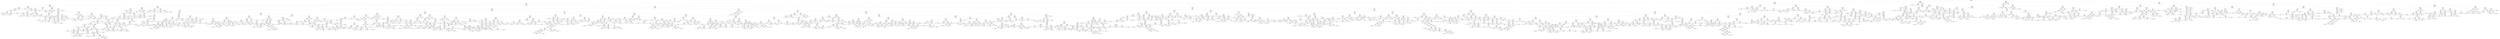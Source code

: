 digraph Tree {
0 [label="X[10] <= 0.3976\ngini = 0.735415648438\nsamples = 16000", shape="box"] ;
1 [label="X[8] <= 1.3951\ngini = 0.735022037792\nsamples = 11506", shape="box"] ;
0 -> 1 ;
2 [label="X[9] <= 1.6950\ngini = 0.715759613102\nsamples = 10463", shape="box"] ;
1 -> 2 ;
3 [label="X[10] <= -1.5028\ngini = 0.688056562509\nsamples = 9671", shape="box"] ;
2 -> 3 ;
4 [label="X[8] <= -0.7051\ngini = 0.568539685212\nsamples = 1090", shape="box"] ;
3 -> 4 ;
5 [label="X[12] <= 1.0521\ngini = 0.0731152465528\nsamples = 501", shape="box"] ;
4 -> 5 ;
6 [label="X[6] <= 0.6449\ngini = 0.0243792401199\nsamples = 487", shape="box"] ;
5 -> 6 ;
7 [label="X[5] <= 3.2589\ngini = 0.0123369305375\nsamples = 484", shape="box"] ;
6 -> 7 ;
8 [label="X[0] <= 0.7717\ngini = 0.00825585432661\nsamples = 483", shape="box"] ;
7 -> 8 ;
9 [label="X[15] <= 1.0503\ngini = 0.00417534707025\nsamples = 478", shape="box"] ;
8 -> 9 ;
10 [label="gini = 0.0000\nsamples = 475\nvalue = [ 475.    0.    0.    0.    0.    0.    0.    0.    0.    0.    0.    0.
    0.    0.    0.    0.    0.    0.    0.    0.    0.    0.    0.    0.
    0.    0.]", shape="box"] ;
9 -> 10 ;
11 [label="X[11] <= -0.4465\ngini = 0.444444444444\nsamples = 3", shape="box"] ;
9 -> 11 ;
12 [label="gini = 0.0000\nsamples = 1\nvalue = [ 0.  0.  0.  0.  0.  0.  1.  0.  0.  0.  0.  0.  0.  0.  0.  0.  0.  0.
  0.  0.  0.  0.  0.  0.  0.  0.]", shape="box"] ;
11 -> 12 ;
13 [label="gini = 0.0000\nsamples = 2\nvalue = [ 2.  0.  0.  0.  0.  0.  0.  0.  0.  0.  0.  0.  0.  0.  0.  0.  0.  0.
  0.  0.  0.  0.  0.  0.  0.  0.]", shape="box"] ;
11 -> 13 ;
14 [label="X[7] <= -0.0476\ngini = 0.32\nsamples = 5", shape="box"] ;
8 -> 14 ;
15 [label="gini = 0.0000\nsamples = 1\nvalue = [ 0.  1.  0.  0.  0.  0.  0.  0.  0.  0.  0.  0.  0.  0.  0.  0.  0.  0.
  0.  0.  0.  0.  0.  0.  0.  0.]", shape="box"] ;
14 -> 15 ;
16 [label="gini = 0.0000\nsamples = 4\nvalue = [ 4.  0.  0.  0.  0.  0.  0.  0.  0.  0.  0.  0.  0.  0.  0.  0.  0.  0.
  0.  0.  0.  0.  0.  0.  0.  0.]", shape="box"] ;
14 -> 16 ;
17 [label="gini = 0.0000\nsamples = 1\nvalue = [ 0.  1.  0.  0.  0.  0.  0.  0.  0.  0.  0.  0.  0.  0.  0.  0.  0.  0.
  0.  0.  0.  0.  0.  0.  0.  0.]", shape="box"] ;
7 -> 17 ;
18 [label="gini = 0.0000\nsamples = 3\nvalue = [ 0.  3.  0.  0.  0.  0.  0.  0.  0.  0.  0.  0.  0.  0.  0.  0.  0.  0.
  0.  0.  0.  0.  0.  0.  0.  0.]", shape="box"] ;
6 -> 18 ;
19 [label="X[0] <= 0.2490\ngini = 0.132653061224\nsamples = 14", shape="box"] ;
5 -> 19 ;
20 [label="gini = 0.0000\nsamples = 1\nvalue = [ 1.  0.  0.  0.  0.  0.  0.  0.  0.  0.  0.  0.  0.  0.  0.  0.  0.  0.
  0.  0.  0.  0.  0.  0.  0.  0.]", shape="box"] ;
19 -> 20 ;
21 [label="gini = 0.0000\nsamples = 13\nvalue = [  0.  13.   0.   0.   0.   0.   0.   0.   0.   0.   0.   0.   0.   0.   0.
   0.   0.   0.   0.   0.   0.   0.   0.   0.   0.   0.]", shape="box"] ;
19 -> 21 ;
22 [label="X[5] <= 1.2845\ngini = 0.294182248985\nsamples = 589", shape="box"] ;
4 -> 22 ;
23 [label="X[4] <= 0.9104\ngini = 0.0683616566378\nsamples = 426", shape="box"] ;
22 -> 23 ;
24 [label="X[6] <= -1.2904\ngini = 0.0425642566568\nsamples = 416", shape="box"] ;
23 -> 24 ;
25 [label="gini = 0.0000\nsamples = 355\nvalue = [   0.  355.    0.    0.    0.    0.    0.    0.    0.    0.    0.    0.
    0.    0.    0.    0.    0.    0.    0.    0.    0.    0.    0.    0.
    0.    0.]", shape="box"] ;
24 -> 25 ;
26 [label="X[11] <= -0.6868\ngini = 0.262295081967\nsamples = 61", shape="box"] ;
24 -> 26 ;
27 [label="X[12] <= 0.1946\ngini = 0.551111111111\nsamples = 15", shape="box"] ;
26 -> 27 ;
28 [label="gini = 0.0000\nsamples = 6\nvalue = [ 6.  0.  0.  0.  0.  0.  0.  0.  0.  0.  0.  0.  0.  0.  0.  0.  0.  0.
  0.  0.  0.  0.  0.  0.  0.  0.]", shape="box"] ;
27 -> 28 ;
29 [label="X[6] <= 0.4299\ngini = 0.197530864198\nsamples = 9", shape="box"] ;
27 -> 29 ;
30 [label="gini = 0.0000\nsamples = 7\nvalue = [ 0.  7.  0.  0.  0.  0.  0.  0.  0.  0.  0.  0.  0.  0.  0.  0.  0.  0.
  0.  0.  0.  0.  0.  0.  0.  0.]", shape="box"] ;
29 -> 30 ;
31 [label="X[4] <= 0.4539\ngini = 0.5\nsamples = 2", shape="box"] ;
29 -> 31 ;
32 [label="gini = 0.0000\nsamples = 1\nvalue = [ 0.  0.  0.  0.  0.  0.  0.  1.  0.  0.  0.  0.  0.  0.  0.  0.  0.  0.
  0.  0.  0.  0.  0.  0.  0.  0.]", shape="box"] ;
31 -> 32 ;
33 [label="gini = 0.0000\nsamples = 1\nvalue = [ 0.  1.  0.  0.  0.  0.  0.  0.  0.  0.  0.  0.  0.  0.  0.  0.  0.  0.
  0.  0.  0.  0.  0.  0.  0.  0.]", shape="box"] ;
31 -> 33 ;
34 [label="X[13] <= -0.5424\ngini = 0.0831758034026\nsamples = 46", shape="box"] ;
26 -> 34 ;
35 [label="gini = 0.0000\nsamples = 39\nvalue = [  0.  39.   0.   0.   0.   0.   0.   0.   0.   0.   0.   0.   0.   0.   0.
   0.   0.   0.   0.   0.   0.   0.   0.   0.   0.   0.]", shape="box"] ;
34 -> 35 ;
36 [label="X[5] <= 0.0505\ngini = 0.408163265306\nsamples = 7", shape="box"] ;
34 -> 36 ;
37 [label="gini = 0.0000\nsamples = 5\nvalue = [ 0.  5.  0.  0.  0.  0.  0.  0.  0.  0.  0.  0.  0.  0.  0.  0.  0.  0.
  0.  0.  0.  0.  0.  0.  0.  0.]", shape="box"] ;
36 -> 37 ;
38 [label="gini = 0.0000\nsamples = 2\nvalue = [ 0.  0.  2.  0.  0.  0.  0.  0.  0.  0.  0.  0.  0.  0.  0.  0.  0.  0.
  0.  0.  0.  0.  0.  0.  0.  0.]", shape="box"] ;
36 -> 38 ;
39 [label="X[11] <= -0.2062\ngini = 0.48\nsamples = 10", shape="box"] ;
23 -> 39 ;
40 [label="gini = 0.0000\nsamples = 6\nvalue = [ 6.  0.  0.  0.  0.  0.  0.  0.  0.  0.  0.  0.  0.  0.  0.  0.  0.  0.
  0.  0.  0.  0.  0.  0.  0.  0.]", shape="box"] ;
39 -> 40 ;
41 [label="gini = 0.0000\nsamples = 4\nvalue = [ 0.  4.  0.  0.  0.  0.  0.  0.  0.  0.  0.  0.  0.  0.  0.  0.  0.  0.
  0.  0.  0.  0.  0.  0.  0.  0.]", shape="box"] ;
39 -> 41 ;
42 [label="X[12] <= -0.6629\ngini = 0.694719409839\nsamples = 163", shape="box"] ;
22 -> 42 ;
43 [label="X[9] <= 0.8913\ngini = 0.304498269896\nsamples = 17", shape="box"] ;
42 -> 43 ;
44 [label="X[5] <= 2.0249\ngini = 0.444444444444\nsamples = 3", shape="box"] ;
43 -> 44 ;
45 [label="gini = 0.0000\nsamples = 2\nvalue = [ 0.  2.  0.  0.  0.  0.  0.  0.  0.  0.  0.  0.  0.  0.  0.  0.  0.  0.
  0.  0.  0.  0.  0.  0.  0.  0.]", shape="box"] ;
44 -> 45 ;
46 [label="gini = 0.0000\nsamples = 1\nvalue = [ 0.  0.  1.  0.  0.  0.  0.  0.  0.  0.  0.  0.  0.  0.  0.  0.  0.  0.
  0.  0.  0.  0.  0.  0.  0.  0.]", shape="box"] ;
44 -> 46 ;
47 [label="gini = 0.0000\nsamples = 14\nvalue = [  0.   0.   0.   0.   0.   0.   0.   0.   0.  14.   0.   0.   0.   0.   0.
   0.   0.   0.   0.   0.   0.   0.   0.   0.   0.   0.]", shape="box"] ;
43 -> 47 ;
48 [label="X[8] <= 0.9750\ngini = 0.646462750985\nsamples = 146", shape="box"] ;
42 -> 48 ;
49 [label="X[6] <= -0.8603\ngini = 0.594953674028\nsamples = 131", shape="box"] ;
48 -> 49 ;
50 [label="X[1] <= 0.4432\ngini = 0.798399507541\nsamples = 57", shape="box"] ;
49 -> 50 ;
51 [label="X[14] <= -0.0747\ngini = 0.459183673469\nsamples = 14", shape="box"] ;
50 -> 51 ;
52 [label="X[5] <= 2.0249\ngini = 0.444444444444\nsamples = 3", shape="box"] ;
51 -> 52 ;
53 [label="gini = 0.0000\nsamples = 2\nvalue = [ 0.  0.  0.  0.  0.  0.  0.  2.  0.  0.  0.  0.  0.  0.  0.  0.  0.  0.
  0.  0.  0.  0.  0.  0.  0.  0.]", shape="box"] ;
52 -> 53 ;
54 [label="gini = 0.0000\nsamples = 1\nvalue = [ 0.  1.  0.  0.  0.  0.  0.  0.  0.  0.  0.  0.  0.  0.  0.  0.  0.  0.
  0.  0.  0.  0.  0.  0.  0.  0.]", shape="box"] ;
52 -> 54 ;
55 [label="X[7] <= -0.9736\ngini = 0.165289256198\nsamples = 11", shape="box"] ;
51 -> 55 ;
56 [label="gini = 0.0000\nsamples = 1\nvalue = [ 1.  0.  0.  0.  0.  0.  0.  0.  0.  0.  0.  0.  0.  0.  0.  0.  0.  0.
  0.  0.  0.  0.  0.  0.  0.  0.]", shape="box"] ;
55 -> 56 ;
57 [label="gini = 0.0000\nsamples = 10\nvalue = [  0.   0.  10.   0.   0.   0.   0.   0.   0.   0.   0.   0.   0.   0.   0.
   0.   0.   0.   0.   0.   0.   0.   0.   0.   0.   0.]", shape="box"] ;
55 -> 57 ;
58 [label="X[9] <= 1.2932\ngini = 0.727961060032\nsamples = 43", shape="box"] ;
50 -> 58 ;
59 [label="X[11] <= -0.2062\ngini = 0.672216441207\nsamples = 31", shape="box"] ;
58 -> 59 ;
60 [label="X[8] <= -0.2851\ngini = 0.8046875\nsamples = 16", shape="box"] ;
59 -> 60 ;
61 [label="gini = 0.0000\nsamples = 3\nvalue = [ 0.  0.  0.  0.  0.  0.  3.  0.  0.  0.  0.  0.  0.  0.  0.  0.  0.  0.
  0.  0.  0.  0.  0.  0.  0.  0.]", shape="box"] ;
60 -> 61 ;
62 [label="X[12] <= 0.1946\ngini = 0.757396449704\nsamples = 13", shape="box"] ;
60 -> 62 ;
63 [label="X[6] <= -1.2904\ngini = 0.5\nsamples = 4", shape="box"] ;
62 -> 63 ;
64 [label="gini = 0.0000\nsamples = 2\nvalue = [ 0.  0.  0.  0.  0.  0.  0.  0.  2.  0.  0.  0.  0.  0.  0.  0.  0.  0.
  0.  0.  0.  0.  0.  0.  0.  0.]", shape="box"] ;
63 -> 64 ;
65 [label="gini = 0.0000\nsamples = 2\nvalue = [ 2.  0.  0.  0.  0.  0.  0.  0.  0.  0.  0.  0.  0.  0.  0.  0.  0.  0.
  0.  0.  0.  0.  0.  0.  0.  0.]", shape="box"] ;
63 -> 65 ;
66 [label="X[2] <= 1.6769\ngini = 0.592592592593\nsamples = 9", shape="box"] ;
62 -> 66 ;
67 [label="X[14] <= 0.3149\ngini = 0.32\nsamples = 5", shape="box"] ;
66 -> 67 ;
68 [label="gini = 0.0000\nsamples = 4\nvalue = [ 0.  0.  0.  4.  0.  0.  0.  0.  0.  0.  0.  0.  0.  0.  0.  0.  0.  0.
  0.  0.  0.  0.  0.  0.  0.  0.]", shape="box"] ;
67 -> 68 ;
69 [label="gini = 0.0000\nsamples = 1\nvalue = [ 0.  1.  0.  0.  0.  0.  0.  0.  0.  0.  0.  0.  0.  0.  0.  0.  0.  0.
  0.  0.  0.  0.  0.  0.  0.  0.]", shape="box"] ;
67 -> 69 ;
70 [label="X[14] <= 0.3149\ngini = 0.375\nsamples = 4", shape="box"] ;
66 -> 70 ;
71 [label="gini = 0.0000\nsamples = 2\nvalue = [ 0.  2.  0.  0.  0.  0.  0.  0.  0.  0.  0.  0.  0.  0.  0.  0.  0.  0.
  0.  0.  0.  0.  0.  0.  0.  0.]", shape="box"] ;
70 -> 71 ;
72 [label="X[4] <= 1.5952\ngini = 0.5\nsamples = 2", shape="box"] ;
70 -> 72 ;
73 [label="gini = 0.0000\nsamples = 1\nvalue = [ 0.  0.  0.  0.  0.  0.  0.  1.  0.  0.  0.  0.  0.  0.  0.  0.  0.  0.
  0.  0.  0.  0.  0.  0.  0.  0.]", shape="box"] ;
72 -> 73 ;
74 [label="gini = 0.0000\nsamples = 1\nvalue = [ 0.  1.  0.  0.  0.  0.  0.  0.  0.  0.  0.  0.  0.  0.  0.  0.  0.  0.
  0.  0.  0.  0.  0.  0.  0.  0.]", shape="box"] ;
72 -> 74 ;
75 [label="X[15] <= 0.4320\ngini = 0.337777777778\nsamples = 15", shape="box"] ;
59 -> 75 ;
76 [label="gini = 0.0000\nsamples = 1\nvalue = [ 1.  0.  0.  0.  0.  0.  0.  0.  0.  0.  0.  0.  0.  0.  0.  0.  0.  0.
  0.  0.  0.  0.  0.  0.  0.  0.]", shape="box"] ;
75 -> 76 ;
77 [label="X[12] <= 0.1946\ngini = 0.244897959184\nsamples = 14", shape="box"] ;
75 -> 77 ;
78 [label="gini = 0.0000\nsamples = 9\nvalue = [ 0.  9.  0.  0.  0.  0.  0.  0.  0.  0.  0.  0.  0.  0.  0.  0.  0.  0.
  0.  0.  0.  0.  0.  0.  0.  0.]", shape="box"] ;
77 -> 78 ;
79 [label="X[14] <= 0.3149\ngini = 0.48\nsamples = 5", shape="box"] ;
77 -> 79 ;
80 [label="gini = 0.0000\nsamples = 2\nvalue = [ 0.  0.  0.  2.  0.  0.  0.  0.  0.  0.  0.  0.  0.  0.  0.  0.  0.  0.
  0.  0.  0.  0.  0.  0.  0.  0.]", shape="box"] ;
79 -> 80 ;
81 [label="gini = 0.0000\nsamples = 3\nvalue = [ 0.  3.  0.  0.  0.  0.  0.  0.  0.  0.  0.  0.  0.  0.  0.  0.  0.  0.
  0.  0.  0.  0.  0.  0.  0.  0.]", shape="box"] ;
79 -> 81 ;
82 [label="X[12] <= 0.1946\ngini = 0.5\nsamples = 12", shape="box"] ;
58 -> 82 ;
83 [label="X[8] <= -0.2851\ngini = 0.64\nsamples = 5", shape="box"] ;
82 -> 83 ;
84 [label="X[4] <= -0.4592\ngini = 0.444444444444\nsamples = 3", shape="box"] ;
83 -> 84 ;
85 [label="gini = 0.0000\nsamples = 1\nvalue = [ 0.  0.  0.  1.  0.  0.  0.  0.  0.  0.  0.  0.  0.  0.  0.  0.  0.  0.
  0.  0.  0.  0.  0.  0.  0.  0.]", shape="box"] ;
84 -> 85 ;
86 [label="gini = 0.0000\nsamples = 2\nvalue = [ 2.  0.  0.  0.  0.  0.  0.  0.  0.  0.  0.  0.  0.  0.  0.  0.  0.  0.
  0.  0.  0.  0.  0.  0.  0.  0.]", shape="box"] ;
84 -> 86 ;
87 [label="gini = 0.0000\nsamples = 2\nvalue = [ 0.  0.  0.  0.  0.  0.  0.  0.  2.  0.  0.  0.  0.  0.  0.  0.  0.  0.
  0.  0.  0.  0.  0.  0.  0.  0.]", shape="box"] ;
83 -> 87 ;
88 [label="gini = 0.0000\nsamples = 7\nvalue = [ 0.  0.  0.  7.  0.  0.  0.  0.  0.  0.  0.  0.  0.  0.  0.  0.  0.  0.
  0.  0.  0.  0.  0.  0.  0.  0.]", shape="box"] ;
82 -> 88 ;
89 [label="X[7] <= -0.4180\ngini = 0.262600438276\nsamples = 74", shape="box"] ;
49 -> 89 ;
90 [label="X[12] <= -0.2341\ngini = 0.145710059172\nsamples = 52", shape="box"] ;
89 -> 90 ;
91 [label="gini = 0.0000\nsamples = 1\nvalue = [ 0.  0.  1.  0.  0.  0.  0.  0.  0.  0.  0.  0.  0.  0.  0.  0.  0.  0.
  0.  0.  0.  0.  0.  0.  0.  0.]", shape="box"] ;
90 -> 91 ;
92 [label="X[9] <= 1.2932\ngini = 0.113033448674\nsamples = 51", shape="box"] ;
90 -> 92 ;
93 [label="X[4] <= 1.8235\ngini = 0.0776\nsamples = 50", shape="box"] ;
92 -> 93 ;
94 [label="X[8] <= 0.5550\ngini = 0.0407986111111\nsamples = 48", shape="box"] ;
93 -> 94 ;
95 [label="gini = 0.0000\nsamples = 41\nvalue = [  0.  41.   0.   0.   0.   0.   0.   0.   0.   0.   0.   0.   0.   0.   0.
   0.   0.   0.   0.   0.   0.   0.   0.   0.   0.   0.]", shape="box"] ;
94 -> 95 ;
96 [label="X[13] <= -0.5424\ngini = 0.244897959184\nsamples = 7", shape="box"] ;
94 -> 96 ;
97 [label="gini = 0.0000\nsamples = 6\nvalue = [ 0.  6.  0.  0.  0.  0.  0.  0.  0.  0.  0.  0.  0.  0.  0.  0.  0.  0.
  0.  0.  0.  0.  0.  0.  0.  0.]", shape="box"] ;
96 -> 97 ;
98 [label="gini = 0.0000\nsamples = 1\nvalue = [ 0.  0.  0.  1.  0.  0.  0.  0.  0.  0.  0.  0.  0.  0.  0.  0.  0.  0.
  0.  0.  0.  0.  0.  0.  0.  0.]", shape="box"] ;
96 -> 98 ;
99 [label="X[4] <= 2.2800\ngini = 0.5\nsamples = 2", shape="box"] ;
93 -> 99 ;
100 [label="gini = 0.0000\nsamples = 1\nvalue = [ 0.  0.  0.  0.  0.  0.  0.  1.  0.  0.  0.  0.  0.  0.  0.  0.  0.  0.
  0.  0.  0.  0.  0.  0.  0.  0.]", shape="box"] ;
99 -> 100 ;
101 [label="gini = 0.0000\nsamples = 1\nvalue = [ 0.  1.  0.  0.  0.  0.  0.  0.  0.  0.  0.  0.  0.  0.  0.  0.  0.  0.
  0.  0.  0.  0.  0.  0.  0.  0.]", shape="box"] ;
99 -> 101 ;
102 [label="gini = 0.0000\nsamples = 1\nvalue = [ 0.  0.  1.  0.  0.  0.  0.  0.  0.  0.  0.  0.  0.  0.  0.  0.  0.  0.
  0.  0.  0.  0.  0.  0.  0.  0.]", shape="box"] ;
92 -> 102 ;
103 [label="X[2] <= 1.1805\ngini = 0.433884297521\nsamples = 22", shape="box"] ;
89 -> 103 ;
104 [label="X[1] <= -0.1621\ngini = 0.260355029586\nsamples = 13", shape="box"] ;
103 -> 104 ;
105 [label="gini = 0.0000\nsamples = 1\nvalue = [ 0.  0.  0.  0.  0.  0.  0.  1.  0.  0.  0.  0.  0.  0.  0.  0.  0.  0.
  0.  0.  0.  0.  0.  0.  0.  0.]", shape="box"] ;
104 -> 105 ;
106 [label="X[5] <= 1.7781\ngini = 0.152777777778\nsamples = 12", shape="box"] ;
104 -> 106 ;
107 [label="gini = 0.0000\nsamples = 9\nvalue = [ 0.  9.  0.  0.  0.  0.  0.  0.  0.  0.  0.  0.  0.  0.  0.  0.  0.  0.
  0.  0.  0.  0.  0.  0.  0.  0.]", shape="box"] ;
106 -> 107 ;
108 [label="X[12] <= 0.4090\ngini = 0.444444444444\nsamples = 3", shape="box"] ;
106 -> 108 ;
109 [label="gini = 0.0000\nsamples = 1\nvalue = [ 0.  0.  0.  0.  0.  0.  0.  1.  0.  0.  0.  0.  0.  0.  0.  0.  0.  0.
  0.  0.  0.  0.  0.  0.  0.  0.]", shape="box"] ;
108 -> 109 ;
110 [label="gini = 0.0000\nsamples = 2\nvalue = [ 0.  2.  0.  0.  0.  0.  0.  0.  0.  0.  0.  0.  0.  0.  0.  0.  0.  0.
  0.  0.  0.  0.  0.  0.  0.  0.]", shape="box"] ;
108 -> 110 ;
111 [label="X[9] <= 0.8913\ngini = 0.493827160494\nsamples = 9", shape="box"] ;
103 -> 111 ;
112 [label="X[8] <= 0.1350\ngini = 0.444444444444\nsamples = 6", shape="box"] ;
111 -> 112 ;
113 [label="gini = 0.0000\nsamples = 3\nvalue = [ 0.  3.  0.  0.  0.  0.  0.  0.  0.  0.  0.  0.  0.  0.  0.  0.  0.  0.
  0.  0.  0.  0.  0.  0.  0.  0.]", shape="box"] ;
112 -> 113 ;
114 [label="X[13] <= -1.1889\ngini = 0.444444444444\nsamples = 3", shape="box"] ;
112 -> 114 ;
115 [label="gini = 0.0000\nsamples = 1\nvalue = [ 0.  1.  0.  0.  0.  0.  0.  0.  0.  0.  0.  0.  0.  0.  0.  0.  0.  0.
  0.  0.  0.  0.  0.  0.  0.  0.]", shape="box"] ;
114 -> 115 ;
116 [label="gini = 0.0000\nsamples = 2\nvalue = [ 0.  0.  0.  0.  0.  0.  0.  2.  0.  0.  0.  0.  0.  0.  0.  0.  0.  0.
  0.  0.  0.  0.  0.  0.  0.  0.]", shape="box"] ;
114 -> 116 ;
117 [label="gini = 0.0000\nsamples = 3\nvalue = [ 0.  0.  0.  0.  0.  0.  0.  3.  0.  0.  0.  0.  0.  0.  0.  0.  0.  0.
  0.  0.  0.  0.  0.  0.  0.  0.]", shape="box"] ;
111 -> 117 ;
118 [label="gini = 0.0000\nsamples = 15\nvalue = [  0.   0.  15.   0.   0.   0.   0.   0.   0.   0.   0.   0.   0.   0.   0.
   0.   0.   0.   0.   0.   0.   0.   0.   0.   0.   0.]", shape="box"] ;
48 -> 118 ;
119 [label="X[12] <= -1.0916\ngini = 0.677778818819\nsamples = 8581", shape="box"] ;
3 -> 119 ;
120 [label="X[10] <= -0.3626\ngini = 0.663635876064\nsamples = 563", shape="box"] ;
119 -> 120 ;
121 [label="X[5] <= 0.7909\ngini = 0.4303853865\nsamples = 134", shape="box"] ;
120 -> 121 ;
122 [label="X[15] <= -0.8045\ngini = 0.172335600907\nsamples = 42", shape="box"] ;
121 -> 122 ;
123 [label="gini = 0.0000\nsamples = 3\nvalue = [ 0.  0.  0.  0.  0.  0.  0.  0.  0.  3.  0.  0.  0.  0.  0.  0.  0.  0.
  0.  0.  0.  0.  0.  0.  0.  0.]", shape="box"] ;
122 -> 123 ;
124 [label="X[15] <= -0.1862\ngini = 0.0499671268902\nsamples = 39", shape="box"] ;
122 -> 124 ;
125 [label="X[7] <= -0.7884\ngini = 0.32\nsamples = 5", shape="box"] ;
124 -> 125 ;
126 [label="gini = 0.0000\nsamples = 1\nvalue = [ 0.  0.  0.  0.  0.  0.  0.  0.  0.  1.  0.  0.  0.  0.  0.  0.  0.  0.
  0.  0.  0.  0.  0.  0.  0.  0.]", shape="box"] ;
125 -> 126 ;
127 [label="gini = 0.0000\nsamples = 4\nvalue = [ 0.  4.  0.  0.  0.  0.  0.  0.  0.  0.  0.  0.  0.  0.  0.  0.  0.  0.
  0.  0.  0.  0.  0.  0.  0.  0.]", shape="box"] ;
125 -> 127 ;
128 [label="gini = 0.0000\nsamples = 34\nvalue = [  0.  34.   0.   0.   0.   0.   0.   0.   0.   0.   0.   0.   0.   0.   0.
   0.   0.   0.   0.   0.   0.   0.   0.   0.   0.   0.]", shape="box"] ;
124 -> 128 ;
129 [label="X[15] <= 0.7412\ngini = 0.0831758034026\nsamples = 92", shape="box"] ;
121 -> 129 ;
130 [label="X[9] <= -0.3143\ngini = 0.0222194167403\nsamples = 89", shape="box"] ;
129 -> 130 ;
131 [label="gini = 0.0000\nsamples = 1\nvalue = [ 0.  1.  0.  0.  0.  0.  0.  0.  0.  0.  0.  0.  0.  0.  0.  0.  0.  0.
  0.  0.  0.  0.  0.  0.  0.  0.]", shape="box"] ;
130 -> 131 ;
132 [label="gini = 0.0000\nsamples = 88\nvalue = [  0.   0.   0.   0.   0.   0.   0.   0.   0.  88.   0.   0.   0.   0.   0.
   0.   0.   0.   0.   0.   0.   0.   0.   0.   0.   0.]", shape="box"] ;
130 -> 132 ;
133 [label="gini = 0.0000\nsamples = 3\nvalue = [ 0.  3.  0.  0.  0.  0.  0.  0.  0.  0.  0.  0.  0.  0.  0.  0.  0.  0.
  0.  0.  0.  0.  0.  0.  0.  0.]", shape="box"] ;
129 -> 133 ;
134 [label="X[14] <= 0.3149\ngini = 0.511407784135\nsamples = 429", shape="box"] ;
120 -> 134 ;
135 [label="X[6] <= 0.6449\ngini = 0.222345590726\nsamples = 326", shape="box"] ;
134 -> 135 ;
136 [label="X[11] <= 2.1970\ngini = 0.0947009414907\nsamples = 301", shape="box"] ;
135 -> 136 ;
137 [label="gini = 0.0000\nsamples = 286\nvalue = [   0.    0.    0.    0.    0.    0.    0.    0.  286.    0.    0.    0.
    0.    0.    0.    0.    0.    0.    0.    0.    0.    0.    0.    0.
    0.    0.]", shape="box"] ;
136 -> 137 ;
138 [label="gini = 0.0000\nsamples = 15\nvalue = [  0.   0.  15.   0.   0.   0.   0.   0.   0.   0.   0.   0.   0.   0.   0.
   0.   0.   0.   0.   0.   0.   0.   0.   0.   0.   0.]", shape="box"] ;
136 -> 138 ;
139 [label="gini = 0.0000\nsamples = 25\nvalue = [  0.  25.   0.   0.   0.   0.   0.   0.   0.   0.   0.   0.   0.   0.   0.
   0.   0.   0.   0.   0.   0.   0.   0.   0.   0.   0.]", shape="box"] ;
135 -> 139 ;
140 [label="X[9] <= -0.7161\ngini = 0.601753228391\nsamples = 103", shape="box"] ;
134 -> 140 ;
141 [label="gini = 0.0000\nsamples = 52\nvalue = [  0.  52.   0.   0.   0.   0.   0.   0.   0.   0.   0.   0.   0.   0.   0.
   0.   0.   0.   0.   0.   0.   0.   0.   0.   0.   0.]", shape="box"] ;
140 -> 141 ;
142 [label="X[14] <= 1.4835\ngini = 0.415224913495\nsamples = 51", shape="box"] ;
140 -> 142 ;
143 [label="gini = 0.0000\nsamples = 36\nvalue = [  0.   0.   0.   0.  36.   0.   0.   0.   0.   0.   0.   0.   0.   0.   0.
   0.   0.   0.   0.   0.   0.   0.   0.   0.   0.   0.]", shape="box"] ;
142 -> 143 ;
144 [label="gini = 0.0000\nsamples = 15\nvalue = [  0.   0.  15.   0.   0.   0.   0.   0.   0.   0.   0.   0.   0.   0.   0.
   0.   0.   0.   0.   0.   0.   0.   0.   0.   0.   0.]", shape="box"] ;
142 -> 144 ;
145 [label="X[8] <= 0.1350\ngini = 0.651798295442\nsamples = 8018", shape="box"] ;
119 -> 145 ;
146 [label="X[7] <= 0.3228\ngini = 0.568341801265\nsamples = 5006", shape="box"] ;
145 -> 146 ;
147 [label="X[10] <= -0.3626\ngini = 0.675225756199\nsamples = 2809", shape="box"] ;
146 -> 147 ;
148 [label="X[6] <= -1.7204\ngini = 0.5398761988\nsamples = 1156", shape="box"] ;
147 -> 148 ;
149 [label="X[8] <= -1.1251\ngini = 0.541821660113\nsamples = 97", shape="box"] ;
148 -> 149 ;
150 [label="X[12] <= 1.4808\ngini = 0.34991349481\nsamples = 68", shape="box"] ;
149 -> 150 ;
151 [label="X[5] <= 0.2973\ngini = 0.104462809917\nsamples = 55", shape="box"] ;
150 -> 151 ;
152 [label="X[15] <= -0.1862\ngini = 0.5\nsamples = 2", shape="box"] ;
151 -> 152 ;
153 [label="gini = 0.0000\nsamples = 1\nvalue = [ 0.  0.  0.  0.  0.  0.  1.  0.  0.  0.  0.  0.  0.  0.  0.  0.  0.  0.
  0.  0.  0.  0.  0.  0.  0.  0.]", shape="box"] ;
152 -> 153 ;
154 [label="gini = 0.0000\nsamples = 1\nvalue = [ 0.  1.  0.  0.  0.  0.  0.  0.  0.  0.  0.  0.  0.  0.  0.  0.  0.  0.
  0.  0.  0.  0.  0.  0.  0.  0.]", shape="box"] ;
152 -> 154 ;
155 [label="X[14] <= -0.8538\ngini = 0.0370238519046\nsamples = 53", shape="box"] ;
151 -> 155 ;
156 [label="X[6] <= -2.1505\ngini = 0.444444444444\nsamples = 3", shape="box"] ;
155 -> 156 ;
157 [label="gini = 0.0000\nsamples = 1\nvalue = [ 0.  1.  0.  0.  0.  0.  0.  0.  0.  0.  0.  0.  0.  0.  0.  0.  0.  0.
  0.  0.  0.  0.  0.  0.  0.  0.]", shape="box"] ;
156 -> 157 ;
158 [label="gini = 0.0000\nsamples = 2\nvalue = [ 2.  0.  0.  0.  0.  0.  0.  0.  0.  0.  0.  0.  0.  0.  0.  0.  0.  0.
  0.  0.  0.  0.  0.  0.  0.  0.]", shape="box"] ;
156 -> 158 ;
159 [label="gini = 0.0000\nsamples = 50\nvalue = [ 50.   0.   0.   0.   0.   0.   0.   0.   0.   0.   0.   0.   0.   0.   0.
   0.   0.   0.   0.   0.   0.   0.   0.   0.   0.   0.]", shape="box"] ;
155 -> 159 ;
160 [label="X[7] <= -0.2328\ngini = 0.14201183432\nsamples = 13", shape="box"] ;
150 -> 160 ;
161 [label="gini = 0.0000\nsamples = 12\nvalue = [  0.  12.   0.   0.   0.   0.   0.   0.   0.   0.   0.   0.   0.   0.   0.
   0.   0.   0.   0.   0.   0.   0.   0.   0.   0.   0.]", shape="box"] ;
160 -> 161 ;
162 [label="gini = 0.0000\nsamples = 1\nvalue = [ 1.  0.  0.  0.  0.  0.  0.  0.  0.  0.  0.  0.  0.  0.  0.  0.  0.  0.
  0.  0.  0.  0.  0.  0.  0.  0.]", shape="box"] ;
160 -> 162 ;
163 [label="X[11] <= -0.6868\ngini = 0.349583828775\nsamples = 29", shape="box"] ;
149 -> 163 ;
164 [label="gini = 0.0000\nsamples = 4\nvalue = [ 0.  0.  0.  0.  0.  0.  4.  0.  0.  0.  0.  0.  0.  0.  0.  0.  0.  0.
  0.  0.  0.  0.  0.  0.  0.  0.]", shape="box"] ;
163 -> 164 ;
165 [label="X[3] <= 2.0464\ngini = 0.1504\nsamples = 25", shape="box"] ;
163 -> 165 ;
166 [label="X[6] <= -2.5805\ngini = 0.0798611111111\nsamples = 24", shape="box"] ;
165 -> 166 ;
167 [label="gini = 0.0000\nsamples = 1\nvalue = [ 1.  0.  0.  0.  0.  0.  0.  0.  0.  0.  0.  0.  0.  0.  0.  0.  0.  0.
  0.  0.  0.  0.  0.  0.  0.  0.]", shape="box"] ;
166 -> 167 ;
168 [label="gini = 0.0000\nsamples = 23\nvalue = [  0.  23.   0.   0.   0.   0.   0.   0.   0.   0.   0.   0.   0.   0.   0.
   0.   0.   0.   0.   0.   0.   0.   0.   0.   0.   0.]", shape="box"] ;
166 -> 168 ;
169 [label="gini = 0.0000\nsamples = 1\nvalue = [ 0.  0.  1.  0.  0.  0.  0.  0.  0.  0.  0.  0.  0.  0.  0.  0.  0.  0.
  0.  0.  0.  0.  0.  0.  0.  0.]", shape="box"] ;
165 -> 169 ;
170 [label="X[5] <= 0.7909\ngini = 0.50510530272\nsamples = 1059", shape="box"] ;
148 -> 170 ;
171 [label="X[14] <= 1.0940\ngini = 0.346377816924\nsamples = 662", shape="box"] ;
170 -> 171 ;
172 [label="X[1] <= -1.9778\ngini = 0.234315348833\nsamples = 497", shape="box"] ;
171 -> 172 ;
173 [label="gini = 0.0000\nsamples = 5\nvalue = [ 0.  0.  0.  0.  0.  0.  5.  0.  0.  0.  0.  0.  0.  0.  0.  0.  0.  0.
  0.  0.  0.  0.  0.  0.  0.  0.]", shape="box"] ;
172 -> 173 ;
174 [label="X[6] <= 0.4299\ngini = 0.219107343512\nsamples = 492", shape="box"] ;
172 -> 174 ;
175 [label="X[11] <= -1.1675\ngini = 0.298047612135\nsamples = 332", shape="box"] ;
174 -> 175 ;
176 [label="X[13] <= 0.1042\ngini = 0.723140495868\nsamples = 22", shape="box"] ;
175 -> 176 ;
177 [label="X[14] <= 0.3149\ngini = 0.622222222222\nsamples = 15", shape="box"] ;
176 -> 177 ;
178 [label="gini = 0.0000\nsamples = 8\nvalue = [ 0.  0.  0.  8.  0.  0.  0.  0.  0.  0.  0.  0.  0.  0.  0.  0.  0.  0.
  0.  0.  0.  0.  0.  0.  0.  0.]", shape="box"] ;
177 -> 178 ;
179 [label="X[12] <= 0.1946\ngini = 0.571428571429\nsamples = 7", shape="box"] ;
177 -> 179 ;
180 [label="X[6] <= -0.0002\ngini = 0.444444444444\nsamples = 3", shape="box"] ;
179 -> 180 ;
181 [label="gini = 0.0000\nsamples = 1\nvalue = [ 0.  1.  0.  0.  0.  0.  0.  0.  0.  0.  0.  0.  0.  0.  0.  0.  0.  0.
  0.  0.  0.  0.  0.  0.  0.  0.]", shape="box"] ;
180 -> 181 ;
182 [label="gini = 0.0000\nsamples = 2\nvalue = [ 0.  0.  0.  0.  0.  0.  0.  0.  0.  2.  0.  0.  0.  0.  0.  0.  0.  0.
  0.  0.  0.  0.  0.  0.  0.  0.]", shape="box"] ;
180 -> 182 ;
183 [label="gini = 0.0000\nsamples = 4\nvalue = [ 0.  0.  0.  0.  0.  0.  4.  0.  0.  0.  0.  0.  0.  0.  0.  0.  0.  0.
  0.  0.  0.  0.  0.  0.  0.  0.]", shape="box"] ;
179 -> 183 ;
184 [label="X[9] <= 0.4894\ngini = 0.244897959184\nsamples = 7", shape="box"] ;
176 -> 184 ;
185 [label="gini = 0.0000\nsamples = 1\nvalue = [ 0.  0.  0.  0.  0.  0.  0.  0.  1.  0.  0.  0.  0.  0.  0.  0.  0.  0.
  0.  0.  0.  0.  0.  0.  0.  0.]", shape="box"] ;
184 -> 185 ;
186 [label="gini = 0.0000\nsamples = 6\nvalue = [ 0.  6.  0.  0.  0.  0.  0.  0.  0.  0.  0.  0.  0.  0.  0.  0.  0.  0.
  0.  0.  0.  0.  0.  0.  0.  0.]", shape="box"] ;
184 -> 186 ;
187 [label="X[9] <= 0.8913\ngini = 0.237440166493\nsamples = 310", shape="box"] ;
175 -> 187 ;
188 [label="X[11] <= 1.2357\ngini = 0.196717492341\nsamples = 293", shape="box"] ;
187 -> 188 ;
189 [label="X[7] <= -1.3440\ngini = 0.180768908418\nsamples = 289", shape="box"] ;
188 -> 189 ;
190 [label="gini = 0.0000\nsamples = 1\nvalue = [ 1.  0.  0.  0.  0.  0.  0.  0.  0.  0.  0.  0.  0.  0.  0.  0.  0.  0.
  0.  0.  0.  0.  0.  0.  0.  0.]", shape="box"] ;
189 -> 190 ;
191 [label="X[9] <= 0.4894\ngini = 0.175081983025\nsamples = 288", shape="box"] ;
189 -> 191 ;
192 [label="X[0] <= -1.3190\ngini = 0.123885255648\nsamples = 232", shape="box"] ;
191 -> 192 ;
193 [label="X[8] <= -0.2851\ngini = 0.444444444444\nsamples = 3", shape="box"] ;
192 -> 193 ;
194 [label="gini = 0.0000\nsamples = 1\nvalue = [ 0.  1.  0.  0.  0.  0.  0.  0.  0.  0.  0.  0.  0.  0.  0.  0.  0.  0.
  0.  0.  0.  0.  0.  0.  0.  0.]", shape="box"] ;
193 -> 194 ;
195 [label="gini = 0.0000\nsamples = 2\nvalue = [ 0.  0.  0.  2.  0.  0.  0.  0.  0.  0.  0.  0.  0.  0.  0.  0.  0.  0.
  0.  0.  0.  0.  0.  0.  0.  0.]", shape="box"] ;
193 -> 195 ;
196 [label="X[15] <= 1.6686\ngini = 0.109189374726\nsamples = 229", shape="box"] ;
192 -> 196 ;
197 [label="X[14] <= -0.4643\ngini = 0.0911194868743\nsamples = 213", shape="box"] ;
196 -> 197 ;
198 [label="X[9] <= -0.7161\ngini = 0.277777777778\nsamples = 12", shape="box"] ;
197 -> 198 ;
199 [label="X[8] <= -1.1251\ngini = 0.444444444444\nsamples = 3", shape="box"] ;
198 -> 199 ;
200 [label="gini = 0.0000\nsamples = 1\nvalue = [ 0.  1.  0.  0.  0.  0.  0.  0.  0.  0.  0.  0.  0.  0.  0.  0.  0.  0.
  0.  0.  0.  0.  0.  0.  0.  0.]", shape="box"] ;
199 -> 200 ;
201 [label="gini = 0.0000\nsamples = 2\nvalue = [ 0.  0.  2.  0.  0.  0.  0.  0.  0.  0.  0.  0.  0.  0.  0.  0.  0.  0.
  0.  0.  0.  0.  0.  0.  0.  0.]", shape="box"] ;
199 -> 201 ;
202 [label="gini = 0.0000\nsamples = 9\nvalue = [ 0.  9.  0.  0.  0.  0.  0.  0.  0.  0.  0.  0.  0.  0.  0.  0.  0.  0.
  0.  0.  0.  0.  0.  0.  0.  0.]", shape="box"] ;
198 -> 202 ;
203 [label="X[6] <= -0.8603\ngini = 0.0774733298681\nsamples = 201", shape="box"] ;
197 -> 203 ;
204 [label="X[15] <= 1.0503\ngini = 0.222222222222\nsamples = 33", shape="box"] ;
203 -> 204 ;
205 [label="X[11] <= -0.6868\ngini = 0.173828125\nsamples = 32", shape="box"] ;
204 -> 205 ;
206 [label="gini = 0.0000\nsamples = 1\nvalue = [ 0.  0.  0.  0.  0.  0.  1.  0.  0.  0.  0.  0.  0.  0.  0.  0.  0.  0.
  0.  0.  0.  0.  0.  0.  0.  0.]", shape="box"] ;
205 -> 206 ;
207 [label="X[2] <= -0.3087\ngini = 0.120707596254\nsamples = 31", shape="box"] ;
205 -> 207 ;
208 [label="gini = 0.0000\nsamples = 1\nvalue = [ 0.  0.  0.  0.  0.  0.  0.  1.  0.  0.  0.  0.  0.  0.  0.  0.  0.  0.
  0.  0.  0.  0.  0.  0.  0.  0.]", shape="box"] ;
207 -> 208 ;
209 [label="X[8] <= -0.9151\ngini = 0.0644444444444\nsamples = 30", shape="box"] ;
207 -> 209 ;
210 [label="X[10] <= -0.7427\ngini = 0.444444444444\nsamples = 3", shape="box"] ;
209 -> 210 ;
211 [label="gini = 0.0000\nsamples = 1\nvalue = [ 0.  0.  0.  0.  0.  0.  0.  1.  0.  0.  0.  0.  0.  0.  0.  0.  0.  0.
  0.  0.  0.  0.  0.  0.  0.  0.]", shape="box"] ;
210 -> 211 ;
212 [label="gini = 0.0000\nsamples = 2\nvalue = [ 0.  2.  0.  0.  0.  0.  0.  0.  0.  0.  0.  0.  0.  0.  0.  0.  0.  0.
  0.  0.  0.  0.  0.  0.  0.  0.]", shape="box"] ;
210 -> 212 ;
213 [label="gini = 0.0000\nsamples = 27\nvalue = [  0.  27.   0.   0.   0.   0.   0.   0.   0.   0.   0.   0.   0.   0.   0.
   0.   0.   0.   0.   0.   0.   0.   0.   0.   0.   0.]", shape="box"] ;
209 -> 213 ;
214 [label="gini = 0.0000\nsamples = 1\nvalue = [ 0.  0.  0.  1.  0.  0.  0.  0.  0.  0.  0.  0.  0.  0.  0.  0.  0.  0.
  0.  0.  0.  0.  0.  0.  0.  0.]", shape="box"] ;
204 -> 214 ;
215 [label="X[11] <= 0.7551\ngini = 0.046839569161\nsamples = 168", shape="box"] ;
203 -> 215 ;
216 [label="X[15] <= -2.0410\ngini = 0.0360648423557\nsamples = 164", shape="box"] ;
215 -> 216 ;
217 [label="X[12] <= 0.6233\ngini = 0.244897959184\nsamples = 7", shape="box"] ;
216 -> 217 ;
218 [label="gini = 0.0000\nsamples = 1\nvalue = [ 0.  0.  0.  0.  0.  0.  0.  0.  0.  1.  0.  0.  0.  0.  0.  0.  0.  0.
  0.  0.  0.  0.  0.  0.  0.  0.]", shape="box"] ;
217 -> 218 ;
219 [label="gini = 0.0000\nsamples = 6\nvalue = [ 0.  6.  0.  0.  0.  0.  0.  0.  0.  0.  0.  0.  0.  0.  0.  0.  0.  0.
  0.  0.  0.  0.  0.  0.  0.  0.]", shape="box"] ;
217 -> 219 ;
220 [label="X[0] <= 0.7717\ngini = 0.0251531502292\nsamples = 157", shape="box"] ;
216 -> 220 ;
221 [label="gini = 0.0000\nsamples = 120\nvalue = [   0.  120.    0.    0.    0.    0.    0.    0.    0.    0.    0.    0.
    0.    0.    0.    0.    0.    0.    0.    0.    0.    0.    0.    0.
    0.    0.]", shape="box"] ;
220 -> 221 ;
222 [label="X[14] <= 0.3149\ngini = 0.102264426589\nsamples = 37", shape="box"] ;
220 -> 222 ;
223 [label="X[10] <= -0.7427\ngini = 0.5\nsamples = 2", shape="box"] ;
222 -> 223 ;
224 [label="gini = 0.0000\nsamples = 1\nvalue = [ 0.  1.  0.  0.  0.  0.  0.  0.  0.  0.  0.  0.  0.  0.  0.  0.  0.  0.
  0.  0.  0.  0.  0.  0.  0.  0.]", shape="box"] ;
223 -> 224 ;
225 [label="gini = 0.0000\nsamples = 1\nvalue = [ 0.  0.  0.  0.  0.  0.  0.  1.  0.  0.  0.  0.  0.  0.  0.  0.  0.  0.
  0.  0.  0.  0.  0.  0.  0.  0.]", shape="box"] ;
223 -> 225 ;
226 [label="X[9] <= 0.0876\ngini = 0.0555102040816\nsamples = 35", shape="box"] ;
222 -> 226 ;
227 [label="gini = 0.0000\nsamples = 31\nvalue = [  0.  31.   0.   0.   0.   0.   0.   0.   0.   0.   0.   0.   0.   0.   0.
   0.   0.   0.   0.   0.   0.   0.   0.   0.   0.   0.]", shape="box"] ;
226 -> 227 ;
228 [label="X[5] <= 0.2973\ngini = 0.375\nsamples = 4", shape="box"] ;
226 -> 228 ;
229 [label="X[13] <= -0.2191\ngini = 0.5\nsamples = 2", shape="box"] ;
228 -> 229 ;
230 [label="gini = 0.0000\nsamples = 1\nvalue = [ 0.  0.  0.  0.  0.  0.  0.  1.  0.  0.  0.  0.  0.  0.  0.  0.  0.  0.
  0.  0.  0.  0.  0.  0.  0.  0.]", shape="box"] ;
229 -> 230 ;
231 [label="gini = 0.0000\nsamples = 1\nvalue = [ 0.  1.  0.  0.  0.  0.  0.  0.  0.  0.  0.  0.  0.  0.  0.  0.  0.  0.
  0.  0.  0.  0.  0.  0.  0.  0.]", shape="box"] ;
229 -> 231 ;
232 [label="gini = 0.0000\nsamples = 2\nvalue = [ 0.  2.  0.  0.  0.  0.  0.  0.  0.  0.  0.  0.  0.  0.  0.  0.  0.  0.
  0.  0.  0.  0.  0.  0.  0.  0.]", shape="box"] ;
228 -> 232 ;
233 [label="X[5] <= -0.1963\ngini = 0.375\nsamples = 4", shape="box"] ;
215 -> 233 ;
234 [label="gini = 0.0000\nsamples = 3\nvalue = [ 0.  3.  0.  0.  0.  0.  0.  0.  0.  0.  0.  0.  0.  0.  0.  0.  0.  0.
  0.  0.  0.  0.  0.  0.  0.  0.]", shape="box"] ;
233 -> 234 ;
235 [label="gini = 0.0000\nsamples = 1\nvalue = [ 0.  0.  0.  0.  0.  0.  1.  0.  0.  0.  0.  0.  0.  0.  0.  0.  0.  0.
  0.  0.  0.  0.  0.  0.  0.  0.]", shape="box"] ;
233 -> 235 ;
236 [label="X[9] <= -0.3143\ngini = 0.3046875\nsamples = 16", shape="box"] ;
196 -> 236 ;
237 [label="X[4] <= 1.5952\ngini = 0.375\nsamples = 4", shape="box"] ;
236 -> 237 ;
238 [label="gini = 0.0000\nsamples = 3\nvalue = [ 0.  0.  0.  0.  0.  0.  0.  3.  0.  0.  0.  0.  0.  0.  0.  0.  0.  0.
  0.  0.  0.  0.  0.  0.  0.  0.]", shape="box"] ;
237 -> 238 ;
239 [label="gini = 0.0000\nsamples = 1\nvalue = [ 0.  1.  0.  0.  0.  0.  0.  0.  0.  0.  0.  0.  0.  0.  0.  0.  0.  0.
  0.  0.  0.  0.  0.  0.  0.  0.]", shape="box"] ;
237 -> 239 ;
240 [label="gini = 0.0000\nsamples = 12\nvalue = [  0.  12.   0.   0.   0.   0.   0.   0.   0.   0.   0.   0.   0.   0.   0.
   0.   0.   0.   0.   0.   0.   0.   0.   0.   0.   0.]", shape="box"] ;
236 -> 240 ;
241 [label="X[4] <= 0.4539\ngini = 0.353954081633\nsamples = 56", shape="box"] ;
191 -> 241 ;
242 [label="X[5] <= 0.2973\ngini = 0.2504\nsamples = 50", shape="box"] ;
241 -> 242 ;
243 [label="X[13] <= -0.5424\ngini = 0.625\nsamples = 4", shape="box"] ;
242 -> 243 ;
244 [label="gini = 0.0000\nsamples = 2\nvalue = [ 0.  0.  0.  0.  0.  0.  0.  2.  0.  0.  0.  0.  0.  0.  0.  0.  0.  0.
  0.  0.  0.  0.  0.  0.  0.  0.]", shape="box"] ;
243 -> 244 ;
245 [label="X[1] <= -0.9186\ngini = 0.5\nsamples = 2", shape="box"] ;
243 -> 245 ;
246 [label="gini = 0.0000\nsamples = 1\nvalue = [ 0.  0.  0.  1.  0.  0.  0.  0.  0.  0.  0.  0.  0.  0.  0.  0.  0.  0.
  0.  0.  0.  0.  0.  0.  0.  0.]", shape="box"] ;
245 -> 246 ;
247 [label="gini = 0.0000\nsamples = 1\nvalue = [ 0.  1.  0.  0.  0.  0.  0.  0.  0.  0.  0.  0.  0.  0.  0.  0.  0.  0.
  0.  0.  0.  0.  0.  0.  0.  0.]", shape="box"] ;
245 -> 247 ;
248 [label="X[3] <= -0.3858\ngini = 0.162570888469\nsamples = 46", shape="box"] ;
242 -> 248 ;
249 [label="X[15] <= -0.1862\ngini = 0.054012345679\nsamples = 36", shape="box"] ;
248 -> 249 ;
250 [label="X[12] <= 0.1946\ngini = 0.277777777778\nsamples = 6", shape="box"] ;
249 -> 250 ;
251 [label="gini = 0.0000\nsamples = 1\nvalue = [ 0.  0.  0.  0.  0.  0.  0.  1.  0.  0.  0.  0.  0.  0.  0.  0.  0.  0.
  0.  0.  0.  0.  0.  0.  0.  0.]", shape="box"] ;
250 -> 251 ;
252 [label="gini = 0.0000\nsamples = 5\nvalue = [ 0.  5.  0.  0.  0.  0.  0.  0.  0.  0.  0.  0.  0.  0.  0.  0.  0.  0.
  0.  0.  0.  0.  0.  0.  0.  0.]", shape="box"] ;
250 -> 252 ;
253 [label="gini = 0.0000\nsamples = 30\nvalue = [  0.  30.   0.   0.   0.   0.   0.   0.   0.   0.   0.   0.   0.   0.   0.
   0.   0.   0.   0.   0.   0.   0.   0.   0.   0.   0.]", shape="box"] ;
249 -> 253 ;
254 [label="X[2] <= 0.6841\ngini = 0.46\nsamples = 10", shape="box"] ;
248 -> 254 ;
255 [label="X[15] <= -0.1862\ngini = 0.444444444444\nsamples = 3", shape="box"] ;
254 -> 255 ;
256 [label="gini = 0.0000\nsamples = 1\nvalue = [ 0.  0.  0.  0.  0.  0.  0.  1.  0.  0.  0.  0.  0.  0.  0.  0.  0.  0.
  0.  0.  0.  0.  0.  0.  0.  0.]", shape="box"] ;
255 -> 256 ;
257 [label="gini = 0.0000\nsamples = 2\nvalue = [ 0.  0.  0.  2.  0.  0.  0.  0.  0.  0.  0.  0.  0.  0.  0.  0.  0.  0.
  0.  0.  0.  0.  0.  0.  0.  0.]", shape="box"] ;
255 -> 257 ;
258 [label="gini = 0.0000\nsamples = 7\nvalue = [ 0.  7.  0.  0.  0.  0.  0.  0.  0.  0.  0.  0.  0.  0.  0.  0.  0.  0.
  0.  0.  0.  0.  0.  0.  0.  0.]", shape="box"] ;
254 -> 258 ;
259 [label="X[14] <= -0.2695\ngini = 0.277777777778\nsamples = 6", shape="box"] ;
241 -> 259 ;
260 [label="gini = 0.0000\nsamples = 1\nvalue = [ 0.  1.  0.  0.  0.  0.  0.  0.  0.  0.  0.  0.  0.  0.  0.  0.  0.  0.
  0.  0.  0.  0.  0.  0.  0.  0.]", shape="box"] ;
259 -> 260 ;
261 [label="gini = 0.0000\nsamples = 5\nvalue = [ 0.  0.  0.  0.  0.  0.  0.  5.  0.  0.  0.  0.  0.  0.  0.  0.  0.  0.
  0.  0.  0.  0.  0.  0.  0.  0.]", shape="box"] ;
259 -> 261 ;
262 [label="X[15] <= 0.7412\ngini = 0.625\nsamples = 4", shape="box"] ;
188 -> 262 ;
263 [label="X[14] <= 0.5096\ngini = 0.5\nsamples = 2", shape="box"] ;
262 -> 263 ;
264 [label="gini = 0.0000\nsamples = 1\nvalue = [ 1.  0.  0.  0.  0.  0.  0.  0.  0.  0.  0.  0.  0.  0.  0.  0.  0.  0.
  0.  0.  0.  0.  0.  0.  0.  0.]", shape="box"] ;
263 -> 264 ;
265 [label="gini = 0.0000\nsamples = 1\nvalue = [ 0.  1.  0.  0.  0.  0.  0.  0.  0.  0.  0.  0.  0.  0.  0.  0.  0.  0.
  0.  0.  0.  0.  0.  0.  0.  0.]", shape="box"] ;
263 -> 265 ;
266 [label="gini = 0.0000\nsamples = 2\nvalue = [ 0.  0.  0.  0.  0.  0.  2.  0.  0.  0.  0.  0.  0.  0.  0.  0.  0.  0.
  0.  0.  0.  0.  0.  0.  0.  0.]", shape="box"] ;
262 -> 266 ;
267 [label="X[11] <= 0.2744\ngini = 0.636678200692\nsamples = 17", shape="box"] ;
187 -> 267 ;
268 [label="X[14] <= 0.3149\ngini = 0.513888888889\nsamples = 12", shape="box"] ;
267 -> 268 ;
269 [label="X[15] <= -0.8045\ngini = 0.197530864198\nsamples = 9", shape="box"] ;
268 -> 269 ;
270 [label="X[7] <= -0.7884\ngini = 0.5\nsamples = 2", shape="box"] ;
269 -> 270 ;
271 [label="gini = 0.0000\nsamples = 1\nvalue = [ 0.  0.  0.  0.  0.  0.  0.  0.  0.  1.  0.  0.  0.  0.  0.  0.  0.  0.
  0.  0.  0.  0.  0.  0.  0.  0.]", shape="box"] ;
270 -> 271 ;
272 [label="gini = 0.0000\nsamples = 1\nvalue = [ 0.  1.  0.  0.  0.  0.  0.  0.  0.  0.  0.  0.  0.  0.  0.  0.  0.  0.
  0.  0.  0.  0.  0.  0.  0.  0.]", shape="box"] ;
270 -> 272 ;
273 [label="gini = 0.0000\nsamples = 7\nvalue = [ 0.  7.  0.  0.  0.  0.  0.  0.  0.  0.  0.  0.  0.  0.  0.  0.  0.  0.
  0.  0.  0.  0.  0.  0.  0.  0.]", shape="box"] ;
269 -> 273 ;
274 [label="X[11] <= -0.6868\ngini = 0.444444444444\nsamples = 3", shape="box"] ;
268 -> 274 ;
275 [label="gini = 0.0000\nsamples = 2\nvalue = [ 0.  0.  0.  0.  0.  0.  0.  0.  2.  0.  0.  0.  0.  0.  0.  0.  0.  0.
  0.  0.  0.  0.  0.  0.  0.  0.]", shape="box"] ;
274 -> 275 ;
276 [label="gini = 0.0000\nsamples = 1\nvalue = [ 0.  0.  0.  1.  0.  0.  0.  0.  0.  0.  0.  0.  0.  0.  0.  0.  0.  0.
  0.  0.  0.  0.  0.  0.  0.  0.]", shape="box"] ;
274 -> 276 ;
277 [label="gini = 0.0000\nsamples = 5\nvalue = [ 0.  0.  0.  0.  0.  0.  0.  0.  0.  5.  0.  0.  0.  0.  0.  0.  0.  0.
  0.  0.  0.  0.  0.  0.  0.  0.]", shape="box"] ;
267 -> 277 ;
278 [label="X[15] <= -2.0410\ngini = 0.03703125\nsamples = 160", shape="box"] ;
174 -> 278 ;
279 [label="gini = 0.0000\nsamples = 1\nvalue = [ 0.  0.  0.  0.  0.  0.  0.  0.  0.  1.  0.  0.  0.  0.  0.  0.  0.  0.
  0.  0.  0.  0.  0.  0.  0.  0.]", shape="box"] ;
278 -> 279 ;
280 [label="X[15] <= 1.0503\ngini = 0.0249199003204\nsamples = 159", shape="box"] ;
278 -> 280 ;
281 [label="X[15] <= 0.4320\ngini = 0.0126577143089\nsamples = 157", shape="box"] ;
280 -> 281 ;
282 [label="gini = 0.0000\nsamples = 144\nvalue = [   0.  144.    0.    0.    0.    0.    0.    0.    0.    0.    0.    0.
    0.    0.    0.    0.    0.    0.    0.    0.    0.    0.    0.    0.
    0.    0.]", shape="box"] ;
281 -> 282 ;
283 [label="X[14] <= 0.5096\ngini = 0.14201183432\nsamples = 13", shape="box"] ;
281 -> 283 ;
284 [label="gini = 0.0000\nsamples = 11\nvalue = [  0.  11.   0.   0.   0.   0.   0.   0.   0.   0.   0.   0.   0.   0.   0.
   0.   0.   0.   0.   0.   0.   0.   0.   0.   0.   0.]", shape="box"] ;
283 -> 284 ;
285 [label="X[4] <= -0.0027\ngini = 0.5\nsamples = 2", shape="box"] ;
283 -> 285 ;
286 [label="gini = 0.0000\nsamples = 1\nvalue = [ 0.  0.  0.  0.  0.  0.  0.  0.  1.  0.  0.  0.  0.  0.  0.  0.  0.  0.
  0.  0.  0.  0.  0.  0.  0.  0.]", shape="box"] ;
285 -> 286 ;
287 [label="gini = 0.0000\nsamples = 1\nvalue = [ 0.  1.  0.  0.  0.  0.  0.  0.  0.  0.  0.  0.  0.  0.  0.  0.  0.  0.
  0.  0.  0.  0.  0.  0.  0.  0.]", shape="box"] ;
285 -> 287 ;
288 [label="X[0] <= 0.2490\ngini = 0.5\nsamples = 2", shape="box"] ;
280 -> 288 ;
289 [label="gini = 0.0000\nsamples = 1\nvalue = [ 0.  1.  0.  0.  0.  0.  0.  0.  0.  0.  0.  0.  0.  0.  0.  0.  0.  0.
  0.  0.  0.  0.  0.  0.  0.  0.]", shape="box"] ;
288 -> 289 ;
290 [label="gini = 0.0000\nsamples = 1\nvalue = [ 0.  0.  0.  0.  1.  0.  0.  0.  0.  0.  0.  0.  0.  0.  0.  0.  0.  0.
  0.  0.  0.  0.  0.  0.  0.  0.]", shape="box"] ;
288 -> 290 ;
291 [label="X[9] <= 0.4894\ngini = 0.610835629017\nsamples = 165", shape="box"] ;
171 -> 291 ;
292 [label="X[12] <= 2.3382\ngini = 0.477914951989\nsamples = 135", shape="box"] ;
291 -> 292 ;
293 [label="X[15] <= 2.9051\ngini = 0.407361111111\nsamples = 120", shape="box"] ;
292 -> 293 ;
294 [label="X[3] <= 1.3831\ngini = 0.364573714989\nsamples = 114", shape="box"] ;
293 -> 294 ;
295 [label="X[13] <= 0.1042\ngini = 0.311899862826\nsamples = 108", shape="box"] ;
294 -> 295 ;
296 [label="X[11] <= -0.6868\ngini = 0.177721088435\nsamples = 84", shape="box"] ;
295 -> 296 ;
297 [label="X[6] <= -0.8603\ngini = 0.641975308642\nsamples = 9", shape="box"] ;
296 -> 297 ;
298 [label="gini = 0.0000\nsamples = 3\nvalue = [ 0.  0.  0.  0.  0.  0.  0.  3.  0.  0.  0.  0.  0.  0.  0.  0.  0.  0.
  0.  0.  0.  0.  0.  0.  0.  0.]", shape="box"] ;
297 -> 298 ;
299 [label="X[6] <= -0.0002\ngini = 0.444444444444\nsamples = 6", shape="box"] ;
297 -> 299 ;
300 [label="gini = 0.0000\nsamples = 4\nvalue = [ 0.  4.  0.  0.  0.  0.  0.  0.  0.  0.  0.  0.  0.  0.  0.  0.  0.  0.
  0.  0.  0.  0.  0.  0.  0.  0.]", shape="box"] ;
299 -> 300 ;
301 [label="gini = 0.0000\nsamples = 2\nvalue = [ 0.  0.  2.  0.  0.  0.  0.  0.  0.  0.  0.  0.  0.  0.  0.  0.  0.  0.
  0.  0.  0.  0.  0.  0.  0.  0.]", shape="box"] ;
299 -> 301 ;
302 [label="X[12] <= -0.2341\ngini = 0.0778666666667\nsamples = 75", shape="box"] ;
296 -> 302 ;
303 [label="X[13] <= -0.5424\ngini = 0.5\nsamples = 2", shape="box"] ;
302 -> 303 ;
304 [label="gini = 0.0000\nsamples = 1\nvalue = [ 0.  0.  1.  0.  0.  0.  0.  0.  0.  0.  0.  0.  0.  0.  0.  0.  0.  0.
  0.  0.  0.  0.  0.  0.  0.  0.]", shape="box"] ;
303 -> 304 ;
305 [label="gini = 0.0000\nsamples = 1\nvalue = [ 0.  1.  0.  0.  0.  0.  0.  0.  0.  0.  0.  0.  0.  0.  0.  0.  0.  0.
  0.  0.  0.  0.  0.  0.  0.  0.]", shape="box"] ;
303 -> 305 ;
306 [label="X[6] <= 0.4299\ngini = 0.0536686057422\nsamples = 73", shape="box"] ;
302 -> 306 ;
307 [label="X[12] <= 0.1946\ngini = 0.0298438934803\nsamples = 66", shape="box"] ;
306 -> 307 ;
308 [label="X[2] <= 1.6769\ngini = 0.21875\nsamples = 8", shape="box"] ;
307 -> 308 ;
309 [label="gini = 0.0000\nsamples = 7\nvalue = [ 0.  7.  0.  0.  0.  0.  0.  0.  0.  0.  0.  0.  0.  0.  0.  0.  0.  0.
  0.  0.  0.  0.  0.  0.  0.  0.]", shape="box"] ;
308 -> 309 ;
310 [label="gini = 0.0000\nsamples = 1\nvalue = [ 0.  0.  0.  0.  0.  0.  0.  1.  0.  0.  0.  0.  0.  0.  0.  0.  0.  0.
  0.  0.  0.  0.  0.  0.  0.  0.]", shape="box"] ;
308 -> 310 ;
311 [label="gini = 0.0000\nsamples = 58\nvalue = [  0.  58.   0.   0.   0.   0.   0.   0.   0.   0.   0.   0.   0.   0.   0.
   0.   0.   0.   0.   0.   0.   0.   0.   0.   0.   0.]", shape="box"] ;
307 -> 311 ;
312 [label="X[2] <= 0.6841\ngini = 0.244897959184\nsamples = 7", shape="box"] ;
306 -> 312 ;
313 [label="gini = 0.0000\nsamples = 1\nvalue = [ 0.  0.  0.  0.  0.  1.  0.  0.  0.  0.  0.  0.  0.  0.  0.  0.  0.  0.
  0.  0.  0.  0.  0.  0.  0.  0.]", shape="box"] ;
312 -> 313 ;
314 [label="gini = 0.0000\nsamples = 6\nvalue = [ 0.  6.  0.  0.  0.  0.  0.  0.  0.  0.  0.  0.  0.  0.  0.  0.  0.  0.
  0.  0.  0.  0.  0.  0.  0.  0.]", shape="box"] ;
312 -> 314 ;
315 [label="X[4] <= 0.9104\ngini = 0.604166666667\nsamples = 24", shape="box"] ;
295 -> 315 ;
316 [label="X[1] <= 0.2919\ngini = 0.46\nsamples = 10", shape="box"] ;
315 -> 316 ;
317 [label="X[1] <= -0.4647\ngini = 0.444444444444\nsamples = 3", shape="box"] ;
316 -> 317 ;
318 [label="gini = 0.0000\nsamples = 1\nvalue = [ 0.  0.  0.  0.  0.  1.  0.  0.  0.  0.  0.  0.  0.  0.  0.  0.  0.  0.
  0.  0.  0.  0.  0.  0.  0.  0.]", shape="box"] ;
317 -> 318 ;
319 [label="gini = 0.0000\nsamples = 2\nvalue = [ 0.  2.  0.  0.  0.  0.  0.  0.  0.  0.  0.  0.  0.  0.  0.  0.  0.  0.
  0.  0.  0.  0.  0.  0.  0.  0.]", shape="box"] ;
317 -> 319 ;
320 [label="gini = 0.0000\nsamples = 7\nvalue = [ 0.  0.  0.  0.  0.  0.  7.  0.  0.  0.  0.  0.  0.  0.  0.  0.  0.  0.
  0.  0.  0.  0.  0.  0.  0.  0.]", shape="box"] ;
316 -> 320 ;
321 [label="X[6] <= -0.4302\ngini = 0.336734693878\nsamples = 14", shape="box"] ;
315 -> 321 ;
322 [label="X[8] <= -0.7051\ngini = 0.48\nsamples = 5", shape="box"] ;
321 -> 322 ;
323 [label="gini = 0.0000\nsamples = 2\nvalue = [ 0.  2.  0.  0.  0.  0.  0.  0.  0.  0.  0.  0.  0.  0.  0.  0.  0.  0.
  0.  0.  0.  0.  0.  0.  0.  0.]", shape="box"] ;
322 -> 323 ;
324 [label="gini = 0.0000\nsamples = 3\nvalue = [ 0.  0.  3.  0.  0.  0.  0.  0.  0.  0.  0.  0.  0.  0.  0.  0.  0.  0.
  0.  0.  0.  0.  0.  0.  0.  0.]", shape="box"] ;
322 -> 324 ;
325 [label="gini = 0.0000\nsamples = 9\nvalue = [ 0.  9.  0.  0.  0.  0.  0.  0.  0.  0.  0.  0.  0.  0.  0.  0.  0.  0.
  0.  0.  0.  0.  0.  0.  0.  0.]", shape="box"] ;
321 -> 325 ;
326 [label="X[8] <= -0.4951\ngini = 0.5\nsamples = 6", shape="box"] ;
294 -> 326 ;
327 [label="gini = 0.0000\nsamples = 4\nvalue = [ 0.  0.  0.  0.  0.  0.  0.  4.  0.  0.  0.  0.  0.  0.  0.  0.  0.  0.
  0.  0.  0.  0.  0.  0.  0.  0.]", shape="box"] ;
326 -> 327 ;
328 [label="X[10] <= -0.7427\ngini = 0.5\nsamples = 2", shape="box"] ;
326 -> 328 ;
329 [label="gini = 0.0000\nsamples = 1\nvalue = [ 0.  1.  0.  0.  0.  0.  0.  0.  0.  0.  0.  0.  0.  0.  0.  0.  0.  0.
  0.  0.  0.  0.  0.  0.  0.  0.]", shape="box"] ;
328 -> 329 ;
330 [label="gini = 0.0000\nsamples = 1\nvalue = [ 0.  0.  0.  0.  0.  1.  0.  0.  0.  0.  0.  0.  0.  0.  0.  0.  0.  0.
  0.  0.  0.  0.  0.  0.  0.  0.]", shape="box"] ;
328 -> 330 ;
331 [label="X[12] <= 1.0521\ngini = 0.277777777778\nsamples = 6", shape="box"] ;
293 -> 331 ;
332 [label="gini = 0.0000\nsamples = 1\nvalue = [ 0.  1.  0.  0.  0.  0.  0.  0.  0.  0.  0.  0.  0.  0.  0.  0.  0.  0.
  0.  0.  0.  0.  0.  0.  0.  0.]", shape="box"] ;
331 -> 332 ;
333 [label="gini = 0.0000\nsamples = 5\nvalue = [ 0.  0.  0.  0.  0.  0.  5.  0.  0.  0.  0.  0.  0.  0.  0.  0.  0.  0.
  0.  0.  0.  0.  0.  0.  0.  0.]", shape="box"] ;
331 -> 333 ;
334 [label="X[8] <= -0.2851\ngini = 0.48\nsamples = 15", shape="box"] ;
292 -> 334 ;
335 [label="gini = 0.0000\nsamples = 4\nvalue = [ 0.  4.  0.  0.  0.  0.  0.  0.  0.  0.  0.  0.  0.  0.  0.  0.  0.  0.
  0.  0.  0.  0.  0.  0.  0.  0.]", shape="box"] ;
334 -> 335 ;
336 [label="X[11] <= -0.2062\ngini = 0.165289256198\nsamples = 11", shape="box"] ;
334 -> 336 ;
337 [label="gini = 0.0000\nsamples = 1\nvalue = [ 0.  0.  0.  0.  0.  0.  0.  1.  0.  0.  0.  0.  0.  0.  0.  0.  0.  0.
  0.  0.  0.  0.  0.  0.  0.  0.]", shape="box"] ;
336 -> 337 ;
338 [label="gini = 0.0000\nsamples = 10\nvalue = [  0.   0.  10.   0.   0.   0.   0.   0.   0.   0.   0.   0.   0.   0.   0.
   0.   0.   0.   0.   0.   0.   0.   0.   0.   0.   0.]", shape="box"] ;
336 -> 338 ;
339 [label="X[11] <= 0.2744\ngini = 0.704444444444\nsamples = 30", shape="box"] ;
291 -> 339 ;
340 [label="X[8] <= -0.7051\ngini = 0.602076124567\nsamples = 17", shape="box"] ;
339 -> 340 ;
341 [label="gini = 0.0000\nsamples = 4\nvalue = [ 0.  0.  0.  0.  0.  0.  0.  0.  0.  4.  0.  0.  0.  0.  0.  0.  0.  0.
  0.  0.  0.  0.  0.  0.  0.  0.]", shape="box"] ;
340 -> 341 ;
342 [label="X[7] <= -0.4180\ngini = 0.461538461538\nsamples = 13", shape="box"] ;
340 -> 342 ;
343 [label="X[10] <= -0.7427\ngini = 0.18\nsamples = 10", shape="box"] ;
342 -> 343 ;
344 [label="gini = 0.0000\nsamples = 1\nvalue = [ 0.  0.  0.  0.  0.  0.  0.  0.  0.  1.  0.  0.  0.  0.  0.  0.  0.  0.
  0.  0.  0.  0.  0.  0.  0.  0.]", shape="box"] ;
343 -> 344 ;
345 [label="gini = 0.0000\nsamples = 9\nvalue = [ 0.  0.  0.  0.  0.  9.  0.  0.  0.  0.  0.  0.  0.  0.  0.  0.  0.  0.
  0.  0.  0.  0.  0.  0.  0.  0.]", shape="box"] ;
343 -> 345 ;
346 [label="gini = 0.0000\nsamples = 3\nvalue = [ 0.  3.  0.  0.  0.  0.  0.  0.  0.  0.  0.  0.  0.  0.  0.  0.  0.  0.
  0.  0.  0.  0.  0.  0.  0.  0.]", shape="box"] ;
342 -> 346 ;
347 [label="X[15] <= 0.1229\ngini = 0.14201183432\nsamples = 13", shape="box"] ;
339 -> 347 ;
348 [label="gini = 0.0000\nsamples = 1\nvalue = [ 0.  1.  0.  0.  0.  0.  0.  0.  0.  0.  0.  0.  0.  0.  0.  0.  0.  0.
  0.  0.  0.  0.  0.  0.  0.  0.]", shape="box"] ;
347 -> 348 ;
349 [label="gini = 0.0000\nsamples = 12\nvalue = [  0.   0.   0.   0.  12.   0.   0.   0.   0.   0.   0.   0.   0.   0.   0.
   0.   0.   0.   0.   0.   0.   0.   0.   0.   0.   0.]", shape="box"] ;
347 -> 349 ;
350 [label="X[12] <= 0.6233\ngini = 0.696939895564\nsamples = 397", shape="box"] ;
170 -> 350 ;
351 [label="X[15] <= 0.4320\ngini = 0.805020811655\nsamples = 248", shape="box"] ;
350 -> 351 ;
352 [label="X[14] <= 1.4835\ngini = 0.787968\nsamples = 125", shape="box"] ;
351 -> 352 ;
353 [label="X[15] <= -0.1862\ngini = 0.765636159576\nsamples = 99", shape="box"] ;
352 -> 353 ;
354 [label="X[11] <= -1.1675\ngini = 0.65234375\nsamples = 64", shape="box"] ;
353 -> 354 ;
355 [label="X[7] <= -0.7884\ngini = 0.525519848771\nsamples = 23", shape="box"] ;
354 -> 355 ;
356 [label="X[13] <= 0.7507\ngini = 0.29012345679\nsamples = 18", shape="box"] ;
355 -> 356 ;
357 [label="X[13] <= -0.5424\ngini = 0.207612456747\nsamples = 17", shape="box"] ;
356 -> 357 ;
358 [label="gini = 0.0000\nsamples = 1\nvalue = [ 0.  0.  0.  0.  0.  0.  0.  0.  0.  1.  0.  0.  0.  0.  0.  0.  0.  0.
  0.  0.  0.  0.  0.  0.  0.  0.]", shape="box"] ;
357 -> 358 ;
359 [label="X[14] <= 0.3149\ngini = 0.1171875\nsamples = 16", shape="box"] ;
357 -> 359 ;
360 [label="X[1] <= -0.1621\ngini = 0.5\nsamples = 2", shape="box"] ;
359 -> 360 ;
361 [label="gini = 0.0000\nsamples = 1\nvalue = [ 0.  0.  0.  0.  0.  0.  0.  0.  0.  1.  0.  0.  0.  0.  0.  0.  0.  0.
  0.  0.  0.  0.  0.  0.  0.  0.]", shape="box"] ;
360 -> 361 ;
362 [label="gini = 0.0000\nsamples = 1\nvalue = [ 0.  0.  0.  0.  0.  0.  0.  0.  1.  0.  0.  0.  0.  0.  0.  0.  0.  0.
  0.  0.  0.  0.  0.  0.  0.  0.]", shape="box"] ;
360 -> 362 ;
363 [label="gini = 0.0000\nsamples = 14\nvalue = [  0.   0.   0.   0.   0.   0.   0.   0.  14.   0.   0.   0.   0.   0.   0.
   0.   0.   0.   0.   0.   0.   0.   0.   0.   0.   0.]", shape="box"] ;
359 -> 363 ;
364 [label="gini = 0.0000\nsamples = 1\nvalue = [ 0.  0.  0.  0.  0.  1.  0.  0.  0.  0.  0.  0.  0.  0.  0.  0.  0.  0.
  0.  0.  0.  0.  0.  0.  0.  0.]", shape="box"] ;
356 -> 364 ;
365 [label="X[6] <= -0.0002\ngini = 0.48\nsamples = 5", shape="box"] ;
355 -> 365 ;
366 [label="gini = 0.0000\nsamples = 2\nvalue = [ 0.  0.  0.  0.  0.  0.  0.  0.  0.  2.  0.  0.  0.  0.  0.  0.  0.  0.
  0.  0.  0.  0.  0.  0.  0.  0.]", shape="box"] ;
365 -> 366 ;
367 [label="gini = 0.0000\nsamples = 3\nvalue = [ 0.  3.  0.  0.  0.  0.  0.  0.  0.  0.  0.  0.  0.  0.  0.  0.  0.  0.
  0.  0.  0.  0.  0.  0.  0.  0.]", shape="box"] ;
365 -> 367 ;
368 [label="X[7] <= -1.1588\ngini = 0.448542534206\nsamples = 41", shape="box"] ;
354 -> 368 ;
369 [label="X[9] <= 0.0876\ngini = 0.48\nsamples = 5", shape="box"] ;
368 -> 369 ;
370 [label="gini = 0.0000\nsamples = 2\nvalue = [ 2.  0.  0.  0.  0.  0.  0.  0.  0.  0.  0.  0.  0.  0.  0.  0.  0.  0.
  0.  0.  0.  0.  0.  0.  0.  0.]", shape="box"] ;
369 -> 370 ;
371 [label="gini = 0.0000\nsamples = 3\nvalue = [ 0.  0.  0.  0.  0.  3.  0.  0.  0.  0.  0.  0.  0.  0.  0.  0.  0.  0.
  0.  0.  0.  0.  0.  0.  0.  0.]", shape="box"] ;
369 -> 371 ;
372 [label="X[9] <= -0.3143\ngini = 0.29475308642\nsamples = 36", shape="box"] ;
368 -> 372 ;
373 [label="X[14] <= 1.0940\ngini = 0.444444444444\nsamples = 3", shape="box"] ;
372 -> 373 ;
374 [label="gini = 0.0000\nsamples = 2\nvalue = [ 0.  0.  0.  2.  0.  0.  0.  0.  0.  0.  0.  0.  0.  0.  0.  0.  0.  0.
  0.  0.  0.  0.  0.  0.  0.  0.]", shape="box"] ;
373 -> 374 ;
375 [label="gini = 0.0000\nsamples = 1\nvalue = [ 0.  0.  1.  0.  0.  0.  0.  0.  0.  0.  0.  0.  0.  0.  0.  0.  0.  0.
  0.  0.  0.  0.  0.  0.  0.  0.]", shape="box"] ;
373 -> 375 ;
376 [label="X[7] <= -0.0476\ngini = 0.168962350781\nsamples = 33", shape="box"] ;
372 -> 376 ;
377 [label="X[3] <= -1.2702\ngini = 0.0624349635796\nsamples = 31", shape="box"] ;
376 -> 377 ;
378 [label="X[12] <= -0.4485\ngini = 0.32\nsamples = 5", shape="box"] ;
377 -> 378 ;
379 [label="gini = 0.0000\nsamples = 4\nvalue = [ 0.  0.  0.  0.  0.  0.  0.  0.  0.  4.  0.  0.  0.  0.  0.  0.  0.  0.
  0.  0.  0.  0.  0.  0.  0.  0.]", shape="box"] ;
378 -> 379 ;
380 [label="gini = 0.0000\nsamples = 1\nvalue = [ 0.  0.  0.  0.  0.  0.  0.  1.  0.  0.  0.  0.  0.  0.  0.  0.  0.  0.
  0.  0.  0.  0.  0.  0.  0.  0.]", shape="box"] ;
378 -> 380 ;
381 [label="gini = 0.0000\nsamples = 26\nvalue = [  0.   0.   0.   0.   0.   0.   0.   0.   0.  26.   0.   0.   0.   0.   0.
   0.   0.   0.   0.   0.   0.   0.   0.   0.   0.   0.]", shape="box"] ;
377 -> 381 ;
382 [label="gini = 0.0000\nsamples = 2\nvalue = [ 0.  0.  2.  0.  0.  0.  0.  0.  0.  0.  0.  0.  0.  0.  0.  0.  0.  0.
  0.  0.  0.  0.  0.  0.  0.  0.]", shape="box"] ;
376 -> 382 ;
383 [label="X[14] <= -0.0747\ngini = 0.597551020408\nsamples = 35", shape="box"] ;
353 -> 383 ;
384 [label="X[12] <= 0.1946\ngini = 0.0867768595041\nsamples = 22", shape="box"] ;
383 -> 384 ;
385 [label="gini = 0.0000\nsamples = 21\nvalue = [  0.   0.   0.  21.   0.   0.   0.   0.   0.   0.   0.   0.   0.   0.   0.
   0.   0.   0.   0.   0.   0.   0.   0.   0.   0.   0.]", shape="box"] ;
384 -> 385 ;
386 [label="gini = 0.0000\nsamples = 1\nvalue = [ 0.  1.  0.  0.  0.  0.  0.  0.  0.  0.  0.  0.  0.  0.  0.  0.  0.  0.
  0.  0.  0.  0.  0.  0.  0.  0.]", shape="box"] ;
384 -> 386 ;
387 [label="X[1] <= 0.4432\ngini = 0.733727810651\nsamples = 13", shape="box"] ;
383 -> 387 ;
388 [label="X[2] <= -0.8051\ngini = 0.277777777778\nsamples = 6", shape="box"] ;
387 -> 388 ;
389 [label="gini = 0.0000\nsamples = 1\nvalue = [ 0.  0.  0.  0.  0.  0.  0.  0.  0.  1.  0.  0.  0.  0.  0.  0.  0.  0.
  0.  0.  0.  0.  0.  0.  0.  0.]", shape="box"] ;
388 -> 389 ;
390 [label="gini = 0.0000\nsamples = 5\nvalue = [ 0.  0.  5.  0.  0.  0.  0.  0.  0.  0.  0.  0.  0.  0.  0.  0.  0.  0.
  0.  0.  0.  0.  0.  0.  0.  0.]", shape="box"] ;
388 -> 390 ;
391 [label="X[7] <= -0.6032\ngini = 0.69387755102\nsamples = 7", shape="box"] ;
387 -> 391 ;
392 [label="X[14] <= 0.7044\ngini = 0.625\nsamples = 4", shape="box"] ;
391 -> 392 ;
393 [label="X[4] <= 1.5952\ngini = 0.5\nsamples = 2", shape="box"] ;
392 -> 393 ;
394 [label="gini = 0.0000\nsamples = 1\nvalue = [ 0.  0.  0.  0.  0.  0.  0.  0.  1.  0.  0.  0.  0.  0.  0.  0.  0.  0.
  0.  0.  0.  0.  0.  0.  0.  0.]", shape="box"] ;
393 -> 394 ;
395 [label="gini = 0.0000\nsamples = 1\nvalue = [ 0.  0.  0.  0.  0.  1.  0.  0.  0.  0.  0.  0.  0.  0.  0.  0.  0.  0.
  0.  0.  0.  0.  0.  0.  0.  0.]", shape="box"] ;
393 -> 395 ;
396 [label="gini = 0.0000\nsamples = 2\nvalue = [ 0.  0.  0.  0.  0.  0.  0.  0.  0.  2.  0.  0.  0.  0.  0.  0.  0.  0.
  0.  0.  0.  0.  0.  0.  0.  0.]", shape="box"] ;
392 -> 396 ;
397 [label="gini = 0.0000\nsamples = 3\nvalue = [ 0.  3.  0.  0.  0.  0.  0.  0.  0.  0.  0.  0.  0.  0.  0.  0.  0.  0.
  0.  0.  0.  0.  0.  0.  0.  0.]", shape="box"] ;
391 -> 397 ;
398 [label="X[11] <= -0.2062\ngini = 0.334319526627\nsamples = 26", shape="box"] ;
352 -> 398 ;
399 [label="X[0] <= -0.2737\ngini = 0.225694444444\nsamples = 24", shape="box"] ;
398 -> 399 ;
400 [label="X[14] <= 2.2627\ngini = 0.444444444444\nsamples = 3", shape="box"] ;
399 -> 400 ;
401 [label="gini = 0.0000\nsamples = 1\nvalue = [ 0.  0.  1.  0.  0.  0.  0.  0.  0.  0.  0.  0.  0.  0.  0.  0.  0.  0.
  0.  0.  0.  0.  0.  0.  0.  0.]", shape="box"] ;
400 -> 401 ;
402 [label="gini = 0.0000\nsamples = 2\nvalue = [ 0.  0.  0.  2.  0.  0.  0.  0.  0.  0.  0.  0.  0.  0.  0.  0.  0.  0.
  0.  0.  0.  0.  0.  0.  0.  0.]", shape="box"] ;
400 -> 402 ;
403 [label="X[15] <= -0.1862\ngini = 0.0907029478458\nsamples = 21", shape="box"] ;
399 -> 403 ;
404 [label="gini = 0.0000\nsamples = 17\nvalue = [  0.   0.  17.   0.   0.   0.   0.   0.   0.   0.   0.   0.   0.   0.   0.
   0.   0.   0.   0.   0.   0.   0.   0.   0.   0.   0.]", shape="box"] ;
403 -> 404 ;
405 [label="X[13] <= -0.5424\ngini = 0.375\nsamples = 4", shape="box"] ;
403 -> 405 ;
406 [label="gini = 0.0000\nsamples = 3\nvalue = [ 0.  0.  3.  0.  0.  0.  0.  0.  0.  0.  0.  0.  0.  0.  0.  0.  0.  0.
  0.  0.  0.  0.  0.  0.  0.  0.]", shape="box"] ;
405 -> 406 ;
407 [label="gini = 0.0000\nsamples = 1\nvalue = [ 0.  0.  0.  0.  0.  0.  0.  0.  1.  0.  0.  0.  0.  0.  0.  0.  0.  0.
  0.  0.  0.  0.  0.  0.  0.  0.]", shape="box"] ;
405 -> 407 ;
408 [label="X[4] <= 0.9104\ngini = 0.5\nsamples = 2", shape="box"] ;
398 -> 408 ;
409 [label="gini = 0.0000\nsamples = 1\nvalue = [ 0.  0.  0.  0.  0.  0.  0.  0.  0.  1.  0.  0.  0.  0.  0.  0.  0.  0.
  0.  0.  0.  0.  0.  0.  0.  0.]", shape="box"] ;
408 -> 409 ;
410 [label="gini = 0.0000\nsamples = 1\nvalue = [ 0.  0.  0.  0.  0.  0.  0.  0.  1.  0.  0.  0.  0.  0.  0.  0.  0.  0.
  0.  0.  0.  0.  0.  0.  0.  0.]", shape="box"] ;
408 -> 410 ;
411 [label="X[3] <= 1.3831\ngini = 0.648291360962\nsamples = 123", shape="box"] ;
351 -> 411 ;
412 [label="X[14] <= 0.3149\ngini = 0.565813608175\nsamples = 107", shape="box"] ;
411 -> 412 ;
413 [label="X[9] <= 0.0876\ngini = 0.143823424706\nsamples = 53", shape="box"] ;
412 -> 413 ;
414 [label="gini = 0.0000\nsamples = 1\nvalue = [ 0.  0.  0.  0.  0.  0.  1.  0.  0.  0.  0.  0.  0.  0.  0.  0.  0.  0.
  0.  0.  0.  0.  0.  0.  0.  0.]", shape="box"] ;
413 -> 414 ;
415 [label="X[14] <= -0.4643\ngini = 0.110946745562\nsamples = 52", shape="box"] ;
413 -> 415 ;
416 [label="X[5] <= 1.2845\ngini = 0.56\nsamples = 5", shape="box"] ;
415 -> 416 ;
417 [label="X[12] <= -0.2341\ngini = 0.375\nsamples = 4", shape="box"] ;
416 -> 417 ;
418 [label="gini = 0.0000\nsamples = 3\nvalue = [ 0.  3.  0.  0.  0.  0.  0.  0.  0.  0.  0.  0.  0.  0.  0.  0.  0.  0.
  0.  0.  0.  0.  0.  0.  0.  0.]", shape="box"] ;
417 -> 418 ;
419 [label="gini = 0.0000\nsamples = 1\nvalue = [ 0.  0.  0.  0.  0.  0.  0.  1.  0.  0.  0.  0.  0.  0.  0.  0.  0.  0.
  0.  0.  0.  0.  0.  0.  0.  0.]", shape="box"] ;
417 -> 419 ;
420 [label="gini = 0.0000\nsamples = 1\nvalue = [ 0.  0.  0.  1.  0.  0.  0.  0.  0.  0.  0.  0.  0.  0.  0.  0.  0.  0.
  0.  0.  0.  0.  0.  0.  0.  0.]", shape="box"] ;
416 -> 420 ;
421 [label="X[13] <= 0.1042\ngini = 0.0416478044364\nsamples = 47", shape="box"] ;
415 -> 421 ;
422 [label="gini = 0.0000\nsamples = 43\nvalue = [  0.  43.   0.   0.   0.   0.   0.   0.   0.   0.   0.   0.   0.   0.   0.
   0.   0.   0.   0.   0.   0.   0.   0.   0.   0.   0.]", shape="box"] ;
421 -> 422 ;
423 [label="X[7] <= -0.7884\ngini = 0.375\nsamples = 4", shape="box"] ;
421 -> 423 ;
424 [label="gini = 0.0000\nsamples = 1\nvalue = [ 0.  0.  0.  0.  0.  0.  0.  0.  1.  0.  0.  0.  0.  0.  0.  0.  0.  0.
  0.  0.  0.  0.  0.  0.  0.  0.]", shape="box"] ;
423 -> 424 ;
425 [label="gini = 0.0000\nsamples = 3\nvalue = [ 0.  3.  0.  0.  0.  0.  0.  0.  0.  0.  0.  0.  0.  0.  0.  0.  0.  0.
  0.  0.  0.  0.  0.  0.  0.  0.]", shape="box"] ;
423 -> 425 ;
426 [label="X[1] <= 1.3510\ngini = 0.800411522634\nsamples = 54", shape="box"] ;
412 -> 426 ;
427 [label="X[5] <= 1.7781\ngini = 0.716553287982\nsamples = 42", shape="box"] ;
426 -> 427 ;
428 [label="X[2] <= -0.3087\ngini = 0.628888888889\nsamples = 30", shape="box"] ;
427 -> 428 ;
429 [label="X[3] <= 0.4986\ngini = 0.66\nsamples = 10", shape="box"] ;
428 -> 429 ;
430 [label="X[15] <= 1.6686\ngini = 0.5\nsamples = 6", shape="box"] ;
429 -> 430 ;
431 [label="X[0] <= 0.7717\ngini = 0.5\nsamples = 2", shape="box"] ;
430 -> 431 ;
432 [label="gini = 0.0000\nsamples = 1\nvalue = [ 0.  1.  0.  0.  0.  0.  0.  0.  0.  0.  0.  0.  0.  0.  0.  0.  0.  0.
  0.  0.  0.  0.  0.  0.  0.  0.]", shape="box"] ;
431 -> 432 ;
433 [label="gini = 0.0000\nsamples = 1\nvalue = [ 0.  0.  0.  0.  0.  0.  0.  0.  1.  0.  0.  0.  0.  0.  0.  0.  0.  0.
  0.  0.  0.  0.  0.  0.  0.  0.]", shape="box"] ;
431 -> 433 ;
434 [label="gini = 0.0000\nsamples = 4\nvalue = [ 0.  0.  0.  0.  4.  0.  0.  0.  0.  0.  0.  0.  0.  0.  0.  0.  0.  0.
  0.  0.  0.  0.  0.  0.  0.  0.]", shape="box"] ;
430 -> 434 ;
435 [label="gini = 0.0000\nsamples = 4\nvalue = [ 0.  0.  0.  0.  0.  0.  0.  0.  0.  4.  0.  0.  0.  0.  0.  0.  0.  0.
  0.  0.  0.  0.  0.  0.  0.  0.]", shape="box"] ;
429 -> 435 ;
436 [label="X[7] <= -0.0476\ngini = 0.35\nsamples = 20", shape="box"] ;
428 -> 436 ;
437 [label="X[8] <= -1.1251\ngini = 0.282548476454\nsamples = 19", shape="box"] ;
436 -> 437 ;
438 [label="gini = 0.0000\nsamples = 1\nvalue = [ 0.  0.  0.  0.  0.  0.  0.  1.  0.  0.  0.  0.  0.  0.  0.  0.  0.  0.
  0.  0.  0.  0.  0.  0.  0.  0.]", shape="box"] ;
437 -> 438 ;
439 [label="X[0] <= 0.7717\ngini = 0.203703703704\nsamples = 18", shape="box"] ;
437 -> 439 ;
440 [label="gini = 0.0000\nsamples = 14\nvalue = [  0.  14.   0.   0.   0.   0.   0.   0.   0.   0.   0.   0.   0.   0.   0.
   0.   0.   0.   0.   0.   0.   0.   0.   0.   0.   0.]", shape="box"] ;
439 -> 440 ;
441 [label="X[0] <= 1.2944\ngini = 0.625\nsamples = 4", shape="box"] ;
439 -> 441 ;
442 [label="X[1] <= 0.8971\ngini = 0.5\nsamples = 2", shape="box"] ;
441 -> 442 ;
443 [label="gini = 0.0000\nsamples = 1\nvalue = [ 0.  0.  0.  0.  0.  1.  0.  0.  0.  0.  0.  0.  0.  0.  0.  0.  0.  0.
  0.  0.  0.  0.  0.  0.  0.  0.]", shape="box"] ;
442 -> 443 ;
444 [label="gini = 0.0000\nsamples = 1\nvalue = [ 0.  0.  0.  0.  0.  0.  0.  0.  0.  1.  0.  0.  0.  0.  0.  0.  0.  0.
  0.  0.  0.  0.  0.  0.  0.  0.]", shape="box"] ;
442 -> 444 ;
445 [label="gini = 0.0000\nsamples = 2\nvalue = [ 0.  2.  0.  0.  0.  0.  0.  0.  0.  0.  0.  0.  0.  0.  0.  0.  0.  0.
  0.  0.  0.  0.  0.  0.  0.  0.]", shape="box"] ;
441 -> 445 ;
446 [label="gini = 0.0000\nsamples = 1\nvalue = [ 0.  0.  0.  1.  0.  0.  0.  0.  0.  0.  0.  0.  0.  0.  0.  0.  0.  0.
  0.  0.  0.  0.  0.  0.  0.  0.]", shape="box"] ;
436 -> 446 ;
447 [label="X[15] <= 1.6686\ngini = 0.583333333333\nsamples = 12", shape="box"] ;
427 -> 447 ;
448 [label="X[1] <= -0.1621\ngini = 0.21875\nsamples = 8", shape="box"] ;
447 -> 448 ;
449 [label="gini = 0.0000\nsamples = 7\nvalue = [ 0.  0.  7.  0.  0.  0.  0.  0.  0.  0.  0.  0.  0.  0.  0.  0.  0.  0.
  0.  0.  0.  0.  0.  0.  0.  0.]", shape="box"] ;
448 -> 449 ;
450 [label="gini = 0.0000\nsamples = 1\nvalue = [ 0.  0.  0.  0.  0.  0.  0.  0.  1.  0.  0.  0.  0.  0.  0.  0.  0.  0.
  0.  0.  0.  0.  0.  0.  0.  0.]", shape="box"] ;
448 -> 450 ;
451 [label="X[14] <= 0.7044\ngini = 0.375\nsamples = 4", shape="box"] ;
447 -> 451 ;
452 [label="gini = 0.0000\nsamples = 1\nvalue = [ 0.  0.  0.  0.  0.  0.  0.  1.  0.  0.  0.  0.  0.  0.  0.  0.  0.  0.
  0.  0.  0.  0.  0.  0.  0.  0.]", shape="box"] ;
451 -> 452 ;
453 [label="gini = 0.0000\nsamples = 3\nvalue = [ 0.  3.  0.  0.  0.  0.  0.  0.  0.  0.  0.  0.  0.  0.  0.  0.  0.  0.
  0.  0.  0.  0.  0.  0.  0.  0.]", shape="box"] ;
451 -> 453 ;
454 [label="X[14] <= 0.7044\ngini = 0.680555555556\nsamples = 12", shape="box"] ;
426 -> 454 ;
455 [label="X[12] <= 0.1946\ngini = 0.277777777778\nsamples = 6", shape="box"] ;
454 -> 455 ;
456 [label="gini = 0.0000\nsamples = 5\nvalue = [ 0.  0.  0.  0.  0.  0.  0.  0.  5.  0.  0.  0.  0.  0.  0.  0.  0.  0.
  0.  0.  0.  0.  0.  0.  0.  0.]", shape="box"] ;
455 -> 456 ;
457 [label="gini = 0.0000\nsamples = 1\nvalue = [ 0.  0.  0.  0.  0.  0.  1.  0.  0.  0.  0.  0.  0.  0.  0.  0.  0.  0.
  0.  0.  0.  0.  0.  0.  0.  0.]", shape="box"] ;
455 -> 457 ;
458 [label="X[7] <= -0.4180\ngini = 0.5\nsamples = 6", shape="box"] ;
454 -> 458 ;
459 [label="gini = 0.0000\nsamples = 4\nvalue = [ 0.  0.  0.  0.  0.  4.  0.  0.  0.  0.  0.  0.  0.  0.  0.  0.  0.  0.
  0.  0.  0.  0.  0.  0.  0.  0.]", shape="box"] ;
458 -> 459 ;
460 [label="X[9] <= 0.6904\ngini = 0.5\nsamples = 2", shape="box"] ;
458 -> 460 ;
461 [label="gini = 0.0000\nsamples = 1\nvalue = [ 0.  0.  0.  0.  0.  0.  1.  0.  0.  0.  0.  0.  0.  0.  0.  0.  0.  0.
  0.  0.  0.  0.  0.  0.  0.  0.]", shape="box"] ;
460 -> 461 ;
462 [label="gini = 0.0000\nsamples = 1\nvalue = [ 0.  0.  0.  0.  1.  0.  0.  0.  0.  0.  0.  0.  0.  0.  0.  0.  0.  0.
  0.  0.  0.  0.  0.  0.  0.  0.]", shape="box"] ;
460 -> 462 ;
463 [label="X[7] <= -0.2328\ngini = 0.3046875\nsamples = 16", shape="box"] ;
411 -> 463 ;
464 [label="X[13] <= -0.5424\ngini = 0.132653061224\nsamples = 14", shape="box"] ;
463 -> 464 ;
465 [label="gini = 0.0000\nsamples = 1\nvalue = [ 0.  0.  1.  0.  0.  0.  0.  0.  0.  0.  0.  0.  0.  0.  0.  0.  0.  0.
  0.  0.  0.  0.  0.  0.  0.  0.]", shape="box"] ;
464 -> 465 ;
466 [label="gini = 0.0000\nsamples = 13\nvalue = [  0.   0.   0.   0.   0.   0.   0.   0.   0.  13.   0.   0.   0.   0.   0.
   0.   0.   0.   0.   0.   0.   0.   0.   0.   0.   0.]", shape="box"] ;
464 -> 466 ;
467 [label="gini = 0.0000\nsamples = 2\nvalue = [ 0.  0.  2.  0.  0.  0.  0.  0.  0.  0.  0.  0.  0.  0.  0.  0.  0.  0.
  0.  0.  0.  0.  0.  0.  0.  0.]", shape="box"] ;
463 -> 467 ;
468 [label="X[14] <= -0.0747\ngini = 0.280708076213\nsamples = 149", shape="box"] ;
350 -> 468 ;
469 [label="gini = 0.0000\nsamples = 74\nvalue = [  0.  74.   0.   0.   0.   0.   0.   0.   0.   0.   0.   0.   0.   0.   0.
   0.   0.   0.   0.   0.   0.   0.   0.   0.   0.   0.]", shape="box"] ;
468 -> 469 ;
470 [label="X[14] <= 0.7044\ngini = 0.502755555556\nsamples = 75", shape="box"] ;
468 -> 470 ;
471 [label="X[12] <= 2.3382\ngini = 0.788888888889\nsamples = 30", shape="box"] ;
470 -> 471 ;
472 [label="X[2] <= 1.1805\ngini = 0.839319470699\nsamples = 23", shape="box"] ;
471 -> 472 ;
473 [label="X[7] <= -0.7884\ngini = 0.795847750865\nsamples = 17", shape="box"] ;
472 -> 473 ;
474 [label="gini = 0.0000\nsamples = 4\nvalue = [ 0.  0.  0.  0.  0.  4.  0.  0.  0.  0.  0.  0.  0.  0.  0.  0.  0.  0.
  0.  0.  0.  0.  0.  0.  0.  0.]", shape="box"] ;
473 -> 474 ;
475 [label="X[6] <= -0.4302\ngini = 0.745562130178\nsamples = 13", shape="box"] ;
473 -> 475 ;
476 [label="X[13] <= -1.1889\ngini = 0.666666666667\nsamples = 9", shape="box"] ;
475 -> 476 ;
477 [label="gini = 0.0000\nsamples = 3\nvalue = [ 3.  0.  0.  0.  0.  0.  0.  0.  0.  0.  0.  0.  0.  0.  0.  0.  0.  0.
  0.  0.  0.  0.  0.  0.  0.  0.]", shape="box"] ;
476 -> 477 ;
478 [label="X[4] <= 0.4539\ngini = 0.5\nsamples = 6", shape="box"] ;
476 -> 478 ;
479 [label="gini = 0.0000\nsamples = 3\nvalue = [ 0.  0.  0.  3.  0.  0.  0.  0.  0.  0.  0.  0.  0.  0.  0.  0.  0.  0.
  0.  0.  0.  0.  0.  0.  0.  0.]", shape="box"] ;
478 -> 479 ;
480 [label="gini = 0.0000\nsamples = 3\nvalue = [ 0.  0.  0.  0.  0.  0.  0.  0.  3.  0.  0.  0.  0.  0.  0.  0.  0.  0.
  0.  0.  0.  0.  0.  0.  0.  0.]", shape="box"] ;
478 -> 480 ;
481 [label="gini = 0.0000\nsamples = 4\nvalue = [ 0.  4.  0.  0.  0.  0.  0.  0.  0.  0.  0.  0.  0.  0.  0.  0.  0.  0.
  0.  0.  0.  0.  0.  0.  0.  0.]", shape="box"] ;
475 -> 481 ;
482 [label="X[11] <= -0.2062\ngini = 0.277777777778\nsamples = 6", shape="box"] ;
472 -> 482 ;
483 [label="gini = 0.0000\nsamples = 5\nvalue = [ 0.  0.  0.  0.  0.  0.  0.  5.  0.  0.  0.  0.  0.  0.  0.  0.  0.  0.
  0.  0.  0.  0.  0.  0.  0.  0.]", shape="box"] ;
482 -> 483 ;
484 [label="gini = 0.0000\nsamples = 1\nvalue = [ 0.  0.  0.  0.  0.  0.  1.  0.  0.  0.  0.  0.  0.  0.  0.  0.  0.  0.
  0.  0.  0.  0.  0.  0.  0.  0.]", shape="box"] ;
482 -> 484 ;
485 [label="gini = 0.0000\nsamples = 7\nvalue = [ 0.  7.  0.  0.  0.  0.  0.  0.  0.  0.  0.  0.  0.  0.  0.  0.  0.  0.
  0.  0.  0.  0.  0.  0.  0.  0.]", shape="box"] ;
471 -> 485 ;
486 [label="X[4] <= 3.1931\ngini = 0.165925925926\nsamples = 45", shape="box"] ;
470 -> 486 ;
487 [label="X[11] <= -1.1675\ngini = 0.0907029478458\nsamples = 42", shape="box"] ;
486 -> 487 ;
488 [label="X[8] <= -0.2851\ngini = 0.48\nsamples = 5", shape="box"] ;
487 -> 488 ;
489 [label="gini = 0.0000\nsamples = 3\nvalue = [ 0.  3.  0.  0.  0.  0.  0.  0.  0.  0.  0.  0.  0.  0.  0.  0.  0.  0.
  0.  0.  0.  0.  0.  0.  0.  0.]", shape="box"] ;
488 -> 489 ;
490 [label="gini = 0.0000\nsamples = 2\nvalue = [ 0.  0.  0.  0.  0.  2.  0.  0.  0.  0.  0.  0.  0.  0.  0.  0.  0.  0.
  0.  0.  0.  0.  0.  0.  0.  0.]", shape="box"] ;
488 -> 490 ;
491 [label="gini = 0.0000\nsamples = 37\nvalue = [  0.  37.   0.   0.   0.   0.   0.   0.   0.   0.   0.   0.   0.   0.   0.
   0.   0.   0.   0.   0.   0.   0.   0.   0.   0.   0.]", shape="box"] ;
487 -> 491 ;
492 [label="X[2] <= 1.6769\ngini = 0.444444444444\nsamples = 3", shape="box"] ;
486 -> 492 ;
493 [label="gini = 0.0000\nsamples = 1\nvalue = [ 0.  1.  0.  0.  0.  0.  0.  0.  0.  0.  0.  0.  0.  0.  0.  0.  0.  0.
  0.  0.  0.  0.  0.  0.  0.  0.]", shape="box"] ;
492 -> 493 ;
494 [label="gini = 0.0000\nsamples = 2\nvalue = [ 0.  0.  2.  0.  0.  0.  0.  0.  0.  0.  0.  0.  0.  0.  0.  0.  0.  0.
  0.  0.  0.  0.  0.  0.  0.  0.]", shape="box"] ;
492 -> 494 ;
495 [label="X[11] <= -0.2062\ngini = 0.715125737033\nsamples = 1653", shape="box"] ;
147 -> 495 ;
496 [label="X[1] <= -0.4647\ngini = 0.654132231405\nsamples = 660", shape="box"] ;
495 -> 496 ;
497 [label="X[5] <= 0.7909\ngini = 0.281566088198\nsamples = 223", shape="box"] ;
496 -> 497 ;
498 [label="X[14] <= 1.4835\ngini = 0.20335600907\nsamples = 210", shape="box"] ;
497 -> 498 ;
499 [label="X[13] <= 1.3973\ngini = 0.134425058667\nsamples = 198", shape="box"] ;
498 -> 499 ;
500 [label="X[9] <= 1.2932\ngini = 0.0819390581717\nsamples = 190", shape="box"] ;
499 -> 500 ;
501 [label="X[9] <= -1.1180\ngini = 0.0625282933454\nsamples = 188", shape="box"] ;
500 -> 501 ;
502 [label="gini = 0.0000\nsamples = 1\nvalue = [ 0.  0.  1.  0.  0.  0.  0.  0.  0.  0.  0.  0.  0.  0.  0.  0.  0.  0.
  0.  0.  0.  0.  0.  0.  0.  0.]", shape="box"] ;
501 -> 502 ;
503 [label="X[3] <= -0.3858\ngini = 0.0525608396008\nsamples = 187", shape="box"] ;
501 -> 503 ;
504 [label="X[7] <= -0.4180\ngini = 0.033638946281\nsamples = 176", shape="box"] ;
503 -> 504 ;
505 [label="X[15] <= -1.1136\ngini = 0.108223567106\nsamples = 53", shape="box"] ;
504 -> 505 ;
506 [label="gini = 0.0000\nsamples = 1\nvalue = [ 1.  0.  0.  0.  0.  0.  0.  0.  0.  0.  0.  0.  0.  0.  0.  0.  0.  0.
  0.  0.  0.  0.  0.  0.  0.  0.]", shape="box"] ;
505 -> 506 ;
507 [label="X[3] <= -1.7125\ngini = 0.0739644970414\nsamples = 52", shape="box"] ;
505 -> 507 ;
508 [label="X[8] <= -0.2851\ngini = 0.5\nsamples = 2", shape="box"] ;
507 -> 508 ;
509 [label="gini = 0.0000\nsamples = 1\nvalue = [ 0.  1.  0.  0.  0.  0.  0.  0.  0.  0.  0.  0.  0.  0.  0.  0.  0.  0.
  0.  0.  0.  0.  0.  0.  0.  0.]", shape="box"] ;
508 -> 509 ;
510 [label="gini = 0.0000\nsamples = 1\nvalue = [ 0.  0.  0.  0.  0.  0.  0.  1.  0.  0.  0.  0.  0.  0.  0.  0.  0.  0.
  0.  0.  0.  0.  0.  0.  0.  0.]", shape="box"] ;
508 -> 510 ;
511 [label="X[3] <= -1.2702\ngini = 0.0392\nsamples = 50", shape="box"] ;
507 -> 511 ;
512 [label="X[1] <= -1.0699\ngini = 0.14201183432\nsamples = 13", shape="box"] ;
511 -> 512 ;
513 [label="gini = 0.0000\nsamples = 10\nvalue = [  0.  10.   0.   0.   0.   0.   0.   0.   0.   0.   0.   0.   0.   0.   0.
   0.   0.   0.   0.   0.   0.   0.   0.   0.   0.   0.]", shape="box"] ;
512 -> 513 ;
514 [label="X[11] <= -0.6868\ngini = 0.444444444444\nsamples = 3", shape="box"] ;
512 -> 514 ;
515 [label="gini = 0.0000\nsamples = 2\nvalue = [ 0.  2.  0.  0.  0.  0.  0.  0.  0.  0.  0.  0.  0.  0.  0.  0.  0.  0.
  0.  0.  0.  0.  0.  0.  0.  0.]", shape="box"] ;
514 -> 515 ;
516 [label="gini = 0.0000\nsamples = 1\nvalue = [ 0.  0.  0.  0.  0.  0.  0.  1.  0.  0.  0.  0.  0.  0.  0.  0.  0.  0.
  0.  0.  0.  0.  0.  0.  0.  0.]", shape="box"] ;
514 -> 516 ;
517 [label="gini = 0.0000\nsamples = 37\nvalue = [  0.  37.   0.   0.   0.   0.   0.   0.   0.   0.   0.   0.   0.   0.   0.
   0.   0.   0.   0.   0.   0.   0.   0.   0.   0.   0.]", shape="box"] ;
511 -> 517 ;
518 [label="gini = 0.0000\nsamples = 123\nvalue = [   0.  123.    0.    0.    0.    0.    0.    0.    0.    0.    0.    0.
    0.    0.    0.    0.    0.    0.    0.    0.    0.    0.    0.    0.
    0.    0.]", shape="box"] ;
504 -> 518 ;
519 [label="X[8] <= -0.7051\ngini = 0.314049586777\nsamples = 11", shape="box"] ;
503 -> 519 ;
520 [label="gini = 0.0000\nsamples = 9\nvalue = [ 0.  9.  0.  0.  0.  0.  0.  0.  0.  0.  0.  0.  0.  0.  0.  0.  0.  0.
  0.  0.  0.  0.  0.  0.  0.  0.]", shape="box"] ;
519 -> 520 ;
521 [label="X[14] <= -0.0747\ngini = 0.5\nsamples = 2", shape="box"] ;
519 -> 521 ;
522 [label="gini = 0.0000\nsamples = 1\nvalue = [ 0.  0.  1.  0.  0.  0.  0.  0.  0.  0.  0.  0.  0.  0.  0.  0.  0.  0.
  0.  0.  0.  0.  0.  0.  0.  0.]", shape="box"] ;
521 -> 522 ;
523 [label="gini = 0.0000\nsamples = 1\nvalue = [ 0.  0.  0.  0.  0.  1.  0.  0.  0.  0.  0.  0.  0.  0.  0.  0.  0.  0.
  0.  0.  0.  0.  0.  0.  0.  0.]", shape="box"] ;
521 -> 523 ;
524 [label="gini = 0.0000\nsamples = 2\nvalue = [ 0.  0.  0.  0.  0.  2.  0.  0.  0.  0.  0.  0.  0.  0.  0.  0.  0.  0.
  0.  0.  0.  0.  0.  0.  0.  0.]", shape="box"] ;
500 -> 524 ;
525 [label="X[3] <= 0.0564\ngini = 0.375\nsamples = 8", shape="box"] ;
499 -> 525 ;
526 [label="gini = 0.0000\nsamples = 6\nvalue = [ 0.  0.  6.  0.  0.  0.  0.  0.  0.  0.  0.  0.  0.  0.  0.  0.  0.  0.
  0.  0.  0.  0.  0.  0.  0.  0.]", shape="box"] ;
525 -> 526 ;
527 [label="gini = 0.0000\nsamples = 2\nvalue = [ 0.  2.  0.  0.  0.  0.  0.  0.  0.  0.  0.  0.  0.  0.  0.  0.  0.  0.
  0.  0.  0.  0.  0.  0.  0.  0.]", shape="box"] ;
525 -> 527 ;
528 [label="X[6] <= 0.4299\ngini = 0.652777777778\nsamples = 12", shape="box"] ;
498 -> 528 ;
529 [label="X[15] <= 1.0503\ngini = 0.611111111111\nsamples = 6", shape="box"] ;
528 -> 529 ;
530 [label="X[8] <= -0.9151\ngini = 0.444444444444\nsamples = 3", shape="box"] ;
529 -> 530 ;
531 [label="gini = 0.0000\nsamples = 2\nvalue = [ 0.  0.  0.  0.  0.  0.  0.  2.  0.  0.  0.  0.  0.  0.  0.  0.  0.  0.
  0.  0.  0.  0.  0.  0.  0.  0.]", shape="box"] ;
530 -> 531 ;
532 [label="gini = 0.0000\nsamples = 1\nvalue = [ 0.  0.  0.  0.  0.  0.  0.  0.  1.  0.  0.  0.  0.  0.  0.  0.  0.  0.
  0.  0.  0.  0.  0.  0.  0.  0.]", shape="box"] ;
530 -> 532 ;
533 [label="gini = 0.0000\nsamples = 3\nvalue = [ 0.  3.  0.  0.  0.  0.  0.  0.  0.  0.  0.  0.  0.  0.  0.  0.  0.  0.
  0.  0.  0.  0.  0.  0.  0.  0.]", shape="box"] ;
529 -> 533 ;
534 [label="gini = 0.0000\nsamples = 6\nvalue = [ 0.  0.  0.  0.  0.  6.  0.  0.  0.  0.  0.  0.  0.  0.  0.  0.  0.  0.
  0.  0.  0.  0.  0.  0.  0.  0.]", shape="box"] ;
528 -> 534 ;
535 [label="X[7] <= -0.0476\ngini = 0.568047337278\nsamples = 13", shape="box"] ;
497 -> 535 ;
536 [label="X[6] <= 0.4299\ngini = 0.64\nsamples = 5", shape="box"] ;
535 -> 536 ;
537 [label="X[13] <= -0.8656\ngini = 0.444444444444\nsamples = 3", shape="box"] ;
536 -> 537 ;
538 [label="gini = 0.0000\nsamples = 1\nvalue = [ 0.  1.  0.  0.  0.  0.  0.  0.  0.  0.  0.  0.  0.  0.  0.  0.  0.  0.
  0.  0.  0.  0.  0.  0.  0.  0.]", shape="box"] ;
537 -> 538 ;
539 [label="gini = 0.0000\nsamples = 2\nvalue = [ 2.  0.  0.  0.  0.  0.  0.  0.  0.  0.  0.  0.  0.  0.  0.  0.  0.  0.
  0.  0.  0.  0.  0.  0.  0.  0.]", shape="box"] ;
537 -> 539 ;
540 [label="gini = 0.0000\nsamples = 2\nvalue = [ 0.  0.  0.  0.  0.  0.  0.  2.  0.  0.  0.  0.  0.  0.  0.  0.  0.  0.
  0.  0.  0.  0.  0.  0.  0.  0.]", shape="box"] ;
536 -> 540 ;
541 [label="gini = 0.0000\nsamples = 8\nvalue = [ 0.  0.  8.  0.  0.  0.  0.  0.  0.  0.  0.  0.  0.  0.  0.  0.  0.  0.
  0.  0.  0.  0.  0.  0.  0.  0.]", shape="box"] ;
535 -> 541 ;
542 [label="X[6] <= 0.8599\ngini = 0.756866297671\nsamples = 437", shape="box"] ;
496 -> 542 ;
543 [label="X[12] <= 0.6233\ngini = 0.736136435937\nsamples = 359", shape="box"] ;
542 -> 543 ;
544 [label="X[5] <= 0.7909\ngini = 0.788223140496\nsamples = 132", shape="box"] ;
543 -> 544 ;
545 [label="X[15] <= -3.2775\ngini = 0.748099173554\nsamples = 110", shape="box"] ;
544 -> 545 ;
546 [label="gini = 0.0000\nsamples = 8\nvalue = [ 0.  8.  0.  0.  0.  0.  0.  0.  0.  0.  0.  0.  0.  0.  0.  0.  0.  0.
  0.  0.  0.  0.  0.  0.  0.  0.]", shape="box"] ;
545 -> 546 ;
547 [label="X[6] <= 0.4299\ngini = 0.740868896578\nsamples = 102", shape="box"] ;
545 -> 547 ;
548 [label="X[15] <= 1.0503\ngini = 0.6596875\nsamples = 80", shape="box"] ;
547 -> 548 ;
549 [label="X[10] <= 0.0175\ngini = 0.590204081633\nsamples = 70", shape="box"] ;
548 -> 549 ;
550 [label="X[9] <= -0.3143\ngini = 0.704197530864\nsamples = 45", shape="box"] ;
549 -> 550 ;
551 [label="X[7] <= -0.0476\ngini = 0.461805555556\nsamples = 24", shape="box"] ;
550 -> 551 ;
552 [label="X[8] <= -0.7051\ngini = 0.265927977839\nsamples = 19", shape="box"] ;
551 -> 552 ;
553 [label="gini = 0.0000\nsamples = 1\nvalue = [ 0.  1.  0.  0.  0.  0.  0.  0.  0.  0.  0.  0.  0.  0.  0.  0.  0.  0.
  0.  0.  0.  0.  0.  0.  0.  0.]", shape="box"] ;
552 -> 553 ;
554 [label="X[5] <= 0.2973\ngini = 0.197530864198\nsamples = 18", shape="box"] ;
552 -> 554 ;
555 [label="gini = 0.0000\nsamples = 11\nvalue = [  0.   0.  11.   0.   0.   0.   0.   0.   0.   0.   0.   0.   0.   0.   0.
   0.   0.   0.   0.   0.   0.   0.   0.   0.   0.   0.]", shape="box"] ;
554 -> 555 ;
556 [label="X[14] <= 1.2888\ngini = 0.408163265306\nsamples = 7", shape="box"] ;
554 -> 556 ;
557 [label="gini = 0.0000\nsamples = 2\nvalue = [ 0.  2.  0.  0.  0.  0.  0.  0.  0.  0.  0.  0.  0.  0.  0.  0.  0.  0.
  0.  0.  0.  0.  0.  0.  0.  0.]", shape="box"] ;
556 -> 557 ;
558 [label="gini = 0.0000\nsamples = 5\nvalue = [ 0.  0.  5.  0.  0.  0.  0.  0.  0.  0.  0.  0.  0.  0.  0.  0.  0.  0.
  0.  0.  0.  0.  0.  0.  0.  0.]", shape="box"] ;
556 -> 558 ;
559 [label="X[5] <= -0.1963\ngini = 0.72\nsamples = 5", shape="box"] ;
551 -> 559 ;
560 [label="X[1] <= -0.1621\ngini = 0.5\nsamples = 2", shape="box"] ;
559 -> 560 ;
561 [label="gini = 0.0000\nsamples = 1\nvalue = [ 0.  1.  0.  0.  0.  0.  0.  0.  0.  0.  0.  0.  0.  0.  0.  0.  0.  0.
  0.  0.  0.  0.  0.  0.  0.  0.]", shape="box"] ;
560 -> 561 ;
562 [label="gini = 0.0000\nsamples = 1\nvalue = [ 0.  0.  0.  0.  0.  0.  1.  0.  0.  0.  0.  0.  0.  0.  0.  0.  0.  0.
  0.  0.  0.  0.  0.  0.  0.  0.]", shape="box"] ;
560 -> 562 ;
563 [label="X[6] <= -0.4302\ngini = 0.444444444444\nsamples = 3", shape="box"] ;
559 -> 563 ;
564 [label="gini = 0.0000\nsamples = 1\nvalue = [ 0.  0.  1.  0.  0.  0.  0.  0.  0.  0.  0.  0.  0.  0.  0.  0.  0.  0.
  0.  0.  0.  0.  0.  0.  0.  0.]", shape="box"] ;
563 -> 564 ;
565 [label="gini = 0.0000\nsamples = 2\nvalue = [ 0.  0.  0.  2.  0.  0.  0.  0.  0.  0.  0.  0.  0.  0.  0.  0.  0.  0.
  0.  0.  0.  0.  0.  0.  0.  0.]", shape="box"] ;
563 -> 565 ;
566 [label="X[0] <= 0.2490\ngini = 0.743764172336\nsamples = 21", shape="box"] ;
550 -> 566 ;
567 [label="X[14] <= -0.0747\ngini = 0.244897959184\nsamples = 7", shape="box"] ;
566 -> 567 ;
568 [label="gini = 0.0000\nsamples = 1\nvalue = [ 0.  0.  0.  1.  0.  0.  0.  0.  0.  0.  0.  0.  0.  0.  0.  0.  0.  0.
  0.  0.  0.  0.  0.  0.  0.  0.]", shape="box"] ;
567 -> 568 ;
569 [label="gini = 0.0000\nsamples = 6\nvalue = [ 0.  6.  0.  0.  0.  0.  0.  0.  0.  0.  0.  0.  0.  0.  0.  0.  0.  0.
  0.  0.  0.  0.  0.  0.  0.  0.]", shape="box"] ;
567 -> 569 ;
570 [label="X[1] <= 0.2919\ngini = 0.673469387755\nsamples = 14", shape="box"] ;
566 -> 570 ;
571 [label="gini = 0.0000\nsamples = 3\nvalue = [ 0.  0.  3.  0.  0.  0.  0.  0.  0.  0.  0.  0.  0.  0.  0.  0.  0.  0.
  0.  0.  0.  0.  0.  0.  0.  0.]", shape="box"] ;
570 -> 571 ;
572 [label="X[13] <= 0.1042\ngini = 0.545454545455\nsamples = 11", shape="box"] ;
570 -> 572 ;
573 [label="X[12] <= 0.1946\ngini = 0.444444444444\nsamples = 3", shape="box"] ;
572 -> 573 ;
574 [label="gini = 0.0000\nsamples = 2\nvalue = [ 0.  0.  0.  0.  0.  0.  0.  0.  0.  2.  0.  0.  0.  0.  0.  0.  0.  0.
  0.  0.  0.  0.  0.  0.  0.  0.]", shape="box"] ;
573 -> 574 ;
575 [label="gini = 0.0000\nsamples = 1\nvalue = [ 0.  0.  0.  0.  0.  1.  0.  0.  0.  0.  0.  0.  0.  0.  0.  0.  0.  0.
  0.  0.  0.  0.  0.  0.  0.  0.]", shape="box"] ;
573 -> 575 ;
576 [label="X[4] <= 1.1387\ngini = 0.21875\nsamples = 8", shape="box"] ;
572 -> 576 ;
577 [label="gini = 0.0000\nsamples = 7\nvalue = [ 0.  0.  0.  0.  0.  0.  7.  0.  0.  0.  0.  0.  0.  0.  0.  0.  0.  0.
  0.  0.  0.  0.  0.  0.  0.  0.]", shape="box"] ;
576 -> 577 ;
578 [label="gini = 0.0000\nsamples = 1\nvalue = [ 0.  1.  0.  0.  0.  0.  0.  0.  0.  0.  0.  0.  0.  0.  0.  0.  0.  0.
  0.  0.  0.  0.  0.  0.  0.  0.]", shape="box"] ;
576 -> 578 ;
579 [label="X[13] <= -0.5424\ngini = 0.2208\nsamples = 25", shape="box"] ;
549 -> 579 ;
580 [label="X[0] <= 0.5104\ngini = 0.75\nsamples = 4", shape="box"] ;
579 -> 580 ;
581 [label="X[9] <= 0.0876\ngini = 0.5\nsamples = 2", shape="box"] ;
580 -> 581 ;
582 [label="gini = 0.0000\nsamples = 1\nvalue = [ 0.  0.  0.  0.  0.  0.  0.  0.  0.  1.  0.  0.  0.  0.  0.  0.  0.  0.
  0.  0.  0.  0.  0.  0.  0.  0.]", shape="box"] ;
581 -> 582 ;
583 [label="gini = 0.0000\nsamples = 1\nvalue = [ 0.  1.  0.  0.  0.  0.  0.  0.  0.  0.  0.  0.  0.  0.  0.  0.  0.  0.
  0.  0.  0.  0.  0.  0.  0.  0.]", shape="box"] ;
581 -> 583 ;
584 [label="X[1] <= 1.0484\ngini = 0.5\nsamples = 2", shape="box"] ;
580 -> 584 ;
585 [label="gini = 0.0000\nsamples = 1\nvalue = [ 0.  0.  1.  0.  0.  0.  0.  0.  0.  0.  0.  0.  0.  0.  0.  0.  0.  0.
  0.  0.  0.  0.  0.  0.  0.  0.]", shape="box"] ;
584 -> 585 ;
586 [label="gini = 0.0000\nsamples = 1\nvalue = [ 0.  0.  0.  0.  0.  0.  1.  0.  0.  0.  0.  0.  0.  0.  0.  0.  0.  0.
  0.  0.  0.  0.  0.  0.  0.  0.]", shape="box"] ;
584 -> 586 ;
587 [label="gini = 0.0000\nsamples = 21\nvalue = [  0.   0.  21.   0.   0.   0.   0.   0.   0.   0.   0.   0.   0.   0.   0.
   0.   0.   0.   0.   0.   0.   0.   0.   0.   0.   0.]", shape="box"] ;
579 -> 587 ;
588 [label="X[0] <= 0.5104\ngini = 0.62\nsamples = 10", shape="box"] ;
548 -> 588 ;
589 [label="X[6] <= -0.0002\ngini = 0.408163265306\nsamples = 7", shape="box"] ;
588 -> 589 ;
590 [label="gini = 0.0000\nsamples = 5\nvalue = [ 0.  5.  0.  0.  0.  0.  0.  0.  0.  0.  0.  0.  0.  0.  0.  0.  0.  0.
  0.  0.  0.  0.  0.  0.  0.  0.]", shape="box"] ;
589 -> 590 ;
591 [label="gini = 0.0000\nsamples = 2\nvalue = [ 0.  0.  0.  0.  0.  0.  0.  0.  0.  2.  0.  0.  0.  0.  0.  0.  0.  0.
  0.  0.  0.  0.  0.  0.  0.  0.]", shape="box"] ;
589 -> 591 ;
592 [label="gini = 0.0000\nsamples = 3\nvalue = [ 0.  0.  0.  0.  0.  0.  0.  0.  3.  0.  0.  0.  0.  0.  0.  0.  0.  0.
  0.  0.  0.  0.  0.  0.  0.  0.]", shape="box"] ;
588 -> 592 ;
593 [label="X[14] <= 2.2627\ngini = 0.735537190083\nsamples = 22", shape="box"] ;
547 -> 593 ;
594 [label="X[0] <= 1.2944\ngini = 0.635802469136\nsamples = 18", shape="box"] ;
593 -> 594 ;
595 [label="X[13] <= 0.1042\ngini = 0.5703125\nsamples = 16", shape="box"] ;
594 -> 595 ;
596 [label="X[10] <= 0.0175\ngini = 0.72\nsamples = 5", shape="box"] ;
595 -> 596 ;
597 [label="X[12] <= -0.2341\ngini = 0.666666666667\nsamples = 3", shape="box"] ;
596 -> 597 ;
598 [label="gini = 0.0000\nsamples = 1\nvalue = [ 0.  0.  0.  0.  0.  1.  0.  0.  0.  0.  0.  0.  0.  0.  0.  0.  0.  0.
  0.  0.  0.  0.  0.  0.  0.  0.]", shape="box"] ;
597 -> 598 ;
599 [label="X[4] <= 0.9104\ngini = 0.5\nsamples = 2", shape="box"] ;
597 -> 599 ;
600 [label="gini = 0.0000\nsamples = 1\nvalue = [ 0.  1.  0.  0.  0.  0.  0.  0.  0.  0.  0.  0.  0.  0.  0.  0.  0.  0.
  0.  0.  0.  0.  0.  0.  0.  0.]", shape="box"] ;
599 -> 600 ;
601 [label="gini = 0.0000\nsamples = 1\nvalue = [ 0.  0.  0.  0.  0.  0.  0.  0.  0.  1.  0.  0.  0.  0.  0.  0.  0.  0.
  0.  0.  0.  0.  0.  0.  0.  0.]", shape="box"] ;
599 -> 601 ;
602 [label="gini = 0.0000\nsamples = 2\nvalue = [ 0.  0.  0.  0.  0.  0.  0.  0.  2.  0.  0.  0.  0.  0.  0.  0.  0.  0.
  0.  0.  0.  0.  0.  0.  0.  0.]", shape="box"] ;
596 -> 602 ;
603 [label="X[2] <= -0.3087\ngini = 0.297520661157\nsamples = 11", shape="box"] ;
595 -> 603 ;
604 [label="gini = 0.0000\nsamples = 2\nvalue = [ 0.  0.  0.  0.  0.  0.  2.  0.  0.  0.  0.  0.  0.  0.  0.  0.  0.  0.
  0.  0.  0.  0.  0.  0.  0.  0.]", shape="box"] ;
603 -> 604 ;
605 [label="gini = 0.0000\nsamples = 9\nvalue = [ 0.  0.  0.  0.  0.  9.  0.  0.  0.  0.  0.  0.  0.  0.  0.  0.  0.  0.
  0.  0.  0.  0.  0.  0.  0.  0.]", shape="box"] ;
603 -> 605 ;
606 [label="gini = 0.0000\nsamples = 2\nvalue = [ 0.  0.  0.  0.  0.  0.  0.  0.  0.  2.  0.  0.  0.  0.  0.  0.  0.  0.
  0.  0.  0.  0.  0.  0.  0.  0.]", shape="box"] ;
594 -> 606 ;
607 [label="X[3] <= 1.3831\ngini = 0.375\nsamples = 4", shape="box"] ;
593 -> 607 ;
608 [label="gini = 0.0000\nsamples = 1\nvalue = [ 0.  0.  0.  1.  0.  0.  0.  0.  0.  0.  0.  0.  0.  0.  0.  0.  0.  0.
  0.  0.  0.  0.  0.  0.  0.  0.]", shape="box"] ;
607 -> 608 ;
609 [label="gini = 0.0000\nsamples = 3\nvalue = [ 0.  0.  3.  0.  0.  0.  0.  0.  0.  0.  0.  0.  0.  0.  0.  0.  0.  0.
  0.  0.  0.  0.  0.  0.  0.  0.]", shape="box"] ;
607 -> 609 ;
610 [label="X[14] <= 1.0940\ngini = 0.50826446281\nsamples = 22", shape="box"] ;
544 -> 610 ;
611 [label="X[11] <= -1.1675\ngini = 0.64\nsamples = 5", shape="box"] ;
610 -> 611 ;
612 [label="gini = 0.0000\nsamples = 2\nvalue = [ 0.  0.  0.  0.  0.  0.  0.  0.  2.  0.  0.  0.  0.  0.  0.  0.  0.  0.
  0.  0.  0.  0.  0.  0.  0.  0.]", shape="box"] ;
611 -> 612 ;
613 [label="X[4] <= 1.1387\ngini = 0.444444444444\nsamples = 3", shape="box"] ;
611 -> 613 ;
614 [label="gini = 0.0000\nsamples = 2\nvalue = [ 0.  0.  0.  0.  0.  0.  0.  0.  0.  2.  0.  0.  0.  0.  0.  0.  0.  0.
  0.  0.  0.  0.  0.  0.  0.  0.]", shape="box"] ;
613 -> 614 ;
615 [label="gini = 0.0000\nsamples = 1\nvalue = [ 0.  1.  0.  0.  0.  0.  0.  0.  0.  0.  0.  0.  0.  0.  0.  0.  0.  0.
  0.  0.  0.  0.  0.  0.  0.  0.]", shape="box"] ;
613 -> 615 ;
616 [label="X[7] <= -0.6032\ngini = 0.207612456747\nsamples = 17", shape="box"] ;
610 -> 616 ;
617 [label="gini = 0.0000\nsamples = 2\nvalue = [ 0.  0.  2.  0.  0.  0.  0.  0.  0.  0.  0.  0.  0.  0.  0.  0.  0.  0.
  0.  0.  0.  0.  0.  0.  0.  0.]", shape="box"] ;
616 -> 617 ;
618 [label="gini = 0.0000\nsamples = 15\nvalue = [  0.   0.   0.  15.   0.   0.   0.   0.   0.   0.   0.   0.   0.   0.   0.
   0.   0.   0.   0.   0.   0.   0.   0.   0.   0.   0.]", shape="box"] ;
616 -> 618 ;
619 [label="X[7] <= -1.1588\ngini = 0.619651070271\nsamples = 227", shape="box"] ;
543 -> 619 ;
620 [label="gini = 0.0000\nsamples = 9\nvalue = [ 0.  0.  0.  0.  0.  9.  0.  0.  0.  0.  0.  0.  0.  0.  0.  0.  0.  0.
  0.  0.  0.  0.  0.  0.  0.  0.]", shape="box"] ;
619 -> 620 ;
621 [label="X[6] <= -0.4302\ngini = 0.591574783267\nsamples = 218", shape="box"] ;
619 -> 621 ;
622 [label="X[10] <= 0.0175\ngini = 0.639455782313\nsamples = 42", shape="box"] ;
621 -> 622 ;
623 [label="X[4] <= 0.4539\ngini = 0.662131519274\nsamples = 21", shape="box"] ;
622 -> 623 ;
624 [label="gini = 0.0000\nsamples = 2\nvalue = [ 0.  0.  0.  0.  0.  0.  0.  0.  0.  2.  0.  0.  0.  0.  0.  0.  0.  0.
  0.  0.  0.  0.  0.  0.  0.  0.]", shape="box"] ;
623 -> 624 ;
625 [label="X[6] <= -0.8603\ngini = 0.598337950139\nsamples = 19", shape="box"] ;
623 -> 625 ;
626 [label="gini = 0.0000\nsamples = 2\nvalue = [ 0.  0.  2.  0.  0.  0.  0.  0.  0.  0.  0.  0.  0.  0.  0.  0.  0.  0.
  0.  0.  0.  0.  0.  0.  0.  0.]", shape="box"] ;
625 -> 626 ;
627 [label="X[9] <= -0.7161\ngini = 0.525951557093\nsamples = 17", shape="box"] ;
625 -> 627 ;
628 [label="X[14] <= 1.0940\ngini = 0.32\nsamples = 5", shape="box"] ;
627 -> 628 ;
629 [label="gini = 0.0000\nsamples = 1\nvalue = [ 0.  1.  0.  0.  0.  0.  0.  0.  0.  0.  0.  0.  0.  0.  0.  0.  0.  0.
  0.  0.  0.  0.  0.  0.  0.  0.]", shape="box"] ;
628 -> 629 ;
630 [label="gini = 0.0000\nsamples = 4\nvalue = [ 0.  0.  0.  0.  0.  0.  0.  4.  0.  0.  0.  0.  0.  0.  0.  0.  0.  0.
  0.  0.  0.  0.  0.  0.  0.  0.]", shape="box"] ;
628 -> 630 ;
631 [label="X[15] <= 1.6686\ngini = 0.402777777778\nsamples = 12", shape="box"] ;
627 -> 631 ;
632 [label="X[12] <= 1.4808\ngini = 0.297520661157\nsamples = 11", shape="box"] ;
631 -> 632 ;
633 [label="gini = 0.0000\nsamples = 1\nvalue = [ 0.  0.  0.  0.  0.  0.  0.  1.  0.  0.  0.  0.  0.  0.  0.  0.  0.  0.
  0.  0.  0.  0.  0.  0.  0.  0.]", shape="box"] ;
632 -> 633 ;
634 [label="X[9] <= 0.4894\ngini = 0.18\nsamples = 10", shape="box"] ;
632 -> 634 ;
635 [label="gini = 0.0000\nsamples = 9\nvalue = [ 0.  9.  0.  0.  0.  0.  0.  0.  0.  0.  0.  0.  0.  0.  0.  0.  0.  0.
  0.  0.  0.  0.  0.  0.  0.  0.]", shape="box"] ;
634 -> 635 ;
636 [label="gini = 0.0000\nsamples = 1\nvalue = [ 0.  0.  0.  0.  0.  0.  0.  1.  0.  0.  0.  0.  0.  0.  0.  0.  0.  0.
  0.  0.  0.  0.  0.  0.  0.  0.]", shape="box"] ;
634 -> 636 ;
637 [label="gini = 0.0000\nsamples = 1\nvalue = [ 0.  0.  1.  0.  0.  0.  0.  0.  0.  0.  0.  0.  0.  0.  0.  0.  0.  0.
  0.  0.  0.  0.  0.  0.  0.  0.]", shape="box"] ;
631 -> 637 ;
638 [label="X[13] <= 0.1042\ngini = 0.308390022676\nsamples = 21", shape="box"] ;
622 -> 638 ;
639 [label="gini = 0.0000\nsamples = 16\nvalue = [  0.   0.  16.   0.   0.   0.   0.   0.   0.   0.   0.   0.   0.   0.   0.
   0.   0.   0.   0.   0.   0.   0.   0.   0.   0.   0.]", shape="box"] ;
638 -> 639 ;
640 [label="X[7] <= -0.4180\ngini = 0.32\nsamples = 5", shape="box"] ;
638 -> 640 ;
641 [label="gini = 0.0000\nsamples = 1\nvalue = [ 0.  0.  1.  0.  0.  0.  0.  0.  0.  0.  0.  0.  0.  0.  0.  0.  0.  0.
  0.  0.  0.  0.  0.  0.  0.  0.]", shape="box"] ;
640 -> 641 ;
642 [label="gini = 0.0000\nsamples = 4\nvalue = [ 0.  4.  0.  0.  0.  0.  0.  0.  0.  0.  0.  0.  0.  0.  0.  0.  0.  0.
  0.  0.  0.  0.  0.  0.  0.  0.]", shape="box"] ;
640 -> 642 ;
643 [label="X[5] <= -0.1963\ngini = 0.522146177686\nsamples = 176", shape="box"] ;
621 -> 643 ;
644 [label="X[14] <= -0.0747\ngini = 0.75\nsamples = 12", shape="box"] ;
643 -> 644 ;
645 [label="gini = 0.0000\nsamples = 4\nvalue = [ 0.  0.  4.  0.  0.  0.  0.  0.  0.  0.  0.  0.  0.  0.  0.  0.  0.  0.
  0.  0.  0.  0.  0.  0.  0.  0.]", shape="box"] ;
644 -> 645 ;
646 [label="X[1] <= 0.1406\ngini = 0.6875\nsamples = 8", shape="box"] ;
644 -> 646 ;
647 [label="gini = 0.0000\nsamples = 3\nvalue = [ 0.  3.  0.  0.  0.  0.  0.  0.  0.  0.  0.  0.  0.  0.  0.  0.  0.  0.
  0.  0.  0.  0.  0.  0.  0.  0.]", shape="box"] ;
646 -> 647 ;
648 [label="X[6] <= 0.4299\ngini = 0.56\nsamples = 5", shape="box"] ;
646 -> 648 ;
649 [label="X[10] <= 0.0175\ngini = 0.5\nsamples = 2", shape="box"] ;
648 -> 649 ;
650 [label="gini = 0.0000\nsamples = 1\nvalue = [ 0.  0.  0.  0.  0.  0.  0.  1.  0.  0.  0.  0.  0.  0.  0.  0.  0.  0.
  0.  0.  0.  0.  0.  0.  0.  0.]", shape="box"] ;
649 -> 650 ;
651 [label="gini = 0.0000\nsamples = 1\nvalue = [ 0.  0.  0.  0.  0.  0.  0.  0.  0.  1.  0.  0.  0.  0.  0.  0.  0.  0.
  0.  0.  0.  0.  0.  0.  0.  0.]", shape="box"] ;
649 -> 651 ;
652 [label="gini = 0.0000\nsamples = 3\nvalue = [ 0.  0.  0.  0.  0.  3.  0.  0.  0.  0.  0.  0.  0.  0.  0.  0.  0.  0.
  0.  0.  0.  0.  0.  0.  0.  0.]", shape="box"] ;
648 -> 652 ;
653 [label="X[14] <= -0.0747\ngini = 0.480666270077\nsamples = 164", shape="box"] ;
643 -> 653 ;
654 [label="X[13] <= 1.7206\ngini = 0.0997229916898\nsamples = 38", shape="box"] ;
653 -> 654 ;
655 [label="gini = 0.0000\nsamples = 36\nvalue = [  0.  36.   0.   0.   0.   0.   0.   0.   0.   0.   0.   0.   0.   0.   0.
   0.   0.   0.   0.   0.   0.   0.   0.   0.   0.   0.]", shape="box"] ;
654 -> 655 ;
656 [label="gini = 0.0000\nsamples = 2\nvalue = [ 0.  0.  2.  0.  0.  0.  0.  0.  0.  0.  0.  0.  0.  0.  0.  0.  0.  0.
  0.  0.  0.  0.  0.  0.  0.  0.]", shape="box"] ;
654 -> 656 ;
657 [label="X[4] <= 1.8235\ngini = 0.561098513479\nsamples = 126", shape="box"] ;
653 -> 657 ;
658 [label="X[13] <= -0.5424\ngini = 0.673553719008\nsamples = 44", shape="box"] ;
657 -> 658 ;
659 [label="X[0] <= 0.2490\ngini = 0.429752066116\nsamples = 11", shape="box"] ;
658 -> 659 ;
660 [label="X[12] <= 1.4808\ngini = 0.444444444444\nsamples = 3", shape="box"] ;
659 -> 660 ;
661 [label="gini = 0.0000\nsamples = 2\nvalue = [ 0.  0.  0.  2.  0.  0.  0.  0.  0.  0.  0.  0.  0.  0.  0.  0.  0.  0.
  0.  0.  0.  0.  0.  0.  0.  0.]", shape="box"] ;
660 -> 661 ;
662 [label="gini = 0.0000\nsamples = 1\nvalue = [ 0.  1.  0.  0.  0.  0.  0.  0.  0.  0.  0.  0.  0.  0.  0.  0.  0.  0.
  0.  0.  0.  0.  0.  0.  0.  0.]", shape="box"] ;
660 -> 662 ;
663 [label="X[6] <= -0.0002\ngini = 0.21875\nsamples = 8", shape="box"] ;
659 -> 663 ;
664 [label="X[3] <= 0.4986\ngini = 0.5\nsamples = 2", shape="box"] ;
663 -> 664 ;
665 [label="gini = 0.0000\nsamples = 1\nvalue = [ 0.  1.  0.  0.  0.  0.  0.  0.  0.  0.  0.  0.  0.  0.  0.  0.  0.  0.
  0.  0.  0.  0.  0.  0.  0.  0.]", shape="box"] ;
664 -> 665 ;
666 [label="gini = 0.0000\nsamples = 1\nvalue = [ 0.  0.  0.  0.  0.  0.  0.  0.  0.  1.  0.  0.  0.  0.  0.  0.  0.  0.
  0.  0.  0.  0.  0.  0.  0.  0.]", shape="box"] ;
664 -> 666 ;
667 [label="gini = 0.0000\nsamples = 6\nvalue = [ 0.  6.  0.  0.  0.  0.  0.  0.  0.  0.  0.  0.  0.  0.  0.  0.  0.  0.
  0.  0.  0.  0.  0.  0.  0.  0.]", shape="box"] ;
663 -> 667 ;
668 [label="X[1] <= 0.1406\ngini = 0.633608815427\nsamples = 33", shape="box"] ;
658 -> 668 ;
669 [label="X[10] <= 0.0175\ngini = 0.46875\nsamples = 16", shape="box"] ;
668 -> 669 ;
670 [label="X[8] <= -0.7051\ngini = 0.408163265306\nsamples = 7", shape="box"] ;
669 -> 670 ;
671 [label="gini = 0.0000\nsamples = 5\nvalue = [ 0.  0.  0.  0.  0.  0.  0.  5.  0.  0.  0.  0.  0.  0.  0.  0.  0.  0.
  0.  0.  0.  0.  0.  0.  0.  0.]", shape="box"] ;
670 -> 671 ;
672 [label="gini = 0.0000\nsamples = 2\nvalue = [ 0.  2.  0.  0.  0.  0.  0.  0.  0.  0.  0.  0.  0.  0.  0.  0.  0.  0.
  0.  0.  0.  0.  0.  0.  0.  0.]", shape="box"] ;
670 -> 672 ;
673 [label="X[12] <= 1.4808\ngini = 0.197530864198\nsamples = 9", shape="box"] ;
669 -> 673 ;
674 [label="gini = 0.0000\nsamples = 6\nvalue = [ 0.  6.  0.  0.  0.  0.  0.  0.  0.  0.  0.  0.  0.  0.  0.  0.  0.  0.
  0.  0.  0.  0.  0.  0.  0.  0.]", shape="box"] ;
673 -> 674 ;
675 [label="X[1] <= -0.1621\ngini = 0.444444444444\nsamples = 3", shape="box"] ;
673 -> 675 ;
676 [label="gini = 0.0000\nsamples = 2\nvalue = [ 0.  2.  0.  0.  0.  0.  0.  0.  0.  0.  0.  0.  0.  0.  0.  0.  0.  0.
  0.  0.  0.  0.  0.  0.  0.  0.]", shape="box"] ;
675 -> 676 ;
677 [label="gini = 0.0000\nsamples = 1\nvalue = [ 0.  0.  0.  0.  0.  0.  0.  1.  0.  0.  0.  0.  0.  0.  0.  0.  0.  0.
  0.  0.  0.  0.  0.  0.  0.  0.]", shape="box"] ;
675 -> 677 ;
678 [label="X[12] <= 1.0521\ngini = 0.546712802768\nsamples = 17", shape="box"] ;
668 -> 678 ;
679 [label="X[9] <= -0.1133\ngini = 0.72\nsamples = 5", shape="box"] ;
678 -> 679 ;
680 [label="gini = 0.0000\nsamples = 2\nvalue = [ 2.  0.  0.  0.  0.  0.  0.  0.  0.  0.  0.  0.  0.  0.  0.  0.  0.  0.
  0.  0.  0.  0.  0.  0.  0.  0.]", shape="box"] ;
679 -> 680 ;
681 [label="X[3] <= 0.4986\ngini = 0.666666666667\nsamples = 3", shape="box"] ;
679 -> 681 ;
682 [label="gini = 0.0000\nsamples = 1\nvalue = [ 0.  0.  0.  0.  0.  0.  0.  0.  1.  0.  0.  0.  0.  0.  0.  0.  0.  0.
  0.  0.  0.  0.  0.  0.  0.  0.]", shape="box"] ;
681 -> 682 ;
683 [label="X[1] <= 1.3510\ngini = 0.5\nsamples = 2", shape="box"] ;
681 -> 683 ;
684 [label="gini = 0.0000\nsamples = 1\nvalue = [ 0.  0.  0.  1.  0.  0.  0.  0.  0.  0.  0.  0.  0.  0.  0.  0.  0.  0.
  0.  0.  0.  0.  0.  0.  0.  0.]", shape="box"] ;
683 -> 684 ;
685 [label="gini = 0.0000\nsamples = 1\nvalue = [ 0.  0.  0.  0.  0.  1.  0.  0.  0.  0.  0.  0.  0.  0.  0.  0.  0.  0.
  0.  0.  0.  0.  0.  0.  0.  0.]", shape="box"] ;
683 -> 685 ;
686 [label="X[5] <= 0.2973\ngini = 0.152777777778\nsamples = 12", shape="box"] ;
678 -> 686 ;
687 [label="gini = 0.0000\nsamples = 1\nvalue = [ 0.  0.  0.  0.  0.  1.  0.  0.  0.  0.  0.  0.  0.  0.  0.  0.  0.  0.
  0.  0.  0.  0.  0.  0.  0.  0.]", shape="box"] ;
686 -> 687 ;
688 [label="gini = 0.0000\nsamples = 11\nvalue = [  0.   0.   0.   0.   0.   0.   0.  11.   0.   0.   0.   0.   0.   0.   0.
   0.   0.   0.   0.   0.   0.   0.   0.   0.   0.   0.]", shape="box"] ;
686 -> 688 ;
689 [label="X[11] <= -0.6868\ngini = 0.428019036288\nsamples = 82", shape="box"] ;
657 -> 689 ;
690 [label="X[14] <= 1.0940\ngini = 0.575963718821\nsamples = 21", shape="box"] ;
689 -> 690 ;
691 [label="gini = 0.0000\nsamples = 8\nvalue = [ 0.  8.  0.  0.  0.  0.  0.  0.  0.  0.  0.  0.  0.  0.  0.  0.  0.  0.
  0.  0.  0.  0.  0.  0.  0.  0.]", shape="box"] ;
690 -> 691 ;
692 [label="X[0] <= 0.7717\ngini = 0.556213017751\nsamples = 13", shape="box"] ;
690 -> 692 ;
693 [label="X[8] <= -0.7051\ngini = 0.34\nsamples = 10", shape="box"] ;
692 -> 693 ;
694 [label="gini = 0.0000\nsamples = 1\nvalue = [ 0.  0.  0.  0.  0.  0.  0.  1.  0.  0.  0.  0.  0.  0.  0.  0.  0.  0.
  0.  0.  0.  0.  0.  0.  0.  0.]", shape="box"] ;
693 -> 694 ;
695 [label="X[13] <= 1.7206\ngini = 0.197530864198\nsamples = 9", shape="box"] ;
693 -> 695 ;
696 [label="gini = 0.0000\nsamples = 8\nvalue = [ 0.  0.  0.  8.  0.  0.  0.  0.  0.  0.  0.  0.  0.  0.  0.  0.  0.  0.
  0.  0.  0.  0.  0.  0.  0.  0.]", shape="box"] ;
695 -> 696 ;
697 [label="gini = 0.0000\nsamples = 1\nvalue = [ 0.  1.  0.  0.  0.  0.  0.  0.  0.  0.  0.  0.  0.  0.  0.  0.  0.  0.
  0.  0.  0.  0.  0.  0.  0.  0.]", shape="box"] ;
695 -> 697 ;
698 [label="X[5] <= 0.2973\ngini = 0.444444444444\nsamples = 3", shape="box"] ;
692 -> 698 ;
699 [label="gini = 0.0000\nsamples = 1\nvalue = [ 0.  0.  0.  0.  0.  1.  0.  0.  0.  0.  0.  0.  0.  0.  0.  0.  0.  0.
  0.  0.  0.  0.  0.  0.  0.  0.]", shape="box"] ;
698 -> 699 ;
700 [label="gini = 0.0000\nsamples = 2\nvalue = [ 0.  2.  0.  0.  0.  0.  0.  0.  0.  0.  0.  0.  0.  0.  0.  0.  0.  0.
  0.  0.  0.  0.  0.  0.  0.  0.]", shape="box"] ;
698 -> 700 ;
701 [label="X[9] <= -0.7161\ngini = 0.315506584252\nsamples = 61", shape="box"] ;
689 -> 701 ;
702 [label="X[13] <= 0.7507\ngini = 0.580498866213\nsamples = 21", shape="box"] ;
701 -> 702 ;
703 [label="X[15] <= -0.1862\ngini = 0.662721893491\nsamples = 13", shape="box"] ;
702 -> 703 ;
704 [label="X[12] <= 2.9813\ngini = 0.444444444444\nsamples = 6", shape="box"] ;
703 -> 704 ;
705 [label="X[15] <= -0.8045\ngini = 0.444444444444\nsamples = 3", shape="box"] ;
704 -> 705 ;
706 [label="gini = 0.0000\nsamples = 2\nvalue = [ 0.  0.  2.  0.  0.  0.  0.  0.  0.  0.  0.  0.  0.  0.  0.  0.  0.  0.
  0.  0.  0.  0.  0.  0.  0.  0.]", shape="box"] ;
705 -> 706 ;
707 [label="gini = 0.0000\nsamples = 1\nvalue = [ 0.  1.  0.  0.  0.  0.  0.  0.  0.  0.  0.  0.  0.  0.  0.  0.  0.  0.
  0.  0.  0.  0.  0.  0.  0.  0.]", shape="box"] ;
705 -> 707 ;
708 [label="gini = 0.0000\nsamples = 3\nvalue = [ 0.  3.  0.  0.  0.  0.  0.  0.  0.  0.  0.  0.  0.  0.  0.  0.  0.  0.
  0.  0.  0.  0.  0.  0.  0.  0.]", shape="box"] ;
704 -> 708 ;
709 [label="X[12] <= 2.3382\ngini = 0.244897959184\nsamples = 7", shape="box"] ;
703 -> 709 ;
710 [label="gini = 0.0000\nsamples = 6\nvalue = [ 0.  0.  0.  0.  0.  0.  0.  6.  0.  0.  0.  0.  0.  0.  0.  0.  0.  0.
  0.  0.  0.  0.  0.  0.  0.  0.]", shape="box"] ;
709 -> 710 ;
711 [label="gini = 0.0000\nsamples = 1\nvalue = [ 0.  0.  0.  0.  0.  0.  1.  0.  0.  0.  0.  0.  0.  0.  0.  0.  0.  0.
  0.  0.  0.  0.  0.  0.  0.  0.]", shape="box"] ;
709 -> 711 ;
712 [label="gini = 0.0000\nsamples = 8\nvalue = [ 0.  8.  0.  0.  0.  0.  0.  0.  0.  0.  0.  0.  0.  0.  0.  0.  0.  0.
  0.  0.  0.  0.  0.  0.  0.  0.]", shape="box"] ;
702 -> 712 ;
713 [label="X[14] <= 0.3149\ngini = 0.09625\nsamples = 40", shape="box"] ;
701 -> 713 ;
714 [label="X[0] <= -0.2737\ngini = 0.666666666667\nsamples = 3", shape="box"] ;
713 -> 714 ;
715 [label="gini = 0.0000\nsamples = 1\nvalue = [ 0.  1.  0.  0.  0.  0.  0.  0.  0.  0.  0.  0.  0.  0.  0.  0.  0.  0.
  0.  0.  0.  0.  0.  0.  0.  0.]", shape="box"] ;
714 -> 715 ;
716 [label="X[15] <= -1.4228\ngini = 0.5\nsamples = 2", shape="box"] ;
714 -> 716 ;
717 [label="gini = 0.0000\nsamples = 1\nvalue = [ 1.  0.  0.  0.  0.  0.  0.  0.  0.  0.  0.  0.  0.  0.  0.  0.  0.  0.
  0.  0.  0.  0.  0.  0.  0.  0.]", shape="box"] ;
716 -> 717 ;
718 [label="gini = 0.0000\nsamples = 1\nvalue = [ 0.  0.  1.  0.  0.  0.  0.  0.  0.  0.  0.  0.  0.  0.  0.  0.  0.  0.
  0.  0.  0.  0.  0.  0.  0.  0.]", shape="box"] ;
716 -> 718 ;
719 [label="gini = 0.0000\nsamples = 37\nvalue = [  0.  37.   0.   0.   0.   0.   0.   0.   0.   0.   0.   0.   0.   0.   0.
   0.   0.   0.   0.   0.   0.   0.   0.   0.   0.   0.]", shape="box"] ;
713 -> 719 ;
720 [label="X[14] <= 0.3149\ngini = 0.67258382643\nsamples = 78", shape="box"] ;
542 -> 720 ;
721 [label="X[8] <= -0.7051\ngini = 0.168962350781\nsamples = 33", shape="box"] ;
720 -> 721 ;
722 [label="gini = 0.0000\nsamples = 30\nvalue = [  0.   0.  30.   0.   0.   0.   0.   0.   0.   0.   0.   0.   0.   0.   0.
   0.   0.   0.   0.   0.   0.   0.   0.   0.   0.   0.]", shape="box"] ;
721 -> 722 ;
723 [label="X[15] <= -0.4954\ngini = 0.444444444444\nsamples = 3", shape="box"] ;
721 -> 723 ;
724 [label="gini = 0.0000\nsamples = 2\nvalue = [ 0.  0.  0.  0.  0.  2.  0.  0.  0.  0.  0.  0.  0.  0.  0.  0.  0.  0.
  0.  0.  0.  0.  0.  0.  0.  0.]", shape="box"] ;
723 -> 724 ;
725 [label="gini = 0.0000\nsamples = 1\nvalue = [ 0.  1.  0.  0.  0.  0.  0.  0.  0.  0.  0.  0.  0.  0.  0.  0.  0.  0.
  0.  0.  0.  0.  0.  0.  0.  0.]", shape="box"] ;
723 -> 725 ;
726 [label="X[8] <= -1.1251\ngini = 0.719012345679\nsamples = 45", shape="box"] ;
720 -> 726 ;
727 [label="X[14] <= 1.0940\ngini = 0.569444444444\nsamples = 12", shape="box"] ;
726 -> 727 ;
728 [label="gini = 0.0000\nsamples = 5\nvalue = [ 0.  5.  0.  0.  0.  0.  0.  0.  0.  0.  0.  0.  0.  0.  0.  0.  0.  0.
  0.  0.  0.  0.  0.  0.  0.  0.]", shape="box"] ;
727 -> 728 ;
729 [label="X[9] <= 0.8913\ngini = 0.244897959184\nsamples = 7", shape="box"] ;
727 -> 729 ;
730 [label="gini = 0.0000\nsamples = 6\nvalue = [ 0.  0.  0.  0.  0.  0.  0.  6.  0.  0.  0.  0.  0.  0.  0.  0.  0.  0.
  0.  0.  0.  0.  0.  0.  0.  0.]", shape="box"] ;
729 -> 730 ;
731 [label="gini = 0.0000\nsamples = 1\nvalue = [ 0.  0.  1.  0.  0.  0.  0.  0.  0.  0.  0.  0.  0.  0.  0.  0.  0.  0.
  0.  0.  0.  0.  0.  0.  0.  0.]", shape="box"] ;
729 -> 731 ;
732 [label="X[11] <= -0.6868\ngini = 0.582185491276\nsamples = 33", shape="box"] ;
726 -> 732 ;
733 [label="X[14] <= 2.2627\ngini = 0.3488\nsamples = 25", shape="box"] ;
732 -> 733 ;
734 [label="X[7] <= -0.0476\ngini = 0.238185255198\nsamples = 23", shape="box"] ;
733 -> 734 ;
735 [label="X[15] <= -0.1862\ngini = 0.0907029478458\nsamples = 21", shape="box"] ;
734 -> 735 ;
736 [label="gini = 0.0000\nsamples = 19\nvalue = [  0.   0.   0.   0.   0.  19.   0.   0.   0.   0.   0.   0.   0.   0.   0.
   0.   0.   0.   0.   0.   0.   0.   0.   0.   0.   0.]", shape="box"] ;
735 -> 736 ;
737 [label="X[2] <= 0.4359\ngini = 0.5\nsamples = 2", shape="box"] ;
735 -> 737 ;
738 [label="gini = 0.0000\nsamples = 1\nvalue = [ 0.  0.  0.  0.  0.  0.  0.  0.  0.  1.  0.  0.  0.  0.  0.  0.  0.  0.
  0.  0.  0.  0.  0.  0.  0.  0.]", shape="box"] ;
737 -> 738 ;
739 [label="gini = 0.0000\nsamples = 1\nvalue = [ 0.  0.  0.  0.  0.  1.  0.  0.  0.  0.  0.  0.  0.  0.  0.  0.  0.  0.
  0.  0.  0.  0.  0.  0.  0.  0.]", shape="box"] ;
737 -> 739 ;
740 [label="X[11] <= -1.8884\ngini = 0.5\nsamples = 2", shape="box"] ;
734 -> 740 ;
741 [label="gini = 0.0000\nsamples = 1\nvalue = [ 0.  1.  0.  0.  0.  0.  0.  0.  0.  0.  0.  0.  0.  0.  0.  0.  0.  0.
  0.  0.  0.  0.  0.  0.  0.  0.]", shape="box"] ;
740 -> 741 ;
742 [label="gini = 0.0000\nsamples = 1\nvalue = [ 0.  0.  0.  1.  0.  0.  0.  0.  0.  0.  0.  0.  0.  0.  0.  0.  0.  0.
  0.  0.  0.  0.  0.  0.  0.  0.]", shape="box"] ;
740 -> 742 ;
743 [label="X[2] <= 0.9323\ngini = 0.5\nsamples = 2", shape="box"] ;
733 -> 743 ;
744 [label="gini = 0.0000\nsamples = 1\nvalue = [ 0.  0.  1.  0.  0.  0.  0.  0.  0.  0.  0.  0.  0.  0.  0.  0.  0.  0.
  0.  0.  0.  0.  0.  0.  0.  0.]", shape="box"] ;
743 -> 744 ;
745 [label="gini = 0.0000\nsamples = 1\nvalue = [ 0.  1.  0.  0.  0.  0.  0.  0.  0.  0.  0.  0.  0.  0.  0.  0.  0.  0.
  0.  0.  0.  0.  0.  0.  0.  0.]", shape="box"] ;
743 -> 745 ;
746 [label="X[4] <= 2.2800\ngini = 0.53125\nsamples = 8", shape="box"] ;
732 -> 746 ;
747 [label="X[13] <= 2.3671\ngini = 0.277777777778\nsamples = 6", shape="box"] ;
746 -> 747 ;
748 [label="gini = 0.0000\nsamples = 5\nvalue = [ 0.  0.  5.  0.  0.  0.  0.  0.  0.  0.  0.  0.  0.  0.  0.  0.  0.  0.
  0.  0.  0.  0.  0.  0.  0.  0.]", shape="box"] ;
747 -> 748 ;
749 [label="gini = 0.0000\nsamples = 1\nvalue = [ 0.  0.  0.  0.  0.  0.  1.  0.  0.  0.  0.  0.  0.  0.  0.  0.  0.  0.
  0.  0.  0.  0.  0.  0.  0.  0.]", shape="box"] ;
747 -> 749 ;
750 [label="gini = 0.0000\nsamples = 2\nvalue = [ 0.  2.  0.  0.  0.  0.  0.  0.  0.  0.  0.  0.  0.  0.  0.  0.  0.  0.
  0.  0.  0.  0.  0.  0.  0.  0.]", shape="box"] ;
746 -> 750 ;
751 [label="X[12] <= 0.6233\ngini = 0.71706172817\nsamples = 993", shape="box"] ;
495 -> 751 ;
752 [label="X[9] <= -0.3143\ngini = 0.715518850511\nsamples = 491", shape="box"] ;
751 -> 752 ;
753 [label="X[15] <= 1.0503\ngini = 0.551482818776\nsamples = 314", shape="box"] ;
752 -> 753 ;
754 [label="X[6] <= -0.0002\ngini = 0.457256627311\nsamples = 268", shape="box"] ;
753 -> 754 ;
755 [label="X[11] <= 0.2744\ngini = 0.271092915628\nsamples = 212", shape="box"] ;
754 -> 755 ;
756 [label="X[8] <= -0.2851\ngini = 0.0834807482404\nsamples = 163", shape="box"] ;
755 -> 756 ;
757 [label="gini = 0.0000\nsamples = 141\nvalue = [   0.    0.  141.    0.    0.    0.    0.    0.    0.    0.    0.    0.
    0.    0.    0.    0.    0.    0.    0.    0.    0.    0.    0.    0.
    0.    0.]", shape="box"] ;
756 -> 757 ;
758 [label="X[7] <= -0.4180\ngini = 0.504132231405\nsamples = 22", shape="box"] ;
756 -> 758 ;
759 [label="gini = 0.0000\nsamples = 14\nvalue = [  0.   0.  14.   0.   0.   0.   0.   0.   0.   0.   0.   0.   0.   0.   0.
   0.   0.   0.   0.   0.   0.   0.   0.   0.   0.   0.]", shape="box"] ;
758 -> 759 ;
760 [label="X[14] <= -0.4643\ngini = 0.75\nsamples = 8", shape="box"] ;
758 -> 760 ;
761 [label="gini = 0.0000\nsamples = 3\nvalue = [ 0.  0.  0.  0.  0.  0.  0.  3.  0.  0.  0.  0.  0.  0.  0.  0.  0.  0.
  0.  0.  0.  0.  0.  0.  0.  0.]", shape="box"] ;
760 -> 761 ;
762 [label="X[1] <= 0.1406\ngini = 0.72\nsamples = 5", shape="box"] ;
760 -> 762 ;
763 [label="X[15] <= -0.1862\ngini = 0.666666666667\nsamples = 3", shape="box"] ;
762 -> 763 ;
764 [label="gini = 0.0000\nsamples = 1\nvalue = [ 0.  0.  0.  1.  0.  0.  0.  0.  0.  0.  0.  0.  0.  0.  0.  0.  0.  0.
  0.  0.  0.  0.  0.  0.  0.  0.]", shape="box"] ;
763 -> 764 ;
765 [label="X[12] <= -0.2341\ngini = 0.5\nsamples = 2", shape="box"] ;
763 -> 765 ;
766 [label="gini = 0.0000\nsamples = 1\nvalue = [ 0.  0.  1.  0.  0.  0.  0.  0.  0.  0.  0.  0.  0.  0.  0.  0.  0.  0.
  0.  0.  0.  0.  0.  0.  0.  0.]", shape="box"] ;
765 -> 766 ;
767 [label="gini = 0.0000\nsamples = 1\nvalue = [ 0.  0.  0.  0.  0.  0.  1.  0.  0.  0.  0.  0.  0.  0.  0.  0.  0.  0.
  0.  0.  0.  0.  0.  0.  0.  0.]", shape="box"] ;
765 -> 767 ;
768 [label="gini = 0.0000\nsamples = 2\nvalue = [ 0.  2.  0.  0.  0.  0.  0.  0.  0.  0.  0.  0.  0.  0.  0.  0.  0.  0.
  0.  0.  0.  0.  0.  0.  0.  0.]", shape="box"] ;
762 -> 768 ;
769 [label="X[7] <= -0.0476\ngini = 0.634735526864\nsamples = 49", shape="box"] ;
755 -> 769 ;
770 [label="X[10] <= 0.0175\ngini = 0.294887039239\nsamples = 29", shape="box"] ;
769 -> 770 ;
771 [label="gini = 0.0000\nsamples = 19\nvalue = [  0.   0.  19.   0.   0.   0.   0.   0.   0.   0.   0.   0.   0.   0.   0.
   0.   0.   0.   0.   0.   0.   0.   0.   0.   0.   0.]", shape="box"] ;
770 -> 771 ;
772 [label="X[1] <= 0.1406\ngini = 0.58\nsamples = 10", shape="box"] ;
770 -> 772 ;
773 [label="gini = 0.0000\nsamples = 4\nvalue = [ 0.  0.  4.  0.  0.  0.  0.  0.  0.  0.  0.  0.  0.  0.  0.  0.  0.  0.
  0.  0.  0.  0.  0.  0.  0.  0.]", shape="box"] ;
772 -> 773 ;
774 [label="X[11] <= 0.7551\ngini = 0.5\nsamples = 6", shape="box"] ;
772 -> 774 ;
775 [label="X[5] <= 0.2973\ngini = 0.5\nsamples = 2", shape="box"] ;
774 -> 775 ;
776 [label="gini = 0.0000\nsamples = 1\nvalue = [ 0.  1.  0.  0.  0.  0.  0.  0.  0.  0.  0.  0.  0.  0.  0.  0.  0.  0.
  0.  0.  0.  0.  0.  0.  0.  0.]", shape="box"] ;
775 -> 776 ;
777 [label="gini = 0.0000\nsamples = 1\nvalue = [ 0.  0.  1.  0.  0.  0.  0.  0.  0.  0.  0.  0.  0.  0.  0.  0.  0.  0.
  0.  0.  0.  0.  0.  0.  0.  0.]", shape="box"] ;
775 -> 777 ;
778 [label="gini = 0.0000\nsamples = 4\nvalue = [ 0.  0.  0.  0.  4.  0.  0.  0.  0.  0.  0.  0.  0.  0.  0.  0.  0.  0.
  0.  0.  0.  0.  0.  0.  0.  0.]", shape="box"] ;
774 -> 778 ;
779 [label="X[4] <= -0.0027\ngini = 0.34\nsamples = 20", shape="box"] ;
769 -> 779 ;
780 [label="gini = 0.0000\nsamples = 15\nvalue = [  0.   0.   0.   0.   0.   0.  15.   0.   0.   0.   0.   0.   0.   0.   0.
   0.   0.   0.   0.   0.   0.   0.   0.   0.   0.   0.]", shape="box"] ;
779 -> 780 ;
781 [label="X[12] <= 0.1946\ngini = 0.64\nsamples = 5", shape="box"] ;
779 -> 781 ;
782 [label="gini = 0.0000\nsamples = 2\nvalue = [ 0.  2.  0.  0.  0.  0.  0.  0.  0.  0.  0.  0.  0.  0.  0.  0.  0.  0.
  0.  0.  0.  0.  0.  0.  0.  0.]", shape="box"] ;
781 -> 782 ;
783 [label="X[5] <= 0.2973\ngini = 0.444444444444\nsamples = 3", shape="box"] ;
781 -> 783 ;
784 [label="gini = 0.0000\nsamples = 1\nvalue = [ 0.  0.  0.  0.  0.  0.  1.  0.  0.  0.  0.  0.  0.  0.  0.  0.  0.  0.
  0.  0.  0.  0.  0.  0.  0.  0.]", shape="box"] ;
783 -> 784 ;
785 [label="gini = 0.0000\nsamples = 2\nvalue = [ 0.  0.  0.  0.  2.  0.  0.  0.  0.  0.  0.  0.  0.  0.  0.  0.  0.  0.
  0.  0.  0.  0.  0.  0.  0.  0.]", shape="box"] ;
783 -> 785 ;
786 [label="X[7] <= -0.4180\ngini = 0.80931122449\nsamples = 56", shape="box"] ;
754 -> 786 ;
787 [label="X[5] <= 0.7909\ngini = 0.450617283951\nsamples = 18", shape="box"] ;
786 -> 787 ;
788 [label="X[9] <= -1.1180\ngini = 0.3203125\nsamples = 16", shape="box"] ;
787 -> 788 ;
789 [label="X[14] <= 0.8992\ngini = 0.5\nsamples = 2", shape="box"] ;
788 -> 789 ;
790 [label="gini = 0.0000\nsamples = 1\nvalue = [ 0.  1.  0.  0.  0.  0.  0.  0.  0.  0.  0.  0.  0.  0.  0.  0.  0.  0.
  0.  0.  0.  0.  0.  0.  0.  0.]", shape="box"] ;
789 -> 790 ;
791 [label="gini = 0.0000\nsamples = 1\nvalue = [ 0.  0.  0.  0.  1.  0.  0.  0.  0.  0.  0.  0.  0.  0.  0.  0.  0.  0.
  0.  0.  0.  0.  0.  0.  0.  0.]", shape="box"] ;
789 -> 791 ;
792 [label="X[3] <= -0.3858\ngini = 0.132653061224\nsamples = 14", shape="box"] ;
788 -> 792 ;
793 [label="X[4] <= 0.6821\ngini = 0.5\nsamples = 2", shape="box"] ;
792 -> 793 ;
794 [label="gini = 0.0000\nsamples = 1\nvalue = [ 0.  0.  1.  0.  0.  0.  0.  0.  0.  0.  0.  0.  0.  0.  0.  0.  0.  0.
  0.  0.  0.  0.  0.  0.  0.  0.]", shape="box"] ;
793 -> 794 ;
795 [label="gini = 0.0000\nsamples = 1\nvalue = [ 0.  0.  0.  0.  1.  0.  0.  0.  0.  0.  0.  0.  0.  0.  0.  0.  0.  0.
  0.  0.  0.  0.  0.  0.  0.  0.]", shape="box"] ;
793 -> 795 ;
796 [label="gini = 0.0000\nsamples = 12\nvalue = [  0.   0.  12.   0.   0.   0.   0.   0.   0.   0.   0.   0.   0.   0.   0.
   0.   0.   0.   0.   0.   0.   0.   0.   0.   0.   0.]", shape="box"] ;
792 -> 796 ;
797 [label="gini = 0.0000\nsamples = 2\nvalue = [ 0.  0.  0.  0.  0.  0.  0.  2.  0.  0.  0.  0.  0.  0.  0.  0.  0.  0.
  0.  0.  0.  0.  0.  0.  0.  0.]", shape="box"] ;
787 -> 797 ;
798 [label="X[13] <= 0.1042\ngini = 0.761772853186\nsamples = 38", shape="box"] ;
786 -> 798 ;
799 [label="X[3] <= -0.3858\ngini = 0.701561065197\nsamples = 33", shape="box"] ;
798 -> 799 ;
800 [label="X[6] <= 0.4299\ngini = 0.666666666667\nsamples = 6", shape="box"] ;
799 -> 800 ;
801 [label="X[8] <= -0.2851\ngini = 0.5\nsamples = 4", shape="box"] ;
800 -> 801 ;
802 [label="gini = 0.0000\nsamples = 2\nvalue = [ 0.  0.  0.  0.  0.  0.  2.  0.  0.  0.  0.  0.  0.  0.  0.  0.  0.  0.
  0.  0.  0.  0.  0.  0.  0.  0.]", shape="box"] ;
801 -> 802 ;
803 [label="gini = 0.0000\nsamples = 2\nvalue = [ 0.  0.  0.  0.  0.  0.  0.  2.  0.  0.  0.  0.  0.  0.  0.  0.  0.  0.
  0.  0.  0.  0.  0.  0.  0.  0.]", shape="box"] ;
801 -> 803 ;
804 [label="gini = 0.0000\nsamples = 2\nvalue = [ 0.  0.  0.  0.  2.  0.  0.  0.  0.  0.  0.  0.  0.  0.  0.  0.  0.  0.
  0.  0.  0.  0.  0.  0.  0.  0.]", shape="box"] ;
800 -> 804 ;
805 [label="X[8] <= -0.7051\ngini = 0.576131687243\nsamples = 27", shape="box"] ;
799 -> 805 ;
806 [label="X[7] <= -0.0476\ngini = 0.5\nsamples = 2", shape="box"] ;
805 -> 806 ;
807 [label="gini = 0.0000\nsamples = 1\nvalue = [ 0.  0.  1.  0.  0.  0.  0.  0.  0.  0.  0.  0.  0.  0.  0.  0.  0.  0.
  0.  0.  0.  0.  0.  0.  0.  0.]", shape="box"] ;
806 -> 807 ;
808 [label="gini = 0.0000\nsamples = 1\nvalue = [ 0.  0.  0.  0.  0.  0.  1.  0.  0.  0.  0.  0.  0.  0.  0.  0.  0.  0.
  0.  0.  0.  0.  0.  0.  0.  0.]", shape="box"] ;
806 -> 808 ;
809 [label="X[13] <= -1.1889\ngini = 0.5088\nsamples = 25", shape="box"] ;
805 -> 809 ;
810 [label="gini = 0.0000\nsamples = 3\nvalue = [ 0.  0.  0.  0.  0.  0.  0.  0.  0.  3.  0.  0.  0.  0.  0.  0.  0.  0.
  0.  0.  0.  0.  0.  0.  0.  0.]", shape="box"] ;
809 -> 810 ;
811 [label="X[3] <= 1.3831\ngini = 0.53305785124\nsamples = 22", shape="box"] ;
809 -> 811 ;
812 [label="X[4] <= 1.3669\ngini = 0.515\nsamples = 20", shape="box"] ;
811 -> 812 ;
813 [label="X[4] <= 0.4539\ngini = 0.465373961219\nsamples = 19", shape="box"] ;
812 -> 813 ;
814 [label="X[15] <= 0.4320\ngini = 0.493827160494\nsamples = 9", shape="box"] ;
813 -> 814 ;
815 [label="X[7] <= -0.0476\ngini = 0.408163265306\nsamples = 7", shape="box"] ;
814 -> 815 ;
816 [label="X[1] <= -0.7673\ngini = 0.48\nsamples = 5", shape="box"] ;
815 -> 816 ;
817 [label="gini = 0.0000\nsamples = 1\nvalue = [ 0.  0.  0.  0.  0.  0.  0.  0.  0.  1.  0.  0.  0.  0.  0.  0.  0.  0.
  0.  0.  0.  0.  0.  0.  0.  0.]", shape="box"] ;
816 -> 817 ;
818 [label="X[14] <= 1.4835\ngini = 0.375\nsamples = 4", shape="box"] ;
816 -> 818 ;
819 [label="gini = 0.0000\nsamples = 1\nvalue = [ 0.  0.  0.  0.  0.  0.  0.  0.  0.  1.  0.  0.  0.  0.  0.  0.  0.  0.
  0.  0.  0.  0.  0.  0.  0.  0.]", shape="box"] ;
818 -> 819 ;
820 [label="gini = 0.0000\nsamples = 3\nvalue = [ 0.  0.  0.  0.  0.  0.  0.  0.  3.  0.  0.  0.  0.  0.  0.  0.  0.  0.
  0.  0.  0.  0.  0.  0.  0.  0.]", shape="box"] ;
818 -> 820 ;
821 [label="gini = 0.0000\nsamples = 2\nvalue = [ 0.  0.  0.  0.  0.  0.  0.  0.  2.  0.  0.  0.  0.  0.  0.  0.  0.  0.
  0.  0.  0.  0.  0.  0.  0.  0.]", shape="box"] ;
815 -> 821 ;
822 [label="gini = 0.0000\nsamples = 2\nvalue = [ 0.  0.  0.  0.  0.  0.  0.  0.  0.  2.  0.  0.  0.  0.  0.  0.  0.  0.
  0.  0.  0.  0.  0.  0.  0.  0.]", shape="box"] ;
814 -> 822 ;
823 [label="X[5] <= 0.2973\ngini = 0.32\nsamples = 10", shape="box"] ;
813 -> 823 ;
824 [label="gini = 0.0000\nsamples = 1\nvalue = [ 0.  0.  0.  0.  0.  0.  0.  0.  1.  0.  0.  0.  0.  0.  0.  0.  0.  0.
  0.  0.  0.  0.  0.  0.  0.  0.]", shape="box"] ;
823 -> 824 ;
825 [label="X[12] <= 0.1946\ngini = 0.197530864198\nsamples = 9", shape="box"] ;
823 -> 825 ;
826 [label="gini = 0.0000\nsamples = 8\nvalue = [ 0.  0.  0.  0.  0.  0.  0.  0.  0.  8.  0.  0.  0.  0.  0.  0.  0.  0.
  0.  0.  0.  0.  0.  0.  0.  0.]", shape="box"] ;
825 -> 826 ;
827 [label="gini = 0.0000\nsamples = 1\nvalue = [ 0.  0.  0.  0.  0.  0.  0.  0.  1.  0.  0.  0.  0.  0.  0.  0.  0.  0.
  0.  0.  0.  0.  0.  0.  0.  0.]", shape="box"] ;
825 -> 827 ;
828 [label="gini = 0.0000\nsamples = 1\nvalue = [ 0.  0.  0.  0.  0.  1.  0.  0.  0.  0.  0.  0.  0.  0.  0.  0.  0.  0.
  0.  0.  0.  0.  0.  0.  0.  0.]", shape="box"] ;
812 -> 828 ;
829 [label="gini = 0.0000\nsamples = 2\nvalue = [ 0.  0.  0.  0.  0.  0.  0.  0.  2.  0.  0.  0.  0.  0.  0.  0.  0.  0.
  0.  0.  0.  0.  0.  0.  0.  0.]", shape="box"] ;
811 -> 829 ;
830 [label="X[15] <= 0.1229\ngini = 0.32\nsamples = 5", shape="box"] ;
798 -> 830 ;
831 [label="gini = 0.0000\nsamples = 1\nvalue = [ 0.  0.  1.  0.  0.  0.  0.  0.  0.  0.  0.  0.  0.  0.  0.  0.  0.  0.
  0.  0.  0.  0.  0.  0.  0.  0.]", shape="box"] ;
830 -> 831 ;
832 [label="gini = 0.0000\nsamples = 4\nvalue = [ 0.  4.  0.  0.  0.  0.  0.  0.  0.  0.  0.  0.  0.  0.  0.  0.  0.  0.
  0.  0.  0.  0.  0.  0.  0.  0.]", shape="box"] ;
830 -> 832 ;
833 [label="X[11] <= 1.2357\ngini = 0.552930056711\nsamples = 46", shape="box"] ;
753 -> 833 ;
834 [label="X[12] <= -0.6629\ngini = 0.437673130194\nsamples = 38", shape="box"] ;
833 -> 834 ;
835 [label="gini = 0.0000\nsamples = 4\nvalue = [ 0.  0.  0.  0.  0.  0.  4.  0.  0.  0.  0.  0.  0.  0.  0.  0.  0.  0.
  0.  0.  0.  0.  0.  0.  0.  0.]", shape="box"] ;
834 -> 835 ;
836 [label="X[13] <= 0.7507\ngini = 0.311418685121\nsamples = 34", shape="box"] ;
834 -> 836 ;
837 [label="X[1] <= 1.0484\ngini = 0.135204081633\nsamples = 28", shape="box"] ;
836 -> 837 ;
838 [label="X[2] <= 0.1877\ngini = 0.0713305898491\nsamples = 27", shape="box"] ;
837 -> 838 ;
839 [label="gini = 0.0000\nsamples = 22\nvalue = [  0.  22.   0.   0.   0.   0.   0.   0.   0.   0.   0.   0.   0.   0.   0.
   0.   0.   0.   0.   0.   0.   0.   0.   0.   0.   0.]", shape="box"] ;
838 -> 839 ;
840 [label="X[8] <= -0.7051\ngini = 0.32\nsamples = 5", shape="box"] ;
838 -> 840 ;
841 [label="gini = 0.0000\nsamples = 1\nvalue = [ 0.  0.  0.  0.  0.  1.  0.  0.  0.  0.  0.  0.  0.  0.  0.  0.  0.  0.
  0.  0.  0.  0.  0.  0.  0.  0.]", shape="box"] ;
840 -> 841 ;
842 [label="gini = 0.0000\nsamples = 4\nvalue = [ 0.  4.  0.  0.  0.  0.  0.  0.  0.  0.  0.  0.  0.  0.  0.  0.  0.  0.
  0.  0.  0.  0.  0.  0.  0.  0.]", shape="box"] ;
840 -> 842 ;
843 [label="gini = 0.0000\nsamples = 1\nvalue = [ 0.  0.  1.  0.  0.  0.  0.  0.  0.  0.  0.  0.  0.  0.  0.  0.  0.  0.
  0.  0.  0.  0.  0.  0.  0.  0.]", shape="box"] ;
837 -> 843 ;
844 [label="X[5] <= 0.2973\ngini = 0.722222222222\nsamples = 6", shape="box"] ;
836 -> 844 ;
845 [label="X[8] <= -0.7051\ngini = 0.625\nsamples = 4", shape="box"] ;
844 -> 845 ;
846 [label="gini = 0.0000\nsamples = 2\nvalue = [ 0.  0.  0.  0.  2.  0.  0.  0.  0.  0.  0.  0.  0.  0.  0.  0.  0.  0.
  0.  0.  0.  0.  0.  0.  0.  0.]", shape="box"] ;
845 -> 846 ;
847 [label="X[4] <= 0.9104\ngini = 0.5\nsamples = 2", shape="box"] ;
845 -> 847 ;
848 [label="gini = 0.0000\nsamples = 1\nvalue = [ 0.  0.  1.  0.  0.  0.  0.  0.  0.  0.  0.  0.  0.  0.  0.  0.  0.  0.
  0.  0.  0.  0.  0.  0.  0.  0.]", shape="box"] ;
847 -> 848 ;
849 [label="gini = 0.0000\nsamples = 1\nvalue = [ 0.  0.  0.  0.  0.  1.  0.  0.  0.  0.  0.  0.  0.  0.  0.  0.  0.  0.
  0.  0.  0.  0.  0.  0.  0.  0.]", shape="box"] ;
847 -> 849 ;
850 [label="gini = 0.0000\nsamples = 2\nvalue = [ 0.  2.  0.  0.  0.  0.  0.  0.  0.  0.  0.  0.  0.  0.  0.  0.  0.  0.
  0.  0.  0.  0.  0.  0.  0.  0.]", shape="box"] ;
844 -> 850 ;
851 [label="X[1] <= -1.2212\ngini = 0.21875\nsamples = 8", shape="box"] ;
833 -> 851 ;
852 [label="gini = 0.0000\nsamples = 1\nvalue = [ 0.  1.  0.  0.  0.  0.  0.  0.  0.  0.  0.  0.  0.  0.  0.  0.  0.  0.
  0.  0.  0.  0.  0.  0.  0.  0.]", shape="box"] ;
851 -> 852 ;
853 [label="gini = 0.0000\nsamples = 7\nvalue = [ 0.  0.  7.  0.  0.  0.  0.  0.  0.  0.  0.  0.  0.  0.  0.  0.  0.  0.
  0.  0.  0.  0.  0.  0.  0.  0.]", shape="box"] ;
851 -> 853 ;
854 [label="X[7] <= -0.0476\ngini = 0.754125570558\nsamples = 177", shape="box"] ;
752 -> 854 ;
855 [label="X[6] <= -0.8603\ngini = 0.795572916667\nsamples = 96", shape="box"] ;
854 -> 855 ;
856 [label="X[13] <= -1.1889\ngini = 0.359096313912\nsamples = 29", shape="box"] ;
855 -> 856 ;
857 [label="X[15] <= 0.4320\ngini = 0.444444444444\nsamples = 3", shape="box"] ;
856 -> 857 ;
858 [label="gini = 0.0000\nsamples = 1\nvalue = [ 0.  0.  0.  0.  0.  0.  0.  0.  0.  1.  0.  0.  0.  0.  0.  0.  0.  0.
  0.  0.  0.  0.  0.  0.  0.  0.]", shape="box"] ;
857 -> 858 ;
859 [label="gini = 0.0000\nsamples = 2\nvalue = [ 2.  0.  0.  0.  0.  0.  0.  0.  0.  0.  0.  0.  0.  0.  0.  0.  0.  0.
  0.  0.  0.  0.  0.  0.  0.  0.]", shape="box"] ;
857 -> 859 ;
860 [label="X[11] <= 0.7551\ngini = 0.210059171598\nsamples = 26", shape="box"] ;
856 -> 860 ;
861 [label="X[5] <= 0.7909\ngini = 0.64\nsamples = 5", shape="box"] ;
860 -> 861 ;
862 [label="gini = 0.0000\nsamples = 2\nvalue = [ 0.  0.  0.  0.  0.  0.  2.  0.  0.  0.  0.  0.  0.  0.  0.  0.  0.  0.
  0.  0.  0.  0.  0.  0.  0.  0.]", shape="box"] ;
861 -> 862 ;
863 [label="X[2] <= 0.1877\ngini = 0.444444444444\nsamples = 3", shape="box"] ;
861 -> 863 ;
864 [label="gini = 0.0000\nsamples = 1\nvalue = [ 0.  0.  1.  0.  0.  0.  0.  0.  0.  0.  0.  0.  0.  0.  0.  0.  0.  0.
  0.  0.  0.  0.  0.  0.  0.  0.]", shape="box"] ;
863 -> 864 ;
865 [label="gini = 0.0000\nsamples = 2\nvalue = [ 0.  2.  0.  0.  0.  0.  0.  0.  0.  0.  0.  0.  0.  0.  0.  0.  0.  0.
  0.  0.  0.  0.  0.  0.  0.  0.]", shape="box"] ;
863 -> 865 ;
866 [label="gini = 0.0000\nsamples = 21\nvalue = [  0.  21.   0.   0.   0.   0.   0.   0.   0.   0.   0.   0.   0.   0.   0.
   0.   0.   0.   0.   0.   0.   0.   0.   0.   0.   0.]", shape="box"] ;
860 -> 866 ;
867 [label="X[14] <= 0.3149\ngini = 0.809088883939\nsamples = 67", shape="box"] ;
855 -> 867 ;
868 [label="X[8] <= -0.2851\ngini = 0.512345679012\nsamples = 18", shape="box"] ;
867 -> 868 ;
869 [label="gini = 0.0000\nsamples = 6\nvalue = [ 0.  6.  0.  0.  0.  0.  0.  0.  0.  0.  0.  0.  0.  0.  0.  0.  0.  0.
  0.  0.  0.  0.  0.  0.  0.  0.]", shape="box"] ;
868 -> 869 ;
870 [label="X[15] <= 0.7412\ngini = 0.152777777778\nsamples = 12", shape="box"] ;
868 -> 870 ;
871 [label="gini = 0.0000\nsamples = 11\nvalue = [  0.   0.   0.   0.   0.   0.   0.  11.   0.   0.   0.   0.   0.   0.   0.
   0.   0.   0.   0.   0.   0.   0.   0.   0.   0.   0.]", shape="box"] ;
870 -> 871 ;
872 [label="gini = 0.0000\nsamples = 1\nvalue = [ 0.  0.  0.  0.  0.  0.  1.  0.  0.  0.  0.  0.  0.  0.  0.  0.  0.  0.
  0.  0.  0.  0.  0.  0.  0.  0.]", shape="box"] ;
870 -> 872 ;
873 [label="X[7] <= -0.7884\ngini = 0.748854643898\nsamples = 49", shape="box"] ;
867 -> 873 ;
874 [label="X[15] <= 1.3594\ngini = 0.152777777778\nsamples = 12", shape="box"] ;
873 -> 874 ;
875 [label="gini = 0.0000\nsamples = 11\nvalue = [  0.   0.  11.   0.   0.   0.   0.   0.   0.   0.   0.   0.   0.   0.   0.
   0.   0.   0.   0.   0.   0.   0.   0.   0.   0.   0.]", shape="box"] ;
874 -> 875 ;
876 [label="gini = 0.0000\nsamples = 1\nvalue = [ 0.  0.  0.  0.  0.  0.  0.  0.  0.  1.  0.  0.  0.  0.  0.  0.  0.  0.
  0.  0.  0.  0.  0.  0.  0.  0.]", shape="box"] ;
874 -> 876 ;
877 [label="X[6] <= -0.4302\ngini = 0.761139517896\nsamples = 37", shape="box"] ;
873 -> 877 ;
878 [label="X[1] <= 0.2919\ngini = 0.583333333333\nsamples = 12", shape="box"] ;
877 -> 878 ;
879 [label="X[4] <= 0.6821\ngini = 0.56\nsamples = 5", shape="box"] ;
878 -> 879 ;
880 [label="X[11] <= 0.2744\ngini = 0.5\nsamples = 2", shape="box"] ;
879 -> 880 ;
881 [label="gini = 0.0000\nsamples = 1\nvalue = [ 0.  0.  1.  0.  0.  0.  0.  0.  0.  0.  0.  0.  0.  0.  0.  0.  0.  0.
  0.  0.  0.  0.  0.  0.  0.  0.]", shape="box"] ;
880 -> 881 ;
882 [label="gini = 0.0000\nsamples = 1\nvalue = [ 0.  0.  0.  0.  0.  0.  0.  1.  0.  0.  0.  0.  0.  0.  0.  0.  0.  0.
  0.  0.  0.  0.  0.  0.  0.  0.]", shape="box"] ;
880 -> 882 ;
883 [label="gini = 0.0000\nsamples = 3\nvalue = [ 0.  3.  0.  0.  0.  0.  0.  0.  0.  0.  0.  0.  0.  0.  0.  0.  0.  0.
  0.  0.  0.  0.  0.  0.  0.  0.]", shape="box"] ;
879 -> 883 ;
884 [label="gini = 0.0000\nsamples = 7\nvalue = [ 0.  0.  0.  0.  0.  0.  7.  0.  0.  0.  0.  0.  0.  0.  0.  0.  0.  0.
  0.  0.  0.  0.  0.  0.  0.  0.]", shape="box"] ;
878 -> 884 ;
885 [label="X[13] <= -0.5424\ngini = 0.6176\nsamples = 25", shape="box"] ;
877 -> 885 ;
886 [label="gini = 0.0000\nsamples = 2\nvalue = [ 0.  0.  0.  0.  0.  0.  0.  0.  2.  0.  0.  0.  0.  0.  0.  0.  0.  0.
  0.  0.  0.  0.  0.  0.  0.  0.]", shape="box"] ;
885 -> 886 ;
887 [label="X[15] <= -0.8045\ngini = 0.555765595463\nsamples = 23", shape="box"] ;
885 -> 887 ;
888 [label="X[3] <= 1.6042\ngini = 0.444444444444\nsamples = 3", shape="box"] ;
887 -> 888 ;
889 [label="gini = 0.0000\nsamples = 1\nvalue = [ 0.  0.  0.  0.  0.  1.  0.  0.  0.  0.  0.  0.  0.  0.  0.  0.  0.  0.
  0.  0.  0.  0.  0.  0.  0.  0.]", shape="box"] ;
888 -> 889 ;
890 [label="gini = 0.0000\nsamples = 2\nvalue = [ 0.  0.  2.  0.  0.  0.  0.  0.  0.  0.  0.  0.  0.  0.  0.  0.  0.  0.
  0.  0.  0.  0.  0.  0.  0.  0.]", shape="box"] ;
888 -> 890 ;
891 [label="X[6] <= 0.4299\ngini = 0.465\nsamples = 20", shape="box"] ;
887 -> 891 ;
892 [label="X[7] <= -0.4180\ngini = 0.291666666667\nsamples = 12", shape="box"] ;
891 -> 892 ;
893 [label="gini = 0.0000\nsamples = 1\nvalue = [ 0.  0.  0.  0.  0.  0.  0.  1.  0.  0.  0.  0.  0.  0.  0.  0.  0.  0.
  0.  0.  0.  0.  0.  0.  0.  0.]", shape="box"] ;
892 -> 893 ;
894 [label="X[12] <= -0.2341\ngini = 0.165289256198\nsamples = 11", shape="box"] ;
892 -> 894 ;
895 [label="gini = 0.0000\nsamples = 1\nvalue = [ 0.  0.  0.  0.  0.  0.  1.  0.  0.  0.  0.  0.  0.  0.  0.  0.  0.  0.
  0.  0.  0.  0.  0.  0.  0.  0.]", shape="box"] ;
894 -> 895 ;
896 [label="gini = 0.0000\nsamples = 10\nvalue = [  0.   0.   0.   0.  10.   0.   0.   0.   0.   0.   0.   0.   0.   0.   0.
   0.   0.   0.   0.   0.   0.   0.   0.   0.   0.   0.]", shape="box"] ;
894 -> 896 ;
897 [label="X[13] <= 0.7507\ngini = 0.5\nsamples = 8", shape="box"] ;
891 -> 897 ;
898 [label="X[9] <= 0.4894\ngini = 0.32\nsamples = 5", shape="box"] ;
897 -> 898 ;
899 [label="gini = 0.0000\nsamples = 4\nvalue = [ 0.  0.  4.  0.  0.  0.  0.  0.  0.  0.  0.  0.  0.  0.  0.  0.  0.  0.
  0.  0.  0.  0.  0.  0.  0.  0.]", shape="box"] ;
898 -> 899 ;
900 [label="gini = 0.0000\nsamples = 1\nvalue = [ 0.  0.  0.  0.  1.  0.  0.  0.  0.  0.  0.  0.  0.  0.  0.  0.  0.  0.
  0.  0.  0.  0.  0.  0.  0.  0.]", shape="box"] ;
898 -> 900 ;
901 [label="gini = 0.0000\nsamples = 3\nvalue = [ 0.  0.  0.  0.  3.  0.  0.  0.  0.  0.  0.  0.  0.  0.  0.  0.  0.  0.
  0.  0.  0.  0.  0.  0.  0.  0.]", shape="box"] ;
897 -> 901 ;
902 [label="X[9] <= 0.0876\ngini = 0.490474013108\nsamples = 81", shape="box"] ;
854 -> 902 ;
903 [label="X[5] <= 0.2973\ngini = 0.395\nsamples = 20", shape="box"] ;
902 -> 903 ;
904 [label="X[14] <= 0.7044\ngini = 0.5\nsamples = 6", shape="box"] ;
903 -> 904 ;
905 [label="X[11] <= 0.5148\ngini = 0.5\nsamples = 2", shape="box"] ;
904 -> 905 ;
906 [label="gini = 0.0000\nsamples = 1\nvalue = [ 0.  1.  0.  0.  0.  0.  0.  0.  0.  0.  0.  0.  0.  0.  0.  0.  0.  0.
  0.  0.  0.  0.  0.  0.  0.  0.]", shape="box"] ;
905 -> 906 ;
907 [label="gini = 0.0000\nsamples = 1\nvalue = [ 0.  0.  0.  0.  0.  0.  1.  0.  0.  0.  0.  0.  0.  0.  0.  0.  0.  0.
  0.  0.  0.  0.  0.  0.  0.  0.]", shape="box"] ;
905 -> 907 ;
908 [label="gini = 0.0000\nsamples = 4\nvalue = [ 0.  0.  0.  0.  0.  4.  0.  0.  0.  0.  0.  0.  0.  0.  0.  0.  0.  0.
  0.  0.  0.  0.  0.  0.  0.  0.]", shape="box"] ;
904 -> 908 ;
909 [label="gini = 0.0000\nsamples = 14\nvalue = [  0.  14.   0.   0.   0.   0.   0.   0.   0.   0.   0.   0.   0.   0.   0.
   0.   0.   0.   0.   0.   0.   0.   0.   0.   0.   0.]", shape="box"] ;
903 -> 909 ;
910 [label="X[3] <= 1.8253\ngini = 0.211771029293\nsamples = 61", shape="box"] ;
902 -> 910 ;
911 [label="X[14] <= -0.4643\ngini = 0.13079667063\nsamples = 58", shape="box"] ;
910 -> 911 ;
912 [label="gini = 0.0000\nsamples = 2\nvalue = [ 0.  2.  0.  0.  0.  0.  0.  0.  0.  0.  0.  0.  0.  0.  0.  0.  0.  0.
  0.  0.  0.  0.  0.  0.  0.  0.]", shape="box"] ;
911 -> 912 ;
913 [label="X[1] <= 0.7458\ngini = 0.0688775510204\nsamples = 56", shape="box"] ;
911 -> 913 ;
914 [label="gini = 0.0000\nsamples = 53\nvalue = [  0.   0.   0.   0.   0.   0.  53.   0.   0.   0.   0.   0.   0.   0.   0.
   0.   0.   0.   0.   0.   0.   0.   0.   0.   0.   0.]", shape="box"] ;
913 -> 914 ;
915 [label="X[11] <= 0.2744\ngini = 0.444444444444\nsamples = 3", shape="box"] ;
913 -> 915 ;
916 [label="gini = 0.0000\nsamples = 1\nvalue = [ 0.  0.  0.  0.  0.  0.  1.  0.  0.  0.  0.  0.  0.  0.  0.  0.  0.  0.
  0.  0.  0.  0.  0.  0.  0.  0.]", shape="box"] ;
915 -> 916 ;
917 [label="gini = 0.0000\nsamples = 2\nvalue = [ 0.  0.  0.  0.  2.  0.  0.  0.  0.  0.  0.  0.  0.  0.  0.  0.  0.  0.
  0.  0.  0.  0.  0.  0.  0.  0.]", shape="box"] ;
915 -> 917 ;
918 [label="gini = 0.0000\nsamples = 3\nvalue = [ 0.  0.  3.  0.  0.  0.  0.  0.  0.  0.  0.  0.  0.  0.  0.  0.  0.  0.
  0.  0.  0.  0.  0.  0.  0.  0.]", shape="box"] ;
910 -> 918 ;
919 [label="X[7] <= -0.4180\ngini = 0.648084951033\nsamples = 502", shape="box"] ;
751 -> 919 ;
920 [label="X[5] <= -0.6898\ngini = 0.383686243826\nsamples = 143", shape="box"] ;
919 -> 920 ;
921 [label="X[13] <= 0.1042\ngini = 0.556213017751\nsamples = 13", shape="box"] ;
920 -> 921 ;
922 [label="X[7] <= -0.7884\ngini = 0.444444444444\nsamples = 3", shape="box"] ;
921 -> 922 ;
923 [label="gini = 0.0000\nsamples = 2\nvalue = [ 0.  2.  0.  0.  0.  0.  0.  0.  0.  0.  0.  0.  0.  0.  0.  0.  0.  0.
  0.  0.  0.  0.  0.  0.  0.  0.]", shape="box"] ;
922 -> 923 ;
924 [label="gini = 0.0000\nsamples = 1\nvalue = [ 0.  0.  0.  0.  0.  0.  0.  1.  0.  0.  0.  0.  0.  0.  0.  0.  0.  0.
  0.  0.  0.  0.  0.  0.  0.  0.]", shape="box"] ;
922 -> 924 ;
925 [label="X[14] <= 1.0940\ngini = 0.34\nsamples = 10", shape="box"] ;
921 -> 925 ;
926 [label="gini = 0.0000\nsamples = 8\nvalue = [ 0.  0.  8.  0.  0.  0.  0.  0.  0.  0.  0.  0.  0.  0.  0.  0.  0.  0.
  0.  0.  0.  0.  0.  0.  0.  0.]", shape="box"] ;
925 -> 926 ;
927 [label="X[13] <= 1.3973\ngini = 0.5\nsamples = 2", shape="box"] ;
925 -> 927 ;
928 [label="gini = 0.0000\nsamples = 1\nvalue = [ 0.  1.  0.  0.  0.  0.  0.  0.  0.  0.  0.  0.  0.  0.  0.  0.  0.  0.
  0.  0.  0.  0.  0.  0.  0.  0.]", shape="box"] ;
927 -> 928 ;
929 [label="gini = 0.0000\nsamples = 1\nvalue = [ 0.  0.  0.  0.  1.  0.  0.  0.  0.  0.  0.  0.  0.  0.  0.  0.  0.  0.
  0.  0.  0.  0.  0.  0.  0.  0.]", shape="box"] ;
927 -> 929 ;
930 [label="X[6] <= -0.0002\ngini = 0.3\nsamples = 130", shape="box"] ;
920 -> 930 ;
931 [label="X[11] <= 1.2357\ngini = 0.113662131519\nsamples = 84", shape="box"] ;
930 -> 931 ;
932 [label="X[3] <= 1.3831\ngini = 0.0713305898491\nsamples = 81", shape="box"] ;
931 -> 932 ;
933 [label="X[14] <= 1.4835\ngini = 0.04875\nsamples = 80", shape="box"] ;
932 -> 933 ;
934 [label="gini = 0.0000\nsamples = 71\nvalue = [  0.  71.   0.   0.   0.   0.   0.   0.   0.   0.   0.   0.   0.   0.   0.
   0.   0.   0.   0.   0.   0.   0.   0.   0.   0.   0.]", shape="box"] ;
933 -> 934 ;
935 [label="X[15] <= -0.1862\ngini = 0.345679012346\nsamples = 9", shape="box"] ;
933 -> 935 ;
936 [label="gini = 0.0000\nsamples = 7\nvalue = [ 0.  7.  0.  0.  0.  0.  0.  0.  0.  0.  0.  0.  0.  0.  0.  0.  0.  0.
  0.  0.  0.  0.  0.  0.  0.  0.]", shape="box"] ;
935 -> 936 ;
937 [label="gini = 0.0000\nsamples = 2\nvalue = [ 0.  0.  0.  0.  2.  0.  0.  0.  0.  0.  0.  0.  0.  0.  0.  0.  0.  0.
  0.  0.  0.  0.  0.  0.  0.  0.]", shape="box"] ;
935 -> 937 ;
938 [label="gini = 0.0000\nsamples = 1\nvalue = [ 0.  0.  0.  0.  1.  0.  0.  0.  0.  0.  0.  0.  0.  0.  0.  0.  0.  0.
  0.  0.  0.  0.  0.  0.  0.  0.]", shape="box"] ;
932 -> 938 ;
939 [label="X[9] <= -0.5152\ngini = 0.444444444444\nsamples = 3", shape="box"] ;
931 -> 939 ;
940 [label="gini = 0.0000\nsamples = 1\nvalue = [ 0.  1.  0.  0.  0.  0.  0.  0.  0.  0.  0.  0.  0.  0.  0.  0.  0.  0.
  0.  0.  0.  0.  0.  0.  0.  0.]", shape="box"] ;
939 -> 940 ;
941 [label="gini = 0.0000\nsamples = 2\nvalue = [ 0.  0.  2.  0.  0.  0.  0.  0.  0.  0.  0.  0.  0.  0.  0.  0.  0.  0.
  0.  0.  0.  0.  0.  0.  0.  0.]", shape="box"] ;
939 -> 941 ;
942 [label="X[7] <= -0.7884\ngini = 0.535916824197\nsamples = 46", shape="box"] ;
930 -> 942 ;
943 [label="X[0] <= -0.7964\ngini = 0.165289256198\nsamples = 11", shape="box"] ;
942 -> 943 ;
944 [label="gini = 0.0000\nsamples = 1\nvalue = [ 0.  1.  0.  0.  0.  0.  0.  0.  0.  0.  0.  0.  0.  0.  0.  0.  0.  0.
  0.  0.  0.  0.  0.  0.  0.  0.]", shape="box"] ;
943 -> 944 ;
945 [label="gini = 0.0000\nsamples = 10\nvalue = [ 10.   0.   0.   0.   0.   0.   0.   0.   0.   0.   0.   0.   0.   0.   0.
   0.   0.   0.   0.   0.   0.   0.   0.   0.   0.   0.]", shape="box"] ;
943 -> 945 ;
946 [label="X[9] <= 0.2885\ngini = 0.342857142857\nsamples = 35", shape="box"] ;
942 -> 946 ;
947 [label="X[15] <= 0.4320\ngini = 0.178980228928\nsamples = 31", shape="box"] ;
946 -> 947 ;
948 [label="X[13] <= -0.8656\ngini = 0.0688775510204\nsamples = 28", shape="box"] ;
947 -> 948 ;
949 [label="gini = 0.0000\nsamples = 1\nvalue = [ 1.  0.  0.  0.  0.  0.  0.  0.  0.  0.  0.  0.  0.  0.  0.  0.  0.  0.
  0.  0.  0.  0.  0.  0.  0.  0.]", shape="box"] ;
948 -> 949 ;
950 [label="gini = 0.0000\nsamples = 27\nvalue = [  0.  27.   0.   0.   0.   0.   0.   0.   0.   0.   0.   0.   0.   0.   0.
   0.   0.   0.   0.   0.   0.   0.   0.   0.   0.   0.]", shape="box"] ;
948 -> 950 ;
951 [label="X[1] <= 0.4432\ngini = 0.444444444444\nsamples = 3", shape="box"] ;
947 -> 951 ;
952 [label="gini = 0.0000\nsamples = 2\nvalue = [ 0.  0.  0.  0.  2.  0.  0.  0.  0.  0.  0.  0.  0.  0.  0.  0.  0.  0.
  0.  0.  0.  0.  0.  0.  0.  0.]", shape="box"] ;
951 -> 952 ;
953 [label="gini = 0.0000\nsamples = 1\nvalue = [ 0.  1.  0.  0.  0.  0.  0.  0.  0.  0.  0.  0.  0.  0.  0.  0.  0.  0.
  0.  0.  0.  0.  0.  0.  0.  0.]", shape="box"] ;
951 -> 953 ;
954 [label="gini = 0.0000\nsamples = 4\nvalue = [ 0.  0.  0.  0.  0.  0.  0.  4.  0.  0.  0.  0.  0.  0.  0.  0.  0.  0.
  0.  0.  0.  0.  0.  0.  0.  0.]", shape="box"] ;
946 -> 954 ;
955 [label="X[15] <= 0.4320\ngini = 0.676981091084\nsamples = 359", shape="box"] ;
919 -> 955 ;
956 [label="X[14] <= 1.0940\ngini = 0.579840707602\nsamples = 221", shape="box"] ;
955 -> 956 ;
957 [label="X[6] <= 0.8599\ngini = 0.441439817319\nsamples = 129", shape="box"] ;
956 -> 957 ;
958 [label="X[13] <= -0.5424\ngini = 0.385142292211\nsamples = 119", shape="box"] ;
957 -> 958 ;
959 [label="X[12] <= 1.9095\ngini = 0.536862003781\nsamples = 23", shape="box"] ;
958 -> 959 ;
960 [label="X[1] <= 0.4432\ngini = 0.378698224852\nsamples = 13", shape="box"] ;
959 -> 960 ;
961 [label="X[1] <= -0.0107\ngini = 0.444444444444\nsamples = 3", shape="box"] ;
960 -> 961 ;
962 [label="gini = 0.0000\nsamples = 2\nvalue = [ 0.  2.  0.  0.  0.  0.  0.  0.  0.  0.  0.  0.  0.  0.  0.  0.  0.  0.
  0.  0.  0.  0.  0.  0.  0.  0.]", shape="box"] ;
961 -> 962 ;
963 [label="gini = 0.0000\nsamples = 1\nvalue = [ 0.  0.  0.  0.  0.  0.  0.  1.  0.  0.  0.  0.  0.  0.  0.  0.  0.  0.
  0.  0.  0.  0.  0.  0.  0.  0.]", shape="box"] ;
961 -> 963 ;
964 [label="gini = 0.0000\nsamples = 10\nvalue = [  0.   0.  10.   0.   0.   0.   0.   0.   0.   0.   0.   0.   0.   0.   0.
   0.   0.   0.   0.   0.   0.   0.   0.   0.   0.   0.]", shape="box"] ;
960 -> 964 ;
965 [label="gini = 0.0000\nsamples = 10\nvalue = [  0.  10.   0.   0.   0.   0.   0.   0.   0.   0.   0.   0.   0.   0.   0.
   0.   0.   0.   0.   0.   0.   0.   0.   0.   0.   0.]", shape="box"] ;
959 -> 965 ;
966 [label="X[15] <= -2.0410\ngini = 0.294921875\nsamples = 96", shape="box"] ;
958 -> 966 ;
967 [label="gini = 0.0000\nsamples = 2\nvalue = [ 0.  2.  0.  0.  0.  0.  0.  0.  0.  0.  0.  0.  0.  0.  0.  0.  0.  0.
  0.  0.  0.  0.  0.  0.  0.  0.]", shape="box"] ;
966 -> 967 ;
968 [label="X[6] <= -0.0002\ngini = 0.271389769126\nsamples = 94", shape="box"] ;
966 -> 968 ;
969 [label="X[10] <= 0.0175\ngini = 0.204454414357\nsamples = 79", shape="box"] ;
968 -> 969 ;
970 [label="X[13] <= 0.7507\ngini = 0.417009602195\nsamples = 27", shape="box"] ;
969 -> 970 ;
971 [label="X[5] <= -0.1963\ngini = 0.489795918367\nsamples = 14", shape="box"] ;
970 -> 971 ;
972 [label="gini = 0.0000\nsamples = 5\nvalue = [ 0.  0.  5.  0.  0.  0.  0.  0.  0.  0.  0.  0.  0.  0.  0.  0.  0.  0.
  0.  0.  0.  0.  0.  0.  0.  0.]", shape="box"] ;
971 -> 972 ;
973 [label="X[14] <= -0.6590\ngini = 0.197530864198\nsamples = 9", shape="box"] ;
971 -> 973 ;
974 [label="gini = 0.0000\nsamples = 1\nvalue = [ 0.  0.  1.  0.  0.  0.  0.  0.  0.  0.  0.  0.  0.  0.  0.  0.  0.  0.
  0.  0.  0.  0.  0.  0.  0.  0.]", shape="box"] ;
973 -> 974 ;
975 [label="gini = 0.0000\nsamples = 8\nvalue = [ 0.  8.  0.  0.  0.  0.  0.  0.  0.  0.  0.  0.  0.  0.  0.  0.  0.  0.
  0.  0.  0.  0.  0.  0.  0.  0.]", shape="box"] ;
973 -> 975 ;
976 [label="gini = 0.0000\nsamples = 13\nvalue = [  0.   0.  13.   0.   0.   0.   0.   0.   0.   0.   0.   0.   0.   0.   0.
   0.   0.   0.   0.   0.   0.   0.   0.   0.   0.   0.]", shape="box"] ;
970 -> 976 ;
977 [label="X[14] <= 0.7044\ngini = 0.0377218934911\nsamples = 52", shape="box"] ;
969 -> 977 ;
978 [label="gini = 0.0000\nsamples = 45\nvalue = [  0.   0.  45.   0.   0.   0.   0.   0.   0.   0.   0.   0.   0.   0.   0.
   0.   0.   0.   0.   0.   0.   0.   0.   0.   0.   0.]", shape="box"] ;
977 -> 978 ;
979 [label="X[4] <= 1.3669\ngini = 0.244897959184\nsamples = 7", shape="box"] ;
977 -> 979 ;
980 [label="gini = 0.0000\nsamples = 1\nvalue = [ 0.  0.  0.  0.  0.  0.  1.  0.  0.  0.  0.  0.  0.  0.  0.  0.  0.  0.
  0.  0.  0.  0.  0.  0.  0.  0.]", shape="box"] ;
979 -> 980 ;
981 [label="gini = 0.0000\nsamples = 6\nvalue = [ 0.  0.  6.  0.  0.  0.  0.  0.  0.  0.  0.  0.  0.  0.  0.  0.  0.  0.
  0.  0.  0.  0.  0.  0.  0.  0.]", shape="box"] ;
979 -> 981 ;
982 [label="X[11] <= 0.2744\ngini = 0.48\nsamples = 15", shape="box"] ;
968 -> 982 ;
983 [label="X[5] <= -0.4430\ngini = 0.297520661157\nsamples = 11", shape="box"] ;
982 -> 983 ;
984 [label="gini = 0.0000\nsamples = 1\nvalue = [ 0.  1.  0.  0.  0.  0.  0.  0.  0.  0.  0.  0.  0.  0.  0.  0.  0.  0.
  0.  0.  0.  0.  0.  0.  0.  0.]", shape="box"] ;
983 -> 984 ;
985 [label="X[6] <= 0.4299\ngini = 0.18\nsamples = 10", shape="box"] ;
983 -> 985 ;
986 [label="gini = 0.0000\nsamples = 8\nvalue = [ 0.  0.  8.  0.  0.  0.  0.  0.  0.  0.  0.  0.  0.  0.  0.  0.  0.  0.
  0.  0.  0.  0.  0.  0.  0.  0.]", shape="box"] ;
985 -> 986 ;
987 [label="X[8] <= -1.5452\ngini = 0.5\nsamples = 2", shape="box"] ;
985 -> 987 ;
988 [label="gini = 0.0000\nsamples = 1\nvalue = [ 0.  0.  1.  0.  0.  0.  0.  0.  0.  0.  0.  0.  0.  0.  0.  0.  0.  0.
  0.  0.  0.  0.  0.  0.  0.  0.]", shape="box"] ;
987 -> 988 ;
989 [label="gini = 0.0000\nsamples = 1\nvalue = [ 0.  1.  0.  0.  0.  0.  0.  0.  0.  0.  0.  0.  0.  0.  0.  0.  0.  0.
  0.  0.  0.  0.  0.  0.  0.  0.]", shape="box"] ;
987 -> 989 ;
990 [label="gini = 0.0000\nsamples = 4\nvalue = [ 0.  4.  0.  0.  0.  0.  0.  0.  0.  0.  0.  0.  0.  0.  0.  0.  0.  0.
  0.  0.  0.  0.  0.  0.  0.  0.]", shape="box"] ;
982 -> 990 ;
991 [label="X[4] <= 1.1387\ngini = 0.18\nsamples = 10", shape="box"] ;
957 -> 991 ;
992 [label="gini = 0.0000\nsamples = 9\nvalue = [ 0.  9.  0.  0.  0.  0.  0.  0.  0.  0.  0.  0.  0.  0.  0.  0.  0.  0.
  0.  0.  0.  0.  0.  0.  0.  0.]", shape="box"] ;
991 -> 992 ;
993 [label="gini = 0.0000\nsamples = 1\nvalue = [ 0.  0.  0.  0.  0.  0.  1.  0.  0.  0.  0.  0.  0.  0.  0.  0.  0.  0.
  0.  0.  0.  0.  0.  0.  0.  0.]", shape="box"] ;
991 -> 993 ;
994 [label="X[8] <= -0.7051\ngini = 0.654300567108\nsamples = 92", shape="box"] ;
956 -> 994 ;
995 [label="X[5] <= 0.2973\ngini = 0.6656\nsamples = 25", shape="box"] ;
994 -> 995 ;
996 [label="X[6] <= -0.0002\ngini = 0.337777777778\nsamples = 15", shape="box"] ;
995 -> 996 ;
997 [label="X[11] <= 0.9954\ngini = 0.64\nsamples = 5", shape="box"] ;
996 -> 997 ;
998 [label="X[13] <= -0.5424\ngini = 0.444444444444\nsamples = 3", shape="box"] ;
997 -> 998 ;
999 [label="gini = 0.0000\nsamples = 1\nvalue = [ 0.  0.  0.  0.  0.  0.  0.  1.  0.  0.  0.  0.  0.  0.  0.  0.  0.  0.
  0.  0.  0.  0.  0.  0.  0.  0.]", shape="box"] ;
998 -> 999 ;
1000 [label="gini = 0.0000\nsamples = 2\nvalue = [ 0.  0.  0.  0.  2.  0.  0.  0.  0.  0.  0.  0.  0.  0.  0.  0.  0.  0.
  0.  0.  0.  0.  0.  0.  0.  0.]", shape="box"] ;
998 -> 1000 ;
1001 [label="gini = 0.0000\nsamples = 2\nvalue = [ 0.  0.  0.  0.  0.  0.  2.  0.  0.  0.  0.  0.  0.  0.  0.  0.  0.  0.
  0.  0.  0.  0.  0.  0.  0.  0.]", shape="box"] ;
997 -> 1001 ;
1002 [label="gini = 0.0000\nsamples = 10\nvalue = [  0.   0.   0.   0.   0.   0.  10.   0.   0.   0.   0.   0.   0.   0.   0.
   0.   0.   0.   0.   0.   0.   0.   0.   0.   0.   0.]", shape="box"] ;
996 -> 1002 ;
1003 [label="X[6] <= 0.2148\ngini = 0.66\nsamples = 10", shape="box"] ;
995 -> 1003 ;
1004 [label="X[5] <= 0.7909\ngini = 0.5\nsamples = 6", shape="box"] ;
1003 -> 1004 ;
1005 [label="X[12] <= 1.6951\ngini = 0.32\nsamples = 5", shape="box"] ;
1004 -> 1005 ;
1006 [label="gini = 0.0000\nsamples = 4\nvalue = [ 0.  4.  0.  0.  0.  0.  0.  0.  0.  0.  0.  0.  0.  0.  0.  0.  0.  0.
  0.  0.  0.  0.  0.  0.  0.  0.]", shape="box"] ;
1005 -> 1006 ;
1007 [label="gini = 0.0000\nsamples = 1\nvalue = [ 0.  0.  0.  0.  0.  0.  0.  1.  0.  0.  0.  0.  0.  0.  0.  0.  0.  0.
  0.  0.  0.  0.  0.  0.  0.  0.]", shape="box"] ;
1005 -> 1007 ;
1008 [label="gini = 0.0000\nsamples = 1\nvalue = [ 0.  0.  0.  0.  0.  0.  1.  0.  0.  0.  0.  0.  0.  0.  0.  0.  0.  0.
  0.  0.  0.  0.  0.  0.  0.  0.]", shape="box"] ;
1004 -> 1008 ;
1009 [label="gini = 0.0000\nsamples = 4\nvalue = [ 0.  0.  4.  0.  0.  0.  0.  0.  0.  0.  0.  0.  0.  0.  0.  0.  0.  0.
  0.  0.  0.  0.  0.  0.  0.  0.]", shape="box"] ;
1003 -> 1009 ;
1010 [label="X[12] <= 2.3382\ngini = 0.51459122299\nsamples = 67", shape="box"] ;
994 -> 1010 ;
1011 [label="X[15] <= -1.4228\ngini = 0.486666666667\nsamples = 60", shape="box"] ;
1010 -> 1011 ;
1012 [label="X[5] <= 0.2973\ngini = 0.542936288089\nsamples = 19", shape="box"] ;
1011 -> 1012 ;
1013 [label="X[6] <= 0.4299\ngini = 0.375\nsamples = 4", shape="box"] ;
1012 -> 1013 ;
1014 [label="gini = 0.0000\nsamples = 3\nvalue = [ 0.  3.  0.  0.  0.  0.  0.  0.  0.  0.  0.  0.  0.  0.  0.  0.  0.  0.
  0.  0.  0.  0.  0.  0.  0.  0.]", shape="box"] ;
1013 -> 1014 ;
1015 [label="gini = 0.0000\nsamples = 1\nvalue = [ 0.  0.  0.  0.  0.  1.  0.  0.  0.  0.  0.  0.  0.  0.  0.  0.  0.  0.
  0.  0.  0.  0.  0.  0.  0.  0.]", shape="box"] ;
1013 -> 1015 ;
1016 [label="X[0] <= 0.7717\ngini = 0.444444444444\nsamples = 15", shape="box"] ;
1012 -> 1016 ;
1017 [label="X[13] <= 0.1042\ngini = 0.493827160494\nsamples = 9", shape="box"] ;
1016 -> 1017 ;
1018 [label="X[6] <= -0.0002\ngini = 0.444444444444\nsamples = 6", shape="box"] ;
1017 -> 1018 ;
1019 [label="gini = 0.0000\nsamples = 3\nvalue = [ 0.  0.  3.  0.  0.  0.  0.  0.  0.  0.  0.  0.  0.  0.  0.  0.  0.  0.
  0.  0.  0.  0.  0.  0.  0.  0.]", shape="box"] ;
1018 -> 1019 ;
1020 [label="X[4] <= 0.9104\ngini = 0.444444444444\nsamples = 3", shape="box"] ;
1018 -> 1020 ;
1021 [label="gini = 0.0000\nsamples = 1\nvalue = [ 0.  0.  1.  0.  0.  0.  0.  0.  0.  0.  0.  0.  0.  0.  0.  0.  0.  0.
  0.  0.  0.  0.  0.  0.  0.  0.]", shape="box"] ;
1020 -> 1021 ;
1022 [label="gini = 0.0000\nsamples = 2\nvalue = [ 0.  2.  0.  0.  0.  0.  0.  0.  0.  0.  0.  0.  0.  0.  0.  0.  0.  0.
  0.  0.  0.  0.  0.  0.  0.  0.]", shape="box"] ;
1020 -> 1022 ;
1023 [label="gini = 0.0000\nsamples = 3\nvalue = [ 0.  3.  0.  0.  0.  0.  0.  0.  0.  0.  0.  0.  0.  0.  0.  0.  0.  0.
  0.  0.  0.  0.  0.  0.  0.  0.]", shape="box"] ;
1017 -> 1023 ;
1024 [label="gini = 0.0000\nsamples = 6\nvalue = [ 0.  0.  6.  0.  0.  0.  0.  0.  0.  0.  0.  0.  0.  0.  0.  0.  0.  0.
  0.  0.  0.  0.  0.  0.  0.  0.]", shape="box"] ;
1016 -> 1024 ;
1025 [label="X[11] <= 0.7551\ngini = 0.389054134444\nsamples = 41", shape="box"] ;
1011 -> 1025 ;
1026 [label="X[14] <= 1.4835\ngini = 0.343195266272\nsamples = 39", shape="box"] ;
1025 -> 1026 ;
1027 [label="X[5] <= 0.2973\ngini = 0.473372781065\nsamples = 13", shape="box"] ;
1026 -> 1027 ;
1028 [label="X[12] <= 1.9095\ngini = 0.46875\nsamples = 8", shape="box"] ;
1027 -> 1028 ;
1029 [label="X[0] <= -0.2737\ngini = 0.277777777778\nsamples = 6", shape="box"] ;
1028 -> 1029 ;
1030 [label="gini = 0.0000\nsamples = 1\nvalue = [ 0.  1.  0.  0.  0.  0.  0.  0.  0.  0.  0.  0.  0.  0.  0.  0.  0.  0.
  0.  0.  0.  0.  0.  0.  0.  0.]", shape="box"] ;
1029 -> 1030 ;
1031 [label="gini = 0.0000\nsamples = 5\nvalue = [ 0.  0.  5.  0.  0.  0.  0.  0.  0.  0.  0.  0.  0.  0.  0.  0.  0.  0.
  0.  0.  0.  0.  0.  0.  0.  0.]", shape="box"] ;
1029 -> 1031 ;
1032 [label="gini = 0.0000\nsamples = 2\nvalue = [ 0.  2.  0.  0.  0.  0.  0.  0.  0.  0.  0.  0.  0.  0.  0.  0.  0.  0.
  0.  0.  0.  0.  0.  0.  0.  0.]", shape="box"] ;
1028 -> 1032 ;
1033 [label="gini = 0.0000\nsamples = 5\nvalue = [ 0.  5.  0.  0.  0.  0.  0.  0.  0.  0.  0.  0.  0.  0.  0.  0.  0.  0.
  0.  0.  0.  0.  0.  0.  0.  0.]", shape="box"] ;
1027 -> 1033 ;
1034 [label="X[13] <= 0.7507\ngini = 0.213017751479\nsamples = 26", shape="box"] ;
1026 -> 1034 ;
1035 [label="X[12] <= 1.0521\ngini = 0.0798611111111\nsamples = 24", shape="box"] ;
1034 -> 1035 ;
1036 [label="gini = 0.0000\nsamples = 1\nvalue = [ 0.  0.  0.  0.  0.  0.  0.  0.  0.  1.  0.  0.  0.  0.  0.  0.  0.  0.
  0.  0.  0.  0.  0.  0.  0.  0.]", shape="box"] ;
1035 -> 1036 ;
1037 [label="gini = 0.0000\nsamples = 23\nvalue = [  0.  23.   0.   0.   0.   0.   0.   0.   0.   0.   0.   0.   0.   0.   0.
   0.   0.   0.   0.   0.   0.   0.   0.   0.   0.   0.]", shape="box"] ;
1035 -> 1037 ;
1038 [label="X[15] <= -0.1862\ngini = 0.5\nsamples = 2", shape="box"] ;
1034 -> 1038 ;
1039 [label="gini = 0.0000\nsamples = 1\nvalue = [ 0.  0.  0.  0.  0.  0.  1.  0.  0.  0.  0.  0.  0.  0.  0.  0.  0.  0.
  0.  0.  0.  0.  0.  0.  0.  0.]", shape="box"] ;
1038 -> 1039 ;
1040 [label="gini = 0.0000\nsamples = 1\nvalue = [ 0.  0.  1.  0.  0.  0.  0.  0.  0.  0.  0.  0.  0.  0.  0.  0.  0.  0.
  0.  0.  0.  0.  0.  0.  0.  0.]", shape="box"] ;
1038 -> 1040 ;
1041 [label="gini = 0.0000\nsamples = 2\nvalue = [ 0.  0.  2.  0.  0.  0.  0.  0.  0.  0.  0.  0.  0.  0.  0.  0.  0.  0.
  0.  0.  0.  0.  0.  0.  0.  0.]", shape="box"] ;
1025 -> 1041 ;
1042 [label="X[9] <= -1.1180\ngini = 0.244897959184\nsamples = 7", shape="box"] ;
1010 -> 1042 ;
1043 [label="gini = 0.0000\nsamples = 1\nvalue = [ 0.  1.  0.  0.  0.  0.  0.  0.  0.  0.  0.  0.  0.  0.  0.  0.  0.  0.
  0.  0.  0.  0.  0.  0.  0.  0.]", shape="box"] ;
1042 -> 1043 ;
1044 [label="gini = 0.0000\nsamples = 6\nvalue = [ 0.  0.  6.  0.  0.  0.  0.  0.  0.  0.  0.  0.  0.  0.  0.  0.  0.  0.
  0.  0.  0.  0.  0.  0.  0.  0.]", shape="box"] ;
1042 -> 1044 ;
1045 [label="X[5] <= 0.2973\ngini = 0.733669397185\nsamples = 138", shape="box"] ;
955 -> 1045 ;
1046 [label="X[13] <= -0.5424\ngini = 0.758333333333\nsamples = 60", shape="box"] ;
1045 -> 1046 ;
1047 [label="X[13] <= -1.1889\ngini = 0.32\nsamples = 15", shape="box"] ;
1046 -> 1047 ;
1048 [label="gini = 0.0000\nsamples = 9\nvalue = [ 0.  9.  0.  0.  0.  0.  0.  0.  0.  0.  0.  0.  0.  0.  0.  0.  0.  0.
  0.  0.  0.  0.  0.  0.  0.  0.]", shape="box"] ;
1047 -> 1048 ;
1049 [label="X[12] <= 1.0521\ngini = 0.5\nsamples = 6", shape="box"] ;
1047 -> 1049 ;
1050 [label="gini = 0.0000\nsamples = 3\nvalue = [ 0.  3.  0.  0.  0.  0.  0.  0.  0.  0.  0.  0.  0.  0.  0.  0.  0.  0.
  0.  0.  0.  0.  0.  0.  0.  0.]", shape="box"] ;
1049 -> 1050 ;
1051 [label="gini = 0.0000\nsamples = 3\nvalue = [ 0.  0.  0.  0.  0.  0.  0.  3.  0.  0.  0.  0.  0.  0.  0.  0.  0.  0.
  0.  0.  0.  0.  0.  0.  0.  0.]", shape="box"] ;
1049 -> 1051 ;
1052 [label="X[6] <= -0.4302\ngini = 0.746666666667\nsamples = 45", shape="box"] ;
1046 -> 1052 ;
1053 [label="X[15] <= 2.2868\ngini = 0.390532544379\nsamples = 13", shape="box"] ;
1052 -> 1053 ;
1054 [label="X[0] <= -0.2737\ngini = 0.165289256198\nsamples = 11", shape="box"] ;
1053 -> 1054 ;
1055 [label="gini = 0.0000\nsamples = 1\nvalue = [ 0.  0.  0.  0.  0.  0.  0.  1.  0.  0.  0.  0.  0.  0.  0.  0.  0.  0.
  0.  0.  0.  0.  0.  0.  0.  0.]", shape="box"] ;
1054 -> 1055 ;
1056 [label="gini = 0.0000\nsamples = 10\nvalue = [  0.   0.  10.   0.   0.   0.   0.   0.   0.   0.   0.   0.   0.   0.   0.
   0.   0.   0.   0.   0.   0.   0.   0.   0.   0.   0.]", shape="box"] ;
1054 -> 1056 ;
1057 [label="X[0] <= 0.5104\ngini = 0.5\nsamples = 2", shape="box"] ;
1053 -> 1057 ;
1058 [label="gini = 0.0000\nsamples = 1\nvalue = [ 0.  0.  0.  0.  1.  0.  0.  0.  0.  0.  0.  0.  0.  0.  0.  0.  0.  0.
  0.  0.  0.  0.  0.  0.  0.  0.]", shape="box"] ;
1057 -> 1058 ;
1059 [label="gini = 0.0000\nsamples = 1\nvalue = [ 0.  0.  0.  0.  0.  1.  0.  0.  0.  0.  0.  0.  0.  0.  0.  0.  0.  0.
  0.  0.  0.  0.  0.  0.  0.  0.]", shape="box"] ;
1057 -> 1059 ;
1060 [label="X[14] <= 1.4835\ngini = 0.748046875\nsamples = 32", shape="box"] ;
1052 -> 1060 ;
1061 [label="X[1] <= 0.2919\ngini = 0.698224852071\nsamples = 13", shape="box"] ;
1060 -> 1061 ;
1062 [label="X[2] <= 0.1877\ngini = 0.48\nsamples = 5", shape="box"] ;
1061 -> 1062 ;
1063 [label="gini = 0.0000\nsamples = 2\nvalue = [ 0.  2.  0.  0.  0.  0.  0.  0.  0.  0.  0.  0.  0.  0.  0.  0.  0.  0.
  0.  0.  0.  0.  0.  0.  0.  0.]", shape="box"] ;
1062 -> 1063 ;
1064 [label="gini = 0.0000\nsamples = 3\nvalue = [ 0.  0.  3.  0.  0.  0.  0.  0.  0.  0.  0.  0.  0.  0.  0.  0.  0.  0.
  0.  0.  0.  0.  0.  0.  0.  0.]", shape="box"] ;
1062 -> 1064 ;
1065 [label="X[6] <= -0.0002\ngini = 0.65625\nsamples = 8", shape="box"] ;
1061 -> 1065 ;
1066 [label="gini = 0.0000\nsamples = 3\nvalue = [ 0.  3.  0.  0.  0.  0.  0.  0.  0.  0.  0.  0.  0.  0.  0.  0.  0.  0.
  0.  0.  0.  0.  0.  0.  0.  0.]", shape="box"] ;
1065 -> 1066 ;
1067 [label="X[10] <= 0.0175\ngini = 0.72\nsamples = 5", shape="box"] ;
1065 -> 1067 ;
1068 [label="gini = 0.0000\nsamples = 2\nvalue = [ 0.  0.  0.  0.  0.  2.  0.  0.  0.  0.  0.  0.  0.  0.  0.  0.  0.  0.
  0.  0.  0.  0.  0.  0.  0.  0.]", shape="box"] ;
1067 -> 1068 ;
1069 [label="X[14] <= 0.7044\ngini = 0.666666666667\nsamples = 3", shape="box"] ;
1067 -> 1069 ;
1070 [label="gini = 0.0000\nsamples = 1\nvalue = [ 0.  0.  0.  0.  0.  0.  0.  1.  0.  0.  0.  0.  0.  0.  0.  0.  0.  0.
  0.  0.  0.  0.  0.  0.  0.  0.]", shape="box"] ;
1069 -> 1070 ;
1071 [label="X[12] <= 1.6951\ngini = 0.5\nsamples = 2", shape="box"] ;
1069 -> 1071 ;
1072 [label="gini = 0.0000\nsamples = 1\nvalue = [ 0.  0.  0.  0.  0.  0.  1.  0.  0.  0.  0.  0.  0.  0.  0.  0.  0.  0.
  0.  0.  0.  0.  0.  0.  0.  0.]", shape="box"] ;
1071 -> 1072 ;
1073 [label="gini = 0.0000\nsamples = 1\nvalue = [ 0.  1.  0.  0.  0.  0.  0.  0.  0.  0.  0.  0.  0.  0.  0.  0.  0.  0.
  0.  0.  0.  0.  0.  0.  0.  0.]", shape="box"] ;
1071 -> 1073 ;
1074 [label="X[11] <= 1.2357\ngini = 0.559556786704\nsamples = 19", shape="box"] ;
1060 -> 1074 ;
1075 [label="X[11] <= 0.2744\ngini = 0.435555555556\nsamples = 15", shape="box"] ;
1074 -> 1075 ;
1076 [label="X[12] <= 1.2664\ngini = 0.625\nsamples = 4", shape="box"] ;
1075 -> 1076 ;
1077 [label="X[13] <= 0.7507\ngini = 0.5\nsamples = 2", shape="box"] ;
1076 -> 1077 ;
1078 [label="gini = 0.0000\nsamples = 1\nvalue = [ 0.  0.  0.  0.  1.  0.  0.  0.  0.  0.  0.  0.  0.  0.  0.  0.  0.  0.
  0.  0.  0.  0.  0.  0.  0.  0.]", shape="box"] ;
1077 -> 1078 ;
1079 [label="gini = 0.0000\nsamples = 1\nvalue = [ 0.  0.  0.  0.  0.  1.  0.  0.  0.  0.  0.  0.  0.  0.  0.  0.  0.  0.
  0.  0.  0.  0.  0.  0.  0.  0.]", shape="box"] ;
1077 -> 1079 ;
1080 [label="gini = 0.0000\nsamples = 2\nvalue = [ 0.  2.  0.  0.  0.  0.  0.  0.  0.  0.  0.  0.  0.  0.  0.  0.  0.  0.
  0.  0.  0.  0.  0.  0.  0.  0.]", shape="box"] ;
1076 -> 1080 ;
1081 [label="X[4] <= 1.3669\ngini = 0.165289256198\nsamples = 11", shape="box"] ;
1075 -> 1081 ;
1082 [label="X[15] <= 1.6686\ngini = 0.5\nsamples = 2", shape="box"] ;
1081 -> 1082 ;
1083 [label="gini = 0.0000\nsamples = 1\nvalue = [ 0.  0.  0.  0.  0.  0.  1.  0.  0.  0.  0.  0.  0.  0.  0.  0.  0.  0.
  0.  0.  0.  0.  0.  0.  0.  0.]", shape="box"] ;
1082 -> 1083 ;
1084 [label="gini = 0.0000\nsamples = 1\nvalue = [ 0.  0.  0.  0.  1.  0.  0.  0.  0.  0.  0.  0.  0.  0.  0.  0.  0.  0.
  0.  0.  0.  0.  0.  0.  0.  0.]", shape="box"] ;
1082 -> 1084 ;
1085 [label="gini = 0.0000\nsamples = 9\nvalue = [ 0.  0.  0.  0.  9.  0.  0.  0.  0.  0.  0.  0.  0.  0.  0.  0.  0.  0.
  0.  0.  0.  0.  0.  0.  0.  0.]", shape="box"] ;
1081 -> 1085 ;
1086 [label="X[6] <= 0.4299\ngini = 0.375\nsamples = 4", shape="box"] ;
1074 -> 1086 ;
1087 [label="gini = 0.0000\nsamples = 3\nvalue = [ 0.  0.  3.  0.  0.  0.  0.  0.  0.  0.  0.  0.  0.  0.  0.  0.  0.  0.
  0.  0.  0.  0.  0.  0.  0.  0.]", shape="box"] ;
1086 -> 1087 ;
1088 [label="gini = 0.0000\nsamples = 1\nvalue = [ 0.  0.  0.  0.  1.  0.  0.  0.  0.  0.  0.  0.  0.  0.  0.  0.  0.  0.
  0.  0.  0.  0.  0.  0.  0.  0.]", shape="box"] ;
1086 -> 1088 ;
1089 [label="X[13] <= 0.1042\ngini = 0.632149901381\nsamples = 78", shape="box"] ;
1045 -> 1089 ;
1090 [label="X[8] <= -0.7051\ngini = 0.617079889807\nsamples = 33", shape="box"] ;
1089 -> 1090 ;
1091 [label="X[8] <= -1.5452\ngini = 0.413194444444\nsamples = 24", shape="box"] ;
1090 -> 1091 ;
1092 [label="X[2] <= -0.3087\ngini = 0.375\nsamples = 4", shape="box"] ;
1091 -> 1092 ;
1093 [label="gini = 0.0000\nsamples = 1\nvalue = [ 0.  0.  0.  0.  0.  0.  1.  0.  0.  0.  0.  0.  0.  0.  0.  0.  0.  0.
  0.  0.  0.  0.  0.  0.  0.  0.]", shape="box"] ;
1092 -> 1093 ;
1094 [label="gini = 0.0000\nsamples = 3\nvalue = [ 0.  3.  0.  0.  0.  0.  0.  0.  0.  0.  0.  0.  0.  0.  0.  0.  0.  0.
  0.  0.  0.  0.  0.  0.  0.  0.]", shape="box"] ;
1092 -> 1094 ;
1095 [label="X[13] <= -1.5122\ngini = 0.265\nsamples = 20", shape="box"] ;
1091 -> 1095 ;
1096 [label="gini = 0.0000\nsamples = 2\nvalue = [ 2.  0.  0.  0.  0.  0.  0.  0.  0.  0.  0.  0.  0.  0.  0.  0.  0.  0.
  0.  0.  0.  0.  0.  0.  0.  0.]", shape="box"] ;
1095 -> 1096 ;
1097 [label="X[12] <= 1.0521\ngini = 0.104938271605\nsamples = 18", shape="box"] ;
1095 -> 1097 ;
1098 [label="gini = 0.0000\nsamples = 1\nvalue = [ 0.  0.  0.  0.  1.  0.  0.  0.  0.  0.  0.  0.  0.  0.  0.  0.  0.  0.
  0.  0.  0.  0.  0.  0.  0.  0.]", shape="box"] ;
1097 -> 1098 ;
1099 [label="gini = 0.0000\nsamples = 17\nvalue = [  0.   0.   0.   0.   0.   0.  17.   0.   0.   0.   0.   0.   0.   0.   0.
   0.   0.   0.   0.   0.   0.   0.   0.   0.   0.   0.]", shape="box"] ;
1097 -> 1099 ;
1100 [label="X[13] <= -1.8354\ngini = 0.518518518519\nsamples = 9", shape="box"] ;
1090 -> 1100 ;
1101 [label="X[6] <= -0.6453\ngini = 0.5\nsamples = 2", shape="box"] ;
1100 -> 1101 ;
1102 [label="gini = 0.0000\nsamples = 1\nvalue = [ 1.  0.  0.  0.  0.  0.  0.  0.  0.  0.  0.  0.  0.  0.  0.  0.  0.  0.
  0.  0.  0.  0.  0.  0.  0.  0.]", shape="box"] ;
1101 -> 1102 ;
1103 [label="gini = 0.0000\nsamples = 1\nvalue = [ 0.  0.  1.  0.  0.  0.  0.  0.  0.  0.  0.  0.  0.  0.  0.  0.  0.  0.
  0.  0.  0.  0.  0.  0.  0.  0.]", shape="box"] ;
1101 -> 1103 ;
1104 [label="X[10] <= 0.0175\ngini = 0.244897959184\nsamples = 7", shape="box"] ;
1100 -> 1104 ;
1105 [label="gini = 0.0000\nsamples = 6\nvalue = [ 0.  6.  0.  0.  0.  0.  0.  0.  0.  0.  0.  0.  0.  0.  0.  0.  0.  0.
  0.  0.  0.  0.  0.  0.  0.  0.]", shape="box"] ;
1104 -> 1105 ;
1106 [label="gini = 0.0000\nsamples = 1\nvalue = [ 0.  0.  0.  0.  0.  0.  0.  0.  0.  1.  0.  0.  0.  0.  0.  0.  0.  0.
  0.  0.  0.  0.  0.  0.  0.  0.]", shape="box"] ;
1104 -> 1106 ;
1107 [label="X[12] <= 2.7670\ngini = 0.488888888889\nsamples = 45", shape="box"] ;
1089 -> 1107 ;
1108 [label="X[4] <= 0.9104\ngini = 0.451054624121\nsamples = 43", shape="box"] ;
1107 -> 1108 ;
1109 [label="X[11] <= 0.2744\ngini = 0.59375\nsamples = 8", shape="box"] ;
1108 -> 1109 ;
1110 [label="X[5] <= 0.7909\ngini = 0.375\nsamples = 4", shape="box"] ;
1109 -> 1110 ;
1111 [label="gini = 0.0000\nsamples = 3\nvalue = [ 0.  3.  0.  0.  0.  0.  0.  0.  0.  0.  0.  0.  0.  0.  0.  0.  0.  0.
  0.  0.  0.  0.  0.  0.  0.  0.]", shape="box"] ;
1110 -> 1111 ;
1112 [label="gini = 0.0000\nsamples = 1\nvalue = [ 0.  0.  0.  0.  0.  0.  0.  1.  0.  0.  0.  0.  0.  0.  0.  0.  0.  0.
  0.  0.  0.  0.  0.  0.  0.  0.]", shape="box"] ;
1110 -> 1112 ;
1113 [label="gini = 0.0000\nsamples = 4\nvalue = [ 0.  0.  0.  0.  0.  0.  4.  0.  0.  0.  0.  0.  0.  0.  0.  0.  0.  0.
  0.  0.  0.  0.  0.  0.  0.  0.]", shape="box"] ;
1109 -> 1113 ;
1114 [label="X[6] <= -0.8603\ngini = 0.342857142857\nsamples = 35", shape="box"] ;
1108 -> 1114 ;
1115 [label="X[8] <= -0.7051\ngini = 0.444444444444\nsamples = 3", shape="box"] ;
1114 -> 1115 ;
1116 [label="gini = 0.0000\nsamples = 2\nvalue = [ 0.  0.  2.  0.  0.  0.  0.  0.  0.  0.  0.  0.  0.  0.  0.  0.  0.  0.
  0.  0.  0.  0.  0.  0.  0.  0.]", shape="box"] ;
1115 -> 1116 ;
1117 [label="gini = 0.0000\nsamples = 1\nvalue = [ 0.  1.  0.  0.  0.  0.  0.  0.  0.  0.  0.  0.  0.  0.  0.  0.  0.  0.
  0.  0.  0.  0.  0.  0.  0.  0.]", shape="box"] ;
1115 -> 1117 ;
1118 [label="X[14] <= 1.4835\ngini = 0.279296875\nsamples = 32", shape="box"] ;
1114 -> 1118 ;
1119 [label="X[15] <= 2.9051\ngini = 0.095\nsamples = 20", shape="box"] ;
1118 -> 1119 ;
1120 [label="gini = 0.0000\nsamples = 18\nvalue = [  0.  18.   0.   0.   0.   0.   0.   0.   0.   0.   0.   0.   0.   0.   0.
   0.   0.   0.   0.   0.   0.   0.   0.   0.   0.   0.]", shape="box"] ;
1119 -> 1120 ;
1121 [label="X[8] <= -1.5452\ngini = 0.5\nsamples = 2", shape="box"] ;
1119 -> 1121 ;
1122 [label="gini = 0.0000\nsamples = 1\nvalue = [ 0.  1.  0.  0.  0.  0.  0.  0.  0.  0.  0.  0.  0.  0.  0.  0.  0.  0.
  0.  0.  0.  0.  0.  0.  0.  0.]", shape="box"] ;
1121 -> 1122 ;
1123 [label="gini = 0.0000\nsamples = 1\nvalue = [ 0.  0.  0.  0.  0.  0.  1.  0.  0.  0.  0.  0.  0.  0.  0.  0.  0.  0.
  0.  0.  0.  0.  0.  0.  0.  0.]", shape="box"] ;
1121 -> 1123 ;
1124 [label="X[6] <= -0.0002\ngini = 0.513888888889\nsamples = 12", shape="box"] ;
1118 -> 1124 ;
1125 [label="X[8] <= -1.1251\ngini = 0.625\nsamples = 4", shape="box"] ;
1124 -> 1125 ;
1126 [label="gini = 0.0000\nsamples = 2\nvalue = [ 0.  0.  2.  0.  0.  0.  0.  0.  0.  0.  0.  0.  0.  0.  0.  0.  0.  0.
  0.  0.  0.  0.  0.  0.  0.  0.]", shape="box"] ;
1125 -> 1126 ;
1127 [label="X[12] <= 1.0521\ngini = 0.5\nsamples = 2", shape="box"] ;
1125 -> 1127 ;
1128 [label="gini = 0.0000\nsamples = 1\nvalue = [ 0.  0.  0.  0.  0.  1.  0.  0.  0.  0.  0.  0.  0.  0.  0.  0.  0.  0.
  0.  0.  0.  0.  0.  0.  0.  0.]", shape="box"] ;
1127 -> 1128 ;
1129 [label="gini = 0.0000\nsamples = 1\nvalue = [ 0.  1.  0.  0.  0.  0.  0.  0.  0.  0.  0.  0.  0.  0.  0.  0.  0.  0.
  0.  0.  0.  0.  0.  0.  0.  0.]", shape="box"] ;
1127 -> 1129 ;
1130 [label="X[15] <= 1.0503\ngini = 0.21875\nsamples = 8", shape="box"] ;
1124 -> 1130 ;
1131 [label="gini = 0.0000\nsamples = 1\nvalue = [ 0.  0.  0.  0.  0.  0.  1.  0.  0.  0.  0.  0.  0.  0.  0.  0.  0.  0.
  0.  0.  0.  0.  0.  0.  0.  0.]", shape="box"] ;
1130 -> 1131 ;
1132 [label="gini = 0.0000\nsamples = 7\nvalue = [ 0.  7.  0.  0.  0.  0.  0.  0.  0.  0.  0.  0.  0.  0.  0.  0.  0.  0.
  0.  0.  0.  0.  0.  0.  0.  0.]", shape="box"] ;
1130 -> 1132 ;
1133 [label="gini = 0.0000\nsamples = 2\nvalue = [ 0.  0.  2.  0.  0.  0.  0.  0.  0.  0.  0.  0.  0.  0.  0.  0.  0.  0.
  0.  0.  0.  0.  0.  0.  0.  0.]", shape="box"] ;
1107 -> 1133 ;
1134 [label="X[14] <= -1.2434\ngini = 0.378645602094\nsamples = 2197", shape="box"] ;
146 -> 1134 ;
1135 [label="X[12] <= 0.1946\ngini = 0.511425231162\nsamples = 291", shape="box"] ;
1134 -> 1135 ;
1136 [label="X[9] <= 0.4894\ngini = 0.0860993539764\nsamples = 134", shape="box"] ;
1135 -> 1136 ;
1137 [label="X[9] <= -0.7161\ngini = 0.015383690884\nsamples = 129", shape="box"] ;
1136 -> 1137 ;
1138 [label="gini = 0.0000\nsamples = 1\nvalue = [ 0.  1.  0.  0.  0.  0.  0.  0.  0.  0.  0.  0.  0.  0.  0.  0.  0.  0.
  0.  0.  0.  0.  0.  0.  0.  0.]", shape="box"] ;
1137 -> 1138 ;
1139 [label="gini = 0.0000\nsamples = 128\nvalue = [   0.    0.    0.    0.    0.    0.    0.  128.    0.    0.    0.    0.
    0.    0.    0.    0.    0.    0.    0.    0.    0.    0.    0.    0.
    0.    0.]", shape="box"] ;
1137 -> 1139 ;
1140 [label="gini = 0.0000\nsamples = 5\nvalue = [ 0.  0.  0.  0.  0.  0.  0.  0.  0.  5.  0.  0.  0.  0.  0.  0.  0.  0.
  0.  0.  0.  0.  0.  0.  0.  0.]", shape="box"] ;
1136 -> 1140 ;
1141 [label="gini = 0.0000\nsamples = 157\nvalue = [   0.  157.    0.    0.    0.    0.    0.    0.    0.    0.    0.    0.
    0.    0.    0.    0.    0.    0.    0.    0.    0.    0.    0.    0.
    0.    0.]", shape="box"] ;
1135 -> 1141 ;
1142 [label="X[15] <= -2.0410\ngini = 0.323146434356\nsamples = 1906", shape="box"] ;
1134 -> 1142 ;
1143 [label="X[13] <= 0.1042\ngini = 0.518950437318\nsamples = 49", shape="box"] ;
1142 -> 1143 ;
1144 [label="X[10] <= 0.0175\ngini = 0.336734693878\nsamples = 28", shape="box"] ;
1143 -> 1144 ;
1145 [label="X[11] <= -0.2062\ngini = 0.2112\nsamples = 25", shape="box"] ;
1144 -> 1145 ;
1146 [label="gini = 0.0000\nsamples = 2\nvalue = [ 0.  0.  2.  0.  0.  0.  0.  0.  0.  0.  0.  0.  0.  0.  0.  0.  0.  0.
  0.  0.  0.  0.  0.  0.  0.  0.]", shape="box"] ;
1145 -> 1146 ;
1147 [label="X[11] <= 0.7551\ngini = 0.0831758034026\nsamples = 23", shape="box"] ;
1145 -> 1147 ;
1148 [label="gini = 0.0000\nsamples = 22\nvalue = [ 22.   0.   0.   0.   0.   0.   0.   0.   0.   0.   0.   0.   0.   0.   0.
   0.   0.   0.   0.   0.   0.   0.   0.   0.   0.   0.]", shape="box"] ;
1147 -> 1148 ;
1149 [label="gini = 0.0000\nsamples = 1\nvalue = [ 0.  0.  1.  0.  0.  0.  0.  0.  0.  0.  0.  0.  0.  0.  0.  0.  0.  0.
  0.  0.  0.  0.  0.  0.  0.  0.]", shape="box"] ;
1147 -> 1149 ;
1150 [label="gini = 0.0000\nsamples = 3\nvalue = [ 0.  0.  3.  0.  0.  0.  0.  0.  0.  0.  0.  0.  0.  0.  0.  0.  0.  0.
  0.  0.  0.  0.  0.  0.  0.  0.]", shape="box"] ;
1144 -> 1150 ;
1151 [label="X[1] <= 0.7458\ngini = 0.176870748299\nsamples = 21", shape="box"] ;
1143 -> 1151 ;
1152 [label="gini = 0.0000\nsamples = 16\nvalue = [  0.   0.  16.   0.   0.   0.   0.   0.   0.   0.   0.   0.   0.   0.   0.
   0.   0.   0.   0.   0.   0.   0.   0.   0.   0.   0.]", shape="box"] ;
1151 -> 1152 ;
1153 [label="X[8] <= -0.2851\ngini = 0.56\nsamples = 5", shape="box"] ;
1151 -> 1153 ;
1154 [label="X[15] <= -2.6593\ngini = 0.5\nsamples = 2", shape="box"] ;
1153 -> 1154 ;
1155 [label="gini = 0.0000\nsamples = 1\nvalue = [ 1.  0.  0.  0.  0.  0.  0.  0.  0.  0.  0.  0.  0.  0.  0.  0.  0.  0.
  0.  0.  0.  0.  0.  0.  0.  0.]", shape="box"] ;
1154 -> 1155 ;
1156 [label="gini = 0.0000\nsamples = 1\nvalue = [ 0.  1.  0.  0.  0.  0.  0.  0.  0.  0.  0.  0.  0.  0.  0.  0.  0.  0.
  0.  0.  0.  0.  0.  0.  0.  0.]", shape="box"] ;
1154 -> 1156 ;
1157 [label="gini = 0.0000\nsamples = 3\nvalue = [ 0.  0.  3.  0.  0.  0.  0.  0.  0.  0.  0.  0.  0.  0.  0.  0.  0.  0.
  0.  0.  0.  0.  0.  0.  0.  0.]", shape="box"] ;
1153 -> 1157 ;
1158 [label="X[7] <= 0.6931\ngini = 0.289406628893\nsamples = 1857", shape="box"] ;
1142 -> 1158 ;
1159 [label="X[14] <= -0.0747\ngini = 0.47573696503\nsamples = 712", shape="box"] ;
1158 -> 1159 ;
1160 [label="X[8] <= -0.2851\ngini = 0.159236688212\nsamples = 285", shape="box"] ;
1159 -> 1160 ;
1161 [label="X[4] <= 1.8235\ngini = 0.0685841266635\nsamples = 199", shape="box"] ;
1160 -> 1161 ;
1162 [label="X[8] <= -1.1251\ngini = 0.0498853358757\nsamples = 197", shape="box"] ;
1161 -> 1162 ;
1163 [label="X[5] <= 0.7909\ngini = 0.314049586777\nsamples = 22", shape="box"] ;
1162 -> 1163 ;
1164 [label="X[0] <= -1.3190\ngini = 0.18\nsamples = 20", shape="box"] ;
1163 -> 1164 ;
1165 [label="gini = 0.0000\nsamples = 13\nvalue = [  0.  13.   0.   0.   0.   0.   0.   0.   0.   0.   0.   0.   0.   0.   0.
   0.   0.   0.   0.   0.   0.   0.   0.   0.   0.   0.]", shape="box"] ;
1164 -> 1165 ;
1166 [label="X[1] <= -1.9778\ngini = 0.408163265306\nsamples = 7", shape="box"] ;
1164 -> 1166 ;
1167 [label="gini = 0.0000\nsamples = 2\nvalue = [ 0.  0.  2.  0.  0.  0.  0.  0.  0.  0.  0.  0.  0.  0.  0.  0.  0.  0.
  0.  0.  0.  0.  0.  0.  0.  0.]", shape="box"] ;
1166 -> 1167 ;
1168 [label="gini = 0.0000\nsamples = 5\nvalue = [ 0.  5.  0.  0.  0.  0.  0.  0.  0.  0.  0.  0.  0.  0.  0.  0.  0.  0.
  0.  0.  0.  0.  0.  0.  0.  0.]", shape="box"] ;
1166 -> 1168 ;
1169 [label="gini = 0.0000\nsamples = 2\nvalue = [ 0.  0.  0.  0.  0.  0.  2.  0.  0.  0.  0.  0.  0.  0.  0.  0.  0.  0.
  0.  0.  0.  0.  0.  0.  0.  0.]", shape="box"] ;
1163 -> 1169 ;
1170 [label="X[2] <= -1.7979\ngini = 0.0113632653061\nsamples = 175", shape="box"] ;
1162 -> 1170 ;
1171 [label="X[11] <= -0.6868\ngini = 0.152777777778\nsamples = 12", shape="box"] ;
1170 -> 1171 ;
1172 [label="gini = 0.0000\nsamples = 1\nvalue = [ 0.  0.  0.  1.  0.  0.  0.  0.  0.  0.  0.  0.  0.  0.  0.  0.  0.  0.
  0.  0.  0.  0.  0.  0.  0.  0.]", shape="box"] ;
1171 -> 1172 ;
1173 [label="gini = 0.0000\nsamples = 11\nvalue = [  0.  11.   0.   0.   0.   0.   0.   0.   0.   0.   0.   0.   0.   0.   0.
   0.   0.   0.   0.   0.   0.   0.   0.   0.   0.   0.]", shape="box"] ;
1171 -> 1173 ;
1174 [label="gini = 0.0000\nsamples = 163\nvalue = [   0.  163.    0.    0.    0.    0.    0.    0.    0.    0.    0.    0.
    0.    0.    0.    0.    0.    0.    0.    0.    0.    0.    0.    0.
    0.    0.]", shape="box"] ;
1170 -> 1174 ;
1175 [label="gini = 0.0000\nsamples = 2\nvalue = [ 0.  0.  2.  0.  0.  0.  0.  0.  0.  0.  0.  0.  0.  0.  0.  0.  0.  0.
  0.  0.  0.  0.  0.  0.  0.  0.]", shape="box"] ;
1161 -> 1175 ;
1176 [label="X[12] <= 0.6233\ngini = 0.340454299621\nsamples = 86", shape="box"] ;
1160 -> 1176 ;
1177 [label="X[11] <= -0.6868\ngini = 0.706611570248\nsamples = 22", shape="box"] ;
1176 -> 1177 ;
1178 [label="X[13] <= 0.4275\ngini = 0.429752066116\nsamples = 11", shape="box"] ;
1177 -> 1178 ;
1179 [label="X[5] <= 0.7909\ngini = 0.197530864198\nsamples = 9", shape="box"] ;
1178 -> 1179 ;
1180 [label="gini = 0.0000\nsamples = 8\nvalue = [ 0.  0.  0.  8.  0.  0.  0.  0.  0.  0.  0.  0.  0.  0.  0.  0.  0.  0.
  0.  0.  0.  0.  0.  0.  0.  0.]", shape="box"] ;
1179 -> 1180 ;
1181 [label="gini = 0.0000\nsamples = 1\nvalue = [ 0.  0.  0.  0.  0.  0.  0.  1.  0.  0.  0.  0.  0.  0.  0.  0.  0.  0.
  0.  0.  0.  0.  0.  0.  0.  0.]", shape="box"] ;
1179 -> 1181 ;
1182 [label="gini = 0.0000\nsamples = 2\nvalue = [ 0.  2.  0.  0.  0.  0.  0.  0.  0.  0.  0.  0.  0.  0.  0.  0.  0.  0.
  0.  0.  0.  0.  0.  0.  0.  0.]", shape="box"] ;
1178 -> 1182 ;
1183 [label="X[3] <= -1.7125\ngini = 0.595041322314\nsamples = 11", shape="box"] ;
1177 -> 1183 ;
1184 [label="gini = 0.0000\nsamples = 3\nvalue = [ 0.  3.  0.  0.  0.  0.  0.  0.  0.  0.  0.  0.  0.  0.  0.  0.  0.  0.
  0.  0.  0.  0.  0.  0.  0.  0.]", shape="box"] ;
1183 -> 1184 ;
1185 [label="X[10] <= 0.0175\ngini = 0.375\nsamples = 8", shape="box"] ;
1183 -> 1185 ;
1186 [label="gini = 0.0000\nsamples = 6\nvalue = [ 0.  0.  0.  0.  0.  0.  0.  6.  0.  0.  0.  0.  0.  0.  0.  0.  0.  0.
  0.  0.  0.  0.  0.  0.  0.  0.]", shape="box"] ;
1185 -> 1186 ;
1187 [label="gini = 0.0000\nsamples = 2\nvalue = [ 0.  0.  2.  0.  0.  0.  0.  0.  0.  0.  0.  0.  0.  0.  0.  0.  0.  0.
  0.  0.  0.  0.  0.  0.  0.  0.]", shape="box"] ;
1185 -> 1187 ;
1188 [label="gini = 0.0000\nsamples = 64\nvalue = [  0.  64.   0.   0.   0.   0.   0.   0.   0.   0.   0.   0.   0.   0.   0.
   0.   0.   0.   0.   0.   0.   0.   0.   0.   0.   0.]", shape="box"] ;
1176 -> 1188 ;
1189 [label="X[11] <= 0.2744\ngini = 0.61761979718\nsamples = 427", shape="box"] ;
1159 -> 1189 ;
1190 [label="X[11] <= -0.2062\ngini = 0.561316387509\nsamples = 218", shape="box"] ;
1189 -> 1190 ;
1191 [label="X[5] <= 0.7909\ngini = 0.312376284287\nsamples = 103", shape="box"] ;
1190 -> 1191 ;
1192 [label="X[13] <= -0.5424\ngini = 0.248046875\nsamples = 96", shape="box"] ;
1191 -> 1192 ;
1193 [label="X[9] <= 0.0876\ngini = 0.507936507937\nsamples = 21", shape="box"] ;
1192 -> 1193 ;
1194 [label="X[11] <= -1.4078\ngini = 0.376543209877\nsamples = 18", shape="box"] ;
1193 -> 1194 ;
1195 [label="gini = 0.0000\nsamples = 1\nvalue = [ 0.  0.  0.  0.  0.  0.  1.  0.  0.  0.  0.  0.  0.  0.  0.  0.  0.  0.
  0.  0.  0.  0.  0.  0.  0.  0.]", shape="box"] ;
1194 -> 1195 ;
1196 [label="X[14] <= 1.8731\ngini = 0.304498269896\nsamples = 17", shape="box"] ;
1194 -> 1196 ;
1197 [label="X[10] <= -0.7427\ngini = 0.2265625\nsamples = 16", shape="box"] ;
1196 -> 1197 ;
1198 [label="gini = 0.0000\nsamples = 1\nvalue = [ 0.  0.  0.  0.  0.  0.  0.  1.  0.  0.  0.  0.  0.  0.  0.  0.  0.  0.
  0.  0.  0.  0.  0.  0.  0.  0.]", shape="box"] ;
1197 -> 1198 ;
1199 [label="X[10] <= 0.0175\ngini = 0.124444444444\nsamples = 15", shape="box"] ;
1197 -> 1199 ;
1200 [label="gini = 0.0000\nsamples = 12\nvalue = [  0.  12.   0.   0.   0.   0.   0.   0.   0.   0.   0.   0.   0.   0.   0.
   0.   0.   0.   0.   0.   0.   0.   0.   0.   0.   0.]", shape="box"] ;
1199 -> 1200 ;
1201 [label="X[6] <= -0.4302\ngini = 0.444444444444\nsamples = 3", shape="box"] ;
1199 -> 1201 ;
1202 [label="gini = 0.0000\nsamples = 2\nvalue = [ 0.  2.  0.  0.  0.  0.  0.  0.  0.  0.  0.  0.  0.  0.  0.  0.  0.  0.
  0.  0.  0.  0.  0.  0.  0.  0.]", shape="box"] ;
1201 -> 1202 ;
1203 [label="gini = 0.0000\nsamples = 1\nvalue = [ 0.  0.  0.  0.  0.  0.  0.  0.  0.  1.  0.  0.  0.  0.  0.  0.  0.  0.
  0.  0.  0.  0.  0.  0.  0.  0.]", shape="box"] ;
1201 -> 1203 ;
1204 [label="gini = 0.0000\nsamples = 1\nvalue = [ 0.  0.  0.  0.  0.  0.  0.  1.  0.  0.  0.  0.  0.  0.  0.  0.  0.  0.
  0.  0.  0.  0.  0.  0.  0.  0.]", shape="box"] ;
1196 -> 1204 ;
1205 [label="gini = 0.0000\nsamples = 3\nvalue = [ 0.  0.  0.  0.  0.  0.  3.  0.  0.  0.  0.  0.  0.  0.  0.  0.  0.  0.
  0.  0.  0.  0.  0.  0.  0.  0.]", shape="box"] ;
1193 -> 1205 ;
1206 [label="X[15] <= 1.0503\ngini = 0.150044444444\nsamples = 75", shape="box"] ;
1192 -> 1206 ;
1207 [label="X[6] <= -0.4302\ngini = 0.0322493953238\nsamples = 61", shape="box"] ;
1206 -> 1207 ;
1208 [label="X[4] <= 1.8235\ngini = 0.5\nsamples = 2", shape="box"] ;
1207 -> 1208 ;
1209 [label="gini = 0.0000\nsamples = 1\nvalue = [ 0.  0.  1.  0.  0.  0.  0.  0.  0.  0.  0.  0.  0.  0.  0.  0.  0.  0.
  0.  0.  0.  0.  0.  0.  0.  0.]", shape="box"] ;
1208 -> 1209 ;
1210 [label="gini = 0.0000\nsamples = 1\nvalue = [ 0.  1.  0.  0.  0.  0.  0.  0.  0.  0.  0.  0.  0.  0.  0.  0.  0.  0.
  0.  0.  0.  0.  0.  0.  0.  0.]", shape="box"] ;
1208 -> 1210 ;
1211 [label="gini = 0.0000\nsamples = 59\nvalue = [  0.  59.   0.   0.   0.   0.   0.   0.   0.   0.   0.   0.   0.   0.   0.
   0.   0.   0.   0.   0.   0.   0.   0.   0.   0.   0.]", shape="box"] ;
1207 -> 1211 ;
1212 [label="X[14] <= 1.4835\ngini = 0.520408163265\nsamples = 14", shape="box"] ;
1206 -> 1212 ;
1213 [label="X[14] <= 0.3149\ngini = 0.297520661157\nsamples = 11", shape="box"] ;
1212 -> 1213 ;
1214 [label="gini = 0.0000\nsamples = 1\nvalue = [ 0.  0.  1.  0.  0.  0.  0.  0.  0.  0.  0.  0.  0.  0.  0.  0.  0.  0.
  0.  0.  0.  0.  0.  0.  0.  0.]", shape="box"] ;
1213 -> 1214 ;
1215 [label="X[14] <= 1.0940\ngini = 0.18\nsamples = 10", shape="box"] ;
1213 -> 1215 ;
1216 [label="gini = 0.0000\nsamples = 8\nvalue = [ 0.  8.  0.  0.  0.  0.  0.  0.  0.  0.  0.  0.  0.  0.  0.  0.  0.  0.
  0.  0.  0.  0.  0.  0.  0.  0.]", shape="box"] ;
1215 -> 1216 ;
1217 [label="X[3] <= 0.9408\ngini = 0.5\nsamples = 2", shape="box"] ;
1215 -> 1217 ;
1218 [label="gini = 0.0000\nsamples = 1\nvalue = [ 0.  0.  1.  0.  0.  0.  0.  0.  0.  0.  0.  0.  0.  0.  0.  0.  0.  0.
  0.  0.  0.  0.  0.  0.  0.  0.]", shape="box"] ;
1217 -> 1218 ;
1219 [label="gini = 0.0000\nsamples = 1\nvalue = [ 0.  1.  0.  0.  0.  0.  0.  0.  0.  0.  0.  0.  0.  0.  0.  0.  0.  0.
  0.  0.  0.  0.  0.  0.  0.  0.]", shape="box"] ;
1217 -> 1219 ;
1220 [label="X[1] <= 0.7458\ngini = 0.444444444444\nsamples = 3", shape="box"] ;
1212 -> 1220 ;
1221 [label="gini = 0.0000\nsamples = 1\nvalue = [ 0.  0.  1.  0.  0.  0.  0.  0.  0.  0.  0.  0.  0.  0.  0.  0.  0.  0.
  0.  0.  0.  0.  0.  0.  0.  0.]", shape="box"] ;
1220 -> 1221 ;
1222 [label="gini = 0.0000\nsamples = 2\nvalue = [ 0.  0.  0.  0.  0.  2.  0.  0.  0.  0.  0.  0.  0.  0.  0.  0.  0.  0.
  0.  0.  0.  0.  0.  0.  0.  0.]", shape="box"] ;
1220 -> 1222 ;
1223 [label="X[3] <= 1.3831\ngini = 0.734693877551\nsamples = 7", shape="box"] ;
1191 -> 1223 ;
1224 [label="X[6] <= -0.4302\ngini = 0.64\nsamples = 5", shape="box"] ;
1223 -> 1224 ;
1225 [label="gini = 0.0000\nsamples = 2\nvalue = [ 0.  0.  0.  0.  0.  0.  0.  0.  0.  2.  0.  0.  0.  0.  0.  0.  0.  0.
  0.  0.  0.  0.  0.  0.  0.  0.]", shape="box"] ;
1224 -> 1225 ;
1226 [label="X[9] <= -0.1133\ngini = 0.444444444444\nsamples = 3", shape="box"] ;
1224 -> 1226 ;
1227 [label="gini = 0.0000\nsamples = 2\nvalue = [ 0.  2.  0.  0.  0.  0.  0.  0.  0.  0.  0.  0.  0.  0.  0.  0.  0.  0.
  0.  0.  0.  0.  0.  0.  0.  0.]", shape="box"] ;
1226 -> 1227 ;
1228 [label="gini = 0.0000\nsamples = 1\nvalue = [ 0.  0.  0.  1.  0.  0.  0.  0.  0.  0.  0.  0.  0.  0.  0.  0.  0.  0.
  0.  0.  0.  0.  0.  0.  0.  0.]", shape="box"] ;
1226 -> 1228 ;
1229 [label="gini = 0.0000\nsamples = 2\nvalue = [ 0.  0.  2.  0.  0.  0.  0.  0.  0.  0.  0.  0.  0.  0.  0.  0.  0.  0.
  0.  0.  0.  0.  0.  0.  0.  0.]", shape="box"] ;
1223 -> 1229 ;
1230 [label="X[13] <= 0.7507\ngini = 0.68415879017\nsamples = 115", shape="box"] ;
1190 -> 1230 ;
1231 [label="X[15] <= -0.1862\ngini = 0.535672120088\nsamples = 77", shape="box"] ;
1230 -> 1231 ;
1232 [label="X[5] <= 0.2973\ngini = 0.497041420118\nsamples = 26", shape="box"] ;
1231 -> 1232 ;
1233 [label="X[9] <= -0.7161\ngini = 0.40625\nsamples = 8", shape="box"] ;
1232 -> 1233 ;
1234 [label="gini = 0.0000\nsamples = 1\nvalue = [ 0.  0.  0.  0.  0.  0.  1.  0.  0.  0.  0.  0.  0.  0.  0.  0.  0.  0.
  0.  0.  0.  0.  0.  0.  0.  0.]", shape="box"] ;
1233 -> 1234 ;
1235 [label="X[4] <= 1.3669\ngini = 0.244897959184\nsamples = 7", shape="box"] ;
1233 -> 1235 ;
1236 [label="X[12] <= 1.0521\ngini = 0.444444444444\nsamples = 3", shape="box"] ;
1235 -> 1236 ;
1237 [label="gini = 0.0000\nsamples = 2\nvalue = [ 0.  2.  0.  0.  0.  0.  0.  0.  0.  0.  0.  0.  0.  0.  0.  0.  0.  0.
  0.  0.  0.  0.  0.  0.  0.  0.]", shape="box"] ;
1236 -> 1237 ;
1238 [label="gini = 0.0000\nsamples = 1\nvalue = [ 0.  0.  1.  0.  0.  0.  0.  0.  0.  0.  0.  0.  0.  0.  0.  0.  0.  0.
  0.  0.  0.  0.  0.  0.  0.  0.]", shape="box"] ;
1236 -> 1238 ;
1239 [label="gini = 0.0000\nsamples = 4\nvalue = [ 0.  4.  0.  0.  0.  0.  0.  0.  0.  0.  0.  0.  0.  0.  0.  0.  0.  0.
  0.  0.  0.  0.  0.  0.  0.  0.]", shape="box"] ;
1235 -> 1239 ;
1240 [label="X[8] <= -0.2851\ngini = 0.203703703704\nsamples = 18", shape="box"] ;
1232 -> 1240 ;
1241 [label="gini = 0.0000\nsamples = 11\nvalue = [  0.   0.  11.   0.   0.   0.   0.   0.   0.   0.   0.   0.   0.   0.   0.
   0.   0.   0.   0.   0.   0.   0.   0.   0.   0.   0.]", shape="box"] ;
1240 -> 1241 ;
1242 [label="X[15] <= -0.8045\ngini = 0.448979591837\nsamples = 7", shape="box"] ;
1240 -> 1242 ;
1243 [label="X[14] <= 1.0940\ngini = 0.625\nsamples = 4", shape="box"] ;
1242 -> 1243 ;
1244 [label="gini = 0.0000\nsamples = 2\nvalue = [ 0.  0.  2.  0.  0.  0.  0.  0.  0.  0.  0.  0.  0.  0.  0.  0.  0.  0.
  0.  0.  0.  0.  0.  0.  0.  0.]", shape="box"] ;
1243 -> 1244 ;
1245 [label="X[9] <= -0.7161\ngini = 0.5\nsamples = 2", shape="box"] ;
1243 -> 1245 ;
1246 [label="gini = 0.0000\nsamples = 1\nvalue = [ 1.  0.  0.  0.  0.  0.  0.  0.  0.  0.  0.  0.  0.  0.  0.  0.  0.  0.
  0.  0.  0.  0.  0.  0.  0.  0.]", shape="box"] ;
1245 -> 1246 ;
1247 [label="gini = 0.0000\nsamples = 1\nvalue = [ 0.  1.  0.  0.  0.  0.  0.  0.  0.  0.  0.  0.  0.  0.  0.  0.  0.  0.
  0.  0.  0.  0.  0.  0.  0.  0.]", shape="box"] ;
1245 -> 1247 ;
1248 [label="gini = 0.0000\nsamples = 3\nvalue = [ 0.  0.  3.  0.  0.  0.  0.  0.  0.  0.  0.  0.  0.  0.  0.  0.  0.  0.
  0.  0.  0.  0.  0.  0.  0.  0.]", shape="box"] ;
1242 -> 1248 ;
1249 [label="X[14] <= 0.3149\ngini = 0.38677431757\nsamples = 51", shape="box"] ;
1231 -> 1249 ;
1250 [label="X[10] <= 0.0175\ngini = 0.493827160494\nsamples = 9", shape="box"] ;
1249 -> 1250 ;
1251 [label="X[3] <= -0.1647\ngini = 0.444444444444\nsamples = 6", shape="box"] ;
1250 -> 1251 ;
1252 [label="X[12] <= -0.4485\ngini = 0.444444444444\nsamples = 3", shape="box"] ;
1251 -> 1252 ;
1253 [label="gini = 0.0000\nsamples = 1\nvalue = [ 0.  1.  0.  0.  0.  0.  0.  0.  0.  0.  0.  0.  0.  0.  0.  0.  0.  0.
  0.  0.  0.  0.  0.  0.  0.  0.]", shape="box"] ;
1252 -> 1253 ;
1254 [label="gini = 0.0000\nsamples = 2\nvalue = [ 0.  0.  2.  0.  0.  0.  0.  0.  0.  0.  0.  0.  0.  0.  0.  0.  0.  0.
  0.  0.  0.  0.  0.  0.  0.  0.]", shape="box"] ;
1252 -> 1254 ;
1255 [label="gini = 0.0000\nsamples = 3\nvalue = [ 0.  3.  0.  0.  0.  0.  0.  0.  0.  0.  0.  0.  0.  0.  0.  0.  0.  0.
  0.  0.  0.  0.  0.  0.  0.  0.]", shape="box"] ;
1251 -> 1255 ;
1256 [label="gini = 0.0000\nsamples = 3\nvalue = [ 0.  0.  3.  0.  0.  0.  0.  0.  0.  0.  0.  0.  0.  0.  0.  0.  0.  0.
  0.  0.  0.  0.  0.  0.  0.  0.]", shape="box"] ;
1250 -> 1256 ;
1257 [label="X[9] <= -0.7161\ngini = 0.294784580499\nsamples = 42", shape="box"] ;
1249 -> 1257 ;
1258 [label="X[5] <= -0.1963\ngini = 0.65306122449\nsamples = 7", shape="box"] ;
1257 -> 1258 ;
1259 [label="X[13] <= -0.5424\ngini = 0.5\nsamples = 4", shape="box"] ;
1258 -> 1259 ;
1260 [label="gini = 0.0000\nsamples = 2\nvalue = [ 0.  0.  0.  0.  0.  0.  0.  2.  0.  0.  0.  0.  0.  0.  0.  0.  0.  0.
  0.  0.  0.  0.  0.  0.  0.  0.]", shape="box"] ;
1259 -> 1260 ;
1261 [label="gini = 0.0000\nsamples = 2\nvalue = [ 0.  0.  2.  0.  0.  0.  0.  0.  0.  0.  0.  0.  0.  0.  0.  0.  0.  0.
  0.  0.  0.  0.  0.  0.  0.  0.]", shape="box"] ;
1259 -> 1261 ;
1262 [label="gini = 0.0000\nsamples = 3\nvalue = [ 0.  3.  0.  0.  0.  0.  0.  0.  0.  0.  0.  0.  0.  0.  0.  0.  0.  0.
  0.  0.  0.  0.  0.  0.  0.  0.]", shape="box"] ;
1258 -> 1262 ;
1263 [label="X[14] <= 2.2627\ngini = 0.161632653061\nsamples = 35", shape="box"] ;
1257 -> 1263 ;
1264 [label="X[6] <= -0.8603\ngini = 0.112456747405\nsamples = 34", shape="box"] ;
1263 -> 1264 ;
1265 [label="gini = 0.0000\nsamples = 1\nvalue = [ 0.  0.  1.  0.  0.  0.  0.  0.  0.  0.  0.  0.  0.  0.  0.  0.  0.  0.
  0.  0.  0.  0.  0.  0.  0.  0.]", shape="box"] ;
1264 -> 1265 ;
1266 [label="X[8] <= -0.7051\ngini = 0.058769513315\nsamples = 33", shape="box"] ;
1264 -> 1266 ;
1267 [label="X[14] <= 1.4835\ngini = 0.197530864198\nsamples = 9", shape="box"] ;
1266 -> 1267 ;
1268 [label="gini = 0.0000\nsamples = 8\nvalue = [ 0.  8.  0.  0.  0.  0.  0.  0.  0.  0.  0.  0.  0.  0.  0.  0.  0.  0.
  0.  0.  0.  0.  0.  0.  0.  0.]", shape="box"] ;
1267 -> 1268 ;
1269 [label="gini = 0.0000\nsamples = 1\nvalue = [ 0.  0.  0.  0.  1.  0.  0.  0.  0.  0.  0.  0.  0.  0.  0.  0.  0.  0.
  0.  0.  0.  0.  0.  0.  0.  0.]", shape="box"] ;
1267 -> 1269 ;
1270 [label="gini = 0.0000\nsamples = 24\nvalue = [  0.  24.   0.   0.   0.   0.   0.   0.   0.   0.   0.   0.   0.   0.   0.
   0.   0.   0.   0.   0.   0.   0.   0.   0.   0.   0.]", shape="box"] ;
1266 -> 1270 ;
1271 [label="gini = 0.0000\nsamples = 1\nvalue = [ 0.  0.  0.  0.  0.  0.  0.  1.  0.  0.  0.  0.  0.  0.  0.  0.  0.  0.
  0.  0.  0.  0.  0.  0.  0.  0.]", shape="box"] ;
1263 -> 1271 ;
1272 [label="X[12] <= 1.0521\ngini = 0.681440443213\nsamples = 38", shape="box"] ;
1230 -> 1272 ;
1273 [label="X[3] <= -0.3858\ngini = 0.104938271605\nsamples = 18", shape="box"] ;
1272 -> 1273 ;
1274 [label="gini = 0.0000\nsamples = 1\nvalue = [ 0.  1.  0.  0.  0.  0.  0.  0.  0.  0.  0.  0.  0.  0.  0.  0.  0.  0.
  0.  0.  0.  0.  0.  0.  0.  0.]", shape="box"] ;
1273 -> 1274 ;
1275 [label="gini = 0.0000\nsamples = 17\nvalue = [  0.   0.   0.   0.   0.  17.   0.   0.   0.   0.   0.   0.   0.   0.   0.
   0.   0.   0.   0.   0.   0.   0.   0.   0.   0.   0.]", shape="box"] ;
1273 -> 1275 ;
1276 [label="X[10] <= 0.0175\ngini = 0.685\nsamples = 20", shape="box"] ;
1272 -> 1276 ;
1277 [label="X[8] <= -1.1251\ngini = 0.578512396694\nsamples = 11", shape="box"] ;
1276 -> 1277 ;
1278 [label="gini = 0.0000\nsamples = 3\nvalue = [ 0.  3.  0.  0.  0.  0.  0.  0.  0.  0.  0.  0.  0.  0.  0.  0.  0.  0.
  0.  0.  0.  0.  0.  0.  0.  0.]", shape="box"] ;
1277 -> 1278 ;
1279 [label="X[2] <= 0.6841\ngini = 0.53125\nsamples = 8", shape="box"] ;
1277 -> 1279 ;
1280 [label="X[3] <= 1.3831\ngini = 0.5\nsamples = 2", shape="box"] ;
1279 -> 1280 ;
1281 [label="gini = 0.0000\nsamples = 1\nvalue = [ 0.  0.  0.  0.  0.  1.  0.  0.  0.  0.  0.  0.  0.  0.  0.  0.  0.  0.
  0.  0.  0.  0.  0.  0.  0.  0.]", shape="box"] ;
1280 -> 1281 ;
1282 [label="gini = 0.0000\nsamples = 1\nvalue = [ 0.  1.  0.  0.  0.  0.  0.  0.  0.  0.  0.  0.  0.  0.  0.  0.  0.  0.
  0.  0.  0.  0.  0.  0.  0.  0.]", shape="box"] ;
1280 -> 1282 ;
1283 [label="X[6] <= -0.0002\ngini = 0.277777777778\nsamples = 6", shape="box"] ;
1279 -> 1283 ;
1284 [label="gini = 0.0000\nsamples = 4\nvalue = [ 0.  0.  4.  0.  0.  0.  0.  0.  0.  0.  0.  0.  0.  0.  0.  0.  0.  0.
  0.  0.  0.  0.  0.  0.  0.  0.]", shape="box"] ;
1283 -> 1284 ;
1285 [label="X[5] <= -0.1963\ngini = 0.5\nsamples = 2", shape="box"] ;
1283 -> 1285 ;
1286 [label="gini = 0.0000\nsamples = 1\nvalue = [ 0.  0.  1.  0.  0.  0.  0.  0.  0.  0.  0.  0.  0.  0.  0.  0.  0.  0.
  0.  0.  0.  0.  0.  0.  0.  0.]", shape="box"] ;
1285 -> 1286 ;
1287 [label="gini = 0.0000\nsamples = 1\nvalue = [ 0.  1.  0.  0.  0.  0.  0.  0.  0.  0.  0.  0.  0.  0.  0.  0.  0.  0.
  0.  0.  0.  0.  0.  0.  0.  0.]", shape="box"] ;
1285 -> 1287 ;
1288 [label="X[14] <= 1.0940\ngini = 0.444444444444\nsamples = 9", shape="box"] ;
1276 -> 1288 ;
1289 [label="gini = 0.0000\nsamples = 3\nvalue = [ 0.  0.  3.  0.  0.  0.  0.  0.  0.  0.  0.  0.  0.  0.  0.  0.  0.  0.
  0.  0.  0.  0.  0.  0.  0.  0.]", shape="box"] ;
1288 -> 1289 ;
1290 [label="gini = 0.0000\nsamples = 6\nvalue = [ 0.  0.  0.  0.  0.  0.  6.  0.  0.  0.  0.  0.  0.  0.  0.  0.  0.  0.
  0.  0.  0.  0.  0.  0.  0.  0.]", shape="box"] ;
1288 -> 1290 ;
1291 [label="X[5] <= 0.2973\ngini = 0.589592729104\nsamples = 209", shape="box"] ;
1189 -> 1291 ;
1292 [label="X[11] <= 0.7551\ngini = 0.502599243856\nsamples = 92", shape="box"] ;
1291 -> 1292 ;
1293 [label="X[9] <= -0.7161\ngini = 0.622395833333\nsamples = 48", shape="box"] ;
1292 -> 1293 ;
1294 [label="X[6] <= 0.4299\ngini = 0.124444444444\nsamples = 15", shape="box"] ;
1293 -> 1294 ;
1295 [label="gini = 0.0000\nsamples = 12\nvalue = [  0.   0.   0.   0.   0.   0.  12.   0.   0.   0.   0.   0.   0.   0.   0.
   0.   0.   0.   0.   0.   0.   0.   0.   0.   0.   0.]", shape="box"] ;
1294 -> 1295 ;
1296 [label="X[4] <= 0.9104\ngini = 0.444444444444\nsamples = 3", shape="box"] ;
1294 -> 1296 ;
1297 [label="gini = 0.0000\nsamples = 1\nvalue = [ 0.  0.  0.  0.  1.  0.  0.  0.  0.  0.  0.  0.  0.  0.  0.  0.  0.  0.
  0.  0.  0.  0.  0.  0.  0.  0.]", shape="box"] ;
1296 -> 1297 ;
1298 [label="gini = 0.0000\nsamples = 2\nvalue = [ 0.  0.  0.  0.  0.  0.  2.  0.  0.  0.  0.  0.  0.  0.  0.  0.  0.  0.
  0.  0.  0.  0.  0.  0.  0.  0.]", shape="box"] ;
1296 -> 1298 ;
1299 [label="X[14] <= 1.4835\ngini = 0.516069788797\nsamples = 33", shape="box"] ;
1293 -> 1299 ;
1300 [label="X[1] <= -0.7673\ngini = 0.165289256198\nsamples = 22", shape="box"] ;
1299 -> 1300 ;
1301 [label="gini = 0.0000\nsamples = 2\nvalue = [ 0.  0.  0.  0.  0.  0.  2.  0.  0.  0.  0.  0.  0.  0.  0.  0.  0.  0.
  0.  0.  0.  0.  0.  0.  0.  0.]", shape="box"] ;
1300 -> 1301 ;
1302 [label="gini = 0.0000\nsamples = 20\nvalue = [  0.  20.   0.   0.   0.   0.   0.   0.   0.   0.   0.   0.   0.   0.   0.
   0.   0.   0.   0.   0.   0.   0.   0.   0.   0.   0.]", shape="box"] ;
1300 -> 1302 ;
1303 [label="X[6] <= 0.4299\ngini = 0.743801652893\nsamples = 11", shape="box"] ;
1299 -> 1303 ;
1304 [label="X[10] <= 0.0175\ngini = 0.65625\nsamples = 8", shape="box"] ;
1303 -> 1304 ;
1305 [label="X[8] <= -0.2851\ngini = 0.48\nsamples = 5", shape="box"] ;
1304 -> 1305 ;
1306 [label="gini = 0.0000\nsamples = 3\nvalue = [ 0.  0.  0.  0.  3.  0.  0.  0.  0.  0.  0.  0.  0.  0.  0.  0.  0.  0.
  0.  0.  0.  0.  0.  0.  0.  0.]", shape="box"] ;
1305 -> 1306 ;
1307 [label="gini = 0.0000\nsamples = 2\nvalue = [ 0.  2.  0.  0.  0.  0.  0.  0.  0.  0.  0.  0.  0.  0.  0.  0.  0.  0.
  0.  0.  0.  0.  0.  0.  0.  0.]", shape="box"] ;
1305 -> 1307 ;
1308 [label="gini = 0.0000\nsamples = 3\nvalue = [ 0.  0.  0.  0.  0.  0.  3.  0.  0.  0.  0.  0.  0.  0.  0.  0.  0.  0.
  0.  0.  0.  0.  0.  0.  0.  0.]", shape="box"] ;
1304 -> 1308 ;
1309 [label="gini = 0.0000\nsamples = 3\nvalue = [ 0.  0.  0.  0.  0.  3.  0.  0.  0.  0.  0.  0.  0.  0.  0.  0.  0.  0.
  0.  0.  0.  0.  0.  0.  0.  0.]", shape="box"] ;
1303 -> 1309 ;
1310 [label="X[1] <= 1.5024\ngini = 0.129132231405\nsamples = 44", shape="box"] ;
1292 -> 1310 ;
1311 [label="X[6] <= -0.8603\ngini = 0.0897782585181\nsamples = 43", shape="box"] ;
1310 -> 1311 ;
1312 [label="X[2] <= 0.1877\ngini = 0.444444444444\nsamples = 3", shape="box"] ;
1311 -> 1312 ;
1313 [label="gini = 0.0000\nsamples = 1\nvalue = [ 0.  1.  0.  0.  0.  0.  0.  0.  0.  0.  0.  0.  0.  0.  0.  0.  0.  0.
  0.  0.  0.  0.  0.  0.  0.  0.]", shape="box"] ;
1312 -> 1313 ;
1314 [label="gini = 0.0000\nsamples = 2\nvalue = [ 0.  0.  0.  0.  0.  0.  2.  0.  0.  0.  0.  0.  0.  0.  0.  0.  0.  0.
  0.  0.  0.  0.  0.  0.  0.  0.]", shape="box"] ;
1312 -> 1314 ;
1315 [label="X[14] <= 1.4835\ngini = 0.04875\nsamples = 40", shape="box"] ;
1311 -> 1315 ;
1316 [label="gini = 0.0000\nsamples = 33\nvalue = [  0.   0.   0.   0.   0.   0.  33.   0.   0.   0.   0.   0.   0.   0.   0.
   0.   0.   0.   0.   0.   0.   0.   0.   0.   0.   0.]", shape="box"] ;
1315 -> 1316 ;
1317 [label="X[15] <= 0.4320\ngini = 0.244897959184\nsamples = 7", shape="box"] ;
1315 -> 1317 ;
1318 [label="gini = 0.0000\nsamples = 6\nvalue = [ 0.  0.  0.  0.  0.  0.  6.  0.  0.  0.  0.  0.  0.  0.  0.  0.  0.  0.
  0.  0.  0.  0.  0.  0.  0.  0.]", shape="box"] ;
1317 -> 1318 ;
1319 [label="gini = 0.0000\nsamples = 1\nvalue = [ 0.  0.  0.  0.  1.  0.  0.  0.  0.  0.  0.  0.  0.  0.  0.  0.  0.  0.
  0.  0.  0.  0.  0.  0.  0.  0.]", shape="box"] ;
1317 -> 1319 ;
1320 [label="gini = 0.0000\nsamples = 1\nvalue = [ 0.  1.  0.  0.  0.  0.  0.  0.  0.  0.  0.  0.  0.  0.  0.  0.  0.  0.
  0.  0.  0.  0.  0.  0.  0.  0.]", shape="box"] ;
1310 -> 1320 ;
1321 [label="X[4] <= -0.9157\ngini = 0.463730002192\nsamples = 117", shape="box"] ;
1291 -> 1321 ;
1322 [label="gini = 0.0000\nsamples = 10\nvalue = [  0.   0.   0.   0.   0.   0.  10.   0.   0.   0.   0.   0.   0.   0.   0.
   0.   0.   0.   0.   0.   0.   0.   0.   0.   0.   0.]", shape="box"] ;
1321 -> 1322 ;
1323 [label="X[14] <= 1.0940\ngini = 0.383264913966\nsamples = 107", shape="box"] ;
1321 -> 1323 ;
1324 [label="X[1] <= -0.4647\ngini = 0.100977777778\nsamples = 75", shape="box"] ;
1323 -> 1324 ;
1325 [label="gini = 0.0000\nsamples = 50\nvalue = [  0.  50.   0.   0.   0.   0.   0.   0.   0.   0.   0.   0.   0.   0.   0.
   0.   0.   0.   0.   0.   0.   0.   0.   0.   0.   0.]", shape="box"] ;
1324 -> 1325 ;
1326 [label="X[9] <= -0.7161\ngini = 0.2688\nsamples = 25", shape="box"] ;
1324 -> 1326 ;
1327 [label="X[8] <= -1.1251\ngini = 0.48\nsamples = 10", shape="box"] ;
1326 -> 1327 ;
1328 [label="gini = 0.0000\nsamples = 5\nvalue = [ 0.  5.  0.  0.  0.  0.  0.  0.  0.  0.  0.  0.  0.  0.  0.  0.  0.  0.
  0.  0.  0.  0.  0.  0.  0.  0.]", shape="box"] ;
1327 -> 1328 ;
1329 [label="X[6] <= -0.4302\ngini = 0.32\nsamples = 5", shape="box"] ;
1327 -> 1329 ;
1330 [label="gini = 0.0000\nsamples = 1\nvalue = [ 0.  1.  0.  0.  0.  0.  0.  0.  0.  0.  0.  0.  0.  0.  0.  0.  0.  0.
  0.  0.  0.  0.  0.  0.  0.  0.]", shape="box"] ;
1329 -> 1330 ;
1331 [label="gini = 0.0000\nsamples = 4\nvalue = [ 0.  0.  0.  0.  0.  0.  4.  0.  0.  0.  0.  0.  0.  0.  0.  0.  0.  0.
  0.  0.  0.  0.  0.  0.  0.  0.]", shape="box"] ;
1329 -> 1331 ;
1332 [label="gini = 0.0000\nsamples = 15\nvalue = [  0.  15.   0.   0.   0.   0.   0.   0.   0.   0.   0.   0.   0.   0.   0.
   0.   0.   0.   0.   0.   0.   0.   0.   0.   0.   0.]", shape="box"] ;
1326 -> 1332 ;
1333 [label="X[15] <= 0.4320\ngini = 0.607421875\nsamples = 32", shape="box"] ;
1323 -> 1333 ;
1334 [label="X[1] <= 0.8971\ngini = 0.314049586777\nsamples = 11", shape="box"] ;
1333 -> 1334 ;
1335 [label="X[15] <= -0.1862\ngini = 0.18\nsamples = 10", shape="box"] ;
1334 -> 1335 ;
1336 [label="gini = 0.0000\nsamples = 7\nvalue = [ 0.  7.  0.  0.  0.  0.  0.  0.  0.  0.  0.  0.  0.  0.  0.  0.  0.  0.
  0.  0.  0.  0.  0.  0.  0.  0.]", shape="box"] ;
1335 -> 1336 ;
1337 [label="X[1] <= 0.1406\ngini = 0.444444444444\nsamples = 3", shape="box"] ;
1335 -> 1337 ;
1338 [label="gini = 0.0000\nsamples = 2\nvalue = [ 0.  2.  0.  0.  0.  0.  0.  0.  0.  0.  0.  0.  0.  0.  0.  0.  0.  0.
  0.  0.  0.  0.  0.  0.  0.  0.]", shape="box"] ;
1337 -> 1338 ;
1339 [label="gini = 0.0000\nsamples = 1\nvalue = [ 0.  0.  0.  0.  1.  0.  0.  0.  0.  0.  0.  0.  0.  0.  0.  0.  0.  0.
  0.  0.  0.  0.  0.  0.  0.  0.]", shape="box"] ;
1337 -> 1339 ;
1340 [label="gini = 0.0000\nsamples = 1\nvalue = [ 0.  0.  0.  0.  0.  0.  1.  0.  0.  0.  0.  0.  0.  0.  0.  0.  0.  0.
  0.  0.  0.  0.  0.  0.  0.  0.]", shape="box"] ;
1334 -> 1340 ;
1341 [label="X[12] <= 1.0521\ngini = 0.444444444444\nsamples = 21", shape="box"] ;
1333 -> 1341 ;
1342 [label="X[11] <= 1.2357\ngini = 0.1171875\nsamples = 16", shape="box"] ;
1341 -> 1342 ;
1343 [label="gini = 0.0000\nsamples = 14\nvalue = [  0.   0.   0.   0.  14.   0.   0.   0.   0.   0.   0.   0.   0.   0.   0.
   0.   0.   0.   0.   0.   0.   0.   0.   0.   0.   0.]", shape="box"] ;
1342 -> 1343 ;
1344 [label="X[1] <= -0.1621\ngini = 0.5\nsamples = 2", shape="box"] ;
1342 -> 1344 ;
1345 [label="gini = 0.0000\nsamples = 1\nvalue = [ 0.  0.  0.  0.  1.  0.  0.  0.  0.  0.  0.  0.  0.  0.  0.  0.  0.  0.
  0.  0.  0.  0.  0.  0.  0.  0.]", shape="box"] ;
1344 -> 1345 ;
1346 [label="gini = 0.0000\nsamples = 1\nvalue = [ 0.  0.  0.  0.  0.  0.  1.  0.  0.  0.  0.  0.  0.  0.  0.  0.  0.  0.
  0.  0.  0.  0.  0.  0.  0.  0.]", shape="box"] ;
1344 -> 1346 ;
1347 [label="X[14] <= 1.8731\ngini = 0.48\nsamples = 5", shape="box"] ;
1341 -> 1347 ;
1348 [label="X[11] <= 0.7551\ngini = 0.444444444444\nsamples = 3", shape="box"] ;
1347 -> 1348 ;
1349 [label="gini = 0.0000\nsamples = 2\nvalue = [ 0.  2.  0.  0.  0.  0.  0.  0.  0.  0.  0.  0.  0.  0.  0.  0.  0.  0.
  0.  0.  0.  0.  0.  0.  0.  0.]", shape="box"] ;
1348 -> 1349 ;
1350 [label="gini = 0.0000\nsamples = 1\nvalue = [ 0.  0.  0.  0.  0.  0.  1.  0.  0.  0.  0.  0.  0.  0.  0.  0.  0.  0.
  0.  0.  0.  0.  0.  0.  0.  0.]", shape="box"] ;
1348 -> 1350 ;
1351 [label="gini = 0.0000\nsamples = 2\nvalue = [ 0.  0.  0.  0.  0.  0.  2.  0.  0.  0.  0.  0.  0.  0.  0.  0.  0.  0.
  0.  0.  0.  0.  0.  0.  0.  0.]", shape="box"] ;
1347 -> 1351 ;
1352 [label="X[15] <= -0.8045\ngini = 0.14953338037\nsamples = 1145", shape="box"] ;
1158 -> 1352 ;
1353 [label="X[8] <= -0.2851\ngini = 0.609221466364\nsamples = 63", shape="box"] ;
1352 -> 1353 ;
1354 [label="X[15] <= -1.4228\ngini = 0.318244170096\nsamples = 27", shape="box"] ;
1353 -> 1354 ;
1355 [label="X[12] <= 0.1946\ngini = 0.65625\nsamples = 8", shape="box"] ;
1354 -> 1355 ;
1356 [label="gini = 0.0000\nsamples = 3\nvalue = [ 3.  0.  0.  0.  0.  0.  0.  0.  0.  0.  0.  0.  0.  0.  0.  0.  0.  0.
  0.  0.  0.  0.  0.  0.  0.  0.]", shape="box"] ;
1355 -> 1356 ;
1357 [label="X[1] <= 0.4432\ngini = 0.48\nsamples = 5", shape="box"] ;
1355 -> 1357 ;
1358 [label="X[11] <= -1.1675\ngini = 0.444444444444\nsamples = 3", shape="box"] ;
1357 -> 1358 ;
1359 [label="gini = 0.0000\nsamples = 1\nvalue = [ 0.  1.  0.  0.  0.  0.  0.  0.  0.  0.  0.  0.  0.  0.  0.  0.  0.  0.
  0.  0.  0.  0.  0.  0.  0.  0.]", shape="box"] ;
1358 -> 1359 ;
1360 [label="gini = 0.0000\nsamples = 2\nvalue = [ 0.  0.  2.  0.  0.  0.  0.  0.  0.  0.  0.  0.  0.  0.  0.  0.  0.  0.
  0.  0.  0.  0.  0.  0.  0.  0.]", shape="box"] ;
1358 -> 1360 ;
1361 [label="gini = 0.0000\nsamples = 2\nvalue = [ 0.  2.  0.  0.  0.  0.  0.  0.  0.  0.  0.  0.  0.  0.  0.  0.  0.  0.
  0.  0.  0.  0.  0.  0.  0.  0.]", shape="box"] ;
1357 -> 1361 ;
1362 [label="gini = 0.0000\nsamples = 19\nvalue = [  0.  19.   0.   0.   0.   0.   0.   0.   0.   0.   0.   0.   0.   0.   0.
   0.   0.   0.   0.   0.   0.   0.   0.   0.   0.   0.]", shape="box"] ;
1354 -> 1362 ;
1363 [label="X[9] <= -0.3143\ngini = 0.533950617284\nsamples = 36", shape="box"] ;
1353 -> 1363 ;
1364 [label="X[14] <= 0.8992\ngini = 0.349583828775\nsamples = 29", shape="box"] ;
1363 -> 1364 ;
1365 [label="X[13] <= -0.5424\ngini = 0.1504\nsamples = 25", shape="box"] ;
1364 -> 1365 ;
1366 [label="X[14] <= -0.0747\ngini = 0.5\nsamples = 2", shape="box"] ;
1365 -> 1366 ;
1367 [label="gini = 0.0000\nsamples = 1\nvalue = [ 0.  1.  0.  0.  0.  0.  0.  0.  0.  0.  0.  0.  0.  0.  0.  0.  0.  0.
  0.  0.  0.  0.  0.  0.  0.  0.]", shape="box"] ;
1366 -> 1367 ;
1368 [label="gini = 0.0000\nsamples = 1\nvalue = [ 0.  0.  0.  0.  0.  0.  1.  0.  0.  0.  0.  0.  0.  0.  0.  0.  0.  0.
  0.  0.  0.  0.  0.  0.  0.  0.]", shape="box"] ;
1366 -> 1368 ;
1369 [label="gini = 0.0000\nsamples = 23\nvalue = [  0.   0.  23.   0.   0.   0.   0.   0.   0.   0.   0.   0.   0.   0.   0.
   0.   0.   0.   0.   0.   0.   0.   0.   0.   0.   0.]", shape="box"] ;
1365 -> 1369 ;
1370 [label="X[4] <= 1.3669\ngini = 0.375\nsamples = 4", shape="box"] ;
1364 -> 1370 ;
1371 [label="gini = 0.0000\nsamples = 1\nvalue = [ 1.  0.  0.  0.  0.  0.  0.  0.  0.  0.  0.  0.  0.  0.  0.  0.  0.  0.
  0.  0.  0.  0.  0.  0.  0.  0.]", shape="box"] ;
1370 -> 1371 ;
1372 [label="gini = 0.0000\nsamples = 3\nvalue = [ 0.  3.  0.  0.  0.  0.  0.  0.  0.  0.  0.  0.  0.  0.  0.  0.  0.  0.
  0.  0.  0.  0.  0.  0.  0.  0.]", shape="box"] ;
1370 -> 1372 ;
1373 [label="X[5] <= -0.1963\ngini = 0.571428571429\nsamples = 7", shape="box"] ;
1363 -> 1373 ;
1374 [label="gini = 0.0000\nsamples = 2\nvalue = [ 0.  0.  0.  0.  0.  0.  2.  0.  0.  0.  0.  0.  0.  0.  0.  0.  0.  0.
  0.  0.  0.  0.  0.  0.  0.  0.]", shape="box"] ;
1373 -> 1374 ;
1375 [label="X[11] <= 0.2744\ngini = 0.32\nsamples = 5", shape="box"] ;
1373 -> 1375 ;
1376 [label="gini = 0.0000\nsamples = 1\nvalue = [ 0.  0.  0.  0.  0.  0.  0.  0.  0.  1.  0.  0.  0.  0.  0.  0.  0.  0.
  0.  0.  0.  0.  0.  0.  0.  0.]", shape="box"] ;
1375 -> 1376 ;
1377 [label="gini = 0.0000\nsamples = 4\nvalue = [ 0.  4.  0.  0.  0.  0.  0.  0.  0.  0.  0.  0.  0.  0.  0.  0.  0.  0.
  0.  0.  0.  0.  0.  0.  0.  0.]", shape="box"] ;
1375 -> 1377 ;
1378 [label="X[12] <= 3.8388\ngini = 0.101899337504\nsamples = 1082", shape="box"] ;
1352 -> 1378 ;
1379 [label="X[2] <= 0.6841\ngini = 0.09859739369\nsamples = 1080", shape="box"] ;
1378 -> 1379 ;
1380 [label="X[2] <= -1.7979\ngini = 0.0702819919956\nsamples = 973", shape="box"] ;
1379 -> 1380 ;
1381 [label="X[8] <= -0.2851\ngini = 0.357777777778\nsamples = 30", shape="box"] ;
1380 -> 1381 ;
1382 [label="gini = 0.0000\nsamples = 20\nvalue = [  0.  20.   0.   0.   0.   0.   0.   0.   0.   0.   0.   0.   0.   0.   0.
   0.   0.   0.   0.   0.   0.   0.   0.   0.   0.   0.]", shape="box"] ;
1381 -> 1382 ;
1383 [label="X[11] <= -0.6868\ngini = 0.42\nsamples = 10", shape="box"] ;
1381 -> 1383 ;
1384 [label="gini = 0.0000\nsamples = 7\nvalue = [ 0.  0.  0.  7.  0.  0.  0.  0.  0.  0.  0.  0.  0.  0.  0.  0.  0.  0.
  0.  0.  0.  0.  0.  0.  0.  0.]", shape="box"] ;
1383 -> 1384 ;
1385 [label="gini = 0.0000\nsamples = 3\nvalue = [ 0.  3.  0.  0.  0.  0.  0.  0.  0.  0.  0.  0.  0.  0.  0.  0.  0.  0.
  0.  0.  0.  0.  0.  0.  0.  0.]", shape="box"] ;
1383 -> 1385 ;
1386 [label="X[11] <= 2.1970\ngini = 0.0582941335891\nsamples = 943", shape="box"] ;
1380 -> 1386 ;
1387 [label="X[9] <= -0.7161\ngini = 0.0563060931027\nsamples = 942", shape="box"] ;
1386 -> 1387 ;
1388 [label="X[13] <= -0.5424\ngini = 0.153162484547\nsamples = 173", shape="box"] ;
1387 -> 1388 ;
1389 [label="X[8] <= -0.2851\ngini = 0.466392318244\nsamples = 27", shape="box"] ;
1388 -> 1389 ;
1390 [label="X[11] <= 1.2357\ngini = 0.255102040816\nsamples = 14", shape="box"] ;
1389 -> 1390 ;
1391 [label="X[5] <= -0.1963\ngini = 0.152777777778\nsamples = 12", shape="box"] ;
1390 -> 1391 ;
1392 [label="X[14] <= 0.7044\ngini = 0.375\nsamples = 4", shape="box"] ;
1391 -> 1392 ;
1393 [label="gini = 0.0000\nsamples = 3\nvalue = [ 0.  3.  0.  0.  0.  0.  0.  0.  0.  0.  0.  0.  0.  0.  0.  0.  0.  0.
  0.  0.  0.  0.  0.  0.  0.  0.]", shape="box"] ;
1392 -> 1393 ;
1394 [label="gini = 0.0000\nsamples = 1\nvalue = [ 0.  0.  0.  0.  0.  0.  0.  1.  0.  0.  0.  0.  0.  0.  0.  0.  0.  0.
  0.  0.  0.  0.  0.  0.  0.  0.]", shape="box"] ;
1392 -> 1394 ;
1395 [label="gini = 0.0000\nsamples = 8\nvalue = [ 0.  8.  0.  0.  0.  0.  0.  0.  0.  0.  0.  0.  0.  0.  0.  0.  0.  0.
  0.  0.  0.  0.  0.  0.  0.  0.]", shape="box"] ;
1391 -> 1395 ;
1396 [label="X[10] <= 0.0175\ngini = 0.5\nsamples = 2", shape="box"] ;
1390 -> 1396 ;
1397 [label="gini = 0.0000\nsamples = 1\nvalue = [ 0.  0.  0.  0.  1.  0.  0.  0.  0.  0.  0.  0.  0.  0.  0.  0.  0.  0.
  0.  0.  0.  0.  0.  0.  0.  0.]", shape="box"] ;
1396 -> 1397 ;
1398 [label="gini = 0.0000\nsamples = 1\nvalue = [ 0.  1.  0.  0.  0.  0.  0.  0.  0.  0.  0.  0.  0.  0.  0.  0.  0.  0.
  0.  0.  0.  0.  0.  0.  0.  0.]", shape="box"] ;
1396 -> 1398 ;
1399 [label="X[10] <= -0.5526\ngini = 0.556213017751\nsamples = 13", shape="box"] ;
1389 -> 1399 ;
1400 [label="gini = 0.0000\nsamples = 5\nvalue = [ 0.  5.  0.  0.  0.  0.  0.  0.  0.  0.  0.  0.  0.  0.  0.  0.  0.  0.
  0.  0.  0.  0.  0.  0.  0.  0.]", shape="box"] ;
1399 -> 1400 ;
1401 [label="X[4] <= -0.4592\ngini = 0.53125\nsamples = 8", shape="box"] ;
1399 -> 1401 ;
1402 [label="gini = 0.0000\nsamples = 2\nvalue = [ 0.  2.  0.  0.  0.  0.  0.  0.  0.  0.  0.  0.  0.  0.  0.  0.  0.  0.
  0.  0.  0.  0.  0.  0.  0.  0.]", shape="box"] ;
1401 -> 1402 ;
1403 [label="X[6] <= 0.4299\ngini = 0.277777777778\nsamples = 6", shape="box"] ;
1401 -> 1403 ;
1404 [label="gini = 0.0000\nsamples = 5\nvalue = [ 0.  0.  0.  0.  0.  0.  5.  0.  0.  0.  0.  0.  0.  0.  0.  0.  0.  0.
  0.  0.  0.  0.  0.  0.  0.  0.]", shape="box"] ;
1403 -> 1404 ;
1405 [label="gini = 0.0000\nsamples = 1\nvalue = [ 0.  0.  1.  0.  0.  0.  0.  0.  0.  0.  0.  0.  0.  0.  0.  0.  0.  0.
  0.  0.  0.  0.  0.  0.  0.  0.]", shape="box"] ;
1403 -> 1405 ;
1406 [label="X[11] <= -0.6868\ngini = 0.0798461249765\nsamples = 146", shape="box"] ;
1388 -> 1406 ;
1407 [label="X[1] <= 0.4432\ngini = 0.489795918367\nsamples = 7", shape="box"] ;
1406 -> 1407 ;
1408 [label="X[4] <= -0.0027\ngini = 0.375\nsamples = 4", shape="box"] ;
1407 -> 1408 ;
1409 [label="gini = 0.0000\nsamples = 1\nvalue = [ 0.  1.  0.  0.  0.  0.  0.  0.  0.  0.  0.  0.  0.  0.  0.  0.  0.  0.
  0.  0.  0.  0.  0.  0.  0.  0.]", shape="box"] ;
1408 -> 1409 ;
1410 [label="gini = 0.0000\nsamples = 3\nvalue = [ 0.  0.  0.  3.  0.  0.  0.  0.  0.  0.  0.  0.  0.  0.  0.  0.  0.  0.
  0.  0.  0.  0.  0.  0.  0.  0.]", shape="box"] ;
1408 -> 1410 ;
1411 [label="gini = 0.0000\nsamples = 3\nvalue = [ 0.  3.  0.  0.  0.  0.  0.  0.  0.  0.  0.  0.  0.  0.  0.  0.  0.  0.
  0.  0.  0.  0.  0.  0.  0.  0.]", shape="box"] ;
1407 -> 1411 ;
1412 [label="X[15] <= -0.1862\ngini = 0.0424408674499\nsamples = 139", shape="box"] ;
1406 -> 1412 ;
1413 [label="X[1] <= 0.1406\ngini = 0.375\nsamples = 4", shape="box"] ;
1412 -> 1413 ;
1414 [label="gini = 0.0000\nsamples = 1\nvalue = [ 0.  0.  1.  0.  0.  0.  0.  0.  0.  0.  0.  0.  0.  0.  0.  0.  0.  0.
  0.  0.  0.  0.  0.  0.  0.  0.]", shape="box"] ;
1413 -> 1414 ;
1415 [label="gini = 0.0000\nsamples = 3\nvalue = [ 0.  3.  0.  0.  0.  0.  0.  0.  0.  0.  0.  0.  0.  0.  0.  0.  0.  0.
  0.  0.  0.  0.  0.  0.  0.  0.]", shape="box"] ;
1413 -> 1415 ;
1416 [label="X[5] <= 0.2973\ngini = 0.0291906721536\nsamples = 135", shape="box"] ;
1412 -> 1416 ;
1417 [label="X[11] <= 0.2744\ngini = 0.0973044049967\nsamples = 39", shape="box"] ;
1416 -> 1417 ;
1418 [label="gini = 0.0000\nsamples = 31\nvalue = [  0.  31.   0.   0.   0.   0.   0.   0.   0.   0.   0.   0.   0.   0.   0.
   0.   0.   0.   0.   0.   0.   0.   0.   0.   0.   0.]", shape="box"] ;
1417 -> 1418 ;
1419 [label="X[5] <= -0.1963\ngini = 0.375\nsamples = 8", shape="box"] ;
1417 -> 1419 ;
1420 [label="gini = 0.0000\nsamples = 6\nvalue = [ 0.  6.  0.  0.  0.  0.  0.  0.  0.  0.  0.  0.  0.  0.  0.  0.  0.  0.
  0.  0.  0.  0.  0.  0.  0.  0.]", shape="box"] ;
1419 -> 1420 ;
1421 [label="gini = 0.0000\nsamples = 2\nvalue = [ 0.  0.  0.  0.  0.  0.  2.  0.  0.  0.  0.  0.  0.  0.  0.  0.  0.  0.
  0.  0.  0.  0.  0.  0.  0.  0.]", shape="box"] ;
1419 -> 1421 ;
1422 [label="gini = 0.0000\nsamples = 96\nvalue = [  0.  96.   0.   0.   0.   0.   0.   0.   0.   0.   0.   0.   0.   0.   0.
   0.   0.   0.   0.   0.   0.   0.   0.   0.   0.   0.]", shape="box"] ;
1416 -> 1422 ;
1423 [label="X[4] <= -0.0027\ngini = 0.0334245917468\nsamples = 769", shape="box"] ;
1387 -> 1423 ;
1424 [label="X[9] <= 0.8913\ngini = 0.00774436798944\nsamples = 515", shape="box"] ;
1423 -> 1424 ;
1425 [label="X[3] <= -1.2702\ngini = 0.00404856633847\nsamples = 493", shape="box"] ;
1424 -> 1425 ;
1426 [label="X[11] <= 0.7551\ngini = 0.0186899252403\nsamples = 106", shape="box"] ;
1425 -> 1426 ;
1427 [label="gini = 0.0000\nsamples = 94\nvalue = [  0.  94.   0.   0.   0.   0.   0.   0.   0.   0.   0.   0.   0.   0.   0.
   0.   0.   0.   0.   0.   0.   0.   0.   0.   0.   0.]", shape="box"] ;
1426 -> 1427 ;
1428 [label="X[14] <= -0.4643\ngini = 0.152777777778\nsamples = 12", shape="box"] ;
1426 -> 1428 ;
1429 [label="gini = 0.0000\nsamples = 11\nvalue = [  0.  11.   0.   0.   0.   0.   0.   0.   0.   0.   0.   0.   0.   0.   0.
   0.   0.   0.   0.   0.   0.   0.   0.   0.   0.   0.]", shape="box"] ;
1428 -> 1429 ;
1430 [label="gini = 0.0000\nsamples = 1\nvalue = [ 0.  0.  0.  0.  0.  0.  0.  1.  0.  0.  0.  0.  0.  0.  0.  0.  0.  0.
  0.  0.  0.  0.  0.  0.  0.  0.]", shape="box"] ;
1428 -> 1430 ;
1431 [label="gini = 0.0000\nsamples = 387\nvalue = [   0.  387.    0.    0.    0.    0.    0.    0.    0.    0.    0.    0.
    0.    0.    0.    0.    0.    0.    0.    0.    0.    0.    0.    0.
    0.    0.]", shape="box"] ;
1425 -> 1431 ;
1432 [label="X[5] <= -0.1963\ngini = 0.0867768595041\nsamples = 22", shape="box"] ;
1424 -> 1432 ;
1433 [label="gini = 0.0000\nsamples = 21\nvalue = [  0.  21.   0.   0.   0.   0.   0.   0.   0.   0.   0.   0.   0.   0.   0.
   0.   0.   0.   0.   0.   0.   0.   0.   0.   0.   0.]", shape="box"] ;
1432 -> 1433 ;
1434 [label="gini = 0.0000\nsamples = 1\nvalue = [ 0.  0.  1.  0.  0.  0.  0.  0.  0.  0.  0.  0.  0.  0.  0.  0.  0.  0.
  0.  0.  0.  0.  0.  0.  0.  0.]", shape="box"] ;
1432 -> 1434 ;
1435 [label="X[11] <= -0.6868\ngini = 0.0840411680823\nsamples = 254", shape="box"] ;
1423 -> 1435 ;
1436 [label="X[15] <= 1.6686\ngini = 0.267485822306\nsamples = 46", shape="box"] ;
1435 -> 1436 ;
1437 [label="X[15] <= -0.1862\ngini = 0.236049382716\nsamples = 45", shape="box"] ;
1436 -> 1437 ;
1438 [label="X[9] <= 0.0876\ngini = 0.462809917355\nsamples = 11", shape="box"] ;
1437 -> 1438 ;
1439 [label="X[9] <= -0.3143\ngini = 0.32\nsamples = 5", shape="box"] ;
1438 -> 1439 ;
1440 [label="gini = 0.0000\nsamples = 1\nvalue = [ 0.  1.  0.  0.  0.  0.  0.  0.  0.  0.  0.  0.  0.  0.  0.  0.  0.  0.
  0.  0.  0.  0.  0.  0.  0.  0.]", shape="box"] ;
1439 -> 1440 ;
1441 [label="gini = 0.0000\nsamples = 4\nvalue = [ 0.  0.  0.  4.  0.  0.  0.  0.  0.  0.  0.  0.  0.  0.  0.  0.  0.  0.
  0.  0.  0.  0.  0.  0.  0.  0.]", shape="box"] ;
1439 -> 1441 ;
1442 [label="gini = 0.0000\nsamples = 6\nvalue = [ 0.  6.  0.  0.  0.  0.  0.  0.  0.  0.  0.  0.  0.  0.  0.  0.  0.  0.
  0.  0.  0.  0.  0.  0.  0.  0.]", shape="box"] ;
1438 -> 1442 ;
1443 [label="X[13] <= -1.1889\ngini = 0.112456747405\nsamples = 34", shape="box"] ;
1437 -> 1443 ;
1444 [label="X[3] <= 0.0564\ngini = 0.444444444444\nsamples = 3", shape="box"] ;
1443 -> 1444 ;
1445 [label="gini = 0.0000\nsamples = 2\nvalue = [ 0.  2.  0.  0.  0.  0.  0.  0.  0.  0.  0.  0.  0.  0.  0.  0.  0.  0.
  0.  0.  0.  0.  0.  0.  0.  0.]", shape="box"] ;
1444 -> 1445 ;
1446 [label="gini = 0.0000\nsamples = 1\nvalue = [ 0.  0.  0.  0.  0.  0.  0.  1.  0.  0.  0.  0.  0.  0.  0.  0.  0.  0.
  0.  0.  0.  0.  0.  0.  0.  0.]", shape="box"] ;
1444 -> 1446 ;
1447 [label="X[7] <= 1.4339\ngini = 0.0624349635796\nsamples = 31", shape="box"] ;
1443 -> 1447 ;
1448 [label="gini = 0.0000\nsamples = 25\nvalue = [  0.  25.   0.   0.   0.   0.   0.   0.   0.   0.   0.   0.   0.   0.   0.
   0.   0.   0.   0.   0.   0.   0.   0.   0.   0.   0.]", shape="box"] ;
1447 -> 1448 ;
1449 [label="X[10] <= 0.0175\ngini = 0.277777777778\nsamples = 6", shape="box"] ;
1447 -> 1449 ;
1450 [label="gini = 0.0000\nsamples = 5\nvalue = [ 0.  5.  0.  0.  0.  0.  0.  0.  0.  0.  0.  0.  0.  0.  0.  0.  0.  0.
  0.  0.  0.  0.  0.  0.  0.  0.]", shape="box"] ;
1449 -> 1450 ;
1451 [label="gini = 0.0000\nsamples = 1\nvalue = [ 0.  0.  0.  1.  0.  0.  0.  0.  0.  0.  0.  0.  0.  0.  0.  0.  0.  0.
  0.  0.  0.  0.  0.  0.  0.  0.]", shape="box"] ;
1449 -> 1451 ;
1452 [label="gini = 0.0000\nsamples = 1\nvalue = [ 0.  0.  0.  0.  0.  0.  0.  1.  0.  0.  0.  0.  0.  0.  0.  0.  0.  0.
  0.  0.  0.  0.  0.  0.  0.  0.]", shape="box"] ;
1436 -> 1452 ;
1453 [label="X[8] <= -1.1251\ngini = 0.0379068047337\nsamples = 208", shape="box"] ;
1435 -> 1453 ;
1454 [label="X[14] <= 0.7044\ngini = 0.32\nsamples = 5", shape="box"] ;
1453 -> 1454 ;
1455 [label="gini = 0.0000\nsamples = 1\nvalue = [ 0.  0.  1.  0.  0.  0.  0.  0.  0.  0.  0.  0.  0.  0.  0.  0.  0.  0.
  0.  0.  0.  0.  0.  0.  0.  0.]", shape="box"] ;
1454 -> 1455 ;
1456 [label="gini = 0.0000\nsamples = 4\nvalue = [ 0.  4.  0.  0.  0.  0.  0.  0.  0.  0.  0.  0.  0.  0.  0.  0.  0.  0.
  0.  0.  0.  0.  0.  0.  0.  0.]", shape="box"] ;
1454 -> 1456 ;
1457 [label="X[11] <= 1.7164\ngini = 0.0292169186343\nsamples = 203", shape="box"] ;
1453 -> 1457 ;
1458 [label="X[11] <= -0.2062\ngini = 0.0200984307764\nsamples = 197", shape="box"] ;
1457 -> 1458 ;
1459 [label="X[6] <= 0.4299\ngini = 0.0739644970414\nsamples = 52", shape="box"] ;
1458 -> 1459 ;
1460 [label="X[6] <= -0.0002\ngini = 0.0392\nsamples = 50", shape="box"] ;
1459 -> 1460 ;
1461 [label="gini = 0.0000\nsamples = 39\nvalue = [  0.  39.   0.   0.   0.   0.   0.   0.   0.   0.   0.   0.   0.   0.   0.
   0.   0.   0.   0.   0.   0.   0.   0.   0.   0.   0.]", shape="box"] ;
1460 -> 1461 ;
1462 [label="X[4] <= 0.9104\ngini = 0.165289256198\nsamples = 11", shape="box"] ;
1460 -> 1462 ;
1463 [label="gini = 0.0000\nsamples = 7\nvalue = [ 0.  7.  0.  0.  0.  0.  0.  0.  0.  0.  0.  0.  0.  0.  0.  0.  0.  0.
  0.  0.  0.  0.  0.  0.  0.  0.]", shape="box"] ;
1462 -> 1463 ;
1464 [label="X[13] <= -0.5424\ngini = 0.375\nsamples = 4", shape="box"] ;
1462 -> 1464 ;
1465 [label="gini = 0.0000\nsamples = 1\nvalue = [ 0.  0.  0.  0.  0.  0.  0.  1.  0.  0.  0.  0.  0.  0.  0.  0.  0.  0.
  0.  0.  0.  0.  0.  0.  0.  0.]", shape="box"] ;
1464 -> 1465 ;
1466 [label="gini = 0.0000\nsamples = 3\nvalue = [ 0.  3.  0.  0.  0.  0.  0.  0.  0.  0.  0.  0.  0.  0.  0.  0.  0.  0.
  0.  0.  0.  0.  0.  0.  0.  0.]", shape="box"] ;
1464 -> 1466 ;
1467 [label="X[8] <= -0.2851\ngini = 0.5\nsamples = 2", shape="box"] ;
1459 -> 1467 ;
1468 [label="gini = 0.0000\nsamples = 1\nvalue = [ 0.  1.  0.  0.  0.  0.  0.  0.  0.  0.  0.  0.  0.  0.  0.  0.  0.  0.
  0.  0.  0.  0.  0.  0.  0.  0.]", shape="box"] ;
1467 -> 1468 ;
1469 [label="gini = 0.0000\nsamples = 1\nvalue = [ 0.  0.  0.  0.  0.  0.  0.  1.  0.  0.  0.  0.  0.  0.  0.  0.  0.  0.
  0.  0.  0.  0.  0.  0.  0.  0.]", shape="box"] ;
1467 -> 1469 ;
1470 [label="gini = 0.0000\nsamples = 145\nvalue = [   0.  145.    0.    0.    0.    0.    0.    0.    0.    0.    0.    0.
    0.    0.    0.    0.    0.    0.    0.    0.    0.    0.    0.    0.
    0.    0.]", shape="box"] ;
1458 -> 1470 ;
1471 [label="X[9] <= -0.3143\ngini = 0.277777777778\nsamples = 6", shape="box"] ;
1457 -> 1471 ;
1472 [label="gini = 0.0000\nsamples = 5\nvalue = [ 0.  5.  0.  0.  0.  0.  0.  0.  0.  0.  0.  0.  0.  0.  0.  0.  0.  0.
  0.  0.  0.  0.  0.  0.  0.  0.]", shape="box"] ;
1471 -> 1472 ;
1473 [label="gini = 0.0000\nsamples = 1\nvalue = [ 0.  0.  1.  0.  0.  0.  0.  0.  0.  0.  0.  0.  0.  0.  0.  0.  0.  0.
  0.  0.  0.  0.  0.  0.  0.  0.]", shape="box"] ;
1471 -> 1473 ;
1474 [label="gini = 0.0000\nsamples = 1\nvalue = [ 0.  0.  1.  0.  0.  0.  0.  0.  0.  0.  0.  0.  0.  0.  0.  0.  0.  0.
  0.  0.  0.  0.  0.  0.  0.  0.]", shape="box"] ;
1386 -> 1474 ;
1475 [label="X[11] <= 1.2357\ngini = 0.329810463796\nsamples = 107", shape="box"] ;
1379 -> 1475 ;
1476 [label="X[15] <= -0.1862\ngini = 0.276968859603\nsamples = 97", shape="box"] ;
1475 -> 1476 ;
1477 [label="X[11] <= -0.2062\ngini = 0.524444444444\nsamples = 15", shape="box"] ;
1476 -> 1477 ;
1478 [label="X[5] <= 0.2973\ngini = 0.277777777778\nsamples = 6", shape="box"] ;
1477 -> 1478 ;
1479 [label="gini = 0.0000\nsamples = 5\nvalue = [ 0.  0.  0.  5.  0.  0.  0.  0.  0.  0.  0.  0.  0.  0.  0.  0.  0.  0.
  0.  0.  0.  0.  0.  0.  0.  0.]", shape="box"] ;
1478 -> 1479 ;
1480 [label="gini = 0.0000\nsamples = 1\nvalue = [ 0.  1.  0.  0.  0.  0.  0.  0.  0.  0.  0.  0.  0.  0.  0.  0.  0.  0.
  0.  0.  0.  0.  0.  0.  0.  0.]", shape="box"] ;
1478 -> 1480 ;
1481 [label="X[13] <= -0.5424\ngini = 0.197530864198\nsamples = 9", shape="box"] ;
1477 -> 1481 ;
1482 [label="X[9] <= -0.9171\ngini = 0.5\nsamples = 2", shape="box"] ;
1481 -> 1482 ;
1483 [label="gini = 0.0000\nsamples = 1\nvalue = [ 0.  0.  1.  0.  0.  0.  0.  0.  0.  0.  0.  0.  0.  0.  0.  0.  0.  0.
  0.  0.  0.  0.  0.  0.  0.  0.]", shape="box"] ;
1482 -> 1483 ;
1484 [label="gini = 0.0000\nsamples = 1\nvalue = [ 0.  1.  0.  0.  0.  0.  0.  0.  0.  0.  0.  0.  0.  0.  0.  0.  0.  0.
  0.  0.  0.  0.  0.  0.  0.  0.]", shape="box"] ;
1482 -> 1484 ;
1485 [label="gini = 0.0000\nsamples = 7\nvalue = [ 0.  7.  0.  0.  0.  0.  0.  0.  0.  0.  0.  0.  0.  0.  0.  0.  0.  0.
  0.  0.  0.  0.  0.  0.  0.  0.]", shape="box"] ;
1481 -> 1485 ;
1486 [label="X[5] <= 0.2973\ngini = 0.20255800119\nsamples = 82", shape="box"] ;
1476 -> 1486 ;
1487 [label="X[13] <= 0.1042\ngini = 0.363945578231\nsamples = 42", shape="box"] ;
1486 -> 1487 ;
1488 [label="X[14] <= 1.0940\ngini = 0.598639455782\nsamples = 21", shape="box"] ;
1487 -> 1488 ;
1489 [label="X[7] <= 1.0635\ngini = 0.402777777778\nsamples = 12", shape="box"] ;
1488 -> 1489 ;
1490 [label="X[1] <= 1.0484\ngini = 0.5\nsamples = 2", shape="box"] ;
1489 -> 1490 ;
1491 [label="gini = 0.0000\nsamples = 1\nvalue = [ 0.  0.  0.  0.  0.  0.  1.  0.  0.  0.  0.  0.  0.  0.  0.  0.  0.  0.
  0.  0.  0.  0.  0.  0.  0.  0.]", shape="box"] ;
1490 -> 1491 ;
1492 [label="gini = 0.0000\nsamples = 1\nvalue = [ 0.  0.  0.  1.  0.  0.  0.  0.  0.  0.  0.  0.  0.  0.  0.  0.  0.  0.
  0.  0.  0.  0.  0.  0.  0.  0.]", shape="box"] ;
1490 -> 1492 ;
1493 [label="X[11] <= -1.6481\ngini = 0.18\nsamples = 10", shape="box"] ;
1489 -> 1493 ;
1494 [label="gini = 0.0000\nsamples = 1\nvalue = [ 0.  0.  0.  1.  0.  0.  0.  0.  0.  0.  0.  0.  0.  0.  0.  0.  0.  0.
  0.  0.  0.  0.  0.  0.  0.  0.]", shape="box"] ;
1493 -> 1494 ;
1495 [label="gini = 0.0000\nsamples = 9\nvalue = [ 0.  9.  0.  0.  0.  0.  0.  0.  0.  0.  0.  0.  0.  0.  0.  0.  0.  0.
  0.  0.  0.  0.  0.  0.  0.  0.]", shape="box"] ;
1493 -> 1495 ;
1496 [label="X[12] <= 0.6233\ngini = 0.567901234568\nsamples = 9", shape="box"] ;
1488 -> 1496 ;
1497 [label="gini = 0.0000\nsamples = 5\nvalue = [ 0.  0.  0.  0.  0.  0.  0.  5.  0.  0.  0.  0.  0.  0.  0.  0.  0.  0.
  0.  0.  0.  0.  0.  0.  0.  0.]", shape="box"] ;
1496 -> 1497 ;
1498 [label="X[9] <= -0.7161\ngini = 0.375\nsamples = 4", shape="box"] ;
1496 -> 1498 ;
1499 [label="gini = 0.0000\nsamples = 3\nvalue = [ 0.  3.  0.  0.  0.  0.  0.  0.  0.  0.  0.  0.  0.  0.  0.  0.  0.  0.
  0.  0.  0.  0.  0.  0.  0.  0.]", shape="box"] ;
1498 -> 1499 ;
1500 [label="gini = 0.0000\nsamples = 1\nvalue = [ 0.  0.  0.  0.  0.  0.  1.  0.  0.  0.  0.  0.  0.  0.  0.  0.  0.  0.
  0.  0.  0.  0.  0.  0.  0.  0.]", shape="box"] ;
1498 -> 1500 ;
1501 [label="gini = 0.0000\nsamples = 21\nvalue = [  0.  21.   0.   0.   0.   0.   0.   0.   0.   0.   0.   0.   0.   0.   0.
   0.   0.   0.   0.   0.   0.   0.   0.   0.   0.   0.]", shape="box"] ;
1487 -> 1501 ;
1502 [label="gini = 0.0000\nsamples = 40\nvalue = [  0.  40.   0.   0.   0.   0.   0.   0.   0.   0.   0.   0.   0.   0.   0.
   0.   0.   0.   0.   0.   0.   0.   0.   0.   0.   0.]", shape="box"] ;
1486 -> 1502 ;
1503 [label="X[14] <= 1.4835\ngini = 0.5\nsamples = 10", shape="box"] ;
1475 -> 1503 ;
1504 [label="gini = 0.0000\nsamples = 4\nvalue = [ 0.  4.  0.  0.  0.  0.  0.  0.  0.  0.  0.  0.  0.  0.  0.  0.  0.  0.
  0.  0.  0.  0.  0.  0.  0.  0.]", shape="box"] ;
1503 -> 1504 ;
1505 [label="X[13] <= -0.8656\ngini = 0.277777777778\nsamples = 6", shape="box"] ;
1503 -> 1505 ;
1506 [label="gini = 0.0000\nsamples = 1\nvalue = [ 0.  1.  0.  0.  0.  0.  0.  0.  0.  0.  0.  0.  0.  0.  0.  0.  0.  0.
  0.  0.  0.  0.  0.  0.  0.  0.]", shape="box"] ;
1505 -> 1506 ;
1507 [label="gini = 0.0000\nsamples = 5\nvalue = [ 0.  0.  0.  0.  5.  0.  0.  0.  0.  0.  0.  0.  0.  0.  0.  0.  0.  0.
  0.  0.  0.  0.  0.  0.  0.  0.]", shape="box"] ;
1505 -> 1507 ;
1508 [label="gini = 0.0000\nsamples = 2\nvalue = [ 0.  0.  2.  0.  0.  0.  0.  0.  0.  0.  0.  0.  0.  0.  0.  0.  0.  0.
  0.  0.  0.  0.  0.  0.  0.  0.]", shape="box"] ;
1378 -> 1508 ;
1509 [label="X[11] <= -0.6868\ngini = 0.750569876316\nsamples = 3012", shape="box"] ;
145 -> 1509 ;
1510 [label="X[14] <= 0.3149\ngini = 0.609278549383\nsamples = 720", shape="box"] ;
1509 -> 1510 ;
1511 [label="X[13] <= 0.1042\ngini = 0.414269655492\nsamples = 426", shape="box"] ;
1510 -> 1511 ;
1512 [label="X[13] <= -0.5424\ngini = 0.298617417775\nsamples = 371", shape="box"] ;
1511 -> 1512 ;
1513 [label="X[9] <= 0.8913\ngini = 0.568158168574\nsamples = 31", shape="box"] ;
1512 -> 1513 ;
1514 [label="X[4] <= 0.9104\ngini = 0.511834319527\nsamples = 26", shape="box"] ;
1513 -> 1514 ;
1515 [label="X[10] <= -0.7427\ngini = 0.427221172023\nsamples = 23", shape="box"] ;
1514 -> 1515 ;
1516 [label="gini = 0.0000\nsamples = 11\nvalue = [  0.  11.   0.   0.   0.   0.   0.   0.   0.   0.   0.   0.   0.   0.   0.
   0.   0.   0.   0.   0.   0.   0.   0.   0.   0.   0.]", shape="box"] ;
1515 -> 1516 ;
1517 [label="X[0] <= 0.2490\ngini = 0.652777777778\nsamples = 12", shape="box"] ;
1515 -> 1517 ;
1518 [label="X[8] <= 0.5550\ngini = 0.444444444444\nsamples = 9", shape="box"] ;
1517 -> 1518 ;
1519 [label="X[1] <= -0.7673\ngini = 0.244897959184\nsamples = 7", shape="box"] ;
1518 -> 1519 ;
1520 [label="gini = 0.0000\nsamples = 1\nvalue = [ 0.  0.  0.  1.  0.  0.  0.  0.  0.  0.  0.  0.  0.  0.  0.  0.  0.  0.
  0.  0.  0.  0.  0.  0.  0.  0.]", shape="box"] ;
1519 -> 1520 ;
1521 [label="gini = 0.0000\nsamples = 6\nvalue = [ 0.  6.  0.  0.  0.  0.  0.  0.  0.  0.  0.  0.  0.  0.  0.  0.  0.  0.
  0.  0.  0.  0.  0.  0.  0.  0.]", shape="box"] ;
1519 -> 1521 ;
1522 [label="gini = 0.0000\nsamples = 2\nvalue = [ 0.  0.  0.  2.  0.  0.  0.  0.  0.  0.  0.  0.  0.  0.  0.  0.  0.  0.
  0.  0.  0.  0.  0.  0.  0.  0.]", shape="box"] ;
1518 -> 1522 ;
1523 [label="X[9] <= -0.9171\ngini = 0.444444444444\nsamples = 3", shape="box"] ;
1517 -> 1523 ;
1524 [label="gini = 0.0000\nsamples = 1\nvalue = [ 0.  0.  1.  0.  0.  0.  0.  0.  0.  0.  0.  0.  0.  0.  0.  0.  0.  0.
  0.  0.  0.  0.  0.  0.  0.  0.]", shape="box"] ;
1523 -> 1524 ;
1525 [label="gini = 0.0000\nsamples = 2\nvalue = [ 0.  0.  0.  0.  0.  0.  0.  0.  0.  2.  0.  0.  0.  0.  0.  0.  0.  0.
  0.  0.  0.  0.  0.  0.  0.  0.]", shape="box"] ;
1523 -> 1525 ;
1526 [label="gini = 0.0000\nsamples = 3\nvalue = [ 0.  0.  0.  3.  0.  0.  0.  0.  0.  0.  0.  0.  0.  0.  0.  0.  0.  0.
  0.  0.  0.  0.  0.  0.  0.  0.]", shape="box"] ;
1514 -> 1526 ;
1527 [label="gini = 0.0000\nsamples = 5\nvalue = [ 0.  0.  0.  5.  0.  0.  0.  0.  0.  0.  0.  0.  0.  0.  0.  0.  0.  0.
  0.  0.  0.  0.  0.  0.  0.  0.]", shape="box"] ;
1513 -> 1527 ;
1528 [label="X[15] <= -0.8045\ngini = 0.231280276817\nsamples = 340", shape="box"] ;
1512 -> 1528 ;
1529 [label="X[11] <= -1.6481\ngini = 0.7421875\nsamples = 16", shape="box"] ;
1528 -> 1529 ;
1530 [label="gini = 0.0000\nsamples = 4\nvalue = [ 0.  0.  0.  4.  0.  0.  0.  0.  0.  0.  0.  0.  0.  0.  0.  0.  0.  0.
  0.  0.  0.  0.  0.  0.  0.  0.]", shape="box"] ;
1529 -> 1530 ;
1531 [label="X[5] <= 0.2973\ngini = 0.652777777778\nsamples = 12", shape="box"] ;
1529 -> 1531 ;
1532 [label="gini = 0.0000\nsamples = 3\nvalue = [ 0.  3.  0.  0.  0.  0.  0.  0.  0.  0.  0.  0.  0.  0.  0.  0.  0.  0.
  0.  0.  0.  0.  0.  0.  0.  0.]", shape="box"] ;
1531 -> 1532 ;
1533 [label="X[14] <= -0.0747\ngini = 0.493827160494\nsamples = 9", shape="box"] ;
1531 -> 1533 ;
1534 [label="gini = 0.0000\nsamples = 6\nvalue = [ 0.  0.  0.  0.  0.  0.  0.  6.  0.  0.  0.  0.  0.  0.  0.  0.  0.  0.
  0.  0.  0.  0.  0.  0.  0.  0.]", shape="box"] ;
1533 -> 1534 ;
1535 [label="X[9] <= -0.5152\ngini = 0.444444444444\nsamples = 3", shape="box"] ;
1533 -> 1535 ;
1536 [label="gini = 0.0000\nsamples = 1\nvalue = [ 0.  0.  1.  0.  0.  0.  0.  0.  0.  0.  0.  0.  0.  0.  0.  0.  0.  0.
  0.  0.  0.  0.  0.  0.  0.  0.]", shape="box"] ;
1535 -> 1536 ;
1537 [label="gini = 0.0000\nsamples = 2\nvalue = [ 0.  0.  0.  0.  0.  0.  0.  0.  0.  2.  0.  0.  0.  0.  0.  0.  0.  0.
  0.  0.  0.  0.  0.  0.  0.  0.]", shape="box"] ;
1535 -> 1537 ;
1538 [label="X[7] <= -0.7884\ngini = 0.178402682518\nsamples = 324", shape="box"] ;
1528 -> 1538 ;
1539 [label="X[9] <= 1.2932\ngini = 0.69387755102\nsamples = 7", shape="box"] ;
1538 -> 1539 ;
1540 [label="X[1] <= -0.4647\ngini = 0.625\nsamples = 4", shape="box"] ;
1539 -> 1540 ;
1541 [label="gini = 0.0000\nsamples = 2\nvalue = [ 0.  2.  0.  0.  0.  0.  0.  0.  0.  0.  0.  0.  0.  0.  0.  0.  0.  0.
  0.  0.  0.  0.  0.  0.  0.  0.]", shape="box"] ;
1540 -> 1541 ;
1542 [label="X[11] <= -1.1675\ngini = 0.5\nsamples = 2", shape="box"] ;
1540 -> 1542 ;
1543 [label="gini = 0.0000\nsamples = 1\nvalue = [ 0.  0.  0.  0.  0.  0.  0.  0.  1.  0.  0.  0.  0.  0.  0.  0.  0.  0.
  0.  0.  0.  0.  0.  0.  0.  0.]", shape="box"] ;
1542 -> 1543 ;
1544 [label="gini = 0.0000\nsamples = 1\nvalue = [ 0.  0.  1.  0.  0.  0.  0.  0.  0.  0.  0.  0.  0.  0.  0.  0.  0.  0.
  0.  0.  0.  0.  0.  0.  0.  0.]", shape="box"] ;
1542 -> 1544 ;
1545 [label="gini = 0.0000\nsamples = 3\nvalue = [ 0.  0.  0.  0.  0.  3.  0.  0.  0.  0.  0.  0.  0.  0.  0.  0.  0.  0.
  0.  0.  0.  0.  0.  0.  0.  0.]", shape="box"] ;
1539 -> 1545 ;
1546 [label="X[0] <= 1.2944\ngini = 0.14250315955\nsamples = 317", shape="box"] ;
1538 -> 1546 ;
1547 [label="X[15] <= 1.0503\ngini = 0.11098855359\nsamples = 310", shape="box"] ;
1546 -> 1547 ;
1548 [label="X[12] <= 1.0521\ngini = 0.099827120931\nsamples = 308", shape="box"] ;
1547 -> 1548 ;
1549 [label="X[3] <= 0.9408\ngini = 0.0666400825671\nsamples = 292", shape="box"] ;
1548 -> 1549 ;
1550 [label="X[11] <= -1.1675\ngini = 0.0376143581376\nsamples = 262", shape="box"] ;
1549 -> 1550 ;
1551 [label="gini = 0.0000\nsamples = 151\nvalue = [   0.    0.    0.  151.    0.    0.    0.    0.    0.    0.    0.    0.
    0.    0.    0.    0.    0.    0.    0.    0.    0.    0.    0.    0.
    0.    0.]", shape="box"] ;
1550 -> 1551 ;
1552 [label="X[3] <= 0.0564\ngini = 0.0870059248438\nsamples = 111", shape="box"] ;
1550 -> 1552 ;
1553 [label="X[15] <= -0.1862\ngini = 0.0222194167403\nsamples = 89", shape="box"] ;
1552 -> 1553 ;
1554 [label="X[5] <= 0.2973\ngini = 0.244897959184\nsamples = 7", shape="box"] ;
1553 -> 1554 ;
1555 [label="gini = 0.0000\nsamples = 6\nvalue = [ 0.  0.  0.  6.  0.  0.  0.  0.  0.  0.  0.  0.  0.  0.  0.  0.  0.  0.
  0.  0.  0.  0.  0.  0.  0.  0.]", shape="box"] ;
1554 -> 1555 ;
1556 [label="gini = 0.0000\nsamples = 1\nvalue = [ 0.  0.  0.  0.  0.  0.  0.  1.  0.  0.  0.  0.  0.  0.  0.  0.  0.  0.
  0.  0.  0.  0.  0.  0.  0.  0.]", shape="box"] ;
1554 -> 1556 ;
1557 [label="gini = 0.0000\nsamples = 82\nvalue = [  0.   0.   0.  82.   0.   0.   0.   0.   0.   0.   0.   0.   0.   0.   0.
   0.   0.   0.   0.   0.   0.   0.   0.   0.   0.   0.]", shape="box"] ;
1553 -> 1557 ;
1558 [label="X[6] <= -0.0002\ngini = 0.309917355372\nsamples = 22", shape="box"] ;
1552 -> 1558 ;
1559 [label="X[1] <= -0.3134\ngini = 0.253968253968\nsamples = 21", shape="box"] ;
1558 -> 1559 ;
1560 [label="gini = 0.0000\nsamples = 1\nvalue = [ 0.  1.  0.  0.  0.  0.  0.  0.  0.  0.  0.  0.  0.  0.  0.  0.  0.  0.
  0.  0.  0.  0.  0.  0.  0.  0.]", shape="box"] ;
1559 -> 1560 ;
1561 [label="X[10] <= -0.3626\ngini = 0.185\nsamples = 20", shape="box"] ;
1559 -> 1561 ;
1562 [label="gini = 0.0000\nsamples = 14\nvalue = [  0.   0.   0.  14.   0.   0.   0.   0.   0.   0.   0.   0.   0.   0.   0.
   0.   0.   0.   0.   0.   0.   0.   0.   0.   0.   0.]", shape="box"] ;
1561 -> 1562 ;
1563 [label="X[5] <= -0.1963\ngini = 0.5\nsamples = 6", shape="box"] ;
1561 -> 1563 ;
1564 [label="gini = 0.0000\nsamples = 4\nvalue = [ 0.  0.  0.  4.  0.  0.  0.  0.  0.  0.  0.  0.  0.  0.  0.  0.  0.  0.
  0.  0.  0.  0.  0.  0.  0.  0.]", shape="box"] ;
1563 -> 1564 ;
1565 [label="X[5] <= 0.2973\ngini = 0.5\nsamples = 2", shape="box"] ;
1563 -> 1565 ;
1566 [label="gini = 0.0000\nsamples = 1\nvalue = [ 0.  1.  0.  0.  0.  0.  0.  0.  0.  0.  0.  0.  0.  0.  0.  0.  0.  0.
  0.  0.  0.  0.  0.  0.  0.  0.]", shape="box"] ;
1565 -> 1566 ;
1567 [label="gini = 0.0000\nsamples = 1\nvalue = [ 0.  0.  0.  0.  0.  0.  0.  1.  0.  0.  0.  0.  0.  0.  0.  0.  0.  0.
  0.  0.  0.  0.  0.  0.  0.  0.]", shape="box"] ;
1565 -> 1567 ;
1568 [label="gini = 0.0000\nsamples = 1\nvalue = [ 0.  1.  0.  0.  0.  0.  0.  0.  0.  0.  0.  0.  0.  0.  0.  0.  0.  0.
  0.  0.  0.  0.  0.  0.  0.  0.]", shape="box"] ;
1558 -> 1568 ;
1569 [label="X[4] <= 0.2256\ngini = 0.286666666667\nsamples = 30", shape="box"] ;
1549 -> 1569 ;
1570 [label="X[7] <= 1.8043\ngini = 0.493827160494\nsamples = 9", shape="box"] ;
1569 -> 1570 ;
1571 [label="gini = 0.0000\nsamples = 4\nvalue = [ 0.  4.  0.  0.  0.  0.  0.  0.  0.  0.  0.  0.  0.  0.  0.  0.  0.  0.
  0.  0.  0.  0.  0.  0.  0.  0.]", shape="box"] ;
1570 -> 1571 ;
1572 [label="gini = 0.0000\nsamples = 5\nvalue = [ 0.  0.  0.  5.  0.  0.  0.  0.  0.  0.  0.  0.  0.  0.  0.  0.  0.  0.
  0.  0.  0.  0.  0.  0.  0.  0.]", shape="box"] ;
1570 -> 1572 ;
1573 [label="X[14] <= -0.0747\ngini = 0.0907029478458\nsamples = 21", shape="box"] ;
1569 -> 1573 ;
1574 [label="gini = 0.0000\nsamples = 17\nvalue = [  0.   0.   0.  17.   0.   0.   0.   0.   0.   0.   0.   0.   0.   0.   0.
   0.   0.   0.   0.   0.   0.   0.   0.   0.   0.   0.]", shape="box"] ;
1573 -> 1574 ;
1575 [label="X[15] <= -0.1862\ngini = 0.375\nsamples = 4", shape="box"] ;
1573 -> 1575 ;
1576 [label="gini = 0.0000\nsamples = 1\nvalue = [ 0.  0.  0.  0.  0.  0.  0.  1.  0.  0.  0.  0.  0.  0.  0.  0.  0.  0.
  0.  0.  0.  0.  0.  0.  0.  0.]", shape="box"] ;
1575 -> 1576 ;
1577 [label="gini = 0.0000\nsamples = 3\nvalue = [ 0.  0.  0.  3.  0.  0.  0.  0.  0.  0.  0.  0.  0.  0.  0.  0.  0.  0.
  0.  0.  0.  0.  0.  0.  0.  0.]", shape="box"] ;
1575 -> 1577 ;
1578 [label="X[15] <= -0.1862\ngini = 0.53125\nsamples = 16", shape="box"] ;
1548 -> 1578 ;
1579 [label="X[1] <= 0.7458\ngini = 0.277777777778\nsamples = 12", shape="box"] ;
1578 -> 1579 ;
1580 [label="X[7] <= 0.3228\ngini = 0.444444444444\nsamples = 3", shape="box"] ;
1579 -> 1580 ;
1581 [label="gini = 0.0000\nsamples = 1\nvalue = [ 0.  0.  0.  1.  0.  0.  0.  0.  0.  0.  0.  0.  0.  0.  0.  0.  0.  0.
  0.  0.  0.  0.  0.  0.  0.  0.]", shape="box"] ;
1580 -> 1581 ;
1582 [label="gini = 0.0000\nsamples = 2\nvalue = [ 0.  0.  0.  0.  0.  0.  0.  2.  0.  0.  0.  0.  0.  0.  0.  0.  0.  0.
  0.  0.  0.  0.  0.  0.  0.  0.]", shape="box"] ;
1580 -> 1582 ;
1583 [label="gini = 0.0000\nsamples = 9\nvalue = [ 0.  0.  0.  9.  0.  0.  0.  0.  0.  0.  0.  0.  0.  0.  0.  0.  0.  0.
  0.  0.  0.  0.  0.  0.  0.  0.]", shape="box"] ;
1579 -> 1583 ;
1584 [label="X[6] <= -0.0002\ngini = 0.5\nsamples = 4", shape="box"] ;
1578 -> 1584 ;
1585 [label="gini = 0.0000\nsamples = 2\nvalue = [ 0.  2.  0.  0.  0.  0.  0.  0.  0.  0.  0.  0.  0.  0.  0.  0.  0.  0.
  0.  0.  0.  0.  0.  0.  0.  0.]", shape="box"] ;
1584 -> 1585 ;
1586 [label="gini = 0.0000\nsamples = 2\nvalue = [ 0.  0.  0.  0.  0.  0.  0.  2.  0.  0.  0.  0.  0.  0.  0.  0.  0.  0.
  0.  0.  0.  0.  0.  0.  0.  0.]", shape="box"] ;
1584 -> 1586 ;
1587 [label="gini = 0.0000\nsamples = 2\nvalue = [ 0.  2.  0.  0.  0.  0.  0.  0.  0.  0.  0.  0.  0.  0.  0.  0.  0.  0.
  0.  0.  0.  0.  0.  0.  0.  0.]", shape="box"] ;
1547 -> 1587 ;
1588 [label="X[10] <= -0.3626\ngini = 0.448979591837\nsamples = 7", shape="box"] ;
1546 -> 1588 ;
1589 [label="gini = 0.0000\nsamples = 5\nvalue = [ 0.  5.  0.  0.  0.  0.  0.  0.  0.  0.  0.  0.  0.  0.  0.  0.  0.  0.
  0.  0.  0.  0.  0.  0.  0.  0.]", shape="box"] ;
1588 -> 1589 ;
1590 [label="X[14] <= -0.0747\ngini = 0.5\nsamples = 2", shape="box"] ;
1588 -> 1590 ;
1591 [label="gini = 0.0000\nsamples = 1\nvalue = [ 0.  0.  0.  1.  0.  0.  0.  0.  0.  0.  0.  0.  0.  0.  0.  0.  0.  0.
  0.  0.  0.  0.  0.  0.  0.  0.]", shape="box"] ;
1590 -> 1591 ;
1592 [label="gini = 0.0000\nsamples = 1\nvalue = [ 0.  0.  0.  0.  0.  0.  0.  1.  0.  0.  0.  0.  0.  0.  0.  0.  0.  0.
  0.  0.  0.  0.  0.  0.  0.  0.]", shape="box"] ;
1590 -> 1592 ;
1593 [label="X[4] <= 0.4539\ngini = 0.629421487603\nsamples = 55", shape="box"] ;
1511 -> 1593 ;
1594 [label="X[6] <= -0.4302\ngini = 0.304399524376\nsamples = 29", shape="box"] ;
1593 -> 1594 ;
1595 [label="X[7] <= -0.4180\ngini = 0.444444444444\nsamples = 3", shape="box"] ;
1594 -> 1595 ;
1596 [label="gini = 0.0000\nsamples = 2\nvalue = [ 0.  0.  0.  0.  0.  0.  0.  0.  2.  0.  0.  0.  0.  0.  0.  0.  0.  0.
  0.  0.  0.  0.  0.  0.  0.  0.]", shape="box"] ;
1595 -> 1596 ;
1597 [label="gini = 0.0000\nsamples = 1\nvalue = [ 0.  0.  1.  0.  0.  0.  0.  0.  0.  0.  0.  0.  0.  0.  0.  0.  0.  0.
  0.  0.  0.  0.  0.  0.  0.  0.]", shape="box"] ;
1595 -> 1597 ;
1598 [label="X[3] <= -1.2702\ngini = 0.144970414201\nsamples = 26", shape="box"] ;
1594 -> 1598 ;
1599 [label="gini = 0.0000\nsamples = 1\nvalue = [ 0.  0.  0.  0.  0.  0.  0.  1.  0.  0.  0.  0.  0.  0.  0.  0.  0.  0.
  0.  0.  0.  0.  0.  0.  0.  0.]", shape="box"] ;
1598 -> 1599 ;
1600 [label="X[1] <= 1.6537\ngini = 0.0768\nsamples = 25", shape="box"] ;
1598 -> 1600 ;
1601 [label="gini = 0.0000\nsamples = 24\nvalue = [  0.  24.   0.   0.   0.   0.   0.   0.   0.   0.   0.   0.   0.   0.   0.
   0.   0.   0.   0.   0.   0.   0.   0.   0.   0.   0.]", shape="box"] ;
1600 -> 1601 ;
1602 [label="gini = 0.0000\nsamples = 1\nvalue = [ 0.  0.  1.  0.  0.  0.  0.  0.  0.  0.  0.  0.  0.  0.  0.  0.  0.  0.
  0.  0.  0.  0.  0.  0.  0.  0.]", shape="box"] ;
1600 -> 1602 ;
1603 [label="X[7] <= -0.4180\ngini = 0.718934911243\nsamples = 26", shape="box"] ;
1593 -> 1603 ;
1604 [label="X[15] <= -0.1862\ngini = 0.56\nsamples = 10", shape="box"] ;
1603 -> 1604 ;
1605 [label="X[10] <= -0.5526\ngini = 0.375\nsamples = 8", shape="box"] ;
1604 -> 1605 ;
1606 [label="gini = 0.0000\nsamples = 2\nvalue = [ 0.  2.  0.  0.  0.  0.  0.  0.  0.  0.  0.  0.  0.  0.  0.  0.  0.  0.
  0.  0.  0.  0.  0.  0.  0.  0.]", shape="box"] ;
1605 -> 1606 ;
1607 [label="gini = 0.0000\nsamples = 6\nvalue = [ 0.  0.  0.  0.  0.  6.  0.  0.  0.  0.  0.  0.  0.  0.  0.  0.  0.  0.
  0.  0.  0.  0.  0.  0.  0.  0.]", shape="box"] ;
1605 -> 1607 ;
1608 [label="gini = 0.0000\nsamples = 2\nvalue = [ 0.  0.  2.  0.  0.  0.  0.  0.  0.  0.  0.  0.  0.  0.  0.  0.  0.  0.
  0.  0.  0.  0.  0.  0.  0.  0.]", shape="box"] ;
1604 -> 1608 ;
1609 [label="X[13] <= 0.7507\ngini = 0.5078125\nsamples = 16", shape="box"] ;
1603 -> 1609 ;
1610 [label="X[14] <= -0.4643\ngini = 0.291666666667\nsamples = 12", shape="box"] ;
1609 -> 1610 ;
1611 [label="gini = 0.0000\nsamples = 1\nvalue = [ 0.  1.  0.  0.  0.  0.  0.  0.  0.  0.  0.  0.  0.  0.  0.  0.  0.  0.
  0.  0.  0.  0.  0.  0.  0.  0.]", shape="box"] ;
1610 -> 1611 ;
1612 [label="X[3] <= 0.0564\ngini = 0.165289256198\nsamples = 11", shape="box"] ;
1610 -> 1612 ;
1613 [label="gini = 0.0000\nsamples = 1\nvalue = [ 0.  0.  0.  0.  0.  0.  0.  1.  0.  0.  0.  0.  0.  0.  0.  0.  0.  0.
  0.  0.  0.  0.  0.  0.  0.  0.]", shape="box"] ;
1612 -> 1613 ;
1614 [label="gini = 0.0000\nsamples = 10\nvalue = [  0.   0.   0.  10.   0.   0.   0.   0.   0.   0.   0.   0.   0.   0.   0.
   0.   0.   0.   0.   0.   0.   0.   0.   0.   0.   0.]", shape="box"] ;
1612 -> 1614 ;
1615 [label="gini = 0.0000\nsamples = 4\nvalue = [ 0.  4.  0.  0.  0.  0.  0.  0.  0.  0.  0.  0.  0.  0.  0.  0.  0.  0.
  0.  0.  0.  0.  0.  0.  0.  0.]", shape="box"] ;
1609 -> 1615 ;
1616 [label="X[12] <= 0.1946\ngini = 0.503146836966\nsamples = 294", shape="box"] ;
1510 -> 1616 ;
1617 [label="X[7] <= -0.4180\ngini = 0.374800701531\nsamples = 224", shape="box"] ;
1616 -> 1617 ;
1618 [label="X[9] <= 0.0876\ngini = 0.683448429494\nsamples = 67", shape="box"] ;
1617 -> 1618 ;
1619 [label="X[15] <= 0.4320\ngini = 0.244897959184\nsamples = 14", shape="box"] ;
1618 -> 1619 ;
1620 [label="gini = 0.0000\nsamples = 12\nvalue = [  0.   0.  12.   0.   0.   0.   0.   0.   0.   0.   0.   0.   0.   0.   0.
   0.   0.   0.   0.   0.   0.   0.   0.   0.   0.   0.]", shape="box"] ;
1619 -> 1620 ;
1621 [label="gini = 0.0000\nsamples = 2\nvalue = [ 0.  0.  0.  0.  0.  0.  0.  0.  2.  0.  0.  0.  0.  0.  0.  0.  0.  0.
  0.  0.  0.  0.  0.  0.  0.  0.]", shape="box"] ;
1619 -> 1621 ;
1622 [label="X[4] <= -0.0027\ngini = 0.552509789961\nsamples = 53", shape="box"] ;
1618 -> 1622 ;
1623 [label="X[1] <= 0.2919\ngini = 0.39349112426\nsamples = 26", shape="box"] ;
1622 -> 1623 ;
1624 [label="gini = 0.0000\nsamples = 4\nvalue = [ 0.  4.  0.  0.  0.  0.  0.  0.  0.  0.  0.  0.  0.  0.  0.  0.  0.  0.
  0.  0.  0.  0.  0.  0.  0.  0.]", shape="box"] ;
1623 -> 1624 ;
1625 [label="X[15] <= -2.0410\ngini = 0.235537190083\nsamples = 22", shape="box"] ;
1623 -> 1625 ;
1626 [label="gini = 0.0000\nsamples = 2\nvalue = [ 0.  2.  0.  0.  0.  0.  0.  0.  0.  0.  0.  0.  0.  0.  0.  0.  0.  0.
  0.  0.  0.  0.  0.  0.  0.  0.]", shape="box"] ;
1625 -> 1626 ;
1627 [label="X[0] <= 0.7717\ngini = 0.095\nsamples = 20", shape="box"] ;
1625 -> 1627 ;
1628 [label="X[8] <= 0.5550\ngini = 0.444444444444\nsamples = 3", shape="box"] ;
1627 -> 1628 ;
1629 [label="gini = 0.0000\nsamples = 1\nvalue = [ 0.  1.  0.  0.  0.  0.  0.  0.  0.  0.  0.  0.  0.  0.  0.  0.  0.  0.
  0.  0.  0.  0.  0.  0.  0.  0.]", shape="box"] ;
1628 -> 1629 ;
1630 [label="gini = 0.0000\nsamples = 2\nvalue = [ 0.  0.  0.  0.  0.  2.  0.  0.  0.  0.  0.  0.  0.  0.  0.  0.  0.  0.
  0.  0.  0.  0.  0.  0.  0.  0.]", shape="box"] ;
1628 -> 1630 ;
1631 [label="gini = 0.0000\nsamples = 17\nvalue = [  0.   0.   0.   0.   0.  17.   0.   0.   0.   0.   0.   0.   0.   0.   0.
   0.   0.   0.   0.   0.   0.   0.   0.   0.   0.   0.]", shape="box"] ;
1627 -> 1631 ;
1632 [label="X[11] <= -1.1675\ngini = 0.312757201646\nsamples = 27", shape="box"] ;
1622 -> 1632 ;
1633 [label="X[7] <= -0.7884\ngini = 0.444444444444\nsamples = 6", shape="box"] ;
1632 -> 1633 ;
1634 [label="gini = 0.0000\nsamples = 3\nvalue = [ 0.  0.  0.  0.  0.  0.  0.  0.  3.  0.  0.  0.  0.  0.  0.  0.  0.  0.
  0.  0.  0.  0.  0.  0.  0.  0.]", shape="box"] ;
1633 -> 1634 ;
1635 [label="X[3] <= 0.4986\ngini = 0.444444444444\nsamples = 3", shape="box"] ;
1633 -> 1635 ;
1636 [label="gini = 0.0000\nsamples = 2\nvalue = [ 0.  2.  0.  0.  0.  0.  0.  0.  0.  0.  0.  0.  0.  0.  0.  0.  0.  0.
  0.  0.  0.  0.  0.  0.  0.  0.]", shape="box"] ;
1635 -> 1636 ;
1637 [label="gini = 0.0000\nsamples = 1\nvalue = [ 0.  0.  0.  0.  0.  0.  0.  0.  1.  0.  0.  0.  0.  0.  0.  0.  0.  0.
  0.  0.  0.  0.  0.  0.  0.  0.]", shape="box"] ;
1635 -> 1637 ;
1638 [label="X[13] <= 0.7507\ngini = 0.0907029478458\nsamples = 21", shape="box"] ;
1632 -> 1638 ;
1639 [label="gini = 0.0000\nsamples = 20\nvalue = [  0.  20.   0.   0.   0.   0.   0.   0.   0.   0.   0.   0.   0.   0.   0.
   0.   0.   0.   0.   0.   0.   0.   0.   0.   0.   0.]", shape="box"] ;
1638 -> 1639 ;
1640 [label="gini = 0.0000\nsamples = 1\nvalue = [ 0.  0.  0.  0.  0.  1.  0.  0.  0.  0.  0.  0.  0.  0.  0.  0.  0.  0.
  0.  0.  0.  0.  0.  0.  0.  0.]", shape="box"] ;
1638 -> 1640 ;
1641 [label="X[11] <= -1.6481\ngini = 0.133717392186\nsamples = 157", shape="box"] ;
1617 -> 1641 ;
1642 [label="X[2] <= 0.1877\ngini = 0.375\nsamples = 4", shape="box"] ;
1641 -> 1642 ;
1643 [label="gini = 0.0000\nsamples = 1\nvalue = [ 0.  0.  0.  0.  0.  1.  0.  0.  0.  0.  0.  0.  0.  0.  0.  0.  0.  0.
  0.  0.  0.  0.  0.  0.  0.  0.]", shape="box"] ;
1642 -> 1643 ;
1644 [label="gini = 0.0000\nsamples = 3\nvalue = [ 0.  0.  0.  3.  0.  0.  0.  0.  0.  0.  0.  0.  0.  0.  0.  0.  0.  0.
  0.  0.  0.  0.  0.  0.  0.  0.]", shape="box"] ;
1642 -> 1644 ;
1645 [label="X[0] <= 1.8171\ngini = 0.0888547139989\nsamples = 153", shape="box"] ;
1641 -> 1645 ;
1646 [label="X[6] <= -1.2904\ngini = 0.0522666666667\nsamples = 150", shape="box"] ;
1645 -> 1646 ;
1647 [label="gini = 0.0000\nsamples = 2\nvalue = [ 0.  0.  0.  0.  0.  0.  0.  0.  0.  2.  0.  0.  0.  0.  0.  0.  0.  0.
  0.  0.  0.  0.  0.  0.  0.  0.]", shape="box"] ;
1646 -> 1647 ;
1648 [label="X[9] <= -1.5199\ngini = 0.0266617969321\nsamples = 148", shape="box"] ;
1646 -> 1648 ;
1649 [label="gini = 0.0000\nsamples = 1\nvalue = [ 0.  0.  0.  1.  0.  0.  0.  0.  0.  0.  0.  0.  0.  0.  0.  0.  0.  0.
  0.  0.  0.  0.  0.  0.  0.  0.]", shape="box"] ;
1648 -> 1649 ;
1650 [label="X[13] <= -1.1889\ngini = 0.0135128881485\nsamples = 147", shape="box"] ;
1648 -> 1650 ;
1651 [label="X[15] <= 0.4320\ngini = 0.277777777778\nsamples = 6", shape="box"] ;
1650 -> 1651 ;
1652 [label="gini = 0.0000\nsamples = 5\nvalue = [ 0.  5.  0.  0.  0.  0.  0.  0.  0.  0.  0.  0.  0.  0.  0.  0.  0.  0.
  0.  0.  0.  0.  0.  0.  0.  0.]", shape="box"] ;
1651 -> 1652 ;
1653 [label="gini = 0.0000\nsamples = 1\nvalue = [ 0.  0.  0.  1.  0.  0.  0.  0.  0.  0.  0.  0.  0.  0.  0.  0.  0.  0.
  0.  0.  0.  0.  0.  0.  0.  0.]", shape="box"] ;
1651 -> 1653 ;
1654 [label="gini = 0.0000\nsamples = 141\nvalue = [   0.  141.    0.    0.    0.    0.    0.    0.    0.    0.    0.    0.
    0.    0.    0.    0.    0.    0.    0.    0.    0.    0.    0.    0.
    0.    0.]", shape="box"] ;
1650 -> 1654 ;
1655 [label="X[13] <= 0.1042\ngini = 0.444444444444\nsamples = 3", shape="box"] ;
1645 -> 1655 ;
1656 [label="gini = 0.0000\nsamples = 1\nvalue = [ 0.  0.  0.  0.  0.  1.  0.  0.  0.  0.  0.  0.  0.  0.  0.  0.  0.  0.
  0.  0.  0.  0.  0.  0.  0.  0.]", shape="box"] ;
1655 -> 1656 ;
1657 [label="gini = 0.0000\nsamples = 2\nvalue = [ 0.  0.  2.  0.  0.  0.  0.  0.  0.  0.  0.  0.  0.  0.  0.  0.  0.  0.
  0.  0.  0.  0.  0.  0.  0.  0.]", shape="box"] ;
1655 -> 1657 ;
1658 [label="X[9] <= -0.3143\ngini = 0.615510204082\nsamples = 70", shape="box"] ;
1616 -> 1658 ;
1659 [label="X[7] <= -0.4180\ngini = 0.62109375\nsamples = 32", shape="box"] ;
1658 -> 1659 ;
1660 [label="gini = 0.0000\nsamples = 7\nvalue = [ 0.  0.  7.  0.  0.  0.  0.  0.  0.  0.  0.  0.  0.  0.  0.  0.  0.  0.
  0.  0.  0.  0.  0.  0.  0.  0.]", shape="box"] ;
1659 -> 1660 ;
1661 [label="X[15] <= 1.0503\ngini = 0.4576\nsamples = 25", shape="box"] ;
1659 -> 1661 ;
1662 [label="X[12] <= 1.0521\ngini = 0.561224489796\nsamples = 14", shape="box"] ;
1661 -> 1662 ;
1663 [label="X[1] <= 0.1406\ngini = 0.37037037037\nsamples = 9", shape="box"] ;
1662 -> 1663 ;
1664 [label="X[12] <= 0.6233\ngini = 0.5\nsamples = 2", shape="box"] ;
1663 -> 1664 ;
1665 [label="gini = 0.0000\nsamples = 1\nvalue = [ 0.  0.  0.  0.  0.  1.  0.  0.  0.  0.  0.  0.  0.  0.  0.  0.  0.  0.
  0.  0.  0.  0.  0.  0.  0.  0.]", shape="box"] ;
1664 -> 1665 ;
1666 [label="gini = 0.0000\nsamples = 1\nvalue = [ 0.  1.  0.  0.  0.  0.  0.  0.  0.  0.  0.  0.  0.  0.  0.  0.  0.  0.
  0.  0.  0.  0.  0.  0.  0.  0.]", shape="box"] ;
1664 -> 1666 ;
1667 [label="gini = 0.0000\nsamples = 7\nvalue = [ 0.  0.  0.  7.  0.  0.  0.  0.  0.  0.  0.  0.  0.  0.  0.  0.  0.  0.
  0.  0.  0.  0.  0.  0.  0.  0.]", shape="box"] ;
1663 -> 1667 ;
1668 [label="gini = 0.0000\nsamples = 5\nvalue = [ 0.  5.  0.  0.  0.  0.  0.  0.  0.  0.  0.  0.  0.  0.  0.  0.  0.  0.
  0.  0.  0.  0.  0.  0.  0.  0.]", shape="box"] ;
1662 -> 1668 ;
1669 [label="gini = 0.0000\nsamples = 11\nvalue = [  0.  11.   0.   0.   0.   0.   0.   0.   0.   0.   0.   0.   0.   0.   0.
   0.   0.   0.   0.   0.   0.   0.   0.   0.   0.   0.]", shape="box"] ;
1661 -> 1669 ;
1670 [label="X[4] <= 2.2800\ngini = 0.437673130194\nsamples = 38", shape="box"] ;
1658 -> 1670 ;
1671 [label="X[7] <= -0.7884\ngini = 0.37387755102\nsamples = 35", shape="box"] ;
1670 -> 1671 ;
1672 [label="gini = 0.0000\nsamples = 1\nvalue = [ 0.  0.  0.  0.  0.  0.  0.  0.  1.  0.  0.  0.  0.  0.  0.  0.  0.  0.
  0.  0.  0.  0.  0.  0.  0.  0.]", shape="box"] ;
1671 -> 1672 ;
1673 [label="X[1] <= 0.7458\ngini = 0.337370242215\nsamples = 34", shape="box"] ;
1671 -> 1673 ;
1674 [label="X[2] <= 0.6841\ngini = 0.561983471074\nsamples = 11", shape="box"] ;
1673 -> 1674 ;
1675 [label="X[3] <= -0.3858\ngini = 0.32\nsamples = 5", shape="box"] ;
1674 -> 1675 ;
1676 [label="X[13] <= -0.5424\ngini = 0.5\nsamples = 2", shape="box"] ;
1675 -> 1676 ;
1677 [label="gini = 0.0000\nsamples = 1\nvalue = [ 0.  0.  0.  0.  0.  0.  1.  0.  0.  0.  0.  0.  0.  0.  0.  0.  0.  0.
  0.  0.  0.  0.  0.  0.  0.  0.]", shape="box"] ;
1676 -> 1677 ;
1678 [label="gini = 0.0000\nsamples = 1\nvalue = [ 0.  0.  0.  1.  0.  0.  0.  0.  0.  0.  0.  0.  0.  0.  0.  0.  0.  0.
  0.  0.  0.  0.  0.  0.  0.  0.]", shape="box"] ;
1676 -> 1678 ;
1679 [label="gini = 0.0000\nsamples = 3\nvalue = [ 0.  0.  0.  3.  0.  0.  0.  0.  0.  0.  0.  0.  0.  0.  0.  0.  0.  0.
  0.  0.  0.  0.  0.  0.  0.  0.]", shape="box"] ;
1675 -> 1679 ;
1680 [label="X[12] <= 0.6233\ngini = 0.444444444444\nsamples = 6", shape="box"] ;
1674 -> 1680 ;
1681 [label="gini = 0.0000\nsamples = 3\nvalue = [ 0.  3.  0.  0.  0.  0.  0.  0.  0.  0.  0.  0.  0.  0.  0.  0.  0.  0.
  0.  0.  0.  0.  0.  0.  0.  0.]", shape="box"] ;
1680 -> 1681 ;
1682 [label="X[4] <= 1.3669\ngini = 0.444444444444\nsamples = 3", shape="box"] ;
1680 -> 1682 ;
1683 [label="gini = 0.0000\nsamples = 2\nvalue = [ 0.  0.  0.  2.  0.  0.  0.  0.  0.  0.  0.  0.  0.  0.  0.  0.  0.  0.
  0.  0.  0.  0.  0.  0.  0.  0.]", shape="box"] ;
1682 -> 1683 ;
1684 [label="gini = 0.0000\nsamples = 1\nvalue = [ 0.  1.  0.  0.  0.  0.  0.  0.  0.  0.  0.  0.  0.  0.  0.  0.  0.  0.
  0.  0.  0.  0.  0.  0.  0.  0.]", shape="box"] ;
1682 -> 1684 ;
1685 [label="X[6] <= 0.4299\ngini = 0.158790170132\nsamples = 23", shape="box"] ;
1673 -> 1685 ;
1686 [label="X[1] <= 1.0484\ngini = 0.0907029478458\nsamples = 21", shape="box"] ;
1685 -> 1686 ;
1687 [label="X[4] <= 1.3669\ngini = 0.277777777778\nsamples = 6", shape="box"] ;
1686 -> 1687 ;
1688 [label="gini = 0.0000\nsamples = 4\nvalue = [ 0.  0.  0.  4.  0.  0.  0.  0.  0.  0.  0.  0.  0.  0.  0.  0.  0.  0.
  0.  0.  0.  0.  0.  0.  0.  0.]", shape="box"] ;
1687 -> 1688 ;
1689 [label="X[12] <= 0.6233\ngini = 0.5\nsamples = 2", shape="box"] ;
1687 -> 1689 ;
1690 [label="gini = 0.0000\nsamples = 1\nvalue = [ 0.  0.  0.  1.  0.  0.  0.  0.  0.  0.  0.  0.  0.  0.  0.  0.  0.  0.
  0.  0.  0.  0.  0.  0.  0.  0.]", shape="box"] ;
1689 -> 1690 ;
1691 [label="gini = 0.0000\nsamples = 1\nvalue = [ 0.  1.  0.  0.  0.  0.  0.  0.  0.  0.  0.  0.  0.  0.  0.  0.  0.  0.
  0.  0.  0.  0.  0.  0.  0.  0.]", shape="box"] ;
1689 -> 1691 ;
1692 [label="gini = 0.0000\nsamples = 15\nvalue = [  0.   0.   0.  15.   0.   0.   0.   0.   0.   0.   0.   0.   0.   0.   0.
   0.   0.   0.   0.   0.   0.   0.   0.   0.   0.   0.]", shape="box"] ;
1686 -> 1692 ;
1693 [label="X[15] <= -0.4954\ngini = 0.5\nsamples = 2", shape="box"] ;
1685 -> 1693 ;
1694 [label="gini = 0.0000\nsamples = 1\nvalue = [ 0.  0.  0.  1.  0.  0.  0.  0.  0.  0.  0.  0.  0.  0.  0.  0.  0.  0.
  0.  0.  0.  0.  0.  0.  0.  0.]", shape="box"] ;
1693 -> 1694 ;
1695 [label="gini = 0.0000\nsamples = 1\nvalue = [ 0.  1.  0.  0.  0.  0.  0.  0.  0.  0.  0.  0.  0.  0.  0.  0.  0.  0.
  0.  0.  0.  0.  0.  0.  0.  0.]", shape="box"] ;
1693 -> 1695 ;
1696 [label="gini = 0.0000\nsamples = 3\nvalue = [ 0.  3.  0.  0.  0.  0.  0.  0.  0.  0.  0.  0.  0.  0.  0.  0.  0.  0.
  0.  0.  0.  0.  0.  0.  0.  0.]", shape="box"] ;
1670 -> 1696 ;
1697 [label="X[12] <= -0.2341\ngini = 0.73400537266\nsamples = 2292", shape="box"] ;
1509 -> 1697 ;
1698 [label="X[11] <= 0.2744\ngini = 0.75744663965\nsamples = 898", shape="box"] ;
1697 -> 1698 ;
1699 [label="X[8] <= 0.9750\ngini = 0.600619110234\nsamples = 468", shape="box"] ;
1698 -> 1699 ;
1700 [label="X[14] <= -0.4643\ngini = 0.490710394738\nsamples = 299", shape="box"] ;
1699 -> 1700 ;
1701 [label="X[15] <= -0.1862\ngini = 0.110726643599\nsamples = 17", shape="box"] ;
1700 -> 1701 ;
1702 [label="gini = 0.0000\nsamples = 16\nvalue = [  0.   0.   0.   0.   0.   0.   0.   0.   0.  16.   0.   0.   0.   0.   0.
   0.   0.   0.   0.   0.   0.   0.   0.   0.   0.   0.]", shape="box"] ;
1701 -> 1702 ;
1703 [label="gini = 0.0000\nsamples = 1\nvalue = [ 0.  0.  1.  0.  0.  0.  0.  0.  0.  0.  0.  0.  0.  0.  0.  0.  0.  0.
  0.  0.  0.  0.  0.  0.  0.  0.]", shape="box"] ;
1701 -> 1703 ;
1704 [label="X[11] <= -0.2062\ngini = 0.432095971028\nsamples = 282", shape="box"] ;
1700 -> 1704 ;
1705 [label="X[13] <= 0.1042\ngini = 0.224783666847\nsamples = 172", shape="box"] ;
1704 -> 1705 ;
1706 [label="X[14] <= -0.0747\ngini = 0.119096313912\nsamples = 145", shape="box"] ;
1705 -> 1706 ;
1707 [label="X[9] <= -0.7161\ngini = 0.64\nsamples = 5", shape="box"] ;
1706 -> 1707 ;
1708 [label="gini = 0.0000\nsamples = 2\nvalue = [ 0.  0.  0.  2.  0.  0.  0.  0.  0.  0.  0.  0.  0.  0.  0.  0.  0.  0.
  0.  0.  0.  0.  0.  0.  0.  0.]", shape="box"] ;
1707 -> 1708 ;
1709 [label="X[7] <= -0.4180\ngini = 0.444444444444\nsamples = 3", shape="box"] ;
1707 -> 1709 ;
1710 [label="gini = 0.0000\nsamples = 1\nvalue = [ 0.  0.  1.  0.  0.  0.  0.  0.  0.  0.  0.  0.  0.  0.  0.  0.  0.  0.
  0.  0.  0.  0.  0.  0.  0.  0.]", shape="box"] ;
1709 -> 1710 ;
1711 [label="gini = 0.0000\nsamples = 2\nvalue = [ 0.  2.  0.  0.  0.  0.  0.  0.  0.  0.  0.  0.  0.  0.  0.  0.  0.  0.
  0.  0.  0.  0.  0.  0.  0.  0.]", shape="box"] ;
1709 -> 1711 ;
1712 [label="X[6] <= -0.8603\ngini = 0.0828571428571\nsamples = 140", shape="box"] ;
1706 -> 1712 ;
1713 [label="X[7] <= 1.2487\ngini = 0.444444444444\nsamples = 3", shape="box"] ;
1712 -> 1713 ;
1714 [label="gini = 0.0000\nsamples = 2\nvalue = [ 0.  0.  0.  0.  0.  0.  0.  0.  0.  2.  0.  0.  0.  0.  0.  0.  0.  0.
  0.  0.  0.  0.  0.  0.  0.  0.]", shape="box"] ;
1713 -> 1714 ;
1715 [label="gini = 0.0000\nsamples = 1\nvalue = [ 0.  1.  0.  0.  0.  0.  0.  0.  0.  0.  0.  0.  0.  0.  0.  0.  0.  0.
  0.  0.  0.  0.  0.  0.  0.  0.]", shape="box"] ;
1713 -> 1715 ;
1716 [label="X[15] <= 1.6686\ngini = 0.0566892215888\nsamples = 137", shape="box"] ;
1712 -> 1716 ;
1717 [label="gini = 0.0000\nsamples = 125\nvalue = [   0.  125.    0.    0.    0.    0.    0.    0.    0.    0.    0.    0.
    0.    0.    0.    0.    0.    0.    0.    0.    0.    0.    0.    0.
    0.    0.]", shape="box"] ;
1716 -> 1717 ;
1718 [label="X[6] <= -0.4302\ngini = 0.444444444444\nsamples = 12", shape="box"] ;
1716 -> 1718 ;
1719 [label="gini = 0.0000\nsamples = 8\nvalue = [ 0.  8.  0.  0.  0.  0.  0.  0.  0.  0.  0.  0.  0.  0.  0.  0.  0.  0.
  0.  0.  0.  0.  0.  0.  0.  0.]", shape="box"] ;
1718 -> 1719 ;
1720 [label="gini = 0.0000\nsamples = 4\nvalue = [ 0.  0.  0.  0.  0.  0.  4.  0.  0.  0.  0.  0.  0.  0.  0.  0.  0.  0.
  0.  0.  0.  0.  0.  0.  0.  0.]", shape="box"] ;
1718 -> 1720 ;
1721 [label="X[0] <= -0.2737\ngini = 0.567901234568\nsamples = 27", shape="box"] ;
1705 -> 1721 ;
1722 [label="X[1] <= 0.4432\ngini = 0.14201183432\nsamples = 13", shape="box"] ;
1721 -> 1722 ;
1723 [label="gini = 0.0000\nsamples = 12\nvalue = [  0.  12.   0.   0.   0.   0.   0.   0.   0.   0.   0.   0.   0.   0.   0.
   0.   0.   0.   0.   0.   0.   0.   0.   0.   0.   0.]", shape="box"] ;
1722 -> 1723 ;
1724 [label="gini = 0.0000\nsamples = 1\nvalue = [ 0.  0.  1.  0.  0.  0.  0.  0.  0.  0.  0.  0.  0.  0.  0.  0.  0.  0.
  0.  0.  0.  0.  0.  0.  0.  0.]", shape="box"] ;
1722 -> 1724 ;
1725 [label="X[5] <= 0.2973\ngini = 0.581632653061\nsamples = 14", shape="box"] ;
1721 -> 1725 ;
1726 [label="gini = 0.0000\nsamples = 7\nvalue = [ 0.  0.  7.  0.  0.  0.  0.  0.  0.  0.  0.  0.  0.  0.  0.  0.  0.  0.
  0.  0.  0.  0.  0.  0.  0.  0.]", shape="box"] ;
1725 -> 1726 ;
1727 [label="X[0] <= 0.7717\ngini = 0.612244897959\nsamples = 7", shape="box"] ;
1725 -> 1727 ;
1728 [label="X[6] <= -0.4302\ngini = 0.375\nsamples = 4", shape="box"] ;
1727 -> 1728 ;
1729 [label="gini = 0.0000\nsamples = 3\nvalue = [ 0.  0.  0.  0.  0.  0.  0.  0.  3.  0.  0.  0.  0.  0.  0.  0.  0.  0.
  0.  0.  0.  0.  0.  0.  0.  0.]", shape="box"] ;
1728 -> 1729 ;
1730 [label="gini = 0.0000\nsamples = 1\nvalue = [ 0.  0.  1.  0.  0.  0.  0.  0.  0.  0.  0.  0.  0.  0.  0.  0.  0.  0.
  0.  0.  0.  0.  0.  0.  0.  0.]", shape="box"] ;
1728 -> 1730 ;
1731 [label="gini = 0.0000\nsamples = 3\nvalue = [ 0.  3.  0.  0.  0.  0.  0.  0.  0.  0.  0.  0.  0.  0.  0.  0.  0.  0.
  0.  0.  0.  0.  0.  0.  0.  0.]", shape="box"] ;
1727 -> 1731 ;
1732 [label="X[15] <= 1.0503\ngini = 0.642148760331\nsamples = 110", shape="box"] ;
1704 -> 1732 ;
1733 [label="X[6] <= 0.4299\ngini = 0.484295105917\nsamples = 74", shape="box"] ;
1732 -> 1733 ;
1734 [label="X[14] <= 2.2627\ngini = 0.441632653061\nsamples = 70", shape="box"] ;
1733 -> 1734 ;
1735 [label="X[9] <= 0.8913\ngini = 0.400534640232\nsamples = 67", shape="box"] ;
1734 -> 1735 ;
1736 [label="X[9] <= -0.7161\ngini = 0.252\nsamples = 50", shape="box"] ;
1735 -> 1736 ;
1737 [label="X[7] <= -0.0476\ngini = 0.64\nsamples = 5", shape="box"] ;
1736 -> 1737 ;
1738 [label="gini = 0.0000\nsamples = 2\nvalue = [ 0.  0.  2.  0.  0.  0.  0.  0.  0.  0.  0.  0.  0.  0.  0.  0.  0.  0.
  0.  0.  0.  0.  0.  0.  0.  0.]", shape="box"] ;
1737 -> 1738 ;
1739 [label="X[12] <= -0.6629\ngini = 0.444444444444\nsamples = 3", shape="box"] ;
1737 -> 1739 ;
1740 [label="gini = 0.0000\nsamples = 1\nvalue = [ 0.  1.  0.  0.  0.  0.  0.  0.  0.  0.  0.  0.  0.  0.  0.  0.  0.  0.
  0.  0.  0.  0.  0.  0.  0.  0.]", shape="box"] ;
1739 -> 1740 ;
1741 [label="gini = 0.0000\nsamples = 2\nvalue = [ 0.  0.  0.  0.  0.  0.  2.  0.  0.  0.  0.  0.  0.  0.  0.  0.  0.  0.
  0.  0.  0.  0.  0.  0.  0.  0.]", shape="box"] ;
1739 -> 1741 ;
1742 [label="X[7] <= -1.1588\ngini = 0.126419753086\nsamples = 45", shape="box"] ;
1736 -> 1742 ;
1743 [label="X[12] <= -0.6629\ngini = 0.5\nsamples = 2", shape="box"] ;
1742 -> 1743 ;
1744 [label="gini = 0.0000\nsamples = 1\nvalue = [ 0.  0.  0.  0.  0.  0.  0.  0.  1.  0.  0.  0.  0.  0.  0.  0.  0.  0.
  0.  0.  0.  0.  0.  0.  0.  0.]", shape="box"] ;
1743 -> 1744 ;
1745 [label="gini = 0.0000\nsamples = 1\nvalue = [ 0.  0.  1.  0.  0.  0.  0.  0.  0.  0.  0.  0.  0.  0.  0.  0.  0.  0.
  0.  0.  0.  0.  0.  0.  0.  0.]", shape="box"] ;
1743 -> 1745 ;
1746 [label="X[10] <= -0.7427\ngini = 0.0454299621417\nsamples = 43", shape="box"] ;
1742 -> 1746 ;
1747 [label="X[13] <= 0.1042\ngini = 0.5\nsamples = 2", shape="box"] ;
1746 -> 1747 ;
1748 [label="gini = 0.0000\nsamples = 1\nvalue = [ 0.  0.  1.  0.  0.  0.  0.  0.  0.  0.  0.  0.  0.  0.  0.  0.  0.  0.
  0.  0.  0.  0.  0.  0.  0.  0.]", shape="box"] ;
1747 -> 1748 ;
1749 [label="gini = 0.0000\nsamples = 1\nvalue = [ 0.  1.  0.  0.  0.  0.  0.  0.  0.  0.  0.  0.  0.  0.  0.  0.  0.  0.
  0.  0.  0.  0.  0.  0.  0.  0.]", shape="box"] ;
1747 -> 1749 ;
1750 [label="gini = 0.0000\nsamples = 41\nvalue = [  0.  41.   0.   0.   0.   0.   0.   0.   0.   0.   0.   0.   0.   0.   0.
   0.   0.   0.   0.   0.   0.   0.   0.   0.   0.   0.]", shape="box"] ;
1746 -> 1750 ;
1751 [label="X[12] <= -0.6629\ngini = 0.595155709343\nsamples = 17", shape="box"] ;
1735 -> 1751 ;
1752 [label="X[3] <= -1.7125\ngini = 0.244897959184\nsamples = 7", shape="box"] ;
1751 -> 1752 ;
1753 [label="gini = 0.0000\nsamples = 1\nvalue = [ 0.  0.  0.  0.  1.  0.  0.  0.  0.  0.  0.  0.  0.  0.  0.  0.  0.  0.
  0.  0.  0.  0.  0.  0.  0.  0.]", shape="box"] ;
1752 -> 1753 ;
1754 [label="gini = 0.0000\nsamples = 6\nvalue = [ 0.  6.  0.  0.  0.  0.  0.  0.  0.  0.  0.  0.  0.  0.  0.  0.  0.  0.
  0.  0.  0.  0.  0.  0.  0.  0.]", shape="box"] ;
1752 -> 1754 ;
1755 [label="X[1] <= -0.0107\ngini = 0.56\nsamples = 10", shape="box"] ;
1751 -> 1755 ;
1756 [label="gini = 0.0000\nsamples = 6\nvalue = [ 0.  0.  0.  0.  6.  0.  0.  0.  0.  0.  0.  0.  0.  0.  0.  0.  0.  0.
  0.  0.  0.  0.  0.  0.  0.  0.]", shape="box"] ;
1755 -> 1756 ;
1757 [label="X[15] <= -0.4954\ngini = 0.5\nsamples = 4", shape="box"] ;
1755 -> 1757 ;
1758 [label="gini = 0.0000\nsamples = 2\nvalue = [ 0.  2.  0.  0.  0.  0.  0.  0.  0.  0.  0.  0.  0.  0.  0.  0.  0.  0.
  0.  0.  0.  0.  0.  0.  0.  0.]", shape="box"] ;
1757 -> 1758 ;
1759 [label="gini = 0.0000\nsamples = 2\nvalue = [ 0.  0.  2.  0.  0.  0.  0.  0.  0.  0.  0.  0.  0.  0.  0.  0.  0.  0.
  0.  0.  0.  0.  0.  0.  0.  0.]", shape="box"] ;
1757 -> 1759 ;
1760 [label="gini = 0.0000\nsamples = 3\nvalue = [ 0.  0.  3.  0.  0.  0.  0.  0.  0.  0.  0.  0.  0.  0.  0.  0.  0.  0.
  0.  0.  0.  0.  0.  0.  0.  0.]", shape="box"] ;
1734 -> 1760 ;
1761 [label="gini = 0.0000\nsamples = 4\nvalue = [ 0.  0.  4.  0.  0.  0.  0.  0.  0.  0.  0.  0.  0.  0.  0.  0.  0.  0.
  0.  0.  0.  0.  0.  0.  0.  0.]", shape="box"] ;
1733 -> 1761 ;
1762 [label="X[2] <= -0.8051\ngini = 0.634259259259\nsamples = 36", shape="box"] ;
1732 -> 1762 ;
1763 [label="gini = 0.0000\nsamples = 16\nvalue = [  0.   0.   0.   0.  16.   0.   0.   0.   0.   0.   0.   0.   0.   0.   0.
   0.   0.   0.   0.   0.   0.   0.   0.   0.   0.   0.]", shape="box"] ;
1762 -> 1763 ;
1764 [label="X[7] <= 0.3228\ngini = 0.615\nsamples = 20", shape="box"] ;
1762 -> 1764 ;
1765 [label="X[9] <= 0.8913\ngini = 0.493827160494\nsamples = 9", shape="box"] ;
1764 -> 1765 ;
1766 [label="X[13] <= -0.5424\ngini = 0.244897959184\nsamples = 7", shape="box"] ;
1765 -> 1766 ;
1767 [label="gini = 0.0000\nsamples = 1\nvalue = [ 0.  0.  1.  0.  0.  0.  0.  0.  0.  0.  0.  0.  0.  0.  0.  0.  0.  0.
  0.  0.  0.  0.  0.  0.  0.  0.]", shape="box"] ;
1766 -> 1767 ;
1768 [label="gini = 0.0000\nsamples = 6\nvalue = [ 0.  6.  0.  0.  0.  0.  0.  0.  0.  0.  0.  0.  0.  0.  0.  0.  0.  0.
  0.  0.  0.  0.  0.  0.  0.  0.]", shape="box"] ;
1766 -> 1768 ;
1769 [label="gini = 0.0000\nsamples = 2\nvalue = [ 0.  0.  0.  0.  2.  0.  0.  0.  0.  0.  0.  0.  0.  0.  0.  0.  0.  0.
  0.  0.  0.  0.  0.  0.  0.  0.]", shape="box"] ;
1765 -> 1769 ;
1770 [label="X[3] <= -0.3858\ngini = 0.165289256198\nsamples = 11", shape="box"] ;
1764 -> 1770 ;
1771 [label="gini = 0.0000\nsamples = 1\nvalue = [ 0.  1.  0.  0.  0.  0.  0.  0.  0.  0.  0.  0.  0.  0.  0.  0.  0.  0.
  0.  0.  0.  0.  0.  0.  0.  0.]", shape="box"] ;
1770 -> 1771 ;
1772 [label="gini = 0.0000\nsamples = 10\nvalue = [  0.   0.   0.   0.   0.   0.  10.   0.   0.   0.   0.   0.   0.   0.   0.
   0.   0.   0.   0.   0.   0.   0.   0.   0.   0.   0.]", shape="box"] ;
1770 -> 1772 ;
1773 [label="X[9] <= 0.8913\ngini = 0.584993522636\nsamples = 169", shape="box"] ;
1699 -> 1773 ;
1774 [label="X[7] <= 0.3228\ngini = 0.368983432997\nsamples = 101", shape="box"] ;
1773 -> 1774 ;
1775 [label="X[15] <= 1.0503\ngini = 0.133425605536\nsamples = 85", shape="box"] ;
1774 -> 1775 ;
1776 [label="X[0] <= 0.7717\ngini = 0.0926114094934\nsamples = 83", shape="box"] ;
1775 -> 1776 ;
1777 [label="X[15] <= 0.4320\ngini = 0.070493753718\nsamples = 82", shape="box"] ;
1776 -> 1777 ;
1778 [label="gini = 0.0000\nsamples = 70\nvalue = [  0.   0.  70.   0.   0.   0.   0.   0.   0.   0.   0.   0.   0.   0.   0.
   0.   0.   0.   0.   0.   0.   0.   0.   0.   0.   0.]", shape="box"] ;
1777 -> 1778 ;
1779 [label="X[5] <= 0.2973\ngini = 0.375\nsamples = 12", shape="box"] ;
1777 -> 1779 ;
1780 [label="gini = 0.0000\nsamples = 3\nvalue = [ 0.  0.  0.  0.  3.  0.  0.  0.  0.  0.  0.  0.  0.  0.  0.  0.  0.  0.
  0.  0.  0.  0.  0.  0.  0.  0.]", shape="box"] ;
1779 -> 1780 ;
1781 [label="gini = 0.0000\nsamples = 9\nvalue = [ 0.  0.  9.  0.  0.  0.  0.  0.  0.  0.  0.  0.  0.  0.  0.  0.  0.  0.
  0.  0.  0.  0.  0.  0.  0.  0.]", shape="box"] ;
1779 -> 1781 ;
1782 [label="gini = 0.0000\nsamples = 1\nvalue = [ 0.  1.  0.  0.  0.  0.  0.  0.  0.  0.  0.  0.  0.  0.  0.  0.  0.  0.
  0.  0.  0.  0.  0.  0.  0.  0.]", shape="box"] ;
1776 -> 1782 ;
1783 [label="X[11] <= -0.2062\ngini = 0.5\nsamples = 2", shape="box"] ;
1775 -> 1783 ;
1784 [label="gini = 0.0000\nsamples = 1\nvalue = [ 0.  1.  0.  0.  0.  0.  0.  0.  0.  0.  0.  0.  0.  0.  0.  0.  0.  0.
  0.  0.  0.  0.  0.  0.  0.  0.]", shape="box"] ;
1783 -> 1784 ;
1785 [label="gini = 0.0000\nsamples = 1\nvalue = [ 0.  0.  0.  0.  1.  0.  0.  0.  0.  0.  0.  0.  0.  0.  0.  0.  0.  0.
  0.  0.  0.  0.  0.  0.  0.  0.]", shape="box"] ;
1783 -> 1785 ;
1786 [label="X[14] <= 1.6783\ngini = 0.53125\nsamples = 16", shape="box"] ;
1774 -> 1786 ;
1787 [label="X[7] <= 0.6931\ngini = 0.444444444444\nsamples = 6", shape="box"] ;
1786 -> 1787 ;
1788 [label="gini = 0.0000\nsamples = 2\nvalue = [ 0.  0.  0.  0.  2.  0.  0.  0.  0.  0.  0.  0.  0.  0.  0.  0.  0.  0.
  0.  0.  0.  0.  0.  0.  0.  0.]", shape="box"] ;
1787 -> 1788 ;
1789 [label="gini = 0.0000\nsamples = 4\nvalue = [ 0.  0.  0.  0.  0.  0.  4.  0.  0.  0.  0.  0.  0.  0.  0.  0.  0.  0.
  0.  0.  0.  0.  0.  0.  0.  0.]", shape="box"] ;
1787 -> 1789 ;
1790 [label="gini = 0.0000\nsamples = 10\nvalue = [  0.  10.   0.   0.   0.   0.   0.   0.   0.   0.   0.   0.   0.   0.   0.
   0.   0.   0.   0.   0.   0.   0.   0.   0.   0.   0.]", shape="box"] ;
1786 -> 1790 ;
1791 [label="X[7] <= -0.7884\ngini = 0.474480968858\nsamples = 68", shape="box"] ;
1773 -> 1791 ;
1792 [label="X[14] <= -0.0747\ngini = 0.580498866213\nsamples = 21", shape="box"] ;
1791 -> 1792 ;
1793 [label="gini = 0.0000\nsamples = 8\nvalue = [ 0.  0.  8.  0.  0.  0.  0.  0.  0.  0.  0.  0.  0.  0.  0.  0.  0.  0.
  0.  0.  0.  0.  0.  0.  0.  0.]", shape="box"] ;
1792 -> 1793 ;
1794 [label="X[13] <= 0.1042\ngini = 0.473372781065\nsamples = 13", shape="box"] ;
1792 -> 1794 ;
1795 [label="X[11] <= -0.2062\ngini = 0.18\nsamples = 10", shape="box"] ;
1794 -> 1795 ;
1796 [label="gini = 0.0000\nsamples = 1\nvalue = [ 0.  1.  0.  0.  0.  0.  0.  0.  0.  0.  0.  0.  0.  0.  0.  0.  0.  0.
  0.  0.  0.  0.  0.  0.  0.  0.]", shape="box"] ;
1795 -> 1796 ;
1797 [label="gini = 0.0000\nsamples = 9\nvalue = [ 0.  0.  0.  0.  9.  0.  0.  0.  0.  0.  0.  0.  0.  0.  0.  0.  0.  0.
  0.  0.  0.  0.  0.  0.  0.  0.]", shape="box"] ;
1795 -> 1797 ;
1798 [label="X[15] <= -0.1862\ngini = 0.444444444444\nsamples = 3", shape="box"] ;
1794 -> 1798 ;
1799 [label="gini = 0.0000\nsamples = 2\nvalue = [ 0.  0.  2.  0.  0.  0.  0.  0.  0.  0.  0.  0.  0.  0.  0.  0.  0.  0.
  0.  0.  0.  0.  0.  0.  0.  0.]", shape="box"] ;
1798 -> 1799 ;
1800 [label="gini = 0.0000\nsamples = 1\nvalue = [ 0.  1.  0.  0.  0.  0.  0.  0.  0.  0.  0.  0.  0.  0.  0.  0.  0.  0.
  0.  0.  0.  0.  0.  0.  0.  0.]", shape="box"] ;
1798 -> 1800 ;
1801 [label="X[1] <= 1.3510\ngini = 0.0823902218198\nsamples = 47", shape="box"] ;
1791 -> 1801 ;
1802 [label="X[14] <= 0.3149\ngini = 0.0425330812854\nsamples = 46", shape="box"] ;
1801 -> 1802 ;
1803 [label="X[1] <= -0.3134\ngini = 0.375\nsamples = 4", shape="box"] ;
1802 -> 1803 ;
1804 [label="gini = 0.0000\nsamples = 3\nvalue = [ 0.  3.  0.  0.  0.  0.  0.  0.  0.  0.  0.  0.  0.  0.  0.  0.  0.  0.
  0.  0.  0.  0.  0.  0.  0.  0.]", shape="box"] ;
1803 -> 1804 ;
1805 [label="gini = 0.0000\nsamples = 1\nvalue = [ 0.  0.  0.  0.  1.  0.  0.  0.  0.  0.  0.  0.  0.  0.  0.  0.  0.  0.
  0.  0.  0.  0.  0.  0.  0.  0.]", shape="box"] ;
1803 -> 1805 ;
1806 [label="gini = 0.0000\nsamples = 42\nvalue = [  0.  42.   0.   0.   0.   0.   0.   0.   0.   0.   0.   0.   0.   0.   0.
   0.   0.   0.   0.   0.   0.   0.   0.   0.   0.   0.]", shape="box"] ;
1802 -> 1806 ;
1807 [label="gini = 0.0000\nsamples = 1\nvalue = [ 0.  0.  1.  0.  0.  0.  0.  0.  0.  0.  0.  0.  0.  0.  0.  0.  0.  0.
  0.  0.  0.  0.  0.  0.  0.  0.]", shape="box"] ;
1801 -> 1807 ;
1808 [label="X[7] <= 0.3228\ngini = 0.692666306111\nsamples = 430", shape="box"] ;
1698 -> 1808 ;
1809 [label="X[13] <= -0.5424\ngini = 0.568512110727\nsamples = 170", shape="box"] ;
1808 -> 1809 ;
1810 [label="X[14] <= -0.4643\ngini = 0.6015625\nsamples = 32", shape="box"] ;
1809 -> 1810 ;
1811 [label="X[9] <= 0.6904\ngini = 0.197530864198\nsamples = 18", shape="box"] ;
1810 -> 1811 ;
1812 [label="gini = 0.0000\nsamples = 2\nvalue = [ 0.  2.  0.  0.  0.  0.  0.  0.  0.  0.  0.  0.  0.  0.  0.  0.  0.  0.
  0.  0.  0.  0.  0.  0.  0.  0.]", shape="box"] ;
1811 -> 1812 ;
1813 [label="gini = 0.0000\nsamples = 16\nvalue = [  0.   0.   0.   0.   0.   0.   0.   0.   0.  16.   0.   0.   0.   0.   0.
   0.   0.   0.   0.   0.   0.   0.   0.   0.   0.   0.]", shape="box"] ;
1811 -> 1813 ;
1814 [label="X[6] <= -0.8603\ngini = 0.448979591837\nsamples = 14", shape="box"] ;
1810 -> 1814 ;
1815 [label="gini = 0.0000\nsamples = 10\nvalue = [  0.  10.   0.   0.   0.   0.   0.   0.   0.   0.   0.   0.   0.   0.   0.
   0.   0.   0.   0.   0.   0.   0.   0.   0.   0.   0.]", shape="box"] ;
1814 -> 1815 ;
1816 [label="X[6] <= -0.2152\ngini = 0.5\nsamples = 4", shape="box"] ;
1814 -> 1816 ;
1817 [label="gini = 0.0000\nsamples = 2\nvalue = [ 0.  0.  2.  0.  0.  0.  0.  0.  0.  0.  0.  0.  0.  0.  0.  0.  0.  0.
  0.  0.  0.  0.  0.  0.  0.  0.]", shape="box"] ;
1816 -> 1817 ;
1818 [label="gini = 0.0000\nsamples = 2\nvalue = [ 0.  0.  0.  0.  2.  0.  0.  0.  0.  0.  0.  0.  0.  0.  0.  0.  0.  0.
  0.  0.  0.  0.  0.  0.  0.  0.]", shape="box"] ;
1816 -> 1818 ;
1819 [label="X[9] <= -0.7161\ngini = 0.401071203529\nsamples = 138", shape="box"] ;
1809 -> 1819 ;
1820 [label="X[2] <= -0.8051\ngini = 0.615384615385\nsamples = 13", shape="box"] ;
1819 -> 1820 ;
1821 [label="gini = 0.0000\nsamples = 6\nvalue = [ 0.  0.  6.  0.  0.  0.  0.  0.  0.  0.  0.  0.  0.  0.  0.  0.  0.  0.
  0.  0.  0.  0.  0.  0.  0.  0.]", shape="box"] ;
1820 -> 1821 ;
1822 [label="X[14] <= 0.7044\ngini = 0.408163265306\nsamples = 7", shape="box"] ;
1820 -> 1822 ;
1823 [label="gini = 0.0000\nsamples = 5\nvalue = [ 0.  0.  0.  0.  0.  0.  5.  0.  0.  0.  0.  0.  0.  0.  0.  0.  0.  0.
  0.  0.  0.  0.  0.  0.  0.  0.]", shape="box"] ;
1822 -> 1823 ;
1824 [label="gini = 0.0000\nsamples = 2\nvalue = [ 0.  2.  0.  0.  0.  0.  0.  0.  0.  0.  0.  0.  0.  0.  0.  0.  0.  0.
  0.  0.  0.  0.  0.  0.  0.  0.]", shape="box"] ;
1822 -> 1824 ;
1825 [label="X[11] <= 0.7551\ngini = 0.285312\nsamples = 125", shape="box"] ;
1819 -> 1825 ;
1826 [label="X[6] <= -0.4302\ngini = 0.164744329104\nsamples = 102", shape="box"] ;
1825 -> 1826 ;
1827 [label="X[2] <= 0.1877\ngini = 0.551111111111\nsamples = 15", shape="box"] ;
1826 -> 1827 ;
1828 [label="X[8] <= 0.9750\ngini = 0.429752066116\nsamples = 11", shape="box"] ;
1827 -> 1828 ;
1829 [label="X[5] <= 1.7781\ngini = 0.34\nsamples = 10", shape="box"] ;
1828 -> 1829 ;
1830 [label="X[1] <= -0.4647\ngini = 0.197530864198\nsamples = 9", shape="box"] ;
1829 -> 1830 ;
1831 [label="X[7] <= -0.9736\ngini = 0.5\nsamples = 2", shape="box"] ;
1830 -> 1831 ;
1832 [label="gini = 0.0000\nsamples = 1\nvalue = [ 0.  0.  0.  0.  1.  0.  0.  0.  0.  0.  0.  0.  0.  0.  0.  0.  0.  0.
  0.  0.  0.  0.  0.  0.  0.  0.]", shape="box"] ;
1831 -> 1832 ;
1833 [label="gini = 0.0000\nsamples = 1\nvalue = [ 0.  1.  0.  0.  0.  0.  0.  0.  0.  0.  0.  0.  0.  0.  0.  0.  0.  0.
  0.  0.  0.  0.  0.  0.  0.  0.]", shape="box"] ;
1831 -> 1833 ;
1834 [label="gini = 0.0000\nsamples = 7\nvalue = [ 0.  0.  0.  0.  7.  0.  0.  0.  0.  0.  0.  0.  0.  0.  0.  0.  0.  0.
  0.  0.  0.  0.  0.  0.  0.  0.]", shape="box"] ;
1830 -> 1834 ;
1835 [label="gini = 0.0000\nsamples = 1\nvalue = [ 0.  0.  1.  0.  0.  0.  0.  0.  0.  0.  0.  0.  0.  0.  0.  0.  0.  0.
  0.  0.  0.  0.  0.  0.  0.  0.]", shape="box"] ;
1829 -> 1835 ;
1836 [label="gini = 0.0000\nsamples = 1\nvalue = [ 0.  0.  1.  0.  0.  0.  0.  0.  0.  0.  0.  0.  0.  0.  0.  0.  0.  0.
  0.  0.  0.  0.  0.  0.  0.  0.]", shape="box"] ;
1828 -> 1836 ;
1837 [label="X[8] <= 0.9750\ngini = 0.375\nsamples = 4", shape="box"] ;
1827 -> 1837 ;
1838 [label="gini = 0.0000\nsamples = 3\nvalue = [ 0.  3.  0.  0.  0.  0.  0.  0.  0.  0.  0.  0.  0.  0.  0.  0.  0.  0.
  0.  0.  0.  0.  0.  0.  0.  0.]", shape="box"] ;
1837 -> 1838 ;
1839 [label="gini = 0.0000\nsamples = 1\nvalue = [ 0.  0.  0.  0.  1.  0.  0.  0.  0.  0.  0.  0.  0.  0.  0.  0.  0.  0.
  0.  0.  0.  0.  0.  0.  0.  0.]", shape="box"] ;
1837 -> 1839 ;
1840 [label="X[14] <= 2.2627\ngini = 0.0671158673537\nsamples = 87", shape="box"] ;
1826 -> 1840 ;
1841 [label="X[14] <= 1.4835\ngini = 0.045700378583\nsamples = 86", shape="box"] ;
1840 -> 1841 ;
1842 [label="X[2] <= 0.1877\ngini = 0.0235260770975\nsamples = 84", shape="box"] ;
1841 -> 1842 ;
1843 [label="gini = 0.0000\nsamples = 78\nvalue = [  0.   0.   0.   0.  78.   0.   0.   0.   0.   0.   0.   0.   0.   0.   0.
   0.   0.   0.   0.   0.   0.   0.   0.   0.   0.   0.]", shape="box"] ;
1842 -> 1843 ;
1844 [label="X[14] <= -0.0747\ngini = 0.277777777778\nsamples = 6", shape="box"] ;
1842 -> 1844 ;
1845 [label="gini = 0.0000\nsamples = 1\nvalue = [ 0.  0.  1.  0.  0.  0.  0.  0.  0.  0.  0.  0.  0.  0.  0.  0.  0.  0.
  0.  0.  0.  0.  0.  0.  0.  0.]", shape="box"] ;
1844 -> 1845 ;
1846 [label="gini = 0.0000\nsamples = 5\nvalue = [ 0.  0.  0.  0.  5.  0.  0.  0.  0.  0.  0.  0.  0.  0.  0.  0.  0.  0.
  0.  0.  0.  0.  0.  0.  0.  0.]", shape="box"] ;
1844 -> 1846 ;
1847 [label="X[9] <= 0.0876\ngini = 0.5\nsamples = 2", shape="box"] ;
1841 -> 1847 ;
1848 [label="gini = 0.0000\nsamples = 1\nvalue = [ 0.  1.  0.  0.  0.  0.  0.  0.  0.  0.  0.  0.  0.  0.  0.  0.  0.  0.
  0.  0.  0.  0.  0.  0.  0.  0.]", shape="box"] ;
1847 -> 1848 ;
1849 [label="gini = 0.0000\nsamples = 1\nvalue = [ 0.  0.  0.  0.  1.  0.  0.  0.  0.  0.  0.  0.  0.  0.  0.  0.  0.  0.
  0.  0.  0.  0.  0.  0.  0.  0.]", shape="box"] ;
1847 -> 1849 ;
1850 [label="gini = 0.0000\nsamples = 1\nvalue = [ 0.  0.  1.  0.  0.  0.  0.  0.  0.  0.  0.  0.  0.  0.  0.  0.  0.  0.
  0.  0.  0.  0.  0.  0.  0.  0.]", shape="box"] ;
1840 -> 1850 ;
1851 [label="X[1] <= -0.1621\ngini = 0.570888468809\nsamples = 23", shape="box"] ;
1825 -> 1851 ;
1852 [label="X[7] <= -0.0476\ngini = 0.402777777778\nsamples = 12", shape="box"] ;
1851 -> 1852 ;
1853 [label="X[9] <= 0.0876\ngini = 0.444444444444\nsamples = 3", shape="box"] ;
1852 -> 1853 ;
1854 [label="gini = 0.0000\nsamples = 1\nvalue = [ 0.  1.  0.  0.  0.  0.  0.  0.  0.  0.  0.  0.  0.  0.  0.  0.  0.  0.
  0.  0.  0.  0.  0.  0.  0.  0.]", shape="box"] ;
1853 -> 1854 ;
1855 [label="gini = 0.0000\nsamples = 2\nvalue = [ 0.  0.  0.  0.  2.  0.  0.  0.  0.  0.  0.  0.  0.  0.  0.  0.  0.  0.
  0.  0.  0.  0.  0.  0.  0.  0.]", shape="box"] ;
1853 -> 1855 ;
1856 [label="gini = 0.0000\nsamples = 9\nvalue = [ 0.  0.  0.  0.  0.  0.  9.  0.  0.  0.  0.  0.  0.  0.  0.  0.  0.  0.
  0.  0.  0.  0.  0.  0.  0.  0.]", shape="box"] ;
1852 -> 1856 ;
1857 [label="X[0] <= -0.7964\ngini = 0.165289256198\nsamples = 11", shape="box"] ;
1851 -> 1857 ;
1858 [label="gini = 0.0000\nsamples = 1\nvalue = [ 0.  0.  1.  0.  0.  0.  0.  0.  0.  0.  0.  0.  0.  0.  0.  0.  0.  0.
  0.  0.  0.  0.  0.  0.  0.  0.]", shape="box"] ;
1857 -> 1858 ;
1859 [label="gini = 0.0000\nsamples = 10\nvalue = [  0.   0.   0.   0.  10.   0.   0.   0.   0.   0.   0.   0.   0.   0.   0.
   0.   0.   0.   0.   0.   0.   0.   0.   0.   0.   0.]", shape="box"] ;
1857 -> 1859 ;
1860 [label="X[6] <= -0.0002\ngini = 0.481479289941\nsamples = 260", shape="box"] ;
1808 -> 1860 ;
1861 [label="X[5] <= -0.6898\ngini = 0.310928254438\nsamples = 208", shape="box"] ;
1860 -> 1861 ;
1862 [label="X[2] <= 0.1877\ngini = 0.355029585799\nsamples = 13", shape="box"] ;
1861 -> 1862 ;
1863 [label="gini = 0.0000\nsamples = 10\nvalue = [  0.   0.  10.   0.   0.   0.   0.   0.   0.   0.   0.   0.   0.   0.   0.
   0.   0.   0.   0.   0.   0.   0.   0.   0.   0.   0.]", shape="box"] ;
1862 -> 1863 ;
1864 [label="gini = 0.0000\nsamples = 3\nvalue = [ 0.  0.  0.  0.  0.  0.  3.  0.  0.  0.  0.  0.  0.  0.  0.  0.  0.  0.
  0.  0.  0.  0.  0.  0.  0.  0.]", shape="box"] ;
1862 -> 1864 ;
1865 [label="X[9] <= 1.2932\ngini = 0.251150558843\nsamples = 195", shape="box"] ;
1861 -> 1865 ;
1866 [label="X[14] <= 1.4835\ngini = 0.221430333598\nsamples = 191", shape="box"] ;
1865 -> 1866 ;
1867 [label="X[11] <= 1.7164\ngini = 0.197657311\nsamples = 188", shape="box"] ;
1866 -> 1867 ;
1868 [label="X[4] <= -0.4592\ngini = 0.158440992887\nsamples = 166", shape="box"] ;
1867 -> 1868 ;
1869 [label="gini = 0.0000\nsamples = 78\nvalue = [  0.   0.   0.   0.   0.   0.  78.   0.   0.   0.   0.   0.   0.   0.   0.
   0.   0.   0.   0.   0.   0.   0.   0.   0.   0.   0.]", shape="box"] ;
1868 -> 1869 ;
1870 [label="X[2] <= -0.8051\ngini = 0.281766528926\nsamples = 88", shape="box"] ;
1868 -> 1870 ;
1871 [label="gini = 0.0000\nsamples = 5\nvalue = [ 0.  0.  0.  0.  5.  0.  0.  0.  0.  0.  0.  0.  0.  0.  0.  0.  0.  0.
  0.  0.  0.  0.  0.  0.  0.  0.]", shape="box"] ;
1870 -> 1871 ;
1872 [label="X[14] <= -0.0747\ngini = 0.199158078096\nsamples = 83", shape="box"] ;
1870 -> 1872 ;
1873 [label="gini = 0.0000\nsamples = 1\nvalue = [ 0.  1.  0.  0.  0.  0.  0.  0.  0.  0.  0.  0.  0.  0.  0.  0.  0.  0.
  0.  0.  0.  0.  0.  0.  0.  0.]", shape="box"] ;
1872 -> 1873 ;
1874 [label="X[6] <= -0.8603\ngini = 0.181142177275\nsamples = 82", shape="box"] ;
1872 -> 1874 ;
1875 [label="gini = 0.0000\nsamples = 1\nvalue = [ 0.  1.  0.  0.  0.  0.  0.  0.  0.  0.  0.  0.  0.  0.  0.  0.  0.  0.
  0.  0.  0.  0.  0.  0.  0.  0.]", shape="box"] ;
1874 -> 1875 ;
1876 [label="X[9] <= -1.1180\ngini = 0.162170400854\nsamples = 81", shape="box"] ;
1874 -> 1876 ;
1877 [label="X[15] <= 1.0503\ngini = 0.5\nsamples = 4", shape="box"] ;
1876 -> 1877 ;
1878 [label="gini = 0.0000\nsamples = 2\nvalue = [ 0.  0.  0.  0.  0.  0.  2.  0.  0.  0.  0.  0.  0.  0.  0.  0.  0.  0.
  0.  0.  0.  0.  0.  0.  0.  0.]", shape="box"] ;
1877 -> 1878 ;
1879 [label="gini = 0.0000\nsamples = 2\nvalue = [ 0.  2.  0.  0.  0.  0.  0.  0.  0.  0.  0.  0.  0.  0.  0.  0.  0.  0.
  0.  0.  0.  0.  0.  0.  0.  0.]", shape="box"] ;
1877 -> 1879 ;
1880 [label="X[2] <= -0.3087\ngini = 0.124135604655\nsamples = 77", shape="box"] ;
1876 -> 1880 ;
1881 [label="X[8] <= 0.9750\ngini = 0.297520661157\nsamples = 11", shape="box"] ;
1880 -> 1881 ;
1882 [label="gini = 0.0000\nsamples = 9\nvalue = [ 0.  0.  0.  0.  0.  0.  9.  0.  0.  0.  0.  0.  0.  0.  0.  0.  0.  0.
  0.  0.  0.  0.  0.  0.  0.  0.]", shape="box"] ;
1881 -> 1882 ;
1883 [label="gini = 0.0000\nsamples = 2\nvalue = [ 0.  0.  0.  0.  2.  0.  0.  0.  0.  0.  0.  0.  0.  0.  0.  0.  0.  0.
  0.  0.  0.  0.  0.  0.  0.  0.]", shape="box"] ;
1881 -> 1883 ;
1884 [label="X[12] <= -0.6629\ngini = 0.0876951331497\nsamples = 66", shape="box"] ;
1880 -> 1884 ;
1885 [label="X[13] <= 0.1042\ngini = 0.32\nsamples = 5", shape="box"] ;
1884 -> 1885 ;
1886 [label="gini = 0.0000\nsamples = 4\nvalue = [ 0.  0.  0.  0.  0.  0.  4.  0.  0.  0.  0.  0.  0.  0.  0.  0.  0.  0.
  0.  0.  0.  0.  0.  0.  0.  0.]", shape="box"] ;
1885 -> 1886 ;
1887 [label="gini = 0.0000\nsamples = 1\nvalue = [ 0.  0.  1.  0.  0.  0.  0.  0.  0.  0.  0.  0.  0.  0.  0.  0.  0.  0.
  0.  0.  0.  0.  0.  0.  0.  0.]", shape="box"] ;
1885 -> 1887 ;
1888 [label="X[15] <= 1.0503\ngini = 0.0634238108035\nsamples = 61", shape="box"] ;
1884 -> 1888 ;
1889 [label="gini = 0.0000\nsamples = 46\nvalue = [  0.   0.   0.   0.   0.   0.  46.   0.   0.   0.   0.   0.   0.   0.   0.
   0.   0.   0.   0.   0.   0.   0.   0.   0.   0.   0.]", shape="box"] ;
1888 -> 1889 ;
1890 [label="X[5] <= -0.1963\ngini = 0.231111111111\nsamples = 15", shape="box"] ;
1888 -> 1890 ;
1891 [label="X[1] <= -0.1621\ngini = 0.444444444444\nsamples = 3", shape="box"] ;
1890 -> 1891 ;
1892 [label="gini = 0.0000\nsamples = 2\nvalue = [ 0.  2.  0.  0.  0.  0.  0.  0.  0.  0.  0.  0.  0.  0.  0.  0.  0.  0.
  0.  0.  0.  0.  0.  0.  0.  0.]", shape="box"] ;
1891 -> 1892 ;
1893 [label="gini = 0.0000\nsamples = 1\nvalue = [ 0.  0.  0.  0.  0.  0.  1.  0.  0.  0.  0.  0.  0.  0.  0.  0.  0.  0.
  0.  0.  0.  0.  0.  0.  0.  0.]", shape="box"] ;
1891 -> 1893 ;
1894 [label="gini = 0.0000\nsamples = 12\nvalue = [  0.   0.   0.   0.   0.   0.  12.   0.   0.   0.   0.   0.   0.   0.   0.
   0.   0.   0.   0.   0.   0.   0.   0.   0.   0.   0.]", shape="box"] ;
1890 -> 1894 ;
1895 [label="X[12] <= -0.6629\ngini = 0.396694214876\nsamples = 22", shape="box"] ;
1867 -> 1895 ;
1896 [label="gini = 0.0000\nsamples = 6\nvalue = [ 0.  0.  6.  0.  0.  0.  0.  0.  0.  0.  0.  0.  0.  0.  0.  0.  0.  0.
  0.  0.  0.  0.  0.  0.  0.  0.]", shape="box"] ;
1895 -> 1896 ;
1897 [label="gini = 0.0000\nsamples = 16\nvalue = [  0.   0.   0.   0.   0.   0.  16.   0.   0.   0.   0.   0.   0.   0.   0.
   0.   0.   0.   0.   0.   0.   0.   0.   0.   0.   0.]", shape="box"] ;
1895 -> 1897 ;
1898 [label="gini = 0.0000\nsamples = 3\nvalue = [ 0.  3.  0.  0.  0.  0.  0.  0.  0.  0.  0.  0.  0.  0.  0.  0.  0.  0.
  0.  0.  0.  0.  0.  0.  0.  0.]", shape="box"] ;
1866 -> 1898 ;
1899 [label="gini = 0.0000\nsamples = 4\nvalue = [ 0.  0.  4.  0.  0.  0.  0.  0.  0.  0.  0.  0.  0.  0.  0.  0.  0.  0.
  0.  0.  0.  0.  0.  0.  0.  0.]", shape="box"] ;
1865 -> 1899 ;
1900 [label="X[14] <= 0.7044\ngini = 0.272189349112\nsamples = 52", shape="box"] ;
1860 -> 1900 ;
1901 [label="X[9] <= -1.1180\ngini = 0.119511090991\nsamples = 47", shape="box"] ;
1900 -> 1901 ;
1902 [label="X[12] <= -0.6629\ngini = 0.375\nsamples = 4", shape="box"] ;
1901 -> 1902 ;
1903 [label="gini = 0.0000\nsamples = 1\nvalue = [ 0.  0.  1.  0.  0.  0.  0.  0.  0.  0.  0.  0.  0.  0.  0.  0.  0.  0.
  0.  0.  0.  0.  0.  0.  0.  0.]", shape="box"] ;
1902 -> 1903 ;
1904 [label="gini = 0.0000\nsamples = 3\nvalue = [ 0.  0.  0.  0.  0.  0.  3.  0.  0.  0.  0.  0.  0.  0.  0.  0.  0.  0.
  0.  0.  0.  0.  0.  0.  0.  0.]", shape="box"] ;
1902 -> 1904 ;
1905 [label="gini = 0.0000\nsamples = 43\nvalue = [  0.   0.  43.   0.   0.   0.   0.   0.   0.   0.   0.   0.   0.   0.   0.
   0.   0.   0.   0.   0.   0.   0.   0.   0.   0.   0.]", shape="box"] ;
1901 -> 1905 ;
1906 [label="X[15] <= 1.3594\ngini = 0.32\nsamples = 5", shape="box"] ;
1900 -> 1906 ;
1907 [label="gini = 0.0000\nsamples = 4\nvalue = [ 0.  0.  0.  0.  4.  0.  0.  0.  0.  0.  0.  0.  0.  0.  0.  0.  0.  0.
  0.  0.  0.  0.  0.  0.  0.  0.]", shape="box"] ;
1906 -> 1907 ;
1908 [label="gini = 0.0000\nsamples = 1\nvalue = [ 0.  0.  0.  0.  0.  0.  1.  0.  0.  0.  0.  0.  0.  0.  0.  0.  0.  0.
  0.  0.  0.  0.  0.  0.  0.  0.]", shape="box"] ;
1906 -> 1908 ;
1909 [label="X[14] <= -0.0747\ngini = 0.667033751948\nsamples = 1394", shape="box"] ;
1697 -> 1909 ;
1910 [label="X[7] <= -0.7884\ngini = 0.631630724123\nsamples = 322", shape="box"] ;
1909 -> 1910 ;
1911 [label="X[8] <= 0.9750\ngini = 0.497608672548\nsamples = 97", shape="box"] ;
1910 -> 1911 ;
1912 [label="X[11] <= 0.2744\ngini = 0.311809004967\nsamples = 79", shape="box"] ;
1911 -> 1912 ;
1913 [label="X[5] <= 1.2845\ngini = 0.660714285714\nsamples = 28", shape="box"] ;
1912 -> 1913 ;
1914 [label="X[8] <= 0.5550\ngini = 0.571428571429\nsamples = 21", shape="box"] ;
1913 -> 1914 ;
1915 [label="X[14] <= -0.4643\ngini = 0.48\nsamples = 10", shape="box"] ;
1914 -> 1915 ;
1916 [label="gini = 0.0000\nsamples = 3\nvalue = [ 0.  3.  0.  0.  0.  0.  0.  0.  0.  0.  0.  0.  0.  0.  0.  0.  0.  0.
  0.  0.  0.  0.  0.  0.  0.  0.]", shape="box"] ;
1915 -> 1916 ;
1917 [label="X[5] <= 0.7909\ngini = 0.244897959184\nsamples = 7", shape="box"] ;
1915 -> 1917 ;
1918 [label="gini = 0.0000\nsamples = 6\nvalue = [ 0.  0.  0.  0.  0.  0.  0.  6.  0.  0.  0.  0.  0.  0.  0.  0.  0.  0.
  0.  0.  0.  0.  0.  0.  0.  0.]", shape="box"] ;
1917 -> 1918 ;
1919 [label="gini = 0.0000\nsamples = 1\nvalue = [ 0.  1.  0.  0.  0.  0.  0.  0.  0.  0.  0.  0.  0.  0.  0.  0.  0.  0.
  0.  0.  0.  0.  0.  0.  0.  0.]", shape="box"] ;
1917 -> 1919 ;
1920 [label="X[13] <= 0.7507\ngini = 0.396694214876\nsamples = 11", shape="box"] ;
1914 -> 1920 ;
1921 [label="X[1] <= -0.1621\ngini = 0.197530864198\nsamples = 9", shape="box"] ;
1920 -> 1921 ;
1922 [label="X[3] <= -0.8280\ngini = 0.5\nsamples = 2", shape="box"] ;
1921 -> 1922 ;
1923 [label="gini = 0.0000\nsamples = 1\nvalue = [ 0.  1.  0.  0.  0.  0.  0.  0.  0.  0.  0.  0.  0.  0.  0.  0.  0.  0.
  0.  0.  0.  0.  0.  0.  0.  0.]", shape="box"] ;
1922 -> 1923 ;
1924 [label="gini = 0.0000\nsamples = 1\nvalue = [ 0.  0.  1.  0.  0.  0.  0.  0.  0.  0.  0.  0.  0.  0.  0.  0.  0.  0.
  0.  0.  0.  0.  0.  0.  0.  0.]", shape="box"] ;
1922 -> 1924 ;
1925 [label="gini = 0.0000\nsamples = 7\nvalue = [ 0.  7.  0.  0.  0.  0.  0.  0.  0.  0.  0.  0.  0.  0.  0.  0.  0.  0.
  0.  0.  0.  0.  0.  0.  0.  0.]", shape="box"] ;
1921 -> 1925 ;
1926 [label="gini = 0.0000\nsamples = 2\nvalue = [ 0.  0.  2.  0.  0.  0.  0.  0.  0.  0.  0.  0.  0.  0.  0.  0.  0.  0.
  0.  0.  0.  0.  0.  0.  0.  0.]", shape="box"] ;
1920 -> 1926 ;
1927 [label="X[12] <= 0.8377\ngini = 0.408163265306\nsamples = 7", shape="box"] ;
1913 -> 1927 ;
1928 [label="gini = 0.0000\nsamples = 5\nvalue = [ 0.  0.  0.  5.  0.  0.  0.  0.  0.  0.  0.  0.  0.  0.  0.  0.  0.  0.
  0.  0.  0.  0.  0.  0.  0.  0.]", shape="box"] ;
1927 -> 1928 ;
1929 [label="gini = 0.0000\nsamples = 2\nvalue = [ 0.  2.  0.  0.  0.  0.  0.  0.  0.  0.  0.  0.  0.  0.  0.  0.  0.  0.
  0.  0.  0.  0.  0.  0.  0.  0.]", shape="box"] ;
1927 -> 1929 ;
1930 [label="gini = 0.0000\nsamples = 51\nvalue = [  0.  51.   0.   0.   0.   0.   0.   0.   0.   0.   0.   0.   0.   0.   0.
   0.   0.   0.   0.   0.   0.   0.   0.   0.   0.   0.]", shape="box"] ;
1912 -> 1930 ;
1931 [label="gini = 0.0000\nsamples = 18\nvalue = [  0.   0.  18.   0.   0.   0.   0.   0.   0.   0.   0.   0.   0.   0.   0.
   0.   0.   0.   0.   0.   0.   0.   0.   0.   0.   0.]", shape="box"] ;
1911 -> 1931 ;
1932 [label="X[9] <= -0.7161\ngini = 0.509511111111\nsamples = 225", shape="box"] ;
1910 -> 1932 ;
1933 [label="X[10] <= -0.1726\ngini = 0.428888888889\nsamples = 30", shape="box"] ;
1932 -> 1933 ;
1934 [label="X[9] <= -1.3189\ngini = 0.169421487603\nsamples = 22", shape="box"] ;
1933 -> 1934 ;
1935 [label="gini = 0.0000\nsamples = 19\nvalue = [  0.  19.   0.   0.   0.   0.   0.   0.   0.   0.   0.   0.   0.   0.   0.
   0.   0.   0.   0.   0.   0.   0.   0.   0.   0.   0.]", shape="box"] ;
1934 -> 1935 ;
1936 [label="X[11] <= -0.2062\ngini = 0.666666666667\nsamples = 3", shape="box"] ;
1934 -> 1936 ;
1937 [label="gini = 0.0000\nsamples = 1\nvalue = [ 0.  1.  0.  0.  0.  0.  0.  0.  0.  0.  0.  0.  0.  0.  0.  0.  0.  0.
  0.  0.  0.  0.  0.  0.  0.  0.]", shape="box"] ;
1936 -> 1937 ;
1938 [label="X[2] <= 0.1877\ngini = 0.5\nsamples = 2", shape="box"] ;
1936 -> 1938 ;
1939 [label="gini = 0.0000\nsamples = 1\nvalue = [ 0.  0.  0.  0.  0.  0.  0.  1.  0.  0.  0.  0.  0.  0.  0.  0.  0.  0.
  0.  0.  0.  0.  0.  0.  0.  0.]", shape="box"] ;
1938 -> 1939 ;
1940 [label="gini = 0.0000\nsamples = 1\nvalue = [ 0.  0.  0.  1.  0.  0.  0.  0.  0.  0.  0.  0.  0.  0.  0.  0.  0.  0.
  0.  0.  0.  0.  0.  0.  0.  0.]", shape="box"] ;
1938 -> 1940 ;
1941 [label="X[5] <= -0.1963\ngini = 0.53125\nsamples = 8", shape="box"] ;
1933 -> 1941 ;
1942 [label="gini = 0.0000\nsamples = 1\nvalue = [ 0.  0.  0.  0.  0.  0.  0.  1.  0.  0.  0.  0.  0.  0.  0.  0.  0.  0.
  0.  0.  0.  0.  0.  0.  0.  0.]", shape="box"] ;
1941 -> 1942 ;
1943 [label="X[3] <= -0.3858\ngini = 0.408163265306\nsamples = 7", shape="box"] ;
1941 -> 1943 ;
1944 [label="gini = 0.0000\nsamples = 1\nvalue = [ 0.  1.  0.  0.  0.  0.  0.  0.  0.  0.  0.  0.  0.  0.  0.  0.  0.  0.
  0.  0.  0.  0.  0.  0.  0.  0.]", shape="box"] ;
1943 -> 1944 ;
1945 [label="X[7] <= 1.4339\ngini = 0.277777777778\nsamples = 6", shape="box"] ;
1943 -> 1945 ;
1946 [label="gini = 0.0000\nsamples = 5\nvalue = [ 0.  0.  5.  0.  0.  0.  0.  0.  0.  0.  0.  0.  0.  0.  0.  0.  0.  0.
  0.  0.  0.  0.  0.  0.  0.  0.]", shape="box"] ;
1945 -> 1946 ;
1947 [label="gini = 0.0000\nsamples = 1\nvalue = [ 0.  1.  0.  0.  0.  0.  0.  0.  0.  0.  0.  0.  0.  0.  0.  0.  0.  0.
  0.  0.  0.  0.  0.  0.  0.  0.]", shape="box"] ;
1945 -> 1947 ;
1948 [label="X[13] <= -0.5424\ngini = 0.407994740302\nsamples = 195", shape="box"] ;
1932 -> 1948 ;
1949 [label="X[12] <= 1.4808\ngini = 0.640495867769\nsamples = 22", shape="box"] ;
1948 -> 1949 ;
1950 [label="X[1] <= -0.7673\ngini = 0.609418282548\nsamples = 19", shape="box"] ;
1949 -> 1950 ;
1951 [label="gini = 0.0000\nsamples = 2\nvalue = [ 0.  0.  0.  0.  0.  0.  0.  2.  0.  0.  0.  0.  0.  0.  0.  0.  0.  0.
  0.  0.  0.  0.  0.  0.  0.  0.]", shape="box"] ;
1950 -> 1951 ;
1952 [label="X[6] <= 0.4299\ngini = 0.567474048443\nsamples = 17", shape="box"] ;
1950 -> 1952 ;
1953 [label="X[6] <= -0.4302\ngini = 0.48\nsamples = 15", shape="box"] ;
1952 -> 1953 ;
1954 [label="X[15] <= 1.0503\ngini = 0.56\nsamples = 5", shape="box"] ;
1953 -> 1954 ;
1955 [label="gini = 0.0000\nsamples = 3\nvalue = [ 0.  0.  0.  3.  0.  0.  0.  0.  0.  0.  0.  0.  0.  0.  0.  0.  0.  0.
  0.  0.  0.  0.  0.  0.  0.  0.]", shape="box"] ;
1954 -> 1955 ;
1956 [label="X[3] <= -0.1647\ngini = 0.5\nsamples = 2", shape="box"] ;
1954 -> 1956 ;
1957 [label="gini = 0.0000\nsamples = 1\nvalue = [ 0.  1.  0.  0.  0.  0.  0.  0.  0.  0.  0.  0.  0.  0.  0.  0.  0.  0.
  0.  0.  0.  0.  0.  0.  0.  0.]", shape="box"] ;
1956 -> 1957 ;
1958 [label="gini = 0.0000\nsamples = 1\nvalue = [ 0.  0.  0.  0.  0.  0.  0.  1.  0.  0.  0.  0.  0.  0.  0.  0.  0.  0.
  0.  0.  0.  0.  0.  0.  0.  0.]", shape="box"] ;
1956 -> 1958 ;
1959 [label="X[10] <= 0.0175\ngini = 0.18\nsamples = 10", shape="box"] ;
1953 -> 1959 ;
1960 [label="gini = 0.0000\nsamples = 9\nvalue = [ 0.  9.  0.  0.  0.  0.  0.  0.  0.  0.  0.  0.  0.  0.  0.  0.  0.  0.
  0.  0.  0.  0.  0.  0.  0.  0.]", shape="box"] ;
1959 -> 1960 ;
1961 [label="gini = 0.0000\nsamples = 1\nvalue = [ 0.  0.  0.  1.  0.  0.  0.  0.  0.  0.  0.  0.  0.  0.  0.  0.  0.  0.
  0.  0.  0.  0.  0.  0.  0.  0.]", shape="box"] ;
1959 -> 1961 ;
1962 [label="gini = 0.0000\nsamples = 2\nvalue = [ 0.  0.  0.  0.  0.  0.  0.  2.  0.  0.  0.  0.  0.  0.  0.  0.  0.  0.
  0.  0.  0.  0.  0.  0.  0.  0.]", shape="box"] ;
1952 -> 1962 ;
1963 [label="gini = 0.0000\nsamples = 3\nvalue = [ 0.  0.  0.  3.  0.  0.  0.  0.  0.  0.  0.  0.  0.  0.  0.  0.  0.  0.
  0.  0.  0.  0.  0.  0.  0.  0.]", shape="box"] ;
1949 -> 1963 ;
1964 [label="X[7] <= 1.0635\ngini = 0.314410772161\nsamples = 173", shape="box"] ;
1948 -> 1964 ;
1965 [label="X[5] <= -0.6898\ngini = 0.23546238097\nsamples = 163", shape="box"] ;
1964 -> 1965 ;
1966 [label="gini = 0.0000\nsamples = 7\nvalue = [ 0.  0.  7.  0.  0.  0.  0.  0.  0.  0.  0.  0.  0.  0.  0.  0.  0.  0.
  0.  0.  0.  0.  0.  0.  0.  0.]", shape="box"] ;
1965 -> 1966 ;
1967 [label="X[12] <= 1.4808\ngini = 0.167899408284\nsamples = 156", shape="box"] ;
1965 -> 1967 ;
1968 [label="X[13] <= 0.1042\ngini = 0.125259695291\nsamples = 152", shape="box"] ;
1967 -> 1968 ;
1969 [label="X[5] <= 1.2845\ngini = 0.0796584725089\nsamples = 146", shape="box"] ;
1968 -> 1969 ;
1970 [label="X[12] <= 1.0521\ngini = 0.0543016975309\nsamples = 144", shape="box"] ;
1969 -> 1970 ;
1971 [label="X[7] <= 0.6931\ngini = 0.015383690884\nsamples = 129", shape="box"] ;
1970 -> 1971 ;
1972 [label="gini = 0.0000\nsamples = 120\nvalue = [   0.    0.    0.    0.    0.    0.    0.  120.    0.    0.    0.    0.
    0.    0.    0.    0.    0.    0.    0.    0.    0.    0.    0.    0.
    0.    0.]", shape="box"] ;
1971 -> 1972 ;
1973 [label="X[2] <= -0.3087\ngini = 0.197530864198\nsamples = 9", shape="box"] ;
1971 -> 1973 ;
1974 [label="gini = 0.0000\nsamples = 1\nvalue = [ 0.  1.  0.  0.  0.  0.  0.  0.  0.  0.  0.  0.  0.  0.  0.  0.  0.  0.
  0.  0.  0.  0.  0.  0.  0.  0.]", shape="box"] ;
1973 -> 1974 ;
1975 [label="gini = 0.0000\nsamples = 8\nvalue = [ 0.  0.  0.  0.  0.  0.  0.  8.  0.  0.  0.  0.  0.  0.  0.  0.  0.  0.
  0.  0.  0.  0.  0.  0.  0.  0.]", shape="box"] ;
1973 -> 1975 ;
1976 [label="X[7] <= -0.0476\ngini = 0.337777777778\nsamples = 15", shape="box"] ;
1970 -> 1976 ;
1977 [label="X[9] <= -0.1133\ngini = 0.5\nsamples = 2", shape="box"] ;
1976 -> 1977 ;
1978 [label="gini = 0.0000\nsamples = 1\nvalue = [ 0.  0.  0.  1.  0.  0.  0.  0.  0.  0.  0.  0.  0.  0.  0.  0.  0.  0.
  0.  0.  0.  0.  0.  0.  0.  0.]", shape="box"] ;
1977 -> 1978 ;
1979 [label="gini = 0.0000\nsamples = 1\nvalue = [ 0.  1.  0.  0.  0.  0.  0.  0.  0.  0.  0.  0.  0.  0.  0.  0.  0.  0.
  0.  0.  0.  0.  0.  0.  0.  0.]", shape="box"] ;
1977 -> 1979 ;
1980 [label="X[3] <= 0.7197\ngini = 0.14201183432\nsamples = 13", shape="box"] ;
1976 -> 1980 ;
1981 [label="gini = 0.0000\nsamples = 11\nvalue = [  0.   0.   0.   0.   0.   0.   0.  11.   0.   0.   0.   0.   0.   0.   0.
   0.   0.   0.   0.   0.   0.   0.   0.   0.   0.   0.]", shape="box"] ;
1980 -> 1981 ;
1982 [label="X[0] <= 0.2490\ngini = 0.5\nsamples = 2", shape="box"] ;
1980 -> 1982 ;
1983 [label="gini = 0.0000\nsamples = 1\nvalue = [ 0.  0.  0.  0.  0.  0.  0.  1.  0.  0.  0.  0.  0.  0.  0.  0.  0.  0.
  0.  0.  0.  0.  0.  0.  0.  0.]", shape="box"] ;
1982 -> 1983 ;
1984 [label="gini = 0.0000\nsamples = 1\nvalue = [ 0.  1.  0.  0.  0.  0.  0.  0.  0.  0.  0.  0.  0.  0.  0.  0.  0.  0.
  0.  0.  0.  0.  0.  0.  0.  0.]", shape="box"] ;
1982 -> 1984 ;
1985 [label="gini = 0.0000\nsamples = 2\nvalue = [ 0.  0.  0.  2.  0.  0.  0.  0.  0.  0.  0.  0.  0.  0.  0.  0.  0.  0.
  0.  0.  0.  0.  0.  0.  0.  0.]", shape="box"] ;
1969 -> 1985 ;
1986 [label="X[12] <= 0.6233\ngini = 0.611111111111\nsamples = 6", shape="box"] ;
1968 -> 1986 ;
1987 [label="X[15] <= -0.8045\ngini = 0.444444444444\nsamples = 3", shape="box"] ;
1986 -> 1987 ;
1988 [label="gini = 0.0000\nsamples = 1\nvalue = [ 0.  0.  1.  0.  0.  0.  0.  0.  0.  0.  0.  0.  0.  0.  0.  0.  0.  0.
  0.  0.  0.  0.  0.  0.  0.  0.]", shape="box"] ;
1987 -> 1988 ;
1989 [label="gini = 0.0000\nsamples = 2\nvalue = [ 0.  0.  0.  0.  0.  0.  0.  2.  0.  0.  0.  0.  0.  0.  0.  0.  0.  0.
  0.  0.  0.  0.  0.  0.  0.  0.]", shape="box"] ;
1987 -> 1989 ;
1990 [label="gini = 0.0000\nsamples = 3\nvalue = [ 0.  3.  0.  0.  0.  0.  0.  0.  0.  0.  0.  0.  0.  0.  0.  0.  0.  0.
  0.  0.  0.  0.  0.  0.  0.  0.]", shape="box"] ;
1986 -> 1990 ;
1991 [label="gini = 0.0000\nsamples = 4\nvalue = [ 0.  0.  0.  4.  0.  0.  0.  0.  0.  0.  0.  0.  0.  0.  0.  0.  0.  0.
  0.  0.  0.  0.  0.  0.  0.  0.]", shape="box"] ;
1967 -> 1991 ;
1992 [label="X[15] <= 0.4320\ngini = 0.18\nsamples = 10", shape="box"] ;
1964 -> 1992 ;
1993 [label="gini = 0.0000\nsamples = 8\nvalue = [ 0.  8.  0.  0.  0.  0.  0.  0.  0.  0.  0.  0.  0.  0.  0.  0.  0.  0.
  0.  0.  0.  0.  0.  0.  0.  0.]", shape="box"] ;
1992 -> 1993 ;
1994 [label="X[10] <= -0.3626\ngini = 0.5\nsamples = 2", shape="box"] ;
1992 -> 1994 ;
1995 [label="gini = 0.0000\nsamples = 1\nvalue = [ 0.  1.  0.  0.  0.  0.  0.  0.  0.  0.  0.  0.  0.  0.  0.  0.  0.  0.
  0.  0.  0.  0.  0.  0.  0.  0.]", shape="box"] ;
1994 -> 1995 ;
1996 [label="gini = 0.0000\nsamples = 1\nvalue = [ 0.  0.  1.  0.  0.  0.  0.  0.  0.  0.  0.  0.  0.  0.  0.  0.  0.  0.
  0.  0.  0.  0.  0.  0.  0.  0.]", shape="box"] ;
1994 -> 1996 ;
1997 [label="X[15] <= 0.4320\ngini = 0.61989724883\nsamples = 1072", shape="box"] ;
1909 -> 1997 ;
1998 [label="X[7] <= 1.0635\ngini = 0.715318561805\nsamples = 555", shape="box"] ;
1997 -> 1998 ;
1999 [label="X[8] <= 0.9750\ngini = 0.782214506173\nsamples = 432", shape="box"] ;
1998 -> 1999 ;
2000 [label="X[15] <= -0.8045\ngini = 0.776596507584\nsamples = 334", shape="box"] ;
1999 -> 2000 ;
2001 [label="X[6] <= -0.0002\ngini = 0.645540968764\nsamples = 94", shape="box"] ;
2000 -> 2001 ;
2002 [label="X[10] <= 0.0175\ngini = 0.48828420257\nsamples = 63", shape="box"] ;
2001 -> 2002 ;
2003 [label="X[6] <= -1.0753\ngini = 0.348166607334\nsamples = 53", shape="box"] ;
2002 -> 2003 ;
2004 [label="gini = 0.0000\nsamples = 3\nvalue = [ 0.  3.  0.  0.  0.  0.  0.  0.  0.  0.  0.  0.  0.  0.  0.  0.  0.  0.
  0.  0.  0.  0.  0.  0.  0.  0.]", shape="box"] ;
2003 -> 2004 ;
2005 [label="X[5] <= 0.7909\ngini = 0.2832\nsamples = 50", shape="box"] ;
2003 -> 2005 ;
2006 [label="X[14] <= 0.3149\ngini = 0.2265625\nsamples = 48", shape="box"] ;
2005 -> 2006 ;
2007 [label="gini = 0.0000\nsamples = 1\nvalue = [ 0.  0.  0.  0.  0.  0.  0.  0.  0.  1.  0.  0.  0.  0.  0.  0.  0.  0.
  0.  0.  0.  0.  0.  0.  0.  0.]", shape="box"] ;
2006 -> 2007 ;
2008 [label="X[0] <= 2.8625\ngini = 0.193752829335\nsamples = 47", shape="box"] ;
2006 -> 2008 ;
2009 [label="X[14] <= 0.7044\ngini = 0.158790170132\nsamples = 46", shape="box"] ;
2008 -> 2009 ;
2010 [label="X[9] <= -0.3143\ngini = 0.375\nsamples = 16", shape="box"] ;
2009 -> 2010 ;
2011 [label="X[12] <= 0.6233\ngini = 0.14201183432\nsamples = 13", shape="box"] ;
2010 -> 2011 ;
2012 [label="gini = 0.0000\nsamples = 12\nvalue = [  0.   0.   0.  12.   0.   0.   0.   0.   0.   0.   0.   0.   0.   0.   0.
   0.   0.   0.   0.   0.   0.   0.   0.   0.   0.   0.]", shape="box"] ;
2011 -> 2012 ;
2013 [label="gini = 0.0000\nsamples = 1\nvalue = [ 0.  1.  0.  0.  0.  0.  0.  0.  0.  0.  0.  0.  0.  0.  0.  0.  0.  0.
  0.  0.  0.  0.  0.  0.  0.  0.]", shape="box"] ;
2011 -> 2013 ;
2014 [label="gini = 0.0000\nsamples = 3\nvalue = [ 0.  3.  0.  0.  0.  0.  0.  0.  0.  0.  0.  0.  0.  0.  0.  0.  0.  0.
  0.  0.  0.  0.  0.  0.  0.  0.]", shape="box"] ;
2010 -> 2014 ;
2015 [label="gini = 0.0000\nsamples = 30\nvalue = [  0.   0.   0.  30.   0.   0.   0.   0.   0.   0.   0.   0.   0.   0.   0.
   0.   0.   0.   0.   0.   0.   0.   0.   0.   0.   0.]", shape="box"] ;
2009 -> 2015 ;
2016 [label="gini = 0.0000\nsamples = 1\nvalue = [ 0.  0.  0.  0.  0.  0.  1.  0.  0.  0.  0.  0.  0.  0.  0.  0.  0.  0.
  0.  0.  0.  0.  0.  0.  0.  0.]", shape="box"] ;
2008 -> 2016 ;
2017 [label="X[3] <= 0.4986\ngini = 0.5\nsamples = 2", shape="box"] ;
2005 -> 2017 ;
2018 [label="gini = 0.0000\nsamples = 1\nvalue = [ 0.  0.  1.  0.  0.  0.  0.  0.  0.  0.  0.  0.  0.  0.  0.  0.  0.  0.
  0.  0.  0.  0.  0.  0.  0.  0.]", shape="box"] ;
2017 -> 2018 ;
2019 [label="gini = 0.0000\nsamples = 1\nvalue = [ 0.  1.  0.  0.  0.  0.  0.  0.  0.  0.  0.  0.  0.  0.  0.  0.  0.  0.
  0.  0.  0.  0.  0.  0.  0.  0.]", shape="box"] ;
2017 -> 2019 ;
2020 [label="X[7] <= 0.6931\ngini = 0.32\nsamples = 10", shape="box"] ;
2002 -> 2020 ;
2021 [label="gini = 0.0000\nsamples = 8\nvalue = [ 0.  8.  0.  0.  0.  0.  0.  0.  0.  0.  0.  0.  0.  0.  0.  0.  0.  0.
  0.  0.  0.  0.  0.  0.  0.  0.]", shape="box"] ;
2020 -> 2021 ;
2022 [label="gini = 0.0000\nsamples = 2\nvalue = [ 0.  0.  0.  0.  0.  0.  0.  0.  0.  2.  0.  0.  0.  0.  0.  0.  0.  0.
  0.  0.  0.  0.  0.  0.  0.  0.]", shape="box"] ;
2020 -> 2022 ;
2023 [label="X[7] <= -0.0476\ngini = 0.618106139438\nsamples = 31", shape="box"] ;
2001 -> 2023 ;
2024 [label="X[14] <= 0.3149\ngini = 0.29012345679\nsamples = 18", shape="box"] ;
2023 -> 2024 ;
2025 [label="gini = 0.0000\nsamples = 2\nvalue = [ 0.  0.  2.  0.  0.  0.  0.  0.  0.  0.  0.  0.  0.  0.  0.  0.  0.  0.
  0.  0.  0.  0.  0.  0.  0.  0.]", shape="box"] ;
2024 -> 2025 ;
2026 [label="X[10] <= -0.5526\ngini = 0.1171875\nsamples = 16", shape="box"] ;
2024 -> 2026 ;
2027 [label="X[2] <= 0.6841\ngini = 0.444444444444\nsamples = 3", shape="box"] ;
2026 -> 2027 ;
2028 [label="gini = 0.0000\nsamples = 1\nvalue = [ 0.  0.  0.  1.  0.  0.  0.  0.  0.  0.  0.  0.  0.  0.  0.  0.  0.  0.
  0.  0.  0.  0.  0.  0.  0.  0.]", shape="box"] ;
2027 -> 2028 ;
2029 [label="gini = 0.0000\nsamples = 2\nvalue = [ 0.  2.  0.  0.  0.  0.  0.  0.  0.  0.  0.  0.  0.  0.  0.  0.  0.  0.
  0.  0.  0.  0.  0.  0.  0.  0.]", shape="box"] ;
2027 -> 2029 ;
2030 [label="gini = 0.0000\nsamples = 13\nvalue = [  0.  13.   0.   0.   0.   0.   0.   0.   0.   0.   0.   0.   0.   0.   0.
   0.   0.   0.   0.   0.   0.   0.   0.   0.   0.   0.]", shape="box"] ;
2026 -> 2030 ;
2031 [label="X[1] <= -0.1621\ngini = 0.698224852071\nsamples = 13", shape="box"] ;
2023 -> 2031 ;
2032 [label="X[13] <= 0.1042\ngini = 0.375\nsamples = 4", shape="box"] ;
2031 -> 2032 ;
2033 [label="gini = 0.0000\nsamples = 3\nvalue = [ 0.  0.  0.  0.  0.  3.  0.  0.  0.  0.  0.  0.  0.  0.  0.  0.  0.  0.
  0.  0.  0.  0.  0.  0.  0.  0.]", shape="box"] ;
2032 -> 2033 ;
2034 [label="gini = 0.0000\nsamples = 1\nvalue = [ 0.  0.  1.  0.  0.  0.  0.  0.  0.  0.  0.  0.  0.  0.  0.  0.  0.  0.
  0.  0.  0.  0.  0.  0.  0.  0.]", shape="box"] ;
2032 -> 2034 ;
2035 [label="X[11] <= -0.2062\ngini = 0.617283950617\nsamples = 9", shape="box"] ;
2031 -> 2035 ;
2036 [label="X[12] <= 0.6233\ngini = 0.5\nsamples = 2", shape="box"] ;
2035 -> 2036 ;
2037 [label="gini = 0.0000\nsamples = 1\nvalue = [ 0.  0.  0.  0.  0.  0.  0.  0.  0.  1.  0.  0.  0.  0.  0.  0.  0.  0.
  0.  0.  0.  0.  0.  0.  0.  0.]", shape="box"] ;
2036 -> 2037 ;
2038 [label="gini = 0.0000\nsamples = 1\nvalue = [ 0.  0.  0.  1.  0.  0.  0.  0.  0.  0.  0.  0.  0.  0.  0.  0.  0.  0.
  0.  0.  0.  0.  0.  0.  0.  0.]", shape="box"] ;
2036 -> 2038 ;
2039 [label="X[2] <= 0.6841\ngini = 0.408163265306\nsamples = 7", shape="box"] ;
2035 -> 2039 ;
2040 [label="gini = 0.0000\nsamples = 4\nvalue = [ 0.  0.  4.  0.  0.  0.  0.  0.  0.  0.  0.  0.  0.  0.  0.  0.  0.  0.
  0.  0.  0.  0.  0.  0.  0.  0.]", shape="box"] ;
2039 -> 2040 ;
2041 [label="X[3] <= 0.9408\ngini = 0.444444444444\nsamples = 3", shape="box"] ;
2039 -> 2041 ;
2042 [label="gini = 0.0000\nsamples = 2\nvalue = [ 0.  2.  0.  0.  0.  0.  0.  0.  0.  0.  0.  0.  0.  0.  0.  0.  0.  0.
  0.  0.  0.  0.  0.  0.  0.  0.]", shape="box"] ;
2041 -> 2042 ;
2043 [label="gini = 0.0000\nsamples = 1\nvalue = [ 0.  0.  1.  0.  0.  0.  0.  0.  0.  0.  0.  0.  0.  0.  0.  0.  0.  0.
  0.  0.  0.  0.  0.  0.  0.  0.]", shape="box"] ;
2041 -> 2043 ;
2044 [label="X[7] <= 0.3228\ngini = 0.765034722222\nsamples = 240", shape="box"] ;
2000 -> 2044 ;
2045 [label="X[14] <= 0.7044\ngini = 0.714118218994\nsamples = 187", shape="box"] ;
2044 -> 2045 ;
2046 [label="X[5] <= -0.1963\ngini = 0.542009602195\nsamples = 108", shape="box"] ;
2045 -> 2046 ;
2047 [label="X[6] <= 0.4299\ngini = 0.168962350781\nsamples = 33", shape="box"] ;
2046 -> 2047 ;
2048 [label="X[1] <= 1.6537\ngini = 0.119140625\nsamples = 32", shape="box"] ;
2047 -> 2048 ;
2049 [label="X[13] <= 0.1042\ngini = 0.0624349635796\nsamples = 31", shape="box"] ;
2048 -> 2049 ;
2050 [label="gini = 0.0000\nsamples = 29\nvalue = [  0.  29.   0.   0.   0.   0.   0.   0.   0.   0.   0.   0.   0.   0.   0.
   0.   0.   0.   0.   0.   0.   0.   0.   0.   0.   0.]", shape="box"] ;
2049 -> 2050 ;
2051 [label="X[14] <= 0.3149\ngini = 0.5\nsamples = 2", shape="box"] ;
2049 -> 2051 ;
2052 [label="gini = 0.0000\nsamples = 1\nvalue = [ 0.  0.  0.  0.  0.  0.  0.  1.  0.  0.  0.  0.  0.  0.  0.  0.  0.  0.
  0.  0.  0.  0.  0.  0.  0.  0.]", shape="box"] ;
2051 -> 2052 ;
2053 [label="gini = 0.0000\nsamples = 1\nvalue = [ 0.  1.  0.  0.  0.  0.  0.  0.  0.  0.  0.  0.  0.  0.  0.  0.  0.  0.
  0.  0.  0.  0.  0.  0.  0.  0.]", shape="box"] ;
2051 -> 2053 ;
2054 [label="gini = 0.0000\nsamples = 1\nvalue = [ 0.  0.  1.  0.  0.  0.  0.  0.  0.  0.  0.  0.  0.  0.  0.  0.  0.  0.
  0.  0.  0.  0.  0.  0.  0.  0.]", shape="box"] ;
2048 -> 2054 ;
2055 [label="gini = 0.0000\nsamples = 1\nvalue = [ 0.  0.  1.  0.  0.  0.  0.  0.  0.  0.  0.  0.  0.  0.  0.  0.  0.  0.
  0.  0.  0.  0.  0.  0.  0.  0.]", shape="box"] ;
2047 -> 2055 ;
2056 [label="X[9] <= 0.8913\ngini = 0.637155555556\nsamples = 75", shape="box"] ;
2046 -> 2056 ;
2057 [label="X[4] <= 1.3669\ngini = 0.576349506406\nsamples = 69", shape="box"] ;
2056 -> 2057 ;
2058 [label="X[0] <= 1.2944\ngini = 0.512879661669\nsamples = 51", shape="box"] ;
2057 -> 2058 ;
2059 [label="X[12] <= 0.1946\ngini = 0.608024691358\nsamples = 36", shape="box"] ;
2058 -> 2059 ;
2060 [label="X[10] <= 0.0175\ngini = 0.24\nsamples = 15", shape="box"] ;
2059 -> 2060 ;
2061 [label="X[13] <= -1.1889\ngini = 0.132653061224\nsamples = 14", shape="box"] ;
2060 -> 2061 ;
2062 [label="X[9] <= -0.7161\ngini = 0.444444444444\nsamples = 3", shape="box"] ;
2061 -> 2062 ;
2063 [label="gini = 0.0000\nsamples = 2\nvalue = [ 0.  2.  0.  0.  0.  0.  0.  0.  0.  0.  0.  0.  0.  0.  0.  0.  0.  0.
  0.  0.  0.  0.  0.  0.  0.  0.]", shape="box"] ;
2062 -> 2063 ;
2064 [label="gini = 0.0000\nsamples = 1\nvalue = [ 0.  0.  1.  0.  0.  0.  0.  0.  0.  0.  0.  0.  0.  0.  0.  0.  0.  0.
  0.  0.  0.  0.  0.  0.  0.  0.]", shape="box"] ;
2062 -> 2064 ;
2065 [label="gini = 0.0000\nsamples = 11\nvalue = [  0.  11.   0.   0.   0.   0.   0.   0.   0.   0.   0.   0.   0.   0.   0.
   0.   0.   0.   0.   0.   0.   0.   0.   0.   0.   0.]", shape="box"] ;
2061 -> 2065 ;
2066 [label="gini = 0.0000\nsamples = 1\nvalue = [ 0.  0.  0.  0.  0.  0.  0.  0.  1.  0.  0.  0.  0.  0.  0.  0.  0.  0.
  0.  0.  0.  0.  0.  0.  0.  0.]", shape="box"] ;
2060 -> 2066 ;
2067 [label="X[7] <= -0.7884\ngini = 0.65306122449\nsamples = 21", shape="box"] ;
2059 -> 2067 ;
2068 [label="X[9] <= 0.0876\ngini = 0.37037037037\nsamples = 9", shape="box"] ;
2067 -> 2068 ;
2069 [label="gini = 0.0000\nsamples = 1\nvalue = [ 0.  0.  1.  0.  0.  0.  0.  0.  0.  0.  0.  0.  0.  0.  0.  0.  0.  0.
  0.  0.  0.  0.  0.  0.  0.  0.]", shape="box"] ;
2068 -> 2069 ;
2070 [label="X[12] <= 1.0521\ngini = 0.21875\nsamples = 8", shape="box"] ;
2068 -> 2070 ;
2071 [label="gini = 0.0000\nsamples = 6\nvalue = [ 0.  6.  0.  0.  0.  0.  0.  0.  0.  0.  0.  0.  0.  0.  0.  0.  0.  0.
  0.  0.  0.  0.  0.  0.  0.  0.]", shape="box"] ;
2070 -> 2071 ;
2072 [label="X[11] <= 0.2744\ngini = 0.5\nsamples = 2", shape="box"] ;
2070 -> 2072 ;
2073 [label="gini = 0.0000\nsamples = 1\nvalue = [ 0.  0.  0.  0.  0.  0.  0.  1.  0.  0.  0.  0.  0.  0.  0.  0.  0.  0.
  0.  0.  0.  0.  0.  0.  0.  0.]", shape="box"] ;
2072 -> 2073 ;
2074 [label="gini = 0.0000\nsamples = 1\nvalue = [ 0.  1.  0.  0.  0.  0.  0.  0.  0.  0.  0.  0.  0.  0.  0.  0.  0.  0.
  0.  0.  0.  0.  0.  0.  0.  0.]", shape="box"] ;
2072 -> 2074 ;
2075 [label="X[14] <= 0.3149\ngini = 0.416666666667\nsamples = 12", shape="box"] ;
2067 -> 2075 ;
2076 [label="X[4] <= 0.9104\ngini = 0.18\nsamples = 10", shape="box"] ;
2075 -> 2076 ;
2077 [label="gini = 0.0000\nsamples = 9\nvalue = [ 0.  0.  0.  0.  0.  0.  0.  9.  0.  0.  0.  0.  0.  0.  0.  0.  0.  0.
  0.  0.  0.  0.  0.  0.  0.  0.]", shape="box"] ;
2076 -> 2077 ;
2078 [label="gini = 0.0000\nsamples = 1\nvalue = [ 0.  0.  0.  0.  0.  0.  0.  0.  0.  1.  0.  0.  0.  0.  0.  0.  0.  0.
  0.  0.  0.  0.  0.  0.  0.  0.]", shape="box"] ;
2076 -> 2078 ;
2079 [label="X[7] <= -0.0476\ngini = 0.5\nsamples = 2", shape="box"] ;
2075 -> 2079 ;
2080 [label="gini = 0.0000\nsamples = 1\nvalue = [ 0.  0.  0.  1.  0.  0.  0.  0.  0.  0.  0.  0.  0.  0.  0.  0.  0.  0.
  0.  0.  0.  0.  0.  0.  0.  0.]", shape="box"] ;
2079 -> 2080 ;
2081 [label="gini = 0.0000\nsamples = 1\nvalue = [ 0.  0.  0.  0.  0.  0.  1.  0.  0.  0.  0.  0.  0.  0.  0.  0.  0.  0.
  0.  0.  0.  0.  0.  0.  0.  0.]", shape="box"] ;
2079 -> 2081 ;
2082 [label="X[6] <= -1.2904\ngini = 0.124444444444\nsamples = 15", shape="box"] ;
2058 -> 2082 ;
2083 [label="gini = 0.0000\nsamples = 1\nvalue = [ 0.  0.  0.  0.  0.  0.  0.  0.  0.  1.  0.  0.  0.  0.  0.  0.  0.  0.
  0.  0.  0.  0.  0.  0.  0.  0.]", shape="box"] ;
2082 -> 2083 ;
2084 [label="gini = 0.0000\nsamples = 14\nvalue = [  0.  14.   0.   0.   0.   0.   0.   0.   0.   0.   0.   0.   0.   0.   0.
   0.   0.   0.   0.   0.   0.   0.   0.   0.   0.   0.]", shape="box"] ;
2082 -> 2084 ;
2085 [label="X[7] <= -1.1588\ngini = 0.475308641975\nsamples = 18", shape="box"] ;
2057 -> 2085 ;
2086 [label="X[10] <= -0.1726\ngini = 0.375\nsamples = 4", shape="box"] ;
2085 -> 2086 ;
2087 [label="gini = 0.0000\nsamples = 3\nvalue = [ 0.  3.  0.  0.  0.  0.  0.  0.  0.  0.  0.  0.  0.  0.  0.  0.  0.  0.
  0.  0.  0.  0.  0.  0.  0.  0.]", shape="box"] ;
2086 -> 2087 ;
2088 [label="gini = 0.0000\nsamples = 1\nvalue = [ 0.  0.  0.  0.  0.  1.  0.  0.  0.  0.  0.  0.  0.  0.  0.  0.  0.  0.
  0.  0.  0.  0.  0.  0.  0.  0.]", shape="box"] ;
2086 -> 2088 ;
2089 [label="X[2] <= 1.1805\ngini = 0.244897959184\nsamples = 14", shape="box"] ;
2085 -> 2089 ;
2090 [label="gini = 0.0000\nsamples = 2\nvalue = [ 0.  2.  0.  0.  0.  0.  0.  0.  0.  0.  0.  0.  0.  0.  0.  0.  0.  0.
  0.  0.  0.  0.  0.  0.  0.  0.]", shape="box"] ;
2089 -> 2090 ;
2091 [label="gini = 0.0000\nsamples = 12\nvalue = [  0.   0.   0.   0.   0.   0.   0.  12.   0.   0.   0.   0.   0.   0.   0.
   0.   0.   0.   0.   0.   0.   0.   0.   0.   0.   0.]", shape="box"] ;
2089 -> 2091 ;
2092 [label="X[10] <= -0.1726\ngini = 0.5\nsamples = 6", shape="box"] ;
2056 -> 2092 ;
2093 [label="X[1] <= 0.7458\ngini = 0.5\nsamples = 2", shape="box"] ;
2092 -> 2093 ;
2094 [label="gini = 0.0000\nsamples = 1\nvalue = [ 0.  0.  0.  1.  0.  0.  0.  0.  0.  0.  0.  0.  0.  0.  0.  0.  0.  0.
  0.  0.  0.  0.  0.  0.  0.  0.]", shape="box"] ;
2093 -> 2094 ;
2095 [label="gini = 0.0000\nsamples = 1\nvalue = [ 0.  0.  1.  0.  0.  0.  0.  0.  0.  0.  0.  0.  0.  0.  0.  0.  0.  0.
  0.  0.  0.  0.  0.  0.  0.  0.]", shape="box"] ;
2093 -> 2095 ;
2096 [label="gini = 0.0000\nsamples = 4\nvalue = [ 0.  0.  0.  0.  4.  0.  0.  0.  0.  0.  0.  0.  0.  0.  0.  0.  0.  0.
  0.  0.  0.  0.  0.  0.  0.  0.]", shape="box"] ;
2092 -> 2096 ;
2097 [label="X[7] <= -0.7884\ngini = 0.785451049511\nsamples = 79", shape="box"] ;
2045 -> 2097 ;
2098 [label="X[9] <= 0.2885\ngini = 0.132653061224\nsamples = 14", shape="box"] ;
2097 -> 2098 ;
2099 [label="gini = 0.0000\nsamples = 13\nvalue = [  0.   0.  13.   0.   0.   0.   0.   0.   0.   0.   0.   0.   0.   0.   0.
   0.   0.   0.   0.   0.   0.   0.   0.   0.   0.   0.]", shape="box"] ;
2098 -> 2099 ;
2100 [label="gini = 0.0000\nsamples = 1\nvalue = [ 0.  0.  0.  0.  0.  1.  0.  0.  0.  0.  0.  0.  0.  0.  0.  0.  0.  0.
  0.  0.  0.  0.  0.  0.  0.  0.]", shape="box"] ;
2098 -> 2100 ;
2101 [label="X[5] <= 0.7909\ngini = 0.79100591716\nsamples = 65", shape="box"] ;
2097 -> 2101 ;
2102 [label="X[14] <= 1.4835\ngini = 0.733727810651\nsamples = 52", shape="box"] ;
2101 -> 2102 ;
2103 [label="X[5] <= -1.1834\ngini = 0.461805555556\nsamples = 24", shape="box"] ;
2102 -> 2103 ;
2104 [label="gini = 0.0000\nsamples = 2\nvalue = [ 0.  0.  2.  0.  0.  0.  0.  0.  0.  0.  0.  0.  0.  0.  0.  0.  0.  0.
  0.  0.  0.  0.  0.  0.  0.  0.]", shape="box"] ;
2103 -> 2104 ;
2105 [label="X[6] <= 0.8599\ngini = 0.384297520661\nsamples = 22", shape="box"] ;
2103 -> 2105 ;
2106 [label="X[14] <= 1.0940\ngini = 0.331065759637\nsamples = 21", shape="box"] ;
2105 -> 2106 ;
2107 [label="gini = 0.0000\nsamples = 10\nvalue = [  0.  10.   0.   0.   0.   0.   0.   0.   0.   0.   0.   0.   0.   0.   0.
   0.   0.   0.   0.   0.   0.   0.   0.   0.   0.   0.]", shape="box"] ;
2106 -> 2107 ;
2108 [label="X[11] <= 1.2357\ngini = 0.545454545455\nsamples = 11", shape="box"] ;
2106 -> 2108 ;
2109 [label="X[0] <= -0.2737\ngini = 0.37037037037\nsamples = 9", shape="box"] ;
2108 -> 2109 ;
2110 [label="gini = 0.0000\nsamples = 1\nvalue = [ 0.  0.  0.  0.  1.  0.  0.  0.  0.  0.  0.  0.  0.  0.  0.  0.  0.  0.
  0.  0.  0.  0.  0.  0.  0.  0.]", shape="box"] ;
2109 -> 2110 ;
2111 [label="X[9] <= 0.2885\ngini = 0.21875\nsamples = 8", shape="box"] ;
2109 -> 2111 ;
2112 [label="gini = 0.0000\nsamples = 7\nvalue = [ 0.  7.  0.  0.  0.  0.  0.  0.  0.  0.  0.  0.  0.  0.  0.  0.  0.  0.
  0.  0.  0.  0.  0.  0.  0.  0.]", shape="box"] ;
2111 -> 2112 ;
2113 [label="gini = 0.0000\nsamples = 1\nvalue = [ 0.  0.  0.  1.  0.  0.  0.  0.  0.  0.  0.  0.  0.  0.  0.  0.  0.  0.
  0.  0.  0.  0.  0.  0.  0.  0.]", shape="box"] ;
2111 -> 2113 ;
2114 [label="gini = 0.0000\nsamples = 2\nvalue = [ 0.  0.  2.  0.  0.  0.  0.  0.  0.  0.  0.  0.  0.  0.  0.  0.  0.  0.
  0.  0.  0.  0.  0.  0.  0.  0.]", shape="box"] ;
2108 -> 2114 ;
2115 [label="gini = 0.0000\nsamples = 1\nvalue = [ 0.  0.  0.  0.  1.  0.  0.  0.  0.  0.  0.  0.  0.  0.  0.  0.  0.  0.
  0.  0.  0.  0.  0.  0.  0.  0.]", shape="box"] ;
2105 -> 2115 ;
2116 [label="X[11] <= 0.5148\ngini = 0.747448979592\nsamples = 28", shape="box"] ;
2102 -> 2116 ;
2117 [label="X[4] <= 1.8235\ngini = 0.683673469388\nsamples = 14", shape="box"] ;
2116 -> 2117 ;
2118 [label="X[6] <= 0.4299\ngini = 0.611570247934\nsamples = 11", shape="box"] ;
2117 -> 2118 ;
2119 [label="X[7] <= -0.4180\ngini = 0.518518518519\nsamples = 9", shape="box"] ;
2118 -> 2119 ;
2120 [label="X[1] <= 0.5945\ngini = 0.5\nsamples = 2", shape="box"] ;
2119 -> 2120 ;
2121 [label="gini = 0.0000\nsamples = 1\nvalue = [ 0.  0.  1.  0.  0.  0.  0.  0.  0.  0.  0.  0.  0.  0.  0.  0.  0.  0.
  0.  0.  0.  0.  0.  0.  0.  0.]", shape="box"] ;
2120 -> 2121 ;
2122 [label="gini = 0.0000\nsamples = 1\nvalue = [ 0.  1.  0.  0.  0.  0.  0.  0.  0.  0.  0.  0.  0.  0.  0.  0.  0.  0.
  0.  0.  0.  0.  0.  0.  0.  0.]", shape="box"] ;
2120 -> 2122 ;
2123 [label="X[15] <= -0.1862\ngini = 0.244897959184\nsamples = 7", shape="box"] ;
2119 -> 2123 ;
2124 [label="gini = 0.0000\nsamples = 1\nvalue = [ 0.  0.  0.  0.  0.  0.  0.  0.  1.  0.  0.  0.  0.  0.  0.  0.  0.  0.
  0.  0.  0.  0.  0.  0.  0.  0.]", shape="box"] ;
2123 -> 2124 ;
2125 [label="gini = 0.0000\nsamples = 6\nvalue = [ 0.  0.  0.  0.  0.  0.  0.  0.  0.  6.  0.  0.  0.  0.  0.  0.  0.  0.
  0.  0.  0.  0.  0.  0.  0.  0.]", shape="box"] ;
2123 -> 2125 ;
2126 [label="gini = 0.0000\nsamples = 2\nvalue = [ 0.  0.  0.  0.  0.  0.  0.  0.  2.  0.  0.  0.  0.  0.  0.  0.  0.  0.
  0.  0.  0.  0.  0.  0.  0.  0.]", shape="box"] ;
2118 -> 2126 ;
2127 [label="gini = 0.0000\nsamples = 3\nvalue = [ 0.  0.  3.  0.  0.  0.  0.  0.  0.  0.  0.  0.  0.  0.  0.  0.  0.  0.
  0.  0.  0.  0.  0.  0.  0.  0.]", shape="box"] ;
2117 -> 2127 ;
2128 [label="X[12] <= 0.6233\ngini = 0.336734693878\nsamples = 14", shape="box"] ;
2116 -> 2128 ;
2129 [label="gini = 0.0000\nsamples = 10\nvalue = [  0.   0.   0.   0.  10.   0.   0.   0.   0.   0.   0.   0.   0.   0.   0.
   0.   0.   0.   0.   0.   0.   0.   0.   0.   0.   0.]", shape="box"] ;
2128 -> 2129 ;
2130 [label="X[9] <= -0.5152\ngini = 0.375\nsamples = 4", shape="box"] ;
2128 -> 2130 ;
2131 [label="gini = 0.0000\nsamples = 3\nvalue = [ 0.  3.  0.  0.  0.  0.  0.  0.  0.  0.  0.  0.  0.  0.  0.  0.  0.  0.
  0.  0.  0.  0.  0.  0.  0.  0.]", shape="box"] ;
2130 -> 2131 ;
2132 [label="gini = 0.0000\nsamples = 1\nvalue = [ 0.  0.  0.  0.  1.  0.  0.  0.  0.  0.  0.  0.  0.  0.  0.  0.  0.  0.
  0.  0.  0.  0.  0.  0.  0.  0.]", shape="box"] ;
2130 -> 2132 ;
2133 [label="X[0] <= 0.2490\ngini = 0.461538461538\nsamples = 13", shape="box"] ;
2101 -> 2133 ;
2134 [label="X[4] <= 0.4539\ngini = 0.375\nsamples = 4", shape="box"] ;
2133 -> 2134 ;
2135 [label="gini = 0.0000\nsamples = 3\nvalue = [ 0.  0.  3.  0.  0.  0.  0.  0.  0.  0.  0.  0.  0.  0.  0.  0.  0.  0.
  0.  0.  0.  0.  0.  0.  0.  0.]", shape="box"] ;
2134 -> 2135 ;
2136 [label="gini = 0.0000\nsamples = 1\nvalue = [ 0.  0.  0.  0.  0.  0.  0.  0.  1.  0.  0.  0.  0.  0.  0.  0.  0.  0.
  0.  0.  0.  0.  0.  0.  0.  0.]", shape="box"] ;
2134 -> 2136 ;
2137 [label="gini = 0.0000\nsamples = 9\nvalue = [ 0.  0.  0.  9.  0.  0.  0.  0.  0.  0.  0.  0.  0.  0.  0.  0.  0.  0.
  0.  0.  0.  0.  0.  0.  0.  0.]", shape="box"] ;
2133 -> 2137 ;
2138 [label="X[6] <= -0.4302\ngini = 0.682805268779\nsamples = 53", shape="box"] ;
2044 -> 2138 ;
2139 [label="X[5] <= 0.2973\ngini = 0.357638888889\nsamples = 24", shape="box"] ;
2138 -> 2139 ;
2140 [label="X[14] <= 1.0940\ngini = 0.095\nsamples = 20", shape="box"] ;
2139 -> 2140 ;
2141 [label="gini = 0.0000\nsamples = 19\nvalue = [  0.   0.   0.   0.   0.   0.  19.   0.   0.   0.   0.   0.   0.   0.   0.
   0.   0.   0.   0.   0.   0.   0.   0.   0.   0.   0.]", shape="box"] ;
2140 -> 2141 ;
2142 [label="gini = 0.0000\nsamples = 1\nvalue = [ 0.  1.  0.  0.  0.  0.  0.  0.  0.  0.  0.  0.  0.  0.  0.  0.  0.  0.
  0.  0.  0.  0.  0.  0.  0.  0.]", shape="box"] ;
2140 -> 2142 ;
2143 [label="X[2] <= 0.6841\ngini = 0.625\nsamples = 4", shape="box"] ;
2139 -> 2143 ;
2144 [label="gini = 0.0000\nsamples = 2\nvalue = [ 0.  0.  2.  0.  0.  0.  0.  0.  0.  0.  0.  0.  0.  0.  0.  0.  0.  0.
  0.  0.  0.  0.  0.  0.  0.  0.]", shape="box"] ;
2143 -> 2144 ;
2145 [label="X[1] <= 0.4432\ngini = 0.5\nsamples = 2", shape="box"] ;
2143 -> 2145 ;
2146 [label="gini = 0.0000\nsamples = 1\nvalue = [ 0.  1.  0.  0.  0.  0.  0.  0.  0.  0.  0.  0.  0.  0.  0.  0.  0.  0.
  0.  0.  0.  0.  0.  0.  0.  0.]", shape="box"] ;
2145 -> 2146 ;
2147 [label="gini = 0.0000\nsamples = 1\nvalue = [ 0.  0.  0.  0.  0.  0.  0.  1.  0.  0.  0.  0.  0.  0.  0.  0.  0.  0.
  0.  0.  0.  0.  0.  0.  0.  0.]", shape="box"] ;
2145 -> 2147 ;
2148 [label="X[14] <= 0.3149\ngini = 0.556480380499\nsamples = 29", shape="box"] ;
2138 -> 2148 ;
2149 [label="X[9] <= -0.7161\ngini = 0.362948960302\nsamples = 23", shape="box"] ;
2148 -> 2149 ;
2150 [label="gini = 0.0000\nsamples = 2\nvalue = [ 0.  0.  0.  0.  0.  0.  2.  0.  0.  0.  0.  0.  0.  0.  0.  0.  0.  0.
  0.  0.  0.  0.  0.  0.  0.  0.]", shape="box"] ;
2149 -> 2150 ;
2151 [label="X[13] <= 0.1042\ngini = 0.244897959184\nsamples = 21", shape="box"] ;
2149 -> 2151 ;
2152 [label="X[10] <= 0.0175\ngini = 0.0997229916898\nsamples = 19", shape="box"] ;
2151 -> 2152 ;
2153 [label="gini = 0.0000\nsamples = 18\nvalue = [  0.   0.   0.   0.   0.   0.   0.  18.   0.   0.   0.   0.   0.   0.   0.
   0.   0.   0.   0.   0.   0.   0.   0.   0.   0.   0.]", shape="box"] ;
2152 -> 2153 ;
2154 [label="gini = 0.0000\nsamples = 1\nvalue = [ 0.  0.  1.  0.  0.  0.  0.  0.  0.  0.  0.  0.  0.  0.  0.  0.  0.  0.
  0.  0.  0.  0.  0.  0.  0.  0.]", shape="box"] ;
2152 -> 2154 ;
2155 [label="gini = 0.0000\nsamples = 2\nvalue = [ 0.  0.  2.  0.  0.  0.  0.  0.  0.  0.  0.  0.  0.  0.  0.  0.  0.  0.
  0.  0.  0.  0.  0.  0.  0.  0.]", shape="box"] ;
2151 -> 2155 ;
2156 [label="gini = 0.0000\nsamples = 6\nvalue = [ 0.  6.  0.  0.  0.  0.  0.  0.  0.  0.  0.  0.  0.  0.  0.  0.  0.  0.
  0.  0.  0.  0.  0.  0.  0.  0.]", shape="box"] ;
2148 -> 2156 ;
2157 [label="X[14] <= 1.0940\ngini = 0.605581007913\nsamples = 98", shape="box"] ;
1999 -> 2157 ;
2158 [label="X[11] <= 0.2744\ngini = 0.492382271468\nsamples = 76", shape="box"] ;
2157 -> 2158 ;
2159 [label="X[0] <= 3.1239\ngini = 0.26625\nsamples = 40", shape="box"] ;
2158 -> 2159 ;
2160 [label="X[5] <= -0.6898\ngini = 0.195290858726\nsamples = 38", shape="box"] ;
2159 -> 2160 ;
2161 [label="X[0] <= 1.2944\ngini = 0.5\nsamples = 2", shape="box"] ;
2160 -> 2161 ;
2162 [label="gini = 0.0000\nsamples = 1\nvalue = [ 0.  0.  0.  1.  0.  0.  0.  0.  0.  0.  0.  0.  0.  0.  0.  0.  0.  0.
  0.  0.  0.  0.  0.  0.  0.  0.]", shape="box"] ;
2161 -> 2162 ;
2163 [label="gini = 0.0000\nsamples = 1\nvalue = [ 0.  1.  0.  0.  0.  0.  0.  0.  0.  0.  0.  0.  0.  0.  0.  0.  0.  0.
  0.  0.  0.  0.  0.  0.  0.  0.]", shape="box"] ;
2161 -> 2163 ;
2164 [label="X[4] <= 0.9104\ngini = 0.106481481481\nsamples = 36", shape="box"] ;
2160 -> 2164 ;
2165 [label="X[5] <= -0.1963\ngini = 0.058769513315\nsamples = 33", shape="box"] ;
2164 -> 2165 ;
2166 [label="X[14] <= 0.3149\ngini = 0.375\nsamples = 4", shape="box"] ;
2165 -> 2166 ;
2167 [label="gini = 0.0000\nsamples = 3\nvalue = [ 0.  0.  3.  0.  0.  0.  0.  0.  0.  0.  0.  0.  0.  0.  0.  0.  0.  0.
  0.  0.  0.  0.  0.  0.  0.  0.]", shape="box"] ;
2166 -> 2167 ;
2168 [label="gini = 0.0000\nsamples = 1\nvalue = [ 0.  1.  0.  0.  0.  0.  0.  0.  0.  0.  0.  0.  0.  0.  0.  0.  0.  0.
  0.  0.  0.  0.  0.  0.  0.  0.]", shape="box"] ;
2166 -> 2168 ;
2169 [label="gini = 0.0000\nsamples = 29\nvalue = [  0.   0.  29.   0.   0.   0.   0.   0.   0.   0.   0.   0.   0.   0.   0.
   0.   0.   0.   0.   0.   0.   0.   0.   0.   0.   0.]", shape="box"] ;
2165 -> 2169 ;
2170 [label="X[10] <= 0.0175\ngini = 0.444444444444\nsamples = 3", shape="box"] ;
2164 -> 2170 ;
2171 [label="gini = 0.0000\nsamples = 2\nvalue = [ 0.  0.  2.  0.  0.  0.  0.  0.  0.  0.  0.  0.  0.  0.  0.  0.  0.  0.
  0.  0.  0.  0.  0.  0.  0.  0.]", shape="box"] ;
2170 -> 2171 ;
2172 [label="gini = 0.0000\nsamples = 1\nvalue = [ 0.  0.  0.  0.  1.  0.  0.  0.  0.  0.  0.  0.  0.  0.  0.  0.  0.  0.
  0.  0.  0.  0.  0.  0.  0.  0.]", shape="box"] ;
2170 -> 2172 ;
2173 [label="gini = 0.0000\nsamples = 2\nvalue = [ 0.  2.  0.  0.  0.  0.  0.  0.  0.  0.  0.  0.  0.  0.  0.  0.  0.  0.
  0.  0.  0.  0.  0.  0.  0.  0.]", shape="box"] ;
2159 -> 2173 ;
2174 [label="X[12] <= 0.1946\ngini = 0.625\nsamples = 36", shape="box"] ;
2158 -> 2174 ;
2175 [label="X[9] <= -0.7161\ngini = 0.666666666667\nsamples = 27", shape="box"] ;
2174 -> 2175 ;
2176 [label="X[10] <= -0.3626\ngini = 0.21875\nsamples = 8", shape="box"] ;
2175 -> 2176 ;
2177 [label="gini = 0.0000\nsamples = 1\nvalue = [ 0.  0.  0.  0.  0.  0.  1.  0.  0.  0.  0.  0.  0.  0.  0.  0.  0.  0.
  0.  0.  0.  0.  0.  0.  0.  0.]", shape="box"] ;
2176 -> 2177 ;
2178 [label="gini = 0.0000\nsamples = 7\nvalue = [ 0.  0.  7.  0.  0.  0.  0.  0.  0.  0.  0.  0.  0.  0.  0.  0.  0.  0.
  0.  0.  0.  0.  0.  0.  0.  0.]", shape="box"] ;
2176 -> 2178 ;
2179 [label="X[6] <= -0.4302\ngini = 0.554016620499\nsamples = 19", shape="box"] ;
2175 -> 2179 ;
2180 [label="X[7] <= 0.1376\ngini = 0.64\nsamples = 5", shape="box"] ;
2179 -> 2180 ;
2181 [label="X[1] <= 1.5024\ngini = 0.444444444444\nsamples = 3", shape="box"] ;
2180 -> 2181 ;
2182 [label="gini = 0.0000\nsamples = 2\nvalue = [ 0.  0.  2.  0.  0.  0.  0.  0.  0.  0.  0.  0.  0.  0.  0.  0.  0.  0.
  0.  0.  0.  0.  0.  0.  0.  0.]", shape="box"] ;
2181 -> 2182 ;
2183 [label="gini = 0.0000\nsamples = 1\nvalue = [ 0.  1.  0.  0.  0.  0.  0.  0.  0.  0.  0.  0.  0.  0.  0.  0.  0.  0.
  0.  0.  0.  0.  0.  0.  0.  0.]", shape="box"] ;
2181 -> 2183 ;
2184 [label="gini = 0.0000\nsamples = 2\nvalue = [ 0.  0.  0.  0.  0.  0.  2.  0.  0.  0.  0.  0.  0.  0.  0.  0.  0.  0.
  0.  0.  0.  0.  0.  0.  0.  0.]", shape="box"] ;
2180 -> 2184 ;
2185 [label="X[1] <= -0.1621\ngini = 0.244897959184\nsamples = 14", shape="box"] ;
2179 -> 2185 ;
2186 [label="X[7] <= 0.1376\ngini = 0.444444444444\nsamples = 3", shape="box"] ;
2185 -> 2186 ;
2187 [label="gini = 0.0000\nsamples = 2\nvalue = [ 0.  2.  0.  0.  0.  0.  0.  0.  0.  0.  0.  0.  0.  0.  0.  0.  0.  0.
  0.  0.  0.  0.  0.  0.  0.  0.]", shape="box"] ;
2186 -> 2187 ;
2188 [label="gini = 0.0000\nsamples = 1\nvalue = [ 0.  0.  0.  0.  1.  0.  0.  0.  0.  0.  0.  0.  0.  0.  0.  0.  0.  0.
  0.  0.  0.  0.  0.  0.  0.  0.]", shape="box"] ;
2186 -> 2188 ;
2189 [label="gini = 0.0000\nsamples = 11\nvalue = [  0.   0.   0.   0.  11.   0.   0.   0.   0.   0.   0.   0.   0.   0.   0.
   0.   0.   0.   0.   0.   0.   0.   0.   0.   0.   0.]", shape="box"] ;
2185 -> 2189 ;
2190 [label="gini = 0.0000\nsamples = 9\nvalue = [ 0.  0.  9.  0.  0.  0.  0.  0.  0.  0.  0.  0.  0.  0.  0.  0.  0.  0.
  0.  0.  0.  0.  0.  0.  0.  0.]", shape="box"] ;
2174 -> 2190 ;
2191 [label="X[9] <= -0.7161\ngini = 0.376033057851\nsamples = 22", shape="box"] ;
2157 -> 2191 ;
2192 [label="gini = 0.0000\nsamples = 3\nvalue = [ 0.  0.  3.  0.  0.  0.  0.  0.  0.  0.  0.  0.  0.  0.  0.  0.  0.  0.
  0.  0.  0.  0.  0.  0.  0.  0.]", shape="box"] ;
2191 -> 2192 ;
2193 [label="X[15] <= -2.0410\ngini = 0.18836565097\nsamples = 19", shape="box"] ;
2191 -> 2193 ;
2194 [label="gini = 0.0000\nsamples = 2\nvalue = [ 0.  0.  0.  2.  0.  0.  0.  0.  0.  0.  0.  0.  0.  0.  0.  0.  0.  0.
  0.  0.  0.  0.  0.  0.  0.  0.]", shape="box"] ;
2193 -> 2194 ;
2195 [label="gini = 0.0000\nsamples = 17\nvalue = [  0.  17.   0.   0.   0.   0.   0.   0.   0.   0.   0.   0.   0.   0.   0.
   0.   0.   0.   0.   0.   0.   0.   0.   0.   0.   0.]", shape="box"] ;
2193 -> 2195 ;
2196 [label="X[11] <= 1.2357\ngini = 0.25421376165\nsamples = 123", shape="box"] ;
1998 -> 2196 ;
2197 [label="X[12] <= 0.1946\ngini = 0.103966942149\nsamples = 110", shape="box"] ;
2196 -> 2197 ;
2198 [label="X[15] <= -0.8045\ngini = 0.0201999167014\nsamples = 98", shape="box"] ;
2197 -> 2198 ;
2199 [label="gini = 0.0000\nsamples = 1\nvalue = [ 0.  0.  1.  0.  0.  0.  0.  0.  0.  0.  0.  0.  0.  0.  0.  0.  0.  0.
  0.  0.  0.  0.  0.  0.  0.  0.]", shape="box"] ;
2198 -> 2199 ;
2200 [label="gini = 0.0000\nsamples = 97\nvalue = [  0.  97.   0.   0.   0.   0.   0.   0.   0.   0.   0.   0.   0.   0.   0.
   0.   0.   0.   0.   0.   0.   0.   0.   0.   0.   0.]", shape="box"] ;
2198 -> 2200 ;
2201 [label="X[10] <= -0.3626\ngini = 0.541666666667\nsamples = 12", shape="box"] ;
2197 -> 2201 ;
2202 [label="gini = 0.0000\nsamples = 6\nvalue = [ 0.  6.  0.  0.  0.  0.  0.  0.  0.  0.  0.  0.  0.  0.  0.  0.  0.  0.
  0.  0.  0.  0.  0.  0.  0.  0.]", shape="box"] ;
2201 -> 2202 ;
2203 [label="X[10] <= 0.0175\ngini = 0.5\nsamples = 6", shape="box"] ;
2201 -> 2203 ;
2204 [label="gini = 0.0000\nsamples = 4\nvalue = [ 0.  0.  4.  0.  0.  0.  0.  0.  0.  0.  0.  0.  0.  0.  0.  0.  0.  0.
  0.  0.  0.  0.  0.  0.  0.  0.]", shape="box"] ;
2203 -> 2204 ;
2205 [label="X[5] <= 0.2973\ngini = 0.5\nsamples = 2", shape="box"] ;
2203 -> 2205 ;
2206 [label="gini = 0.0000\nsamples = 1\nvalue = [ 0.  1.  0.  0.  0.  0.  0.  0.  0.  0.  0.  0.  0.  0.  0.  0.  0.  0.
  0.  0.  0.  0.  0.  0.  0.  0.]", shape="box"] ;
2205 -> 2206 ;
2207 [label="gini = 0.0000\nsamples = 1\nvalue = [ 0.  0.  0.  0.  0.  0.  0.  0.  0.  1.  0.  0.  0.  0.  0.  0.  0.  0.
  0.  0.  0.  0.  0.  0.  0.  0.]", shape="box"] ;
2205 -> 2207 ;
2208 [label="X[12] <= 0.1946\ngini = 0.272189349112\nsamples = 13", shape="box"] ;
2196 -> 2208 ;
2209 [label="X[3] <= 1.3831\ngini = 0.5\nsamples = 2", shape="box"] ;
2208 -> 2209 ;
2210 [label="gini = 0.0000\nsamples = 1\nvalue = [ 0.  1.  0.  0.  0.  0.  0.  0.  0.  0.  0.  0.  0.  0.  0.  0.  0.  0.
  0.  0.  0.  0.  0.  0.  0.  0.]", shape="box"] ;
2209 -> 2210 ;
2211 [label="gini = 0.0000\nsamples = 1\nvalue = [ 0.  0.  0.  0.  0.  0.  1.  0.  0.  0.  0.  0.  0.  0.  0.  0.  0.  0.
  0.  0.  0.  0.  0.  0.  0.  0.]", shape="box"] ;
2209 -> 2211 ;
2212 [label="gini = 0.0000\nsamples = 11\nvalue = [  0.   0.  11.   0.   0.   0.   0.   0.   0.   0.   0.   0.   0.   0.   0.
   0.   0.   0.   0.   0.   0.   0.   0.   0.   0.   0.]", shape="box"] ;
2208 -> 2212 ;
2213 [label="X[8] <= 0.9750\ngini = 0.466491325868\nsamples = 517", shape="box"] ;
1997 -> 2213 ;
2214 [label="X[9] <= 0.8913\ngini = 0.40525592631\nsamples = 449", shape="box"] ;
2213 -> 2214 ;
2215 [label="X[12] <= 0.1946\ngini = 0.317289483651\nsamples = 356", shape="box"] ;
2214 -> 2215 ;
2216 [label="X[11] <= 1.7164\ngini = 0.153051369017\nsamples = 211", shape="box"] ;
2215 -> 2216 ;
2217 [label="X[14] <= 1.4835\ngini = 0.130731707317\nsamples = 205", shape="box"] ;
2216 -> 2217 ;
2218 [label="X[13] <= -1.8354\ngini = 0.0835356688635\nsamples = 186", shape="box"] ;
2217 -> 2218 ;
2219 [label="gini = 0.0000\nsamples = 1\nvalue = [ 0.  0.  0.  0.  0.  0.  1.  0.  0.  0.  0.  0.  0.  0.  0.  0.  0.  0.
  0.  0.  0.  0.  0.  0.  0.  0.]", shape="box"] ;
2218 -> 2219 ;
2220 [label="X[2] <= -0.3087\ngini = 0.0736888239591\nsamples = 185", shape="box"] ;
2218 -> 2220 ;
2221 [label="X[7] <= -0.7884\ngini = 0.172839506173\nsamples = 54", shape="box"] ;
2220 -> 2221 ;
2222 [label="gini = 0.0000\nsamples = 1\nvalue = [ 0.  0.  0.  0.  0.  0.  0.  0.  0.  1.  0.  0.  0.  0.  0.  0.  0.  0.
  0.  0.  0.  0.  0.  0.  0.  0.]", shape="box"] ;
2221 -> 2222 ;
2223 [label="X[4] <= -0.0027\ngini = 0.14168743325\nsamples = 53", shape="box"] ;
2221 -> 2223 ;
2224 [label="X[13] <= -0.5424\ngini = 0.079133694294\nsamples = 49", shape="box"] ;
2223 -> 2224 ;
2225 [label="X[10] <= 0.0175\ngini = 0.5\nsamples = 2", shape="box"] ;
2224 -> 2225 ;
2226 [label="gini = 0.0000\nsamples = 1\nvalue = [ 0.  0.  0.  0.  0.  0.  1.  0.  0.  0.  0.  0.  0.  0.  0.  0.  0.  0.
  0.  0.  0.  0.  0.  0.  0.  0.]", shape="box"] ;
2225 -> 2226 ;
2227 [label="gini = 0.0000\nsamples = 1\nvalue = [ 0.  1.  0.  0.  0.  0.  0.  0.  0.  0.  0.  0.  0.  0.  0.  0.  0.  0.
  0.  0.  0.  0.  0.  0.  0.  0.]", shape="box"] ;
2225 -> 2227 ;
2228 [label="X[10] <= -0.3626\ngini = 0.0416478044364\nsamples = 47", shape="box"] ;
2224 -> 2228 ;
2229 [label="X[0] <= -0.7964\ngini = 0.375\nsamples = 4", shape="box"] ;
2228 -> 2229 ;
2230 [label="gini = 0.0000\nsamples = 1\nvalue = [ 0.  0.  0.  0.  1.  0.  0.  0.  0.  0.  0.  0.  0.  0.  0.  0.  0.  0.
  0.  0.  0.  0.  0.  0.  0.  0.]", shape="box"] ;
2229 -> 2230 ;
2231 [label="gini = 0.0000\nsamples = 3\nvalue = [ 0.  3.  0.  0.  0.  0.  0.  0.  0.  0.  0.  0.  0.  0.  0.  0.  0.  0.
  0.  0.  0.  0.  0.  0.  0.  0.]", shape="box"] ;
2229 -> 2231 ;
2232 [label="gini = 0.0000\nsamples = 43\nvalue = [  0.  43.   0.   0.   0.   0.   0.   0.   0.   0.   0.   0.   0.   0.   0.
   0.   0.   0.   0.   0.   0.   0.   0.   0.   0.   0.]", shape="box"] ;
2228 -> 2232 ;
2233 [label="X[9] <= -0.7161\ngini = 0.5\nsamples = 4", shape="box"] ;
2223 -> 2233 ;
2234 [label="gini = 0.0000\nsamples = 2\nvalue = [ 0.  2.  0.  0.  0.  0.  0.  0.  0.  0.  0.  0.  0.  0.  0.  0.  0.  0.
  0.  0.  0.  0.  0.  0.  0.  0.]", shape="box"] ;
2233 -> 2234 ;
2235 [label="gini = 0.0000\nsamples = 2\nvalue = [ 0.  0.  0.  0.  2.  0.  0.  0.  0.  0.  0.  0.  0.  0.  0.  0.  0.  0.
  0.  0.  0.  0.  0.  0.  0.  0.]", shape="box"] ;
2233 -> 2235 ;
2236 [label="X[4] <= -0.4592\ngini = 0.0301847211701\nsamples = 131", shape="box"] ;
2220 -> 2236 ;
2237 [label="X[0] <= 0.2490\ngini = 0.375\nsamples = 4", shape="box"] ;
2236 -> 2237 ;
2238 [label="gini = 0.0000\nsamples = 3\nvalue = [ 0.  3.  0.  0.  0.  0.  0.  0.  0.  0.  0.  0.  0.  0.  0.  0.  0.  0.
  0.  0.  0.  0.  0.  0.  0.  0.]", shape="box"] ;
2237 -> 2238 ;
2239 [label="gini = 0.0000\nsamples = 1\nvalue = [ 0.  0.  1.  0.  0.  0.  0.  0.  0.  0.  0.  0.  0.  0.  0.  0.  0.  0.
  0.  0.  0.  0.  0.  0.  0.  0.]", shape="box"] ;
2237 -> 2239 ;
2240 [label="X[11] <= 0.7551\ngini = 0.0156240312481\nsamples = 127", shape="box"] ;
2236 -> 2240 ;
2241 [label="gini = 0.0000\nsamples = 106\nvalue = [   0.  106.    0.    0.    0.    0.    0.    0.    0.    0.    0.    0.
    0.    0.    0.    0.    0.    0.    0.    0.    0.    0.    0.    0.
    0.    0.]", shape="box"] ;
2240 -> 2241 ;
2242 [label="X[7] <= -0.0476\ngini = 0.0907029478458\nsamples = 21", shape="box"] ;
2240 -> 2242 ;
2243 [label="gini = 0.0000\nsamples = 18\nvalue = [  0.  18.   0.   0.   0.   0.   0.   0.   0.   0.   0.   0.   0.   0.   0.
   0.   0.   0.   0.   0.   0.   0.   0.   0.   0.   0.]", shape="box"] ;
2242 -> 2243 ;
2244 [label="X[4] <= 0.6821\ngini = 0.444444444444\nsamples = 3", shape="box"] ;
2242 -> 2244 ;
2245 [label="gini = 0.0000\nsamples = 2\nvalue = [ 0.  2.  0.  0.  0.  0.  0.  0.  0.  0.  0.  0.  0.  0.  0.  0.  0.  0.
  0.  0.  0.  0.  0.  0.  0.  0.]", shape="box"] ;
2244 -> 2245 ;
2246 [label="gini = 0.0000\nsamples = 1\nvalue = [ 0.  0.  0.  0.  1.  0.  0.  0.  0.  0.  0.  0.  0.  0.  0.  0.  0.  0.
  0.  0.  0.  0.  0.  0.  0.  0.]", shape="box"] ;
2244 -> 2246 ;
2247 [label="X[1] <= 0.1406\ngini = 0.476454293629\nsamples = 19", shape="box"] ;
2217 -> 2247 ;
2248 [label="X[7] <= 1.0635\ngini = 0.5\nsamples = 6", shape="box"] ;
2247 -> 2248 ;
2249 [label="X[0] <= -0.2737\ngini = 0.32\nsamples = 5", shape="box"] ;
2248 -> 2249 ;
2250 [label="gini = 0.0000\nsamples = 1\nvalue = [ 0.  0.  0.  0.  0.  0.  0.  0.  1.  0.  0.  0.  0.  0.  0.  0.  0.  0.
  0.  0.  0.  0.  0.  0.  0.  0.]", shape="box"] ;
2249 -> 2250 ;
2251 [label="gini = 0.0000\nsamples = 4\nvalue = [ 0.  0.  0.  0.  0.  0.  0.  0.  0.  4.  0.  0.  0.  0.  0.  0.  0.  0.
  0.  0.  0.  0.  0.  0.  0.  0.]", shape="box"] ;
2249 -> 2251 ;
2252 [label="gini = 0.0000\nsamples = 1\nvalue = [ 0.  1.  0.  0.  0.  0.  0.  0.  0.  0.  0.  0.  0.  0.  0.  0.  0.  0.
  0.  0.  0.  0.  0.  0.  0.  0.]", shape="box"] ;
2248 -> 2252 ;
2253 [label="X[3] <= 1.3831\ngini = 0.14201183432\nsamples = 13", shape="box"] ;
2247 -> 2253 ;
2254 [label="gini = 0.0000\nsamples = 12\nvalue = [  0.  12.   0.   0.   0.   0.   0.   0.   0.   0.   0.   0.   0.   0.   0.
   0.   0.   0.   0.   0.   0.   0.   0.   0.   0.   0.]", shape="box"] ;
2253 -> 2254 ;
2255 [label="gini = 0.0000\nsamples = 1\nvalue = [ 0.  0.  0.  0.  0.  0.  0.  0.  1.  0.  0.  0.  0.  0.  0.  0.  0.  0.
  0.  0.  0.  0.  0.  0.  0.  0.]", shape="box"] ;
2253 -> 2255 ;
2256 [label="X[5] <= -0.6898\ngini = 0.5\nsamples = 6", shape="box"] ;
2216 -> 2256 ;
2257 [label="gini = 0.0000\nsamples = 3\nvalue = [ 0.  3.  0.  0.  0.  0.  0.  0.  0.  0.  0.  0.  0.  0.  0.  0.  0.  0.
  0.  0.  0.  0.  0.  0.  0.  0.]", shape="box"] ;
2256 -> 2257 ;
2258 [label="gini = 0.0000\nsamples = 3\nvalue = [ 0.  0.  0.  0.  0.  0.  3.  0.  0.  0.  0.  0.  0.  0.  0.  0.  0.  0.
  0.  0.  0.  0.  0.  0.  0.  0.]", shape="box"] ;
2256 -> 2258 ;
2259 [label="X[11] <= -0.2062\ngini = 0.511581450654\nsamples = 145", shape="box"] ;
2215 -> 2259 ;
2260 [label="X[14] <= 0.7044\ngini = 0.705729166667\nsamples = 48", shape="box"] ;
2259 -> 2260 ;
2261 [label="X[6] <= -0.8603\ngini = 0.582644628099\nsamples = 22", shape="box"] ;
2260 -> 2261 ;
2262 [label="gini = 0.0000\nsamples = 4\nvalue = [ 0.  0.  0.  4.  0.  0.  0.  0.  0.  0.  0.  0.  0.  0.  0.  0.  0.  0.
  0.  0.  0.  0.  0.  0.  0.  0.]", shape="box"] ;
2261 -> 2262 ;
2263 [label="X[15] <= 1.0503\ngini = 0.425925925926\nsamples = 18", shape="box"] ;
2261 -> 2263 ;
2264 [label="gini = 0.0000\nsamples = 10\nvalue = [  0.   0.   0.   0.   0.   0.   0.  10.   0.   0.   0.   0.   0.   0.   0.
   0.   0.   0.   0.   0.   0.   0.   0.   0.   0.   0.]", shape="box"] ;
2263 -> 2264 ;
2265 [label="X[13] <= -0.5424\ngini = 0.59375\nsamples = 8", shape="box"] ;
2263 -> 2265 ;
2266 [label="X[12] <= 0.8377\ngini = 0.32\nsamples = 5", shape="box"] ;
2265 -> 2266 ;
2267 [label="gini = 0.0000\nsamples = 4\nvalue = [ 0.  4.  0.  0.  0.  0.  0.  0.  0.  0.  0.  0.  0.  0.  0.  0.  0.  0.
  0.  0.  0.  0.  0.  0.  0.  0.]", shape="box"] ;
2266 -> 2267 ;
2268 [label="gini = 0.0000\nsamples = 1\nvalue = [ 0.  0.  0.  0.  0.  0.  0.  1.  0.  0.  0.  0.  0.  0.  0.  0.  0.  0.
  0.  0.  0.  0.  0.  0.  0.  0.]", shape="box"] ;
2266 -> 2268 ;
2269 [label="X[12] <= 0.8377\ngini = 0.444444444444\nsamples = 3", shape="box"] ;
2265 -> 2269 ;
2270 [label="gini = 0.0000\nsamples = 2\nvalue = [ 0.  0.  0.  0.  0.  0.  0.  2.  0.  0.  0.  0.  0.  0.  0.  0.  0.  0.
  0.  0.  0.  0.  0.  0.  0.  0.]", shape="box"] ;
2269 -> 2270 ;
2271 [label="gini = 0.0000\nsamples = 1\nvalue = [ 0.  0.  0.  0.  1.  0.  0.  0.  0.  0.  0.  0.  0.  0.  0.  0.  0.  0.
  0.  0.  0.  0.  0.  0.  0.  0.]", shape="box"] ;
2269 -> 2271 ;
2272 [label="X[14] <= 2.2627\ngini = 0.532544378698\nsamples = 26", shape="box"] ;
2260 -> 2272 ;
2273 [label="X[4] <= 0.9104\ngini = 0.41\nsamples = 20", shape="box"] ;
2272 -> 2273 ;
2274 [label="X[0] <= 0.7717\ngini = 0.59375\nsamples = 8", shape="box"] ;
2273 -> 2274 ;
2275 [label="X[10] <= 0.0175\ngini = 0.32\nsamples = 5", shape="box"] ;
2274 -> 2275 ;
2276 [label="gini = 0.0000\nsamples = 4\nvalue = [ 0.  4.  0.  0.  0.  0.  0.  0.  0.  0.  0.  0.  0.  0.  0.  0.  0.  0.
  0.  0.  0.  0.  0.  0.  0.  0.]", shape="box"] ;
2275 -> 2276 ;
2277 [label="gini = 0.0000\nsamples = 1\nvalue = [ 0.  0.  0.  0.  0.  0.  0.  0.  1.  0.  0.  0.  0.  0.  0.  0.  0.  0.
  0.  0.  0.  0.  0.  0.  0.  0.]", shape="box"] ;
2275 -> 2277 ;
2278 [label="gini = 0.0000\nsamples = 3\nvalue = [ 0.  0.  0.  3.  0.  0.  0.  0.  0.  0.  0.  0.  0.  0.  0.  0.  0.  0.
  0.  0.  0.  0.  0.  0.  0.  0.]", shape="box"] ;
2274 -> 2278 ;
2279 [label="X[2] <= 2.4215\ngini = 0.152777777778\nsamples = 12", shape="box"] ;
2273 -> 2279 ;
2280 [label="gini = 0.0000\nsamples = 11\nvalue = [  0.  11.   0.   0.   0.   0.   0.   0.   0.   0.   0.   0.   0.   0.   0.
   0.   0.   0.   0.   0.   0.   0.   0.   0.   0.   0.]", shape="box"] ;
2279 -> 2280 ;
2281 [label="gini = 0.0000\nsamples = 1\nvalue = [ 0.  0.  1.  0.  0.  0.  0.  0.  0.  0.  0.  0.  0.  0.  0.  0.  0.  0.
  0.  0.  0.  0.  0.  0.  0.  0.]", shape="box"] ;
2279 -> 2281 ;
2282 [label="X[12] <= 1.0521\ngini = 0.444444444444\nsamples = 6", shape="box"] ;
2272 -> 2282 ;
2283 [label="gini = 0.0000\nsamples = 4\nvalue = [ 0.  0.  0.  0.  0.  0.  0.  0.  0.  4.  0.  0.  0.  0.  0.  0.  0.  0.
  0.  0.  0.  0.  0.  0.  0.  0.]", shape="box"] ;
2282 -> 2283 ;
2284 [label="gini = 0.0000\nsamples = 2\nvalue = [ 0.  2.  0.  0.  0.  0.  0.  0.  0.  0.  0.  0.  0.  0.  0.  0.  0.  0.
  0.  0.  0.  0.  0.  0.  0.  0.]", shape="box"] ;
2282 -> 2284 ;
2285 [label="X[10] <= 0.0175\ngini = 0.340312466787\nsamples = 97", shape="box"] ;
2259 -> 2285 ;
2286 [label="X[7] <= 1.0635\ngini = 0.23723183391\nsamples = 85", shape="box"] ;
2285 -> 2286 ;
2287 [label="X[13] <= 0.7507\ngini = 0.204045211184\nsamples = 82", shape="box"] ;
2286 -> 2287 ;
2288 [label="X[14] <= 3.0418\ngini = 0.184423106234\nsamples = 81", shape="box"] ;
2287 -> 2288 ;
2289 [label="X[5] <= 1.2845\ngini = 0.164375\nsamples = 80", shape="box"] ;
2288 -> 2289 ;
2290 [label="X[0] <= 0.2490\ngini = 0.125346260388\nsamples = 76", shape="box"] ;
2289 -> 2290 ;
2291 [label="X[4] <= 1.3669\ngini = 0.331360946746\nsamples = 26", shape="box"] ;
2290 -> 2291 ;
2292 [label="X[10] <= -0.3626\ngini = 0.2848\nsamples = 25", shape="box"] ;
2291 -> 2292 ;
2293 [label="gini = 0.0000\nsamples = 14\nvalue = [  0.  14.   0.   0.   0.   0.   0.   0.   0.   0.   0.   0.   0.   0.   0.
   0.   0.   0.   0.   0.   0.   0.   0.   0.   0.   0.]", shape="box"] ;
2292 -> 2293 ;
2294 [label="X[5] <= -0.6898\ngini = 0.545454545455\nsamples = 11", shape="box"] ;
2292 -> 2294 ;
2295 [label="gini = 0.0000\nsamples = 5\nvalue = [ 0.  5.  0.  0.  0.  0.  0.  0.  0.  0.  0.  0.  0.  0.  0.  0.  0.  0.
  0.  0.  0.  0.  0.  0.  0.  0.]", shape="box"] ;
2294 -> 2295 ;
2296 [label="X[15] <= 1.0503\ngini = 0.722222222222\nsamples = 6", shape="box"] ;
2294 -> 2296 ;
2297 [label="X[13] <= -1.8354\ngini = 0.625\nsamples = 4", shape="box"] ;
2296 -> 2297 ;
2298 [label="gini = 0.0000\nsamples = 1\nvalue = [ 0.  0.  1.  0.  0.  0.  0.  0.  0.  0.  0.  0.  0.  0.  0.  0.  0.  0.
  0.  0.  0.  0.  0.  0.  0.  0.]", shape="box"] ;
2297 -> 2298 ;
2299 [label="X[14] <= 0.7044\ngini = 0.444444444444\nsamples = 3", shape="box"] ;
2297 -> 2299 ;
2300 [label="gini = 0.0000\nsamples = 1\nvalue = [ 0.  0.  0.  0.  0.  0.  0.  1.  0.  0.  0.  0.  0.  0.  0.  0.  0.  0.
  0.  0.  0.  0.  0.  0.  0.  0.]", shape="box"] ;
2299 -> 2300 ;
2301 [label="gini = 0.0000\nsamples = 2\nvalue = [ 0.  2.  0.  0.  0.  0.  0.  0.  0.  0.  0.  0.  0.  0.  0.  0.  0.  0.
  0.  0.  0.  0.  0.  0.  0.  0.]", shape="box"] ;
2299 -> 2301 ;
2302 [label="gini = 0.0000\nsamples = 2\nvalue = [ 0.  0.  0.  0.  2.  0.  0.  0.  0.  0.  0.  0.  0.  0.  0.  0.  0.  0.
  0.  0.  0.  0.  0.  0.  0.  0.]", shape="box"] ;
2296 -> 2302 ;
2303 [label="gini = 0.0000\nsamples = 1\nvalue = [ 0.  0.  0.  0.  1.  0.  0.  0.  0.  0.  0.  0.  0.  0.  0.  0.  0.  0.
  0.  0.  0.  0.  0.  0.  0.  0.]", shape="box"] ;
2291 -> 2303 ;
2304 [label="gini = 0.0000\nsamples = 50\nvalue = [  0.  50.   0.   0.   0.   0.   0.   0.   0.   0.   0.   0.   0.   0.   0.
   0.   0.   0.   0.   0.   0.   0.   0.   0.   0.   0.]", shape="box"] ;
2290 -> 2304 ;
2305 [label="X[1] <= 0.7458\ngini = 0.5\nsamples = 4", shape="box"] ;
2289 -> 2305 ;
2306 [label="gini = 0.0000\nsamples = 2\nvalue = [ 0.  0.  0.  0.  0.  0.  0.  2.  0.  0.  0.  0.  0.  0.  0.  0.  0.  0.
  0.  0.  0.  0.  0.  0.  0.  0.]", shape="box"] ;
2305 -> 2306 ;
2307 [label="gini = 0.0000\nsamples = 2\nvalue = [ 0.  2.  0.  0.  0.  0.  0.  0.  0.  0.  0.  0.  0.  0.  0.  0.  0.  0.
  0.  0.  0.  0.  0.  0.  0.  0.]", shape="box"] ;
2305 -> 2307 ;
2308 [label="gini = 0.0000\nsamples = 1\nvalue = [ 0.  0.  1.  0.  0.  0.  0.  0.  0.  0.  0.  0.  0.  0.  0.  0.  0.  0.
  0.  0.  0.  0.  0.  0.  0.  0.]", shape="box"] ;
2288 -> 2308 ;
2309 [label="gini = 0.0000\nsamples = 1\nvalue = [ 0.  0.  0.  0.  0.  0.  1.  0.  0.  0.  0.  0.  0.  0.  0.  0.  0.  0.
  0.  0.  0.  0.  0.  0.  0.  0.]", shape="box"] ;
2287 -> 2309 ;
2310 [label="X[2] <= 1.1805\ngini = 0.444444444444\nsamples = 3", shape="box"] ;
2286 -> 2310 ;
2311 [label="gini = 0.0000\nsamples = 2\nvalue = [ 0.  0.  2.  0.  0.  0.  0.  0.  0.  0.  0.  0.  0.  0.  0.  0.  0.  0.
  0.  0.  0.  0.  0.  0.  0.  0.]", shape="box"] ;
2310 -> 2311 ;
2312 [label="gini = 0.0000\nsamples = 1\nvalue = [ 0.  1.  0.  0.  0.  0.  0.  0.  0.  0.  0.  0.  0.  0.  0.  0.  0.  0.
  0.  0.  0.  0.  0.  0.  0.  0.]", shape="box"] ;
2310 -> 2312 ;
2313 [label="X[2] <= 1.1805\ngini = 0.666666666667\nsamples = 12", shape="box"] ;
2285 -> 2313 ;
2314 [label="X[11] <= 0.5148\ngini = 0.32\nsamples = 5", shape="box"] ;
2313 -> 2314 ;
2315 [label="gini = 0.0000\nsamples = 1\nvalue = [ 0.  1.  0.  0.  0.  0.  0.  0.  0.  0.  0.  0.  0.  0.  0.  0.  0.  0.
  0.  0.  0.  0.  0.  0.  0.  0.]", shape="box"] ;
2314 -> 2315 ;
2316 [label="gini = 0.0000\nsamples = 4\nvalue = [ 0.  0.  0.  0.  4.  0.  0.  0.  0.  0.  0.  0.  0.  0.  0.  0.  0.  0.
  0.  0.  0.  0.  0.  0.  0.  0.]", shape="box"] ;
2314 -> 2316 ;
2317 [label="X[13] <= -0.2191\ngini = 0.489795918367\nsamples = 7", shape="box"] ;
2313 -> 2317 ;
2318 [label="gini = 0.0000\nsamples = 2\nvalue = [ 0.  0.  2.  0.  0.  0.  0.  0.  0.  0.  0.  0.  0.  0.  0.  0.  0.  0.
  0.  0.  0.  0.  0.  0.  0.  0.]", shape="box"] ;
2317 -> 2318 ;
2319 [label="X[12] <= 1.4808\ngini = 0.48\nsamples = 5", shape="box"] ;
2317 -> 2319 ;
2320 [label="gini = 0.0000\nsamples = 3\nvalue = [ 0.  3.  0.  0.  0.  0.  0.  0.  0.  0.  0.  0.  0.  0.  0.  0.  0.  0.
  0.  0.  0.  0.  0.  0.  0.  0.]", shape="box"] ;
2319 -> 2320 ;
2321 [label="gini = 0.0000\nsamples = 2\nvalue = [ 0.  0.  2.  0.  0.  0.  0.  0.  0.  0.  0.  0.  0.  0.  0.  0.  0.  0.
  0.  0.  0.  0.  0.  0.  0.  0.]", shape="box"] ;
2319 -> 2321 ;
2322 [label="X[7] <= -0.7884\ngini = 0.628511966701\nsamples = 93", shape="box"] ;
2214 -> 2322 ;
2323 [label="X[11] <= -0.2062\ngini = 0.493079584775\nsamples = 34", shape="box"] ;
2322 -> 2323 ;
2324 [label="X[14] <= 0.3149\ngini = 0.592592592593\nsamples = 9", shape="box"] ;
2323 -> 2324 ;
2325 [label="X[13] <= -0.5424\ngini = 0.5\nsamples = 4", shape="box"] ;
2324 -> 2325 ;
2326 [label="gini = 0.0000\nsamples = 2\nvalue = [ 0.  0.  0.  2.  0.  0.  0.  0.  0.  0.  0.  0.  0.  0.  0.  0.  0.  0.
  0.  0.  0.  0.  0.  0.  0.  0.]", shape="box"] ;
2325 -> 2326 ;
2327 [label="gini = 0.0000\nsamples = 2\nvalue = [ 0.  0.  2.  0.  0.  0.  0.  0.  0.  0.  0.  0.  0.  0.  0.  0.  0.  0.
  0.  0.  0.  0.  0.  0.  0.  0.]", shape="box"] ;
2325 -> 2327 ;
2328 [label="gini = 0.0000\nsamples = 5\nvalue = [ 0.  5.  0.  0.  0.  0.  0.  0.  0.  0.  0.  0.  0.  0.  0.  0.  0.  0.
  0.  0.  0.  0.  0.  0.  0.  0.]", shape="box"] ;
2324 -> 2328 ;
2329 [label="X[10] <= -1.1228\ngini = 0.1472\nsamples = 25", shape="box"] ;
2323 -> 2329 ;
2330 [label="gini = 0.0000\nsamples = 2\nvalue = [ 0.  2.  0.  0.  0.  0.  0.  0.  0.  0.  0.  0.  0.  0.  0.  0.  0.  0.
  0.  0.  0.  0.  0.  0.  0.  0.]", shape="box"] ;
2329 -> 2330 ;
2331 [label="gini = 0.0000\nsamples = 23\nvalue = [  0.   0.   0.   0.  23.   0.   0.   0.   0.   0.   0.   0.   0.   0.   0.
   0.   0.   0.   0.   0.   0.   0.   0.   0.   0.   0.]", shape="box"] ;
2329 -> 2331 ;
2332 [label="X[14] <= 1.0940\ngini = 0.43435794312\nsamples = 59", shape="box"] ;
2322 -> 2332 ;
2333 [label="X[9] <= 1.2932\ngini = 0.615\nsamples = 20", shape="box"] ;
2332 -> 2333 ;
2334 [label="X[14] <= 0.3149\ngini = 0.569444444444\nsamples = 12", shape="box"] ;
2333 -> 2334 ;
2335 [label="gini = 0.0000\nsamples = 2\nvalue = [ 0.  0.  0.  2.  0.  0.  0.  0.  0.  0.  0.  0.  0.  0.  0.  0.  0.  0.
  0.  0.  0.  0.  0.  0.  0.  0.]", shape="box"] ;
2334 -> 2335 ;
2336 [label="X[1] <= 1.5024\ngini = 0.46\nsamples = 10", shape="box"] ;
2334 -> 2336 ;
2337 [label="X[4] <= -0.0027\ngini = 0.21875\nsamples = 8", shape="box"] ;
2336 -> 2337 ;
2338 [label="gini = 0.0000\nsamples = 1\nvalue = [ 0.  0.  0.  0.  0.  0.  1.  0.  0.  0.  0.  0.  0.  0.  0.  0.  0.  0.
  0.  0.  0.  0.  0.  0.  0.  0.]", shape="box"] ;
2337 -> 2338 ;
2339 [label="gini = 0.0000\nsamples = 7\nvalue = [ 0.  7.  0.  0.  0.  0.  0.  0.  0.  0.  0.  0.  0.  0.  0.  0.  0.  0.
  0.  0.  0.  0.  0.  0.  0.  0.]", shape="box"] ;
2337 -> 2339 ;
2340 [label="X[11] <= -0.2062\ngini = 0.5\nsamples = 2", shape="box"] ;
2336 -> 2340 ;
2341 [label="gini = 0.0000\nsamples = 1\nvalue = [ 0.  0.  0.  1.  0.  0.  0.  0.  0.  0.  0.  0.  0.  0.  0.  0.  0.  0.
  0.  0.  0.  0.  0.  0.  0.  0.]", shape="box"] ;
2340 -> 2341 ;
2342 [label="gini = 0.0000\nsamples = 1\nvalue = [ 0.  0.  0.  0.  0.  0.  1.  0.  0.  0.  0.  0.  0.  0.  0.  0.  0.  0.
  0.  0.  0.  0.  0.  0.  0.  0.]", shape="box"] ;
2340 -> 2342 ;
2343 [label="X[11] <= 0.7551\ngini = 0.21875\nsamples = 8", shape="box"] ;
2333 -> 2343 ;
2344 [label="gini = 0.0000\nsamples = 7\nvalue = [ 0.  0.  0.  7.  0.  0.  0.  0.  0.  0.  0.  0.  0.  0.  0.  0.  0.  0.
  0.  0.  0.  0.  0.  0.  0.  0.]", shape="box"] ;
2343 -> 2344 ;
2345 [label="gini = 0.0000\nsamples = 1\nvalue = [ 0.  0.  1.  0.  0.  0.  0.  0.  0.  0.  0.  0.  0.  0.  0.  0.  0.  0.
  0.  0.  0.  0.  0.  0.  0.  0.]", shape="box"] ;
2343 -> 2345 ;
2346 [label="X[6] <= -1.7204\ngini = 0.14201183432\nsamples = 39", shape="box"] ;
2332 -> 2346 ;
2347 [label="X[14] <= 1.4835\ngini = 0.489795918367\nsamples = 7", shape="box"] ;
2346 -> 2347 ;
2348 [label="gini = 0.0000\nsamples = 3\nvalue = [ 0.  0.  3.  0.  0.  0.  0.  0.  0.  0.  0.  0.  0.  0.  0.  0.  0.  0.
  0.  0.  0.  0.  0.  0.  0.  0.]", shape="box"] ;
2347 -> 2348 ;
2349 [label="gini = 0.0000\nsamples = 4\nvalue = [ 0.  4.  0.  0.  0.  0.  0.  0.  0.  0.  0.  0.  0.  0.  0.  0.  0.  0.
  0.  0.  0.  0.  0.  0.  0.  0.]", shape="box"] ;
2347 -> 2349 ;
2350 [label="gini = 0.0000\nsamples = 32\nvalue = [  0.  32.   0.   0.   0.   0.   0.   0.   0.   0.   0.   0.   0.   0.   0.
   0.   0.   0.   0.   0.   0.   0.   0.   0.   0.   0.]", shape="box"] ;
2346 -> 2350 ;
2351 [label="X[5] <= -0.1963\ngini = 0.629325259516\nsamples = 68", shape="box"] ;
2213 -> 2351 ;
2352 [label="X[10] <= -0.3626\ngini = 0.345679012346\nsamples = 27", shape="box"] ;
2351 -> 2352 ;
2353 [label="X[15] <= 1.0503\ngini = 0.32\nsamples = 5", shape="box"] ;
2352 -> 2353 ;
2354 [label="gini = 0.0000\nsamples = 4\nvalue = [ 0.  0.  0.  0.  4.  0.  0.  0.  0.  0.  0.  0.  0.  0.  0.  0.  0.  0.
  0.  0.  0.  0.  0.  0.  0.  0.]", shape="box"] ;
2353 -> 2354 ;
2355 [label="gini = 0.0000\nsamples = 1\nvalue = [ 0.  1.  0.  0.  0.  0.  0.  0.  0.  0.  0.  0.  0.  0.  0.  0.  0.  0.
  0.  0.  0.  0.  0.  0.  0.  0.]", shape="box"] ;
2353 -> 2355 ;
2356 [label="X[4] <= 0.9104\ngini = 0.165289256198\nsamples = 22", shape="box"] ;
2352 -> 2356 ;
2357 [label="gini = 0.0000\nsamples = 19\nvalue = [  0.  19.   0.   0.   0.   0.   0.   0.   0.   0.   0.   0.   0.   0.   0.
   0.   0.   0.   0.   0.   0.   0.   0.   0.   0.   0.]", shape="box"] ;
2356 -> 2357 ;
2358 [label="X[10] <= 0.0175\ngini = 0.444444444444\nsamples = 3", shape="box"] ;
2356 -> 2358 ;
2359 [label="gini = 0.0000\nsamples = 2\nvalue = [ 0.  0.  0.  0.  2.  0.  0.  0.  0.  0.  0.  0.  0.  0.  0.  0.  0.  0.
  0.  0.  0.  0.  0.  0.  0.  0.]", shape="box"] ;
2358 -> 2359 ;
2360 [label="gini = 0.0000\nsamples = 1\nvalue = [ 0.  1.  0.  0.  0.  0.  0.  0.  0.  0.  0.  0.  0.  0.  0.  0.  0.  0.
  0.  0.  0.  0.  0.  0.  0.  0.]", shape="box"] ;
2358 -> 2360 ;
2361 [label="X[13] <= 0.1042\ngini = 0.585365853659\nsamples = 41", shape="box"] ;
2351 -> 2361 ;
2362 [label="X[14] <= 1.0940\ngini = 0.489795918367\nsamples = 35", shape="box"] ;
2361 -> 2362 ;
2363 [label="X[10] <= -1.1228\ngini = 0.257653061224\nsamples = 28", shape="box"] ;
2362 -> 2363 ;
2364 [label="X[0] <= 0.2490\ngini = 0.444444444444\nsamples = 3", shape="box"] ;
2363 -> 2364 ;
2365 [label="gini = 0.0000\nsamples = 1\nvalue = [ 0.  0.  1.  0.  0.  0.  0.  0.  0.  0.  0.  0.  0.  0.  0.  0.  0.  0.
  0.  0.  0.  0.  0.  0.  0.  0.]", shape="box"] ;
2364 -> 2365 ;
2366 [label="gini = 0.0000\nsamples = 2\nvalue = [ 0.  0.  0.  2.  0.  0.  0.  0.  0.  0.  0.  0.  0.  0.  0.  0.  0.  0.
  0.  0.  0.  0.  0.  0.  0.  0.]", shape="box"] ;
2364 -> 2366 ;
2367 [label="X[0] <= 1.5558\ngini = 0.0768\nsamples = 25", shape="box"] ;
2363 -> 2367 ;
2368 [label="gini = 0.0000\nsamples = 24\nvalue = [  0.   0.   0.   0.  24.   0.   0.   0.   0.   0.   0.   0.   0.   0.   0.
   0.   0.   0.   0.   0.   0.   0.   0.   0.   0.   0.]", shape="box"] ;
2367 -> 2368 ;
2369 [label="gini = 0.0000\nsamples = 1\nvalue = [ 0.  1.  0.  0.  0.  0.  0.  0.  0.  0.  0.  0.  0.  0.  0.  0.  0.  0.
  0.  0.  0.  0.  0.  0.  0.  0.]", shape="box"] ;
2367 -> 2369 ;
2370 [label="X[0] <= 1.2944\ngini = 0.408163265306\nsamples = 7", shape="box"] ;
2362 -> 2370 ;
2371 [label="gini = 0.0000\nsamples = 4\nvalue = [ 0.  4.  0.  0.  0.  0.  0.  0.  0.  0.  0.  0.  0.  0.  0.  0.  0.  0.
  0.  0.  0.  0.  0.  0.  0.  0.]", shape="box"] ;
2370 -> 2371 ;
2372 [label="X[13] <= -1.1889\ngini = 0.444444444444\nsamples = 3", shape="box"] ;
2370 -> 2372 ;
2373 [label="gini = 0.0000\nsamples = 2\nvalue = [ 0.  0.  2.  0.  0.  0.  0.  0.  0.  0.  0.  0.  0.  0.  0.  0.  0.  0.
  0.  0.  0.  0.  0.  0.  0.  0.]", shape="box"] ;
2372 -> 2373 ;
2374 [label="gini = 0.0000\nsamples = 1\nvalue = [ 0.  1.  0.  0.  0.  0.  0.  0.  0.  0.  0.  0.  0.  0.  0.  0.  0.  0.
  0.  0.  0.  0.  0.  0.  0.  0.]", shape="box"] ;
2372 -> 2374 ;
2375 [label="gini = 0.0000\nsamples = 6\nvalue = [ 0.  0.  6.  0.  0.  0.  0.  0.  0.  0.  0.  0.  0.  0.  0.  0.  0.  0.
  0.  0.  0.  0.  0.  0.  0.  0.]", shape="box"] ;
2361 -> 2375 ;
2376 [label="X[13] <= -0.5424\ngini = 0.72823563922\nsamples = 792", shape="box"] ;
2 -> 2376 ;
2377 [label="X[14] <= -0.8538\ngini = 0.189375192367\nsamples = 285", shape="box"] ;
2376 -> 2377 ;
2378 [label="X[1] <= 1.3510\ngini = 0.0531726445518\nsamples = 257", shape="box"] ;
2377 -> 2378 ;
2379 [label="X[7] <= -1.5292\ngini = 0.00793638196219\nsamples = 251", shape="box"] ;
2378 -> 2379 ;
2380 [label="gini = 0.0000\nsamples = 1\nvalue = [ 0.  0.  0.  0.  0.  0.  0.  0.  1.  0.  0.  0.  0.  0.  0.  0.  0.  0.
  0.  0.  0.  0.  0.  0.  0.  0.]", shape="box"] ;
2379 -> 2380 ;
2381 [label="gini = 0.0000\nsamples = 250\nvalue = [   0.    0.    0.    0.    0.    0.    0.    0.    0.  250.    0.    0.
    0.    0.    0.    0.    0.    0.    0.    0.    0.    0.    0.    0.
    0.    0.]", shape="box"] ;
2379 -> 2381 ;
2382 [label="gini = 0.0000\nsamples = 6\nvalue = [ 0.  6.  0.  0.  0.  0.  0.  0.  0.  0.  0.  0.  0.  0.  0.  0.  0.  0.
  0.  0.  0.  0.  0.  0.  0.  0.]", shape="box"] ;
2378 -> 2382 ;
2383 [label="X[5] <= 0.2973\ngini = 0.676020408163\nsamples = 28", shape="box"] ;
2377 -> 2383 ;
2384 [label="X[0] <= 1.5558\ngini = 0.518518518519\nsamples = 9", shape="box"] ;
2383 -> 2384 ;
2385 [label="gini = 0.0000\nsamples = 6\nvalue = [ 0.  0.  0.  0.  0.  0.  0.  0.  0.  6.  0.  0.  0.  0.  0.  0.  0.  0.
  0.  0.  0.  0.  0.  0.  0.  0.]", shape="box"] ;
2384 -> 2385 ;
2386 [label="X[7] <= -0.4180\ngini = 0.666666666667\nsamples = 3", shape="box"] ;
2384 -> 2386 ;
2387 [label="X[4] <= -0.0027\ngini = 0.5\nsamples = 2", shape="box"] ;
2386 -> 2387 ;
2388 [label="gini = 0.0000\nsamples = 1\nvalue = [ 0.  0.  0.  0.  0.  1.  0.  0.  0.  0.  0.  0.  0.  0.  0.  0.  0.  0.
  0.  0.  0.  0.  0.  0.  0.  0.]", shape="box"] ;
2387 -> 2388 ;
2389 [label="gini = 0.0000\nsamples = 1\nvalue = [ 0.  0.  0.  0.  0.  0.  0.  0.  1.  0.  0.  0.  0.  0.  0.  0.  0.  0.
  0.  0.  0.  0.  0.  0.  0.  0.]", shape="box"] ;
2387 -> 2389 ;
2390 [label="gini = 0.0000\nsamples = 1\nvalue = [ 0.  1.  0.  0.  0.  0.  0.  0.  0.  0.  0.  0.  0.  0.  0.  0.  0.  0.
  0.  0.  0.  0.  0.  0.  0.  0.]", shape="box"] ;
2386 -> 2390 ;
2391 [label="X[11] <= 0.7551\ngini = 0.493074792244\nsamples = 19", shape="box"] ;
2383 -> 2391 ;
2392 [label="X[2] <= 0.9323\ngini = 0.231111111111\nsamples = 15", shape="box"] ;
2391 -> 2392 ;
2393 [label="gini = 0.0000\nsamples = 13\nvalue = [  0.   0.   0.   0.   0.   0.   0.   0.  13.   0.   0.   0.   0.   0.   0.
   0.   0.   0.   0.   0.   0.   0.   0.   0.   0.   0.]", shape="box"] ;
2392 -> 2393 ;
2394 [label="gini = 0.0000\nsamples = 2\nvalue = [ 0.  0.  0.  0.  0.  2.  0.  0.  0.  0.  0.  0.  0.  0.  0.  0.  0.  0.
  0.  0.  0.  0.  0.  0.  0.  0.]", shape="box"] ;
2392 -> 2394 ;
2395 [label="X[7] <= -0.0476\ngini = 0.375\nsamples = 4", shape="box"] ;
2391 -> 2395 ;
2396 [label="gini = 0.0000\nsamples = 1\nvalue = [ 0.  1.  0.  0.  0.  0.  0.  0.  0.  0.  0.  0.  0.  0.  0.  0.  0.  0.
  0.  0.  0.  0.  0.  0.  0.  0.]", shape="box"] ;
2395 -> 2396 ;
2397 [label="gini = 0.0000\nsamples = 3\nvalue = [ 0.  0.  0.  3.  0.  0.  0.  0.  0.  0.  0.  0.  0.  0.  0.  0.  0.  0.
  0.  0.  0.  0.  0.  0.  0.  0.]", shape="box"] ;
2395 -> 2397 ;
2398 [label="X[7] <= -1.1588\ngini = 0.70104143568\nsamples = 507", shape="box"] ;
2376 -> 2398 ;
2399 [label="X[12] <= -1.0916\ngini = 0.223379355687\nsamples = 195", shape="box"] ;
2398 -> 2399 ;
2400 [label="X[5] <= 1.2845\ngini = 0.0558197912538\nsamples = 174", shape="box"] ;
2399 -> 2400 ;
2401 [label="X[10] <= -0.3626\ngini = 0.0342752839373\nsamples = 172", shape="box"] ;
2400 -> 2401 ;
2402 [label="X[11] <= -0.2062\ngini = 0.336734693878\nsamples = 14", shape="box"] ;
2401 -> 2402 ;
2403 [label="gini = 0.0000\nsamples = 3\nvalue = [ 0.  0.  0.  0.  0.  0.  0.  0.  0.  3.  0.  0.  0.  0.  0.  0.  0.  0.
  0.  0.  0.  0.  0.  0.  0.  0.]", shape="box"] ;
2402 -> 2403 ;
2404 [label="gini = 0.0000\nsamples = 11\nvalue = [  0.   0.   0.   0.   0.   0.   0.   0.  11.   0.   0.   0.   0.   0.   0.
   0.   0.   0.   0.   0.   0.   0.   0.   0.   0.   0.]", shape="box"] ;
2402 -> 2404 ;
2405 [label="gini = 0.0000\nsamples = 158\nvalue = [   0.    0.    0.    0.    0.    0.    0.    0.  158.    0.    0.    0.
    0.    0.    0.    0.    0.    0.    0.    0.    0.    0.    0.    0.
    0.    0.]", shape="box"] ;
2401 -> 2405 ;
2406 [label="gini = 0.0000\nsamples = 2\nvalue = [ 0.  0.  0.  0.  0.  0.  0.  0.  0.  2.  0.  0.  0.  0.  0.  0.  0.  0.
  0.  0.  0.  0.  0.  0.  0.  0.]", shape="box"] ;
2400 -> 2406 ;
2407 [label="X[7] <= -1.5292\ngini = 0.458049886621\nsamples = 21", shape="box"] ;
2399 -> 2407 ;
2408 [label="X[14] <= -0.8538\ngini = 0.444444444444\nsamples = 3", shape="box"] ;
2407 -> 2408 ;
2409 [label="gini = 0.0000\nsamples = 1\nvalue = [ 0.  0.  0.  0.  0.  0.  0.  0.  0.  1.  0.  0.  0.  0.  0.  0.  0.  0.
  0.  0.  0.  0.  0.  0.  0.  0.]", shape="box"] ;
2408 -> 2409 ;
2410 [label="gini = 0.0000\nsamples = 2\nvalue = [ 0.  0.  0.  0.  0.  0.  0.  0.  2.  0.  0.  0.  0.  0.  0.  0.  0.  0.
  0.  0.  0.  0.  0.  0.  0.  0.]", shape="box"] ;
2408 -> 2410 ;
2411 [label="X[10] <= -0.7427\ngini = 0.29012345679\nsamples = 18", shape="box"] ;
2407 -> 2411 ;
2412 [label="gini = 0.0000\nsamples = 2\nvalue = [ 0.  0.  0.  0.  0.  0.  0.  0.  0.  2.  0.  0.  0.  0.  0.  0.  0.  0.
  0.  0.  0.  0.  0.  0.  0.  0.]", shape="box"] ;
2411 -> 2412 ;
2413 [label="X[1] <= 1.0484\ngini = 0.1171875\nsamples = 16", shape="box"] ;
2411 -> 2413 ;
2414 [label="gini = 0.0000\nsamples = 12\nvalue = [  0.   0.   0.   0.   0.  12.   0.   0.   0.   0.   0.   0.   0.   0.   0.
   0.   0.   0.   0.   0.   0.   0.   0.   0.   0.   0.]", shape="box"] ;
2413 -> 2414 ;
2415 [label="X[12] <= -0.6629\ngini = 0.375\nsamples = 4", shape="box"] ;
2413 -> 2415 ;
2416 [label="gini = 0.0000\nsamples = 1\nvalue = [ 0.  1.  0.  0.  0.  0.  0.  0.  0.  0.  0.  0.  0.  0.  0.  0.  0.  0.
  0.  0.  0.  0.  0.  0.  0.  0.]", shape="box"] ;
2415 -> 2416 ;
2417 [label="gini = 0.0000\nsamples = 3\nvalue = [ 0.  0.  0.  0.  0.  3.  0.  0.  0.  0.  0.  0.  0.  0.  0.  0.  0.  0.
  0.  0.  0.  0.  0.  0.  0.  0.]", shape="box"] ;
2415 -> 2417 ;
2418 [label="X[14] <= -0.4643\ngini = 0.654996712689\nsamples = 312", shape="box"] ;
2398 -> 2418 ;
2419 [label="X[11] <= -0.6868\ngini = 0.331844649217\nsamples = 133", shape="box"] ;
2418 -> 2419 ;
2420 [label="X[12] <= -1.0916\ngini = 0.143133174792\nsamples = 116", shape="box"] ;
2419 -> 2420 ;
2421 [label="X[2] <= -0.3087\ngini = 0.277777777778\nsamples = 6", shape="box"] ;
2420 -> 2421 ;
2422 [label="gini = 0.0000\nsamples = 1\nvalue = [ 0.  0.  0.  0.  0.  1.  0.  0.  0.  0.  0.  0.  0.  0.  0.  0.  0.  0.
  0.  0.  0.  0.  0.  0.  0.  0.]", shape="box"] ;
2421 -> 2422 ;
2423 [label="gini = 0.0000\nsamples = 5\nvalue = [ 0.  5.  0.  0.  0.  0.  0.  0.  0.  0.  0.  0.  0.  0.  0.  0.  0.  0.
  0.  0.  0.  0.  0.  0.  0.  0.]", shape="box"] ;
2421 -> 2423 ;
2424 [label="X[10] <= -0.7427\ngini = 0.0700826446281\nsamples = 110", shape="box"] ;
2420 -> 2424 ;
2425 [label="gini = 0.0000\nsamples = 1\nvalue = [ 0.  1.  0.  0.  0.  0.  0.  0.  0.  0.  0.  0.  0.  0.  0.  0.  0.  0.
  0.  0.  0.  0.  0.  0.  0.  0.]", shape="box"] ;
2424 -> 2425 ;
2426 [label="X[10] <= -0.3626\ngini = 0.0535308475718\nsamples = 109", shape="box"] ;
2424 -> 2426 ;
2427 [label="X[11] <= -2.6094\ngini = 0.3046875\nsamples = 16", shape="box"] ;
2426 -> 2427 ;
2428 [label="gini = 0.0000\nsamples = 1\nvalue = [ 0.  1.  0.  0.  0.  0.  0.  0.  0.  0.  0.  0.  0.  0.  0.  0.  0.  0.
  0.  0.  0.  0.  0.  0.  0.  0.]", shape="box"] ;
2427 -> 2428 ;
2429 [label="X[5] <= 0.7909\ngini = 0.231111111111\nsamples = 15", shape="box"] ;
2427 -> 2429 ;
2430 [label="X[7] <= -0.7884\ngini = 0.14201183432\nsamples = 13", shape="box"] ;
2429 -> 2430 ;
2431 [label="gini = 0.0000\nsamples = 10\nvalue = [  0.   0.   0.   0.   0.  10.   0.   0.   0.   0.   0.   0.   0.   0.   0.
   0.   0.   0.   0.   0.   0.   0.   0.   0.   0.   0.]", shape="box"] ;
2430 -> 2431 ;
2432 [label="X[12] <= -0.6629\ngini = 0.444444444444\nsamples = 3", shape="box"] ;
2430 -> 2432 ;
2433 [label="gini = 0.0000\nsamples = 1\nvalue = [ 0.  1.  0.  0.  0.  0.  0.  0.  0.  0.  0.  0.  0.  0.  0.  0.  0.  0.
  0.  0.  0.  0.  0.  0.  0.  0.]", shape="box"] ;
2432 -> 2433 ;
2434 [label="gini = 0.0000\nsamples = 2\nvalue = [ 0.  0.  0.  0.  0.  2.  0.  0.  0.  0.  0.  0.  0.  0.  0.  0.  0.  0.
  0.  0.  0.  0.  0.  0.  0.  0.]", shape="box"] ;
2432 -> 2434 ;
2435 [label="X[1] <= 0.1406\ngini = 0.5\nsamples = 2", shape="box"] ;
2429 -> 2435 ;
2436 [label="gini = 0.0000\nsamples = 1\nvalue = [ 0.  0.  0.  0.  0.  1.  0.  0.  0.  0.  0.  0.  0.  0.  0.  0.  0.  0.
  0.  0.  0.  0.  0.  0.  0.  0.]", shape="box"] ;
2435 -> 2436 ;
2437 [label="gini = 0.0000\nsamples = 1\nvalue = [ 0.  1.  0.  0.  0.  0.  0.  0.  0.  0.  0.  0.  0.  0.  0.  0.  0.  0.
  0.  0.  0.  0.  0.  0.  0.  0.]", shape="box"] ;
2435 -> 2437 ;
2438 [label="gini = 0.0000\nsamples = 93\nvalue = [  0.   0.   0.   0.   0.  93.   0.   0.   0.   0.   0.   0.   0.   0.   0.
   0.   0.   0.   0.   0.   0.   0.   0.   0.   0.   0.]", shape="box"] ;
2426 -> 2438 ;
2439 [label="X[8] <= -0.2851\ngini = 0.498269896194\nsamples = 17", shape="box"] ;
2419 -> 2439 ;
2440 [label="gini = 0.0000\nsamples = 8\nvalue = [ 0.  8.  0.  0.  0.  0.  0.  0.  0.  0.  0.  0.  0.  0.  0.  0.  0.  0.
  0.  0.  0.  0.  0.  0.  0.  0.]", shape="box"] ;
2439 -> 2440 ;
2441 [label="gini = 0.0000\nsamples = 9\nvalue = [ 0.  0.  0.  0.  0.  0.  0.  0.  0.  9.  0.  0.  0.  0.  0.  0.  0.  0.
  0.  0.  0.  0.  0.  0.  0.  0.]", shape="box"] ;
2439 -> 2441 ;
2442 [label="X[2] <= -0.3087\ngini = 0.575575044474\nsamples = 179", shape="box"] ;
2418 -> 2442 ;
2443 [label="X[14] <= 0.7044\ngini = 0.565157750343\nsamples = 27", shape="box"] ;
2442 -> 2443 ;
2444 [label="X[6] <= -1.7204\ngini = 0.231111111111\nsamples = 15", shape="box"] ;
2443 -> 2444 ;
2445 [label="gini = 0.0000\nsamples = 1\nvalue = [ 0.  1.  0.  0.  0.  0.  0.  0.  0.  0.  0.  0.  0.  0.  0.  0.  0.  0.
  0.  0.  0.  0.  0.  0.  0.  0.]", shape="box"] ;
2444 -> 2445 ;
2446 [label="X[11] <= -2.1287\ngini = 0.132653061224\nsamples = 14", shape="box"] ;
2444 -> 2446 ;
2447 [label="gini = 0.0000\nsamples = 1\nvalue = [ 0.  1.  0.  0.  0.  0.  0.  0.  0.  0.  0.  0.  0.  0.  0.  0.  0.  0.
  0.  0.  0.  0.  0.  0.  0.  0.]", shape="box"] ;
2446 -> 2447 ;
2448 [label="gini = 0.0000\nsamples = 13\nvalue = [  0.   0.   0.   0.   0.   0.   0.   0.  13.   0.   0.   0.   0.   0.   0.
   0.   0.   0.   0.   0.   0.   0.   0.   0.   0.   0.]", shape="box"] ;
2446 -> 2448 ;
2449 [label="gini = 0.0000\nsamples = 12\nvalue = [  0.   0.   0.   0.   0.   0.   0.   0.   0.  12.   0.   0.   0.   0.   0.
   0.   0.   0.   0.   0.   0.   0.   0.   0.   0.   0.]", shape="box"] ;
2443 -> 2449 ;
2450 [label="X[15] <= 1.0503\ngini = 0.46788434903\nsamples = 152", shape="box"] ;
2442 -> 2450 ;
2451 [label="X[7] <= -0.7884\ngini = 0.394403292181\nsamples = 135", shape="box"] ;
2450 -> 2451 ;
2452 [label="X[0] <= -0.2737\ngini = 0.598079561043\nsamples = 27", shape="box"] ;
2451 -> 2452 ;
2453 [label="gini = 0.0000\nsamples = 5\nvalue = [ 0.  0.  0.  0.  0.  5.  0.  0.  0.  0.  0.  0.  0.  0.  0.  0.  0.  0.
  0.  0.  0.  0.  0.  0.  0.  0.]", shape="box"] ;
2452 -> 2453 ;
2454 [label="X[14] <= 0.7044\ngini = 0.590909090909\nsamples = 22", shape="box"] ;
2452 -> 2454 ;
2455 [label="X[8] <= 0.1350\ngini = 0.465373961219\nsamples = 19", shape="box"] ;
2454 -> 2455 ;
2456 [label="gini = 0.0000\nsamples = 5\nvalue = [ 0.  5.  0.  0.  0.  0.  0.  0.  0.  0.  0.  0.  0.  0.  0.  0.  0.  0.
  0.  0.  0.  0.  0.  0.  0.  0.]", shape="box"] ;
2455 -> 2456 ;
2457 [label="X[10] <= -0.7427\ngini = 0.5\nsamples = 14", shape="box"] ;
2455 -> 2457 ;
2458 [label="gini = 0.0000\nsamples = 4\nvalue = [ 0.  0.  0.  0.  0.  4.  0.  0.  0.  0.  0.  0.  0.  0.  0.  0.  0.  0.
  0.  0.  0.  0.  0.  0.  0.  0.]", shape="box"] ;
2457 -> 2458 ;
2459 [label="X[1] <= 0.1406\ngini = 0.42\nsamples = 10", shape="box"] ;
2457 -> 2459 ;
2460 [label="X[11] <= -1.1675\ngini = 0.444444444444\nsamples = 3", shape="box"] ;
2459 -> 2460 ;
2461 [label="gini = 0.0000\nsamples = 2\nvalue = [ 0.  0.  0.  0.  0.  2.  0.  0.  0.  0.  0.  0.  0.  0.  0.  0.  0.  0.
  0.  0.  0.  0.  0.  0.  0.  0.]", shape="box"] ;
2460 -> 2461 ;
2462 [label="gini = 0.0000\nsamples = 1\nvalue = [ 0.  1.  0.  0.  0.  0.  0.  0.  0.  0.  0.  0.  0.  0.  0.  0.  0.  0.
  0.  0.  0.  0.  0.  0.  0.  0.]", shape="box"] ;
2460 -> 2462 ;
2463 [label="X[15] <= 0.4320\ngini = 0.244897959184\nsamples = 7", shape="box"] ;
2459 -> 2463 ;
2464 [label="X[8] <= 0.5550\ngini = 0.444444444444\nsamples = 3", shape="box"] ;
2463 -> 2464 ;
2465 [label="gini = 0.0000\nsamples = 1\nvalue = [ 0.  0.  0.  0.  0.  1.  0.  0.  0.  0.  0.  0.  0.  0.  0.  0.  0.  0.
  0.  0.  0.  0.  0.  0.  0.  0.]", shape="box"] ;
2464 -> 2465 ;
2466 [label="gini = 0.0000\nsamples = 2\nvalue = [ 0.  2.  0.  0.  0.  0.  0.  0.  0.  0.  0.  0.  0.  0.  0.  0.  0.  0.
  0.  0.  0.  0.  0.  0.  0.  0.]", shape="box"] ;
2464 -> 2466 ;
2467 [label="gini = 0.0000\nsamples = 4\nvalue = [ 0.  4.  0.  0.  0.  0.  0.  0.  0.  0.  0.  0.  0.  0.  0.  0.  0.  0.
  0.  0.  0.  0.  0.  0.  0.  0.]", shape="box"] ;
2463 -> 2467 ;
2468 [label="X[14] <= 1.0940\ngini = 0.444444444444\nsamples = 3", shape="box"] ;
2454 -> 2468 ;
2469 [label="gini = 0.0000\nsamples = 1\nvalue = [ 0.  0.  0.  0.  0.  0.  0.  0.  1.  0.  0.  0.  0.  0.  0.  0.  0.  0.
  0.  0.  0.  0.  0.  0.  0.  0.]", shape="box"] ;
2468 -> 2469 ;
2470 [label="gini = 0.0000\nsamples = 2\nvalue = [ 0.  0.  0.  0.  0.  0.  0.  0.  0.  2.  0.  0.  0.  0.  0.  0.  0.  0.
  0.  0.  0.  0.  0.  0.  0.  0.]", shape="box"] ;
2468 -> 2470 ;
2471 [label="X[14] <= 1.4835\ngini = 0.282578875171\nsamples = 108", shape="box"] ;
2451 -> 2471 ;
2472 [label="X[13] <= 1.3973\ngini = 0.242902494331\nsamples = 105", shape="box"] ;
2471 -> 2472 ;
2473 [label="X[11] <= 1.4760\ngini = 0.215878508266\nsamples = 102", shape="box"] ;
2472 -> 2473 ;
2474 [label="X[1] <= 0.4432\ngini = 0.200372512499\nsamples = 101", shape="box"] ;
2473 -> 2474 ;
2475 [label="X[11] <= -2.1287\ngini = 0.387811634349\nsamples = 19", shape="box"] ;
2474 -> 2475 ;
2476 [label="gini = 0.0000\nsamples = 14\nvalue = [  0.  14.   0.   0.   0.   0.   0.   0.   0.   0.   0.   0.   0.   0.   0.
   0.   0.   0.   0.   0.   0.   0.   0.   0.   0.   0.]", shape="box"] ;
2475 -> 2476 ;
2477 [label="gini = 0.0000\nsamples = 5\nvalue = [ 0.  0.  0.  0.  0.  5.  0.  0.  0.  0.  0.  0.  0.  0.  0.  0.  0.  0.
  0.  0.  0.  0.  0.  0.  0.  0.]", shape="box"] ;
2475 -> 2477 ;
2478 [label="X[15] <= 0.4320\ngini = 0.139202855443\nsamples = 82", shape="box"] ;
2474 -> 2478 ;
2479 [label="X[6] <= 2.1501\ngini = 0.0795646462751\nsamples = 73", shape="box"] ;
2478 -> 2479 ;
2480 [label="X[0] <= 1.2944\ngini = 0.05475104146\nsamples = 71", shape="box"] ;
2479 -> 2480 ;
2481 [label="X[14] <= 0.3149\ngini = 0.137174211248\nsamples = 27", shape="box"] ;
2480 -> 2481 ;
2482 [label="X[2] <= 1.1805\ngini = 0.0798611111111\nsamples = 24", shape="box"] ;
2481 -> 2482 ;
2483 [label="gini = 0.0000\nsamples = 18\nvalue = [  0.  18.   0.   0.   0.   0.   0.   0.   0.   0.   0.   0.   0.   0.   0.
   0.   0.   0.   0.   0.   0.   0.   0.   0.   0.   0.]", shape="box"] ;
2482 -> 2483 ;
2484 [label="X[15] <= -0.1862\ngini = 0.277777777778\nsamples = 6", shape="box"] ;
2482 -> 2484 ;
2485 [label="gini = 0.0000\nsamples = 1\nvalue = [ 0.  0.  0.  0.  0.  1.  0.  0.  0.  0.  0.  0.  0.  0.  0.  0.  0.  0.
  0.  0.  0.  0.  0.  0.  0.  0.]", shape="box"] ;
2484 -> 2485 ;
2486 [label="gini = 0.0000\nsamples = 5\nvalue = [ 0.  5.  0.  0.  0.  0.  0.  0.  0.  0.  0.  0.  0.  0.  0.  0.  0.  0.
  0.  0.  0.  0.  0.  0.  0.  0.]", shape="box"] ;
2484 -> 2486 ;
2487 [label="X[13] <= 0.4275\ngini = 0.444444444444\nsamples = 3", shape="box"] ;
2481 -> 2487 ;
2488 [label="gini = 0.0000\nsamples = 1\nvalue = [ 0.  0.  0.  0.  0.  1.  0.  0.  0.  0.  0.  0.  0.  0.  0.  0.  0.  0.
  0.  0.  0.  0.  0.  0.  0.  0.]", shape="box"] ;
2487 -> 2488 ;
2489 [label="gini = 0.0000\nsamples = 2\nvalue = [ 0.  2.  0.  0.  0.  0.  0.  0.  0.  0.  0.  0.  0.  0.  0.  0.  0.  0.
  0.  0.  0.  0.  0.  0.  0.  0.]", shape="box"] ;
2487 -> 2489 ;
2490 [label="gini = 0.0000\nsamples = 44\nvalue = [  0.  44.   0.   0.   0.   0.   0.   0.   0.   0.   0.   0.   0.   0.   0.
   0.   0.   0.   0.   0.   0.   0.   0.   0.   0.   0.]", shape="box"] ;
2480 -> 2490 ;
2491 [label="X[1] <= 1.0484\ngini = 0.5\nsamples = 2", shape="box"] ;
2479 -> 2491 ;
2492 [label="gini = 0.0000\nsamples = 1\nvalue = [ 0.  1.  0.  0.  0.  0.  0.  0.  0.  0.  0.  0.  0.  0.  0.  0.  0.  0.
  0.  0.  0.  0.  0.  0.  0.  0.]", shape="box"] ;
2491 -> 2492 ;
2493 [label="gini = 0.0000\nsamples = 1\nvalue = [ 0.  0.  0.  0.  0.  0.  0.  0.  0.  1.  0.  0.  0.  0.  0.  0.  0.  0.
  0.  0.  0.  0.  0.  0.  0.  0.]", shape="box"] ;
2491 -> 2493 ;
2494 [label="X[2] <= 0.6841\ngini = 0.493827160494\nsamples = 9", shape="box"] ;
2478 -> 2494 ;
2495 [label="X[13] <= 0.1042\ngini = 0.444444444444\nsamples = 3", shape="box"] ;
2494 -> 2495 ;
2496 [label="gini = 0.0000\nsamples = 2\nvalue = [ 0.  0.  0.  0.  0.  0.  0.  0.  2.  0.  0.  0.  0.  0.  0.  0.  0.  0.
  0.  0.  0.  0.  0.  0.  0.  0.]", shape="box"] ;
2495 -> 2496 ;
2497 [label="gini = 0.0000\nsamples = 1\nvalue = [ 0.  0.  0.  0.  0.  0.  0.  0.  0.  1.  0.  0.  0.  0.  0.  0.  0.  0.
  0.  0.  0.  0.  0.  0.  0.  0.]", shape="box"] ;
2495 -> 2497 ;
2498 [label="gini = 0.0000\nsamples = 6\nvalue = [ 0.  6.  0.  0.  0.  0.  0.  0.  0.  0.  0.  0.  0.  0.  0.  0.  0.  0.
  0.  0.  0.  0.  0.  0.  0.  0.]", shape="box"] ;
2494 -> 2498 ;
2499 [label="gini = 0.0000\nsamples = 1\nvalue = [ 0.  0.  1.  0.  0.  0.  0.  0.  0.  0.  0.  0.  0.  0.  0.  0.  0.  0.
  0.  0.  0.  0.  0.  0.  0.  0.]", shape="box"] ;
2473 -> 2499 ;
2500 [label="X[11] <= -0.9272\ngini = 0.444444444444\nsamples = 3", shape="box"] ;
2472 -> 2500 ;
2501 [label="gini = 0.0000\nsamples = 1\nvalue = [ 0.  1.  0.  0.  0.  0.  0.  0.  0.  0.  0.  0.  0.  0.  0.  0.  0.  0.
  0.  0.  0.  0.  0.  0.  0.  0.]", shape="box"] ;
2500 -> 2501 ;
2502 [label="gini = 0.0000\nsamples = 2\nvalue = [ 0.  0.  2.  0.  0.  0.  0.  0.  0.  0.  0.  0.  0.  0.  0.  0.  0.  0.
  0.  0.  0.  0.  0.  0.  0.  0.]", shape="box"] ;
2500 -> 2502 ;
2503 [label="gini = 0.0000\nsamples = 3\nvalue = [ 0.  0.  0.  0.  0.  0.  0.  0.  0.  3.  0.  0.  0.  0.  0.  0.  0.  0.
  0.  0.  0.  0.  0.  0.  0.  0.]", shape="box"] ;
2471 -> 2503 ;
2504 [label="X[1] <= 0.7458\ngini = 0.491349480969\nsamples = 17", shape="box"] ;
2450 -> 2504 ;
2505 [label="gini = 0.0000\nsamples = 4\nvalue = [ 0.  4.  0.  0.  0.  0.  0.  0.  0.  0.  0.  0.  0.  0.  0.  0.  0.  0.
  0.  0.  0.  0.  0.  0.  0.  0.]", shape="box"] ;
2504 -> 2505 ;
2506 [label="X[11] <= 1.2357\ngini = 0.272189349112\nsamples = 13", shape="box"] ;
2504 -> 2506 ;
2507 [label="X[14] <= 1.0940\ngini = 0.152777777778\nsamples = 12", shape="box"] ;
2506 -> 2507 ;
2508 [label="gini = 0.0000\nsamples = 11\nvalue = [  0.   0.   0.   0.   0.   0.   0.   0.  11.   0.   0.   0.   0.   0.   0.
   0.   0.   0.   0.   0.   0.   0.   0.   0.   0.   0.]", shape="box"] ;
2507 -> 2508 ;
2509 [label="gini = 0.0000\nsamples = 1\nvalue = [ 0.  0.  0.  0.  0.  0.  0.  0.  0.  1.  0.  0.  0.  0.  0.  0.  0.  0.
  0.  0.  0.  0.  0.  0.  0.  0.]", shape="box"] ;
2507 -> 2509 ;
2510 [label="gini = 0.0000\nsamples = 1\nvalue = [ 0.  1.  0.  0.  0.  0.  0.  0.  0.  0.  0.  0.  0.  0.  0.  0.  0.  0.
  0.  0.  0.  0.  0.  0.  0.  0.]", shape="box"] ;
2506 -> 2510 ;
2511 [label="X[5] <= -1.6770\ngini = 0.591322876612\nsamples = 1043", shape="box"] ;
1 -> 2511 ;
2512 [label="X[14] <= 0.3149\ngini = 0.143020251187\nsamples = 129", shape="box"] ;
2511 -> 2512 ;
2513 [label="gini = 0.0000\nsamples = 10\nvalue = [  0.  10.   0.   0.   0.   0.   0.   0.   0.   0.   0.   0.   0.   0.   0.
   0.   0.   0.   0.   0.   0.   0.   0.   0.   0.   0.]", shape="box"] ;
2512 -> 2513 ;
2514 [label="gini = 0.0000\nsamples = 119\nvalue = [   0.    0.    0.    0.  119.    0.    0.    0.    0.    0.    0.    0.
    0.    0.    0.    0.    0.    0.    0.    0.    0.    0.    0.    0.
    0.    0.]", shape="box"] ;
2512 -> 2514 ;
2515 [label="X[14] <= 1.8731\ngini = 0.500667946698\nsamples = 914", shape="box"] ;
2511 -> 2515 ;
2516 [label="X[10] <= -1.1228\ngini = 0.435524073797\nsamples = 829", shape="box"] ;
2515 -> 2516 ;
2517 [label="X[5] <= 0.7909\ngini = 0.192520775623\nsamples = 76", shape="box"] ;
2516 -> 2517 ;
2518 [label="gini = 0.0000\nsamples = 65\nvalue = [  0.  65.   0.   0.   0.   0.   0.   0.   0.   0.   0.   0.   0.   0.   0.
   0.   0.   0.   0.   0.   0.   0.   0.   0.   0.   0.]", shape="box"] ;
2517 -> 2518 ;
2519 [label="X[7] <= -0.2328\ngini = 0.595041322314\nsamples = 11", shape="box"] ;
2517 -> 2519 ;
2520 [label="X[15] <= 0.4320\ngini = 0.375\nsamples = 8", shape="box"] ;
2519 -> 2520 ;
2521 [label="gini = 0.0000\nsamples = 2\nvalue = [ 0.  0.  0.  0.  0.  0.  0.  0.  0.  2.  0.  0.  0.  0.  0.  0.  0.  0.
  0.  0.  0.  0.  0.  0.  0.  0.]", shape="box"] ;
2520 -> 2521 ;
2522 [label="gini = 0.0000\nsamples = 6\nvalue = [ 0.  0.  6.  0.  0.  0.  0.  0.  0.  0.  0.  0.  0.  0.  0.  0.  0.  0.
  0.  0.  0.  0.  0.  0.  0.  0.]", shape="box"] ;
2520 -> 2522 ;
2523 [label="gini = 0.0000\nsamples = 3\nvalue = [ 0.  3.  0.  0.  0.  0.  0.  0.  0.  0.  0.  0.  0.  0.  0.  0.  0.  0.
  0.  0.  0.  0.  0.  0.  0.  0.]", shape="box"] ;
2519 -> 2523 ;
2524 [label="X[7] <= 1.0635\ngini = 0.342883446295\nsamples = 753", shape="box"] ;
2516 -> 2524 ;
2525 [label="X[9] <= 1.6950\ngini = 0.213039909716\nsamples = 684", shape="box"] ;
2524 -> 2525 ;
2526 [label="X[15] <= 1.6686\ngini = 0.185334289966\nsamples = 672", shape="box"] ;
2525 -> 2526 ;
2527 [label="X[12] <= -0.6629\ngini = 0.166281061676\nsamples = 663", shape="box"] ;
2526 -> 2527 ;
2528 [label="X[14] <= -0.0747\ngini = 0.0452899986788\nsamples = 435", shape="box"] ;
2527 -> 2528 ;
2529 [label="gini = 0.0000\nsamples = 4\nvalue = [ 0.  0.  0.  0.  0.  0.  0.  0.  4.  0.  0.  0.  0.  0.  0.  0.  0.  0.
  0.  0.  0.  0.  0.  0.  0.  0.]", shape="box"] ;
2528 -> 2529 ;
2530 [label="X[11] <= -1.1675\ngini = 0.0275730643138\nsamples = 431", shape="box"] ;
2528 -> 2530 ;
2531 [label="gini = 0.0000\nsamples = 2\nvalue = [ 0.  2.  0.  0.  0.  0.  0.  0.  0.  0.  0.  0.  0.  0.  0.  0.  0.  0.
  0.  0.  0.  0.  0.  0.  0.  0.]", shape="box"] ;
2530 -> 2531 ;
2532 [label="X[5] <= -1.1834\ngini = 0.0185284800669\nsamples = 429", shape="box"] ;
2530 -> 2532 ;
2533 [label="X[8] <= 2.2351\ngini = 0.5\nsamples = 4", shape="box"] ;
2532 -> 2533 ;
2534 [label="gini = 0.0000\nsamples = 2\nvalue = [ 0.  0.  0.  0.  2.  0.  0.  0.  0.  0.  0.  0.  0.  0.  0.  0.  0.  0.
  0.  0.  0.  0.  0.  0.  0.  0.]", shape="box"] ;
2533 -> 2534 ;
2535 [label="gini = 0.0000\nsamples = 2\nvalue = [ 0.  0.  2.  0.  0.  0.  0.  0.  0.  0.  0.  0.  0.  0.  0.  0.  0.  0.
  0.  0.  0.  0.  0.  0.  0.  0.]", shape="box"] ;
2533 -> 2535 ;
2536 [label="X[6] <= 0.8599\ngini = 0.0093785467128\nsamples = 425", shape="box"] ;
2532 -> 2536 ;
2537 [label="X[6] <= -0.8603\ngini = 0.00471695476977\nsamples = 423", shape="box"] ;
2536 -> 2537 ;
2538 [label="X[2] <= 0.1877\ngini = 0.444444444444\nsamples = 3", shape="box"] ;
2537 -> 2538 ;
2539 [label="gini = 0.0000\nsamples = 1\nvalue = [ 0.  0.  0.  0.  0.  0.  1.  0.  0.  0.  0.  0.  0.  0.  0.  0.  0.  0.
  0.  0.  0.  0.  0.  0.  0.  0.]", shape="box"] ;
2538 -> 2539 ;
2540 [label="gini = 0.0000\nsamples = 2\nvalue = [ 0.  0.  2.  0.  0.  0.  0.  0.  0.  0.  0.  0.  0.  0.  0.  0.  0.  0.
  0.  0.  0.  0.  0.  0.  0.  0.]", shape="box"] ;
2538 -> 2540 ;
2541 [label="gini = 0.0000\nsamples = 420\nvalue = [   0.    0.  420.    0.    0.    0.    0.    0.    0.    0.    0.    0.
    0.    0.    0.    0.    0.    0.    0.    0.    0.    0.    0.    0.
    0.    0.]", shape="box"] ;
2537 -> 2541 ;
2542 [label="X[14] <= 1.4835\ngini = 0.5\nsamples = 2", shape="box"] ;
2536 -> 2542 ;
2543 [label="gini = 0.0000\nsamples = 1\nvalue = [ 0.  0.  1.  0.  0.  0.  0.  0.  0.  0.  0.  0.  0.  0.  0.  0.  0.  0.
  0.  0.  0.  0.  0.  0.  0.  0.]", shape="box"] ;
2542 -> 2543 ;
2544 [label="gini = 0.0000\nsamples = 1\nvalue = [ 0.  1.  0.  0.  0.  0.  0.  0.  0.  0.  0.  0.  0.  0.  0.  0.  0.  0.
  0.  0.  0.  0.  0.  0.  0.  0.]", shape="box"] ;
2542 -> 2544 ;
2545 [label="X[7] <= 0.3228\ngini = 0.356301939058\nsamples = 228", shape="box"] ;
2527 -> 2545 ;
2546 [label="X[9] <= 0.8913\ngini = 0.269223375625\nsamples = 204", shape="box"] ;
2545 -> 2546 ;
2547 [label="X[4] <= 1.8235\ngini = 0.097563537072\nsamples = 138", shape="box"] ;
2546 -> 2547 ;
2548 [label="X[15] <= 0.4320\ngini = 0.071258650519\nsamples = 136", shape="box"] ;
2547 -> 2548 ;
2549 [label="X[5] <= -0.6898\ngini = 0.0318678459938\nsamples = 124", shape="box"] ;
2548 -> 2549 ;
2550 [label="X[14] <= 1.0940\ngini = 0.444444444444\nsamples = 3", shape="box"] ;
2549 -> 2550 ;
2551 [label="gini = 0.0000\nsamples = 2\nvalue = [ 0.  0.  2.  0.  0.  0.  0.  0.  0.  0.  0.  0.  0.  0.  0.  0.  0.  0.
  0.  0.  0.  0.  0.  0.  0.  0.]", shape="box"] ;
2550 -> 2551 ;
2552 [label="gini = 0.0000\nsamples = 1\nvalue = [ 0.  1.  0.  0.  0.  0.  0.  0.  0.  0.  0.  0.  0.  0.  0.  0.  0.  0.
  0.  0.  0.  0.  0.  0.  0.  0.]", shape="box"] ;
2550 -> 2552 ;
2553 [label="X[10] <= 0.0175\ngini = 0.0163923229288\nsamples = 121", shape="box"] ;
2549 -> 2553 ;
2554 [label="gini = 0.0000\nsamples = 109\nvalue = [   0.    0.  109.    0.    0.    0.    0.    0.    0.    0.    0.    0.
    0.    0.    0.    0.    0.    0.    0.    0.    0.    0.    0.    0.
    0.    0.]", shape="box"] ;
2553 -> 2554 ;
2555 [label="X[7] <= -0.2328\ngini = 0.152777777778\nsamples = 12", shape="box"] ;
2553 -> 2555 ;
2556 [label="gini = 0.0000\nsamples = 7\nvalue = [ 0.  0.  7.  0.  0.  0.  0.  0.  0.  0.  0.  0.  0.  0.  0.  0.  0.  0.
  0.  0.  0.  0.  0.  0.  0.  0.]", shape="box"] ;
2555 -> 2556 ;
2557 [label="X[13] <= 0.1042\ngini = 0.32\nsamples = 5", shape="box"] ;
2555 -> 2557 ;
2558 [label="gini = 0.0000\nsamples = 1\nvalue = [ 0.  0.  0.  0.  1.  0.  0.  0.  0.  0.  0.  0.  0.  0.  0.  0.  0.  0.
  0.  0.  0.  0.  0.  0.  0.  0.]", shape="box"] ;
2557 -> 2558 ;
2559 [label="gini = 0.0000\nsamples = 4\nvalue = [ 0.  0.  4.  0.  0.  0.  0.  0.  0.  0.  0.  0.  0.  0.  0.  0.  0.  0.
  0.  0.  0.  0.  0.  0.  0.  0.]", shape="box"] ;
2557 -> 2559 ;
2560 [label="X[7] <= -0.0476\ngini = 0.375\nsamples = 12", shape="box"] ;
2548 -> 2560 ;
2561 [label="gini = 0.0000\nsamples = 9\nvalue = [ 0.  0.  9.  0.  0.  0.  0.  0.  0.  0.  0.  0.  0.  0.  0.  0.  0.  0.
  0.  0.  0.  0.  0.  0.  0.  0.]", shape="box"] ;
2560 -> 2561 ;
2562 [label="gini = 0.0000\nsamples = 3\nvalue = [ 0.  0.  0.  0.  3.  0.  0.  0.  0.  0.  0.  0.  0.  0.  0.  0.  0.  0.
  0.  0.  0.  0.  0.  0.  0.  0.]", shape="box"] ;
2560 -> 2562 ;
2563 [label="gini = 0.0000\nsamples = 2\nvalue = [ 0.  2.  0.  0.  0.  0.  0.  0.  0.  0.  0.  0.  0.  0.  0.  0.  0.  0.
  0.  0.  0.  0.  0.  0.  0.  0.]", shape="box"] ;
2547 -> 2563 ;
2564 [label="X[14] <= 0.7044\ngini = 0.528466483012\nsamples = 66", shape="box"] ;
2546 -> 2564 ;
2565 [label="X[7] <= -0.4180\ngini = 0.635204081633\nsamples = 28", shape="box"] ;
2564 -> 2565 ;
2566 [label="X[14] <= -0.0747\ngini = 0.49433106576\nsamples = 21", shape="box"] ;
2565 -> 2566 ;
2567 [label="gini = 0.0000\nsamples = 3\nvalue = [ 0.  0.  3.  0.  0.  0.  0.  0.  0.  0.  0.  0.  0.  0.  0.  0.  0.  0.
  0.  0.  0.  0.  0.  0.  0.  0.]", shape="box"] ;
2566 -> 2567 ;
2568 [label="X[11] <= -0.2062\ngini = 0.376543209877\nsamples = 18", shape="box"] ;
2566 -> 2568 ;
2569 [label="X[4] <= 0.2256\ngini = 0.5\nsamples = 2", shape="box"] ;
2568 -> 2569 ;
2570 [label="gini = 0.0000\nsamples = 1\nvalue = [ 0.  1.  0.  0.  0.  0.  0.  0.  0.  0.  0.  0.  0.  0.  0.  0.  0.  0.
  0.  0.  0.  0.  0.  0.  0.  0.]", shape="box"] ;
2569 -> 2570 ;
2571 [label="gini = 0.0000\nsamples = 1\nvalue = [ 0.  0.  0.  1.  0.  0.  0.  0.  0.  0.  0.  0.  0.  0.  0.  0.  0.  0.
  0.  0.  0.  0.  0.  0.  0.  0.]", shape="box"] ;
2569 -> 2571 ;
2572 [label="X[2] <= 1.9251\ngini = 0.21875\nsamples = 16", shape="box"] ;
2568 -> 2572 ;
2573 [label="X[2] <= 0.1877\ngini = 0.124444444444\nsamples = 15", shape="box"] ;
2572 -> 2573 ;
2574 [label="X[5] <= 0.2973\ngini = 0.444444444444\nsamples = 3", shape="box"] ;
2573 -> 2574 ;
2575 [label="gini = 0.0000\nsamples = 2\nvalue = [ 0.  0.  0.  0.  2.  0.  0.  0.  0.  0.  0.  0.  0.  0.  0.  0.  0.  0.
  0.  0.  0.  0.  0.  0.  0.  0.]", shape="box"] ;
2574 -> 2575 ;
2576 [label="gini = 0.0000\nsamples = 1\nvalue = [ 0.  0.  1.  0.  0.  0.  0.  0.  0.  0.  0.  0.  0.  0.  0.  0.  0.  0.
  0.  0.  0.  0.  0.  0.  0.  0.]", shape="box"] ;
2574 -> 2576 ;
2577 [label="gini = 0.0000\nsamples = 12\nvalue = [  0.   0.   0.   0.  12.   0.   0.   0.   0.   0.   0.   0.   0.   0.   0.
   0.   0.   0.   0.   0.   0.   0.   0.   0.   0.   0.]", shape="box"] ;
2573 -> 2577 ;
2578 [label="gini = 0.0000\nsamples = 1\nvalue = [ 0.  0.  1.  0.  0.  0.  0.  0.  0.  0.  0.  0.  0.  0.  0.  0.  0.  0.
  0.  0.  0.  0.  0.  0.  0.  0.]", shape="box"] ;
2572 -> 2578 ;
2579 [label="gini = 0.0000\nsamples = 7\nvalue = [ 0.  7.  0.  0.  0.  0.  0.  0.  0.  0.  0.  0.  0.  0.  0.  0.  0.  0.
  0.  0.  0.  0.  0.  0.  0.  0.]", shape="box"] ;
2565 -> 2579 ;
2580 [label="X[12] <= 0.6233\ngini = 0.0512465373961\nsamples = 38", shape="box"] ;
2564 -> 2580 ;
2581 [label="gini = 0.0000\nsamples = 37\nvalue = [  0.   0.  37.   0.   0.   0.   0.   0.   0.   0.   0.   0.   0.   0.   0.
   0.   0.   0.   0.   0.   0.   0.   0.   0.   0.   0.]", shape="box"] ;
2580 -> 2581 ;
2582 [label="gini = 0.0000\nsamples = 1\nvalue = [ 0.  0.  0.  0.  1.  0.  0.  0.  0.  0.  0.  0.  0.  0.  0.  0.  0.  0.
  0.  0.  0.  0.  0.  0.  0.  0.]", shape="box"] ;
2580 -> 2582 ;
2583 [label="X[11] <= 0.2744\ngini = 0.434027777778\nsamples = 24", shape="box"] ;
2545 -> 2583 ;
2584 [label="X[11] <= -1.4078\ngini = 0.32\nsamples = 5", shape="box"] ;
2583 -> 2584 ;
2585 [label="gini = 0.0000\nsamples = 1\nvalue = [ 0.  0.  0.  1.  0.  0.  0.  0.  0.  0.  0.  0.  0.  0.  0.  0.  0.  0.
  0.  0.  0.  0.  0.  0.  0.  0.]", shape="box"] ;
2584 -> 2585 ;
2586 [label="gini = 0.0000\nsamples = 4\nvalue = [ 0.  0.  4.  0.  0.  0.  0.  0.  0.  0.  0.  0.  0.  0.  0.  0.  0.  0.
  0.  0.  0.  0.  0.  0.  0.  0.]", shape="box"] ;
2584 -> 2586 ;
2587 [label="X[13] <= 0.1042\ngini = 0.18836565097\nsamples = 19", shape="box"] ;
2583 -> 2587 ;
2588 [label="gini = 0.0000\nsamples = 17\nvalue = [  0.   0.   0.   0.  17.   0.   0.   0.   0.   0.   0.   0.   0.   0.   0.
   0.   0.   0.   0.   0.   0.   0.   0.   0.   0.   0.]", shape="box"] ;
2587 -> 2588 ;
2589 [label="gini = 0.0000\nsamples = 2\nvalue = [ 0.  0.  2.  0.  0.  0.  0.  0.  0.  0.  0.  0.  0.  0.  0.  0.  0.  0.
  0.  0.  0.  0.  0.  0.  0.  0.]", shape="box"] ;
2587 -> 2589 ;
2590 [label="X[7] <= 0.1376\ngini = 0.493827160494\nsamples = 9", shape="box"] ;
2526 -> 2590 ;
2591 [label="X[1] <= 1.8050\ngini = 0.444444444444\nsamples = 3", shape="box"] ;
2590 -> 2591 ;
2592 [label="gini = 0.0000\nsamples = 2\nvalue = [ 0.  0.  0.  0.  2.  0.  0.  0.  0.  0.  0.  0.  0.  0.  0.  0.  0.  0.
  0.  0.  0.  0.  0.  0.  0.  0.]", shape="box"] ;
2591 -> 2592 ;
2593 [label="gini = 0.0000\nsamples = 1\nvalue = [ 0.  0.  1.  0.  0.  0.  0.  0.  0.  0.  0.  0.  0.  0.  0.  0.  0.  0.
  0.  0.  0.  0.  0.  0.  0.  0.]", shape="box"] ;
2591 -> 2593 ;
2594 [label="gini = 0.0000\nsamples = 6\nvalue = [ 0.  0.  0.  0.  0.  0.  6.  0.  0.  0.  0.  0.  0.  0.  0.  0.  0.  0.
  0.  0.  0.  0.  0.  0.  0.  0.]", shape="box"] ;
2590 -> 2594 ;
2595 [label="X[0] <= 1.2944\ngini = 0.541666666667\nsamples = 12", shape="box"] ;
2525 -> 2595 ;
2596 [label="X[13] <= -0.5424\ngini = 0.32\nsamples = 5", shape="box"] ;
2595 -> 2596 ;
2597 [label="gini = 0.0000\nsamples = 1\nvalue = [ 0.  0.  0.  0.  0.  0.  0.  0.  0.  1.  0.  0.  0.  0.  0.  0.  0.  0.
  0.  0.  0.  0.  0.  0.  0.  0.]", shape="box"] ;
2596 -> 2597 ;
2598 [label="gini = 0.0000\nsamples = 4\nvalue = [ 0.  0.  0.  0.  0.  0.  0.  0.  4.  0.  0.  0.  0.  0.  0.  0.  0.  0.
  0.  0.  0.  0.  0.  0.  0.  0.]", shape="box"] ;
2596 -> 2598 ;
2599 [label="gini = 0.0000\nsamples = 7\nvalue = [ 0.  7.  0.  0.  0.  0.  0.  0.  0.  0.  0.  0.  0.  0.  0.  0.  0.  0.
  0.  0.  0.  0.  0.  0.  0.  0.]", shape="box"] ;
2595 -> 2599 ;
2600 [label="X[7] <= 1.8043\ngini = 0.465028355388\nsamples = 69", shape="box"] ;
2524 -> 2600 ;
2601 [label="X[15] <= 0.7412\ngini = 0.395\nsamples = 20", shape="box"] ;
2600 -> 2601 ;
2602 [label="X[8] <= 1.8151\ngini = 0.32\nsamples = 5", shape="box"] ;
2601 -> 2602 ;
2603 [label="gini = 0.0000\nsamples = 4\nvalue = [ 0.  4.  0.  0.  0.  0.  0.  0.  0.  0.  0.  0.  0.  0.  0.  0.  0.  0.
  0.  0.  0.  0.  0.  0.  0.  0.]", shape="box"] ;
2602 -> 2603 ;
2604 [label="gini = 0.0000\nsamples = 1\nvalue = [ 0.  0.  0.  0.  1.  0.  0.  0.  0.  0.  0.  0.  0.  0.  0.  0.  0.  0.
  0.  0.  0.  0.  0.  0.  0.  0.]", shape="box"] ;
2602 -> 2604 ;
2605 [label="gini = 0.0000\nsamples = 15\nvalue = [  0.   0.   0.   0.   0.   0.  15.   0.   0.   0.   0.   0.   0.   0.   0.
   0.   0.   0.   0.   0.   0.   0.   0.   0.   0.   0.]", shape="box"] ;
2601 -> 2605 ;
2606 [label="X[13] <= 1.0740\ngini = 0.0399833402749\nsamples = 49", shape="box"] ;
2600 -> 2606 ;
2607 [label="gini = 0.0000\nsamples = 48\nvalue = [  0.   0.   0.  48.   0.   0.   0.   0.   0.   0.   0.   0.   0.   0.   0.
   0.   0.   0.   0.   0.   0.   0.   0.   0.   0.   0.]", shape="box"] ;
2606 -> 2607 ;
2608 [label="gini = 0.0000\nsamples = 1\nvalue = [ 0.  0.  1.  0.  0.  0.  0.  0.  0.  0.  0.  0.  0.  0.  0.  0.  0.  0.
  0.  0.  0.  0.  0.  0.  0.  0.]", shape="box"] ;
2606 -> 2608 ;
2609 [label="X[7] <= -0.4180\ngini = 0.151141868512\nsamples = 85", shape="box"] ;
2515 -> 2609 ;
2610 [label="gini = 0.0000\nsamples = 3\nvalue = [ 0.  0.  3.  0.  0.  0.  0.  0.  0.  0.  0.  0.  0.  0.  0.  0.  0.  0.
  0.  0.  0.  0.  0.  0.  0.  0.]", shape="box"] ;
2609 -> 2610 ;
2611 [label="X[8] <= 3.0752\ngini = 0.0928019036288\nsamples = 82", shape="box"] ;
2609 -> 2611 ;
2612 [label="X[3] <= 1.3831\ngini = 0.0249959942317\nsamples = 79", shape="box"] ;
2611 -> 2612 ;
2613 [label="gini = 0.0000\nsamples = 78\nvalue = [  0.  78.   0.   0.   0.   0.   0.   0.   0.   0.   0.   0.   0.   0.   0.
   0.   0.   0.   0.   0.   0.   0.   0.   0.   0.   0.]", shape="box"] ;
2612 -> 2613 ;
2614 [label="gini = 0.0000\nsamples = 1\nvalue = [ 0.  0.  1.  0.  0.  0.  0.  0.  0.  0.  0.  0.  0.  0.  0.  0.  0.  0.
  0.  0.  0.  0.  0.  0.  0.  0.]", shape="box"] ;
2612 -> 2614 ;
2615 [label="gini = 0.0000\nsamples = 3\nvalue = [ 0.  0.  3.  0.  0.  0.  0.  0.  0.  0.  0.  0.  0.  0.  0.  0.  0.  0.
  0.  0.  0.  0.  0.  0.  0.  0.]", shape="box"] ;
2611 -> 2615 ;
2616 [label="X[13] <= 0.1042\ngini = 0.575697131853\nsamples = 4494", shape="box"] ;
0 -> 2616 ;
2617 [label="X[5] <= -2.6642\ngini = 0.61309824763\nsamples = 1180", shape="box"] ;
2616 -> 2617 ;
2618 [label="gini = 0.0000\nsamples = 130\nvalue = [   0.    0.    0.    0.    0.  130.    0.    0.    0.    0.    0.    0.
    0.    0.    0.    0.    0.    0.    0.    0.    0.    0.    0.    0.
    0.    0.]", shape="box"] ;
2617 -> 2618 ;
2619 [label="X[8] <= 0.9750\ngini = 0.533766893424\nsamples = 1050", shape="box"] ;
2617 -> 2619 ;
2620 [label="X[14] <= -0.8538\ngini = 0.439924090835\nsamples = 902", shape="box"] ;
2619 -> 2620 ;
2621 [label="X[7] <= 3.2858\ngini = 0.183828764685\nsamples = 424", shape="box"] ;
2620 -> 2621 ;
2622 [label="X[11] <= 1.2357\ngini = 0.103470248015\nsamples = 404", shape="box"] ;
2621 -> 2622 ;
2623 [label="X[9] <= 2.2978\ngini = 0.0154899645809\nsamples = 385", shape="box"] ;
2622 -> 2623 ;
2624 [label="X[10] <= 2.1079\ngini = 0.0103624131944\nsamples = 384", shape="box"] ;
2623 -> 2624 ;
2625 [label="X[4] <= 0.4539\ngini = 0.00520829782738\nsamples = 383", shape="box"] ;
2624 -> 2625 ;
2626 [label="gini = 0.0000\nsamples = 361\nvalue = [   0.  361.    0.    0.    0.    0.    0.    0.    0.    0.    0.    0.
    0.    0.    0.    0.    0.    0.    0.    0.    0.    0.    0.    0.
    0.    0.]", shape="box"] ;
2625 -> 2626 ;
2627 [label="X[12] <= 0.4090\ngini = 0.0867768595041\nsamples = 22", shape="box"] ;
2625 -> 2627 ;
2628 [label="gini = 0.0000\nsamples = 1\nvalue = [ 0.  0.  1.  0.  0.  0.  0.  0.  0.  0.  0.  0.  0.  0.  0.  0.  0.  0.
  0.  0.  0.  0.  0.  0.  0.  0.]", shape="box"] ;
2627 -> 2628 ;
2629 [label="gini = 0.0000\nsamples = 21\nvalue = [  0.  21.   0.   0.   0.   0.   0.   0.   0.   0.   0.   0.   0.   0.   0.
   0.   0.   0.   0.   0.   0.   0.   0.   0.   0.   0.]", shape="box"] ;
2627 -> 2629 ;
2630 [label="gini = 0.0000\nsamples = 1\nvalue = [ 0.  0.  1.  0.  0.  0.  0.  0.  0.  0.  0.  0.  0.  0.  0.  0.  0.  0.
  0.  0.  0.  0.  0.  0.  0.  0.]", shape="box"] ;
2624 -> 2630 ;
2631 [label="gini = 0.0000\nsamples = 1\nvalue = [ 0.  0.  0.  0.  0.  0.  0.  0.  0.  1.  0.  0.  0.  0.  0.  0.  0.  0.
  0.  0.  0.  0.  0.  0.  0.  0.]", shape="box"] ;
2623 -> 2631 ;
2632 [label="gini = 0.0000\nsamples = 19\nvalue = [  0.   0.   0.   0.   0.   0.   0.   0.   0.  19.   0.   0.   0.   0.   0.
   0.   0.   0.   0.   0.   0.   0.   0.   0.   0.   0.]", shape="box"] ;
2622 -> 2632 ;
2633 [label="gini = 0.0000\nsamples = 20\nvalue = [  0.   0.   0.   0.   0.   0.   0.  20.   0.   0.   0.   0.   0.   0.   0.
   0.   0.   0.   0.   0.   0.   0.   0.   0.   0.   0.]", shape="box"] ;
2621 -> 2633 ;
2634 [label="X[12] <= -1.0916\ngini = 0.600637243746\nsamples = 478", shape="box"] ;
2620 -> 2634 ;
2635 [label="gini = 0.0000\nsamples = 30\nvalue = [  0.   0.   0.   0.   0.  30.   0.   0.   0.   0.   0.   0.   0.   0.   0.
   0.   0.   0.   0.   0.   0.   0.   0.   0.   0.   0.]", shape="box"] ;
2634 -> 2635 ;
2636 [label="X[7] <= -0.4180\ngini = 0.549844547194\nsamples = 448", shape="box"] ;
2634 -> 2636 ;
2637 [label="X[9] <= 0.0876\ngini = 0.361728132639\nsamples = 194", shape="box"] ;
2636 -> 2637 ;
2638 [label="X[1] <= 1.5024\ngini = 0.345679012346\nsamples = 9", shape="box"] ;
2637 -> 2638 ;
2639 [label="X[9] <= -0.3143\ngini = 0.21875\nsamples = 8", shape="box"] ;
2638 -> 2639 ;
2640 [label="gini = 0.0000\nsamples = 7\nvalue = [ 7.  0.  0.  0.  0.  0.  0.  0.  0.  0.  0.  0.  0.  0.  0.  0.  0.  0.
  0.  0.  0.  0.  0.  0.  0.  0.]", shape="box"] ;
2639 -> 2640 ;
2641 [label="gini = 0.0000\nsamples = 1\nvalue = [ 0.  0.  1.  0.  0.  0.  0.  0.  0.  0.  0.  0.  0.  0.  0.  0.  0.  0.
  0.  0.  0.  0.  0.  0.  0.  0.]", shape="box"] ;
2639 -> 2641 ;
2642 [label="gini = 0.0000\nsamples = 1\nvalue = [ 0.  0.  1.  0.  0.  0.  0.  0.  0.  0.  0.  0.  0.  0.  0.  0.  0.  0.
  0.  0.  0.  0.  0.  0.  0.  0.]", shape="box"] ;
2638 -> 2642 ;
2643 [label="X[11] <= 0.7551\ngini = 0.299897735573\nsamples = 185", shape="box"] ;
2637 -> 2643 ;
2644 [label="X[12] <= 1.4808\ngini = 0.518823350099\nsamples = 81", shape="box"] ;
2643 -> 2644 ;
2645 [label="X[9] <= 0.8913\ngini = 0.648257129923\nsamples = 47", shape="box"] ;
2644 -> 2645 ;
2646 [label="X[12] <= -0.2341\ngini = 0.447086801427\nsamples = 29", shape="box"] ;
2645 -> 2646 ;
2647 [label="X[5] <= -0.6898\ngini = 0.375\nsamples = 4", shape="box"] ;
2646 -> 2647 ;
2648 [label="gini = 0.0000\nsamples = 1\nvalue = [ 0.  0.  1.  0.  0.  0.  0.  0.  0.  0.  0.  0.  0.  0.  0.  0.  0.  0.
  0.  0.  0.  0.  0.  0.  0.  0.]", shape="box"] ;
2647 -> 2648 ;
2649 [label="gini = 0.0000\nsamples = 3\nvalue = [ 0.  3.  0.  0.  0.  0.  0.  0.  0.  0.  0.  0.  0.  0.  0.  0.  0.  0.
  0.  0.  0.  0.  0.  0.  0.  0.]", shape="box"] ;
2647 -> 2649 ;
2650 [label="X[9] <= 0.4894\ngini = 0.32\nsamples = 25", shape="box"] ;
2646 -> 2650 ;
2651 [label="X[3] <= -0.3858\ngini = 0.375\nsamples = 4", shape="box"] ;
2650 -> 2651 ;
2652 [label="gini = 0.0000\nsamples = 1\nvalue = [ 0.  0.  0.  0.  0.  0.  0.  1.  0.  0.  0.  0.  0.  0.  0.  0.  0.  0.
  0.  0.  0.  0.  0.  0.  0.  0.]", shape="box"] ;
2651 -> 2652 ;
2653 [label="gini = 0.0000\nsamples = 3\nvalue = [ 0.  3.  0.  0.  0.  0.  0.  0.  0.  0.  0.  0.  0.  0.  0.  0.  0.  0.
  0.  0.  0.  0.  0.  0.  0.  0.]", shape="box"] ;
2651 -> 2653 ;
2654 [label="X[7] <= -0.7884\ngini = 0.172335600907\nsamples = 21", shape="box"] ;
2650 -> 2654 ;
2655 [label="gini = 0.0000\nsamples = 1\nvalue = [ 0.  1.  0.  0.  0.  0.  0.  0.  0.  0.  0.  0.  0.  0.  0.  0.  0.  0.
  0.  0.  0.  0.  0.  0.  0.  0.]", shape="box"] ;
2654 -> 2655 ;
2656 [label="X[3] <= 1.3831\ngini = 0.095\nsamples = 20", shape="box"] ;
2654 -> 2656 ;
2657 [label="gini = 0.0000\nsamples = 18\nvalue = [  0.   0.   0.   0.   0.   0.   0.  18.   0.   0.   0.   0.   0.   0.   0.
   0.   0.   0.   0.   0.   0.   0.   0.   0.   0.   0.]", shape="box"] ;
2656 -> 2657 ;
2658 [label="X[15] <= -1.1136\ngini = 0.5\nsamples = 2", shape="box"] ;
2656 -> 2658 ;
2659 [label="gini = 0.0000\nsamples = 1\nvalue = [ 0.  1.  0.  0.  0.  0.  0.  0.  0.  0.  0.  0.  0.  0.  0.  0.  0.  0.
  0.  0.  0.  0.  0.  0.  0.  0.]", shape="box"] ;
2658 -> 2659 ;
2660 [label="gini = 0.0000\nsamples = 1\nvalue = [ 0.  0.  0.  0.  0.  0.  0.  1.  0.  0.  0.  0.  0.  0.  0.  0.  0.  0.
  0.  0.  0.  0.  0.  0.  0.  0.]", shape="box"] ;
2658 -> 2660 ;
2661 [label="X[1] <= 0.4432\ngini = 0.537037037037\nsamples = 18", shape="box"] ;
2645 -> 2661 ;
2662 [label="gini = 0.0000\nsamples = 7\nvalue = [ 0.  0.  0.  0.  7.  0.  0.  0.  0.  0.  0.  0.  0.  0.  0.  0.  0.  0.
  0.  0.  0.  0.  0.  0.  0.  0.]", shape="box"] ;
2661 -> 2662 ;
2663 [label="X[8] <= -0.7051\ngini = 0.165289256198\nsamples = 11", shape="box"] ;
2661 -> 2663 ;
2664 [label="gini = 0.0000\nsamples = 1\nvalue = [ 0.  0.  1.  0.  0.  0.  0.  0.  0.  0.  0.  0.  0.  0.  0.  0.  0.  0.
  0.  0.  0.  0.  0.  0.  0.  0.]", shape="box"] ;
2663 -> 2664 ;
2665 [label="gini = 0.0000\nsamples = 10\nvalue = [  0.  10.   0.   0.   0.   0.   0.   0.   0.   0.   0.   0.   0.   0.   0.
   0.   0.   0.   0.   0.   0.   0.   0.   0.   0.   0.]", shape="box"] ;
2663 -> 2665 ;
2666 [label="gini = 0.0000\nsamples = 34\nvalue = [  0.  34.   0.   0.   0.   0.   0.   0.   0.   0.   0.   0.   0.   0.   0.
   0.   0.   0.   0.   0.   0.   0.   0.   0.   0.   0.]", shape="box"] ;
2644 -> 2666 ;
2667 [label="X[12] <= -0.6629\ngini = 0.0563979289941\nsamples = 104", shape="box"] ;
2643 -> 2667 ;
2668 [label="gini = 0.0000\nsamples = 1\nvalue = [ 0.  0.  0.  0.  1.  0.  0.  0.  0.  0.  0.  0.  0.  0.  0.  0.  0.  0.
  0.  0.  0.  0.  0.  0.  0.  0.]", shape="box"] ;
2667 -> 2668 ;
2669 [label="X[5] <= -0.6898\ngini = 0.038080874729\nsamples = 103", shape="box"] ;
2667 -> 2669 ;
2670 [label="X[3] <= 0.4986\ngini = 0.0210502489814\nsamples = 94", shape="box"] ;
2669 -> 2670 ;
2671 [label="gini = 0.0000\nsamples = 69\nvalue = [  0.  69.   0.   0.   0.   0.   0.   0.   0.   0.   0.   0.   0.   0.   0.
   0.   0.   0.   0.   0.   0.   0.   0.   0.   0.   0.]", shape="box"] ;
2670 -> 2671 ;
2672 [label="X[5] <= -1.1834\ngini = 0.0768\nsamples = 25", shape="box"] ;
2670 -> 2672 ;
2673 [label="gini = 0.0000\nsamples = 18\nvalue = [  0.  18.   0.   0.   0.   0.   0.   0.   0.   0.   0.   0.   0.   0.   0.
   0.   0.   0.   0.   0.   0.   0.   0.   0.   0.   0.]", shape="box"] ;
2672 -> 2673 ;
2674 [label="X[15] <= -0.8045\ngini = 0.244897959184\nsamples = 7", shape="box"] ;
2672 -> 2674 ;
2675 [label="gini = 0.0000\nsamples = 1\nvalue = [ 0.  0.  0.  0.  0.  0.  0.  1.  0.  0.  0.  0.  0.  0.  0.  0.  0.  0.
  0.  0.  0.  0.  0.  0.  0.  0.]", shape="box"] ;
2674 -> 2675 ;
2676 [label="gini = 0.0000\nsamples = 6\nvalue = [ 0.  6.  0.  0.  0.  0.  0.  0.  0.  0.  0.  0.  0.  0.  0.  0.  0.  0.
  0.  0.  0.  0.  0.  0.  0.  0.]", shape="box"] ;
2674 -> 2676 ;
2677 [label="X[1] <= -0.4647\ngini = 0.197530864198\nsamples = 9", shape="box"] ;
2669 -> 2677 ;
2678 [label="gini = 0.0000\nsamples = 7\nvalue = [ 0.  7.  0.  0.  0.  0.  0.  0.  0.  0.  0.  0.  0.  0.  0.  0.  0.  0.
  0.  0.  0.  0.  0.  0.  0.  0.]", shape="box"] ;
2677 -> 2678 ;
2679 [label="X[8] <= 0.5550\ngini = 0.5\nsamples = 2", shape="box"] ;
2677 -> 2679 ;
2680 [label="gini = 0.0000\nsamples = 1\nvalue = [ 0.  0.  0.  0.  0.  0.  0.  1.  0.  0.  0.  0.  0.  0.  0.  0.  0.  0.
  0.  0.  0.  0.  0.  0.  0.  0.]", shape="box"] ;
2679 -> 2680 ;
2681 [label="gini = 0.0000\nsamples = 1\nvalue = [ 0.  1.  0.  0.  0.  0.  0.  0.  0.  0.  0.  0.  0.  0.  0.  0.  0.  0.
  0.  0.  0.  0.  0.  0.  0.  0.]", shape="box"] ;
2679 -> 2681 ;
2682 [label="X[7] <= 0.6931\ngini = 0.60416020832\nsamples = 254", shape="box"] ;
2636 -> 2682 ;
2683 [label="X[11] <= 0.2744\ngini = 0.635420795349\nsamples = 174", shape="box"] ;
2682 -> 2683 ;
2684 [label="X[9] <= 0.0876\ngini = 0.309053069719\nsamples = 62", shape="box"] ;
2683 -> 2684 ;
2685 [label="X[13] <= -1.1889\ngini = 0.194515306122\nsamples = 56", shape="box"] ;
2684 -> 2685 ;
2686 [label="X[1] <= 1.0484\ngini = 0.5\nsamples = 8", shape="box"] ;
2685 -> 2686 ;
2687 [label="X[4] <= 2.2800\ngini = 0.32\nsamples = 5", shape="box"] ;
2686 -> 2687 ;
2688 [label="gini = 0.0000\nsamples = 4\nvalue = [ 0.  4.  0.  0.  0.  0.  0.  0.  0.  0.  0.  0.  0.  0.  0.  0.  0.  0.
  0.  0.  0.  0.  0.  0.  0.  0.]", shape="box"] ;
2687 -> 2688 ;
2689 [label="gini = 0.0000\nsamples = 1\nvalue = [ 0.  0.  1.  0.  0.  0.  0.  0.  0.  0.  0.  0.  0.  0.  0.  0.  0.  0.
  0.  0.  0.  0.  0.  0.  0.  0.]", shape="box"] ;
2687 -> 2689 ;
2690 [label="gini = 0.0000\nsamples = 3\nvalue = [ 0.  0.  3.  0.  0.  0.  0.  0.  0.  0.  0.  0.  0.  0.  0.  0.  0.  0.
  0.  0.  0.  0.  0.  0.  0.  0.]", shape="box"] ;
2686 -> 2690 ;
2691 [label="X[14] <= 2.4574\ngini = 0.0807291666667\nsamples = 48", shape="box"] ;
2685 -> 2691 ;
2692 [label="X[1] <= -0.1621\ngini = 0.0416478044364\nsamples = 47", shape="box"] ;
2691 -> 2692 ;
2693 [label="X[12] <= 0.6233\ngini = 0.5\nsamples = 2", shape="box"] ;
2692 -> 2693 ;
2694 [label="gini = 0.0000\nsamples = 1\nvalue = [ 0.  1.  0.  0.  0.  0.  0.  0.  0.  0.  0.  0.  0.  0.  0.  0.  0.  0.
  0.  0.  0.  0.  0.  0.  0.  0.]", shape="box"] ;
2693 -> 2694 ;
2695 [label="gini = 0.0000\nsamples = 1\nvalue = [ 0.  0.  1.  0.  0.  0.  0.  0.  0.  0.  0.  0.  0.  0.  0.  0.  0.  0.
  0.  0.  0.  0.  0.  0.  0.  0.]", shape="box"] ;
2693 -> 2695 ;
2696 [label="gini = 0.0000\nsamples = 45\nvalue = [  0.   0.  45.   0.   0.   0.   0.   0.   0.   0.   0.   0.   0.   0.   0.
   0.   0.   0.   0.   0.   0.   0.   0.   0.   0.   0.]", shape="box"] ;
2692 -> 2696 ;
2697 [label="gini = 0.0000\nsamples = 1\nvalue = [ 0.  0.  0.  0.  0.  0.  0.  0.  1.  0.  0.  0.  0.  0.  0.  0.  0.  0.
  0.  0.  0.  0.  0.  0.  0.  0.]", shape="box"] ;
2691 -> 2697 ;
2698 [label="X[1] <= 0.1406\ngini = 0.722222222222\nsamples = 6", shape="box"] ;
2684 -> 2698 ;
2699 [label="gini = 0.0000\nsamples = 2\nvalue = [ 0.  0.  0.  0.  0.  0.  2.  0.  0.  0.  0.  0.  0.  0.  0.  0.  0.  0.
  0.  0.  0.  0.  0.  0.  0.  0.]", shape="box"] ;
2698 -> 2699 ;
2700 [label="X[4] <= 0.6821\ngini = 0.625\nsamples = 4", shape="box"] ;
2698 -> 2700 ;
2701 [label="gini = 0.0000\nsamples = 2\nvalue = [ 0.  2.  0.  0.  0.  0.  0.  0.  0.  0.  0.  0.  0.  0.  0.  0.  0.  0.
  0.  0.  0.  0.  0.  0.  0.  0.]", shape="box"] ;
2700 -> 2701 ;
2702 [label="X[12] <= 1.0521\ngini = 0.5\nsamples = 2", shape="box"] ;
2700 -> 2702 ;
2703 [label="gini = 0.0000\nsamples = 1\nvalue = [ 0.  0.  0.  0.  1.  0.  0.  0.  0.  0.  0.  0.  0.  0.  0.  0.  0.  0.
  0.  0.  0.  0.  0.  0.  0.  0.]", shape="box"] ;
2702 -> 2703 ;
2704 [label="gini = 0.0000\nsamples = 1\nvalue = [ 0.  0.  1.  0.  0.  0.  0.  0.  0.  0.  0.  0.  0.  0.  0.  0.  0.  0.
  0.  0.  0.  0.  0.  0.  0.  0.]", shape="box"] ;
2702 -> 2704 ;
2705 [label="X[12] <= -0.2341\ngini = 0.677136479592\nsamples = 112", shape="box"] ;
2683 -> 2705 ;
2706 [label="X[5] <= -1.1834\ngini = 0.524654832347\nsamples = 39", shape="box"] ;
2705 -> 2706 ;
2707 [label="gini = 0.0000\nsamples = 18\nvalue = [  0.   0.  18.   0.   0.   0.   0.   0.   0.   0.   0.   0.   0.   0.   0.
   0.   0.   0.   0.   0.   0.   0.   0.   0.   0.   0.]", shape="box"] ;
2706 -> 2707 ;
2708 [label="X[9] <= -0.5152\ngini = 0.176870748299\nsamples = 21", shape="box"] ;
2706 -> 2708 ;
2709 [label="X[8] <= 0.1350\ngini = 0.5\nsamples = 2", shape="box"] ;
2708 -> 2709 ;
2710 [label="gini = 0.0000\nsamples = 1\nvalue = [ 0.  1.  0.  0.  0.  0.  0.  0.  0.  0.  0.  0.  0.  0.  0.  0.  0.  0.
  0.  0.  0.  0.  0.  0.  0.  0.]", shape="box"] ;
2709 -> 2710 ;
2711 [label="gini = 0.0000\nsamples = 1\nvalue = [ 0.  0.  1.  0.  0.  0.  0.  0.  0.  0.  0.  0.  0.  0.  0.  0.  0.  0.
  0.  0.  0.  0.  0.  0.  0.  0.]", shape="box"] ;
2709 -> 2711 ;
2712 [label="gini = 0.0000\nsamples = 19\nvalue = [  0.   0.   0.   0.   0.   0.  19.   0.   0.   0.   0.   0.   0.   0.   0.
   0.   0.   0.   0.   0.   0.   0.   0.   0.   0.   0.]", shape="box"] ;
2708 -> 2712 ;
2713 [label="X[11] <= 0.7551\ngini = 0.528804653781\nsamples = 73", shape="box"] ;
2705 -> 2713 ;
2714 [label="X[9] <= 0.0876\ngini = 0.739669421488\nsamples = 22", shape="box"] ;
2713 -> 2714 ;
2715 [label="X[12] <= 0.4090\ngini = 0.497041420118\nsamples = 13", shape="box"] ;
2714 -> 2715 ;
2716 [label="gini = 0.0000\nsamples = 5\nvalue = [ 0.  5.  0.  0.  0.  0.  0.  0.  0.  0.  0.  0.  0.  0.  0.  0.  0.  0.
  0.  0.  0.  0.  0.  0.  0.  0.]", shape="box"] ;
2715 -> 2716 ;
2717 [label="X[14] <= 1.2888\ngini = 0.21875\nsamples = 8", shape="box"] ;
2715 -> 2717 ;
2718 [label="gini = 0.0000\nsamples = 7\nvalue = [ 0.  0.  7.  0.  0.  0.  0.  0.  0.  0.  0.  0.  0.  0.  0.  0.  0.  0.
  0.  0.  0.  0.  0.  0.  0.  0.]", shape="box"] ;
2717 -> 2718 ;
2719 [label="gini = 0.0000\nsamples = 1\nvalue = [ 0.  1.  0.  0.  0.  0.  0.  0.  0.  0.  0.  0.  0.  0.  0.  0.  0.  0.
  0.  0.  0.  0.  0.  0.  0.  0.]", shape="box"] ;
2717 -> 2719 ;
2720 [label="X[15] <= 0.4320\ngini = 0.666666666667\nsamples = 9", shape="box"] ;
2714 -> 2720 ;
2721 [label="X[9] <= 0.8913\ngini = 0.5\nsamples = 6", shape="box"] ;
2720 -> 2721 ;
2722 [label="gini = 0.0000\nsamples = 4\nvalue = [ 0.  0.  0.  0.  0.  0.  0.  4.  0.  0.  0.  0.  0.  0.  0.  0.  0.  0.
  0.  0.  0.  0.  0.  0.  0.  0.]", shape="box"] ;
2721 -> 2722 ;
2723 [label="X[2] <= 0.9323\ngini = 0.5\nsamples = 2", shape="box"] ;
2721 -> 2723 ;
2724 [label="gini = 0.0000\nsamples = 1\nvalue = [ 0.  0.  0.  0.  1.  0.  0.  0.  0.  0.  0.  0.  0.  0.  0.  0.  0.  0.
  0.  0.  0.  0.  0.  0.  0.  0.]", shape="box"] ;
2723 -> 2724 ;
2725 [label="gini = 0.0000\nsamples = 1\nvalue = [ 0.  0.  1.  0.  0.  0.  0.  0.  0.  0.  0.  0.  0.  0.  0.  0.  0.  0.
  0.  0.  0.  0.  0.  0.  0.  0.]", shape="box"] ;
2723 -> 2725 ;
2726 [label="gini = 0.0000\nsamples = 3\nvalue = [ 0.  0.  0.  0.  0.  0.  3.  0.  0.  0.  0.  0.  0.  0.  0.  0.  0.  0.
  0.  0.  0.  0.  0.  0.  0.  0.]", shape="box"] ;
2720 -> 2726 ;
2727 [label="X[8] <= 0.5550\ngini = 0.327566320646\nsamples = 51", shape="box"] ;
2713 -> 2727 ;
2728 [label="X[6] <= -0.8603\ngini = 0.226843100189\nsamples = 46", shape="box"] ;
2727 -> 2728 ;
2729 [label="gini = 0.0000\nsamples = 2\nvalue = [ 0.  0.  2.  0.  0.  0.  0.  0.  0.  0.  0.  0.  0.  0.  0.  0.  0.  0.
  0.  0.  0.  0.  0.  0.  0.  0.]", shape="box"] ;
2728 -> 2729 ;
2730 [label="X[15] <= 1.0503\ngini = 0.165289256198\nsamples = 44", shape="box"] ;
2728 -> 2730 ;
2731 [label="X[11] <= 2.4373\ngini = 0.0499671268902\nsamples = 39", shape="box"] ;
2730 -> 2731 ;
2732 [label="gini = 0.0000\nsamples = 38\nvalue = [  0.  38.   0.   0.   0.   0.   0.   0.   0.   0.   0.   0.   0.   0.   0.
   0.   0.   0.   0.   0.   0.   0.   0.   0.   0.   0.]", shape="box"] ;
2731 -> 2732 ;
2733 [label="gini = 0.0000\nsamples = 1\nvalue = [ 0.  0.  1.  0.  0.  0.  0.  0.  0.  0.  0.  0.  0.  0.  0.  0.  0.  0.
  0.  0.  0.  0.  0.  0.  0.  0.]", shape="box"] ;
2731 -> 2733 ;
2734 [label="X[3] <= 1.3831\ngini = 0.48\nsamples = 5", shape="box"] ;
2730 -> 2734 ;
2735 [label="gini = 0.0000\nsamples = 3\nvalue = [ 0.  0.  3.  0.  0.  0.  0.  0.  0.  0.  0.  0.  0.  0.  0.  0.  0.  0.
  0.  0.  0.  0.  0.  0.  0.  0.]", shape="box"] ;
2734 -> 2735 ;
2736 [label="gini = 0.0000\nsamples = 2\nvalue = [ 0.  2.  0.  0.  0.  0.  0.  0.  0.  0.  0.  0.  0.  0.  0.  0.  0.  0.
  0.  0.  0.  0.  0.  0.  0.  0.]", shape="box"] ;
2734 -> 2736 ;
2737 [label="X[15] <= -1.7319\ngini = 0.64\nsamples = 5", shape="box"] ;
2727 -> 2737 ;
2738 [label="gini = 0.0000\nsamples = 2\nvalue = [ 0.  0.  2.  0.  0.  0.  0.  0.  0.  0.  0.  0.  0.  0.  0.  0.  0.  0.
  0.  0.  0.  0.  0.  0.  0.  0.]", shape="box"] ;
2737 -> 2738 ;
2739 [label="X[11] <= 1.4760\ngini = 0.444444444444\nsamples = 3", shape="box"] ;
2737 -> 2739 ;
2740 [label="gini = 0.0000\nsamples = 2\nvalue = [ 0.  0.  0.  0.  0.  0.  0.  2.  0.  0.  0.  0.  0.  0.  0.  0.  0.  0.
  0.  0.  0.  0.  0.  0.  0.  0.]", shape="box"] ;
2739 -> 2740 ;
2741 [label="gini = 0.0000\nsamples = 1\nvalue = [ 0.  1.  0.  0.  0.  0.  0.  0.  0.  0.  0.  0.  0.  0.  0.  0.  0.  0.
  0.  0.  0.  0.  0.  0.  0.  0.]", shape="box"] ;
2739 -> 2741 ;
2742 [label="X[6] <= -1.2904\ngini = 0.1190625\nsamples = 80", shape="box"] ;
2682 -> 2742 ;
2743 [label="gini = 0.0000\nsamples = 1\nvalue = [ 0.  0.  1.  0.  0.  0.  0.  0.  0.  0.  0.  0.  0.  0.  0.  0.  0.  0.
  0.  0.  0.  0.  0.  0.  0.  0.]", shape="box"] ;
2742 -> 2743 ;
2744 [label="X[14] <= 2.2627\ngini = 0.0974202852107\nsamples = 79", shape="box"] ;
2742 -> 2744 ;
2745 [label="X[12] <= -0.2341\ngini = 0.0746219592373\nsamples = 78", shape="box"] ;
2744 -> 2745 ;
2746 [label="X[11] <= 0.7551\ngini = 0.444444444444\nsamples = 6", shape="box"] ;
2745 -> 2746 ;
2747 [label="gini = 0.0000\nsamples = 4\nvalue = [ 0.  4.  0.  0.  0.  0.  0.  0.  0.  0.  0.  0.  0.  0.  0.  0.  0.  0.
  0.  0.  0.  0.  0.  0.  0.  0.]", shape="box"] ;
2746 -> 2747 ;
2748 [label="gini = 0.0000\nsamples = 2\nvalue = [ 0.  0.  0.  0.  0.  0.  2.  0.  0.  0.  0.  0.  0.  0.  0.  0.  0.  0.
  0.  0.  0.  0.  0.  0.  0.  0.]", shape="box"] ;
2746 -> 2748 ;
2749 [label="X[4] <= 1.3669\ngini = 0.0273919753086\nsamples = 72", shape="box"] ;
2745 -> 2749 ;
2750 [label="gini = 0.0000\nsamples = 65\nvalue = [  0.  65.   0.   0.   0.   0.   0.   0.   0.   0.   0.   0.   0.   0.   0.
   0.   0.   0.   0.   0.   0.   0.   0.   0.   0.   0.]", shape="box"] ;
2749 -> 2750 ;
2751 [label="X[6] <= 0.4299\ngini = 0.244897959184\nsamples = 7", shape="box"] ;
2749 -> 2751 ;
2752 [label="gini = 0.0000\nsamples = 6\nvalue = [ 0.  6.  0.  0.  0.  0.  0.  0.  0.  0.  0.  0.  0.  0.  0.  0.  0.  0.
  0.  0.  0.  0.  0.  0.  0.  0.]", shape="box"] ;
2751 -> 2752 ;
2753 [label="gini = 0.0000\nsamples = 1\nvalue = [ 0.  0.  1.  0.  0.  0.  0.  0.  0.  0.  0.  0.  0.  0.  0.  0.  0.  0.
  0.  0.  0.  0.  0.  0.  0.  0.]", shape="box"] ;
2751 -> 2753 ;
2754 [label="gini = 0.0000\nsamples = 1\nvalue = [ 0.  0.  1.  0.  0.  0.  0.  0.  0.  0.  0.  0.  0.  0.  0.  0.  0.  0.
  0.  0.  0.  0.  0.  0.  0.  0.]", shape="box"] ;
2744 -> 2754 ;
2755 [label="X[14] <= -0.0747\ngini = 0.573502556611\nsamples = 148", shape="box"] ;
2619 -> 2755 ;
2756 [label="X[12] <= 0.1946\ngini = 0.0886965927528\nsamples = 43", shape="box"] ;
2755 -> 2756 ;
2757 [label="gini = 0.0000\nsamples = 38\nvalue = [  0.   0.  38.   0.   0.   0.   0.   0.   0.   0.   0.   0.   0.   0.   0.
   0.   0.   0.   0.   0.   0.   0.   0.   0.   0.   0.]", shape="box"] ;
2756 -> 2757 ;
2758 [label="X[2] <= 1.4287\ngini = 0.48\nsamples = 5", shape="box"] ;
2756 -> 2758 ;
2759 [label="gini = 0.0000\nsamples = 2\nvalue = [ 0.  2.  0.  0.  0.  0.  0.  0.  0.  0.  0.  0.  0.  0.  0.  0.  0.  0.
  0.  0.  0.  0.  0.  0.  0.  0.]", shape="box"] ;
2758 -> 2759 ;
2760 [label="gini = 0.0000\nsamples = 3\nvalue = [ 0.  0.  3.  0.  0.  0.  0.  0.  0.  0.  0.  0.  0.  0.  0.  0.  0.  0.
  0.  0.  0.  0.  0.  0.  0.  0.]", shape="box"] ;
2758 -> 2760 ;
2761 [label="X[0] <= -0.2737\ngini = 0.648163265306\nsamples = 105", shape="box"] ;
2755 -> 2761 ;
2762 [label="X[15] <= 1.0503\ngini = 0.321995464853\nsamples = 21", shape="box"] ;
2761 -> 2762 ;
2763 [label="X[12] <= 0.1946\ngini = 0.193905817175\nsamples = 19", shape="box"] ;
2762 -> 2763 ;
2764 [label="X[11] <= -0.4465\ngini = 0.104938271605\nsamples = 18", shape="box"] ;
2763 -> 2764 ;
2765 [label="gini = 0.0000\nsamples = 1\nvalue = [ 0.  0.  1.  0.  0.  0.  0.  0.  0.  0.  0.  0.  0.  0.  0.  0.  0.  0.
  0.  0.  0.  0.  0.  0.  0.  0.]", shape="box"] ;
2764 -> 2765 ;
2766 [label="gini = 0.0000\nsamples = 17\nvalue = [  0.   0.   0.   0.  17.   0.   0.   0.   0.   0.   0.   0.   0.   0.   0.
   0.   0.   0.   0.   0.   0.   0.   0.   0.   0.   0.]", shape="box"] ;
2764 -> 2766 ;
2767 [label="gini = 0.0000\nsamples = 1\nvalue = [ 0.  1.  0.  0.  0.  0.  0.  0.  0.  0.  0.  0.  0.  0.  0.  0.  0.  0.
  0.  0.  0.  0.  0.  0.  0.  0.]", shape="box"] ;
2763 -> 2767 ;
2768 [label="gini = 0.0000\nsamples = 2\nvalue = [ 0.  0.  2.  0.  0.  0.  0.  0.  0.  0.  0.  0.  0.  0.  0.  0.  0.  0.
  0.  0.  0.  0.  0.  0.  0.  0.]", shape="box"] ;
2762 -> 2768 ;
2769 [label="X[7] <= 1.0635\ngini = 0.63066893424\nsamples = 84", shape="box"] ;
2761 -> 2769 ;
2770 [label="X[4] <= -0.0027\ngini = 0.591412742382\nsamples = 76", shape="box"] ;
2769 -> 2770 ;
2771 [label="X[1] <= -0.1621\ngini = 0.095\nsamples = 20", shape="box"] ;
2770 -> 2771 ;
2772 [label="X[12] <= -0.6629\ngini = 0.444444444444\nsamples = 3", shape="box"] ;
2771 -> 2772 ;
2773 [label="gini = 0.0000\nsamples = 2\nvalue = [ 0.  0.  2.  0.  0.  0.  0.  0.  0.  0.  0.  0.  0.  0.  0.  0.  0.  0.
  0.  0.  0.  0.  0.  0.  0.  0.]", shape="box"] ;
2772 -> 2773 ;
2774 [label="gini = 0.0000\nsamples = 1\nvalue = [ 0.  0.  0.  0.  1.  0.  0.  0.  0.  0.  0.  0.  0.  0.  0.  0.  0.  0.
  0.  0.  0.  0.  0.  0.  0.  0.]", shape="box"] ;
2772 -> 2774 ;
2775 [label="gini = 0.0000\nsamples = 17\nvalue = [  0.   0.  17.   0.   0.   0.   0.   0.   0.   0.   0.   0.   0.   0.   0.
   0.   0.   0.   0.   0.   0.   0.   0.   0.   0.   0.]", shape="box"] ;
2771 -> 2775 ;
2776 [label="X[14] <= 0.3149\ngini = 0.653698979592\nsamples = 56", shape="box"] ;
2770 -> 2776 ;
2777 [label="X[11] <= 0.7551\ngini = 0.576675849403\nsamples = 33", shape="box"] ;
2776 -> 2777 ;
2778 [label="X[12] <= -0.2341\ngini = 0.291666666667\nsamples = 12", shape="box"] ;
2777 -> 2778 ;
2779 [label="X[10] <= 0.7776\ngini = 0.5\nsamples = 2", shape="box"] ;
2778 -> 2779 ;
2780 [label="gini = 0.0000\nsamples = 1\nvalue = [ 0.  0.  0.  0.  1.  0.  0.  0.  0.  0.  0.  0.  0.  0.  0.  0.  0.  0.
  0.  0.  0.  0.  0.  0.  0.  0.]", shape="box"] ;
2779 -> 2780 ;
2781 [label="gini = 0.0000\nsamples = 1\nvalue = [ 0.  1.  0.  0.  0.  0.  0.  0.  0.  0.  0.  0.  0.  0.  0.  0.  0.  0.
  0.  0.  0.  0.  0.  0.  0.  0.]", shape="box"] ;
2779 -> 2781 ;
2782 [label="gini = 0.0000\nsamples = 10\nvalue = [  0.   0.  10.   0.   0.   0.   0.   0.   0.   0.   0.   0.   0.   0.   0.
   0.   0.   0.   0.   0.   0.   0.   0.   0.   0.   0.]", shape="box"] ;
2778 -> 2782 ;
2783 [label="X[2] <= 1.6769\ngini = 0.607709750567\nsamples = 21", shape="box"] ;
2777 -> 2783 ;
2784 [label="X[7] <= -0.0476\ngini = 0.54\nsamples = 10", shape="box"] ;
2783 -> 2784 ;
2785 [label="X[7] <= -0.7884\ngini = 0.611111111111\nsamples = 6", shape="box"] ;
2784 -> 2785 ;
2786 [label="X[10] <= 1.5378\ngini = 0.444444444444\nsamples = 3", shape="box"] ;
2785 -> 2786 ;
2787 [label="gini = 0.0000\nsamples = 1\nvalue = [ 0.  1.  0.  0.  0.  0.  0.  0.  0.  0.  0.  0.  0.  0.  0.  0.  0.  0.
  0.  0.  0.  0.  0.  0.  0.  0.]", shape="box"] ;
2786 -> 2787 ;
2788 [label="gini = 0.0000\nsamples = 2\nvalue = [ 0.  0.  2.  0.  0.  0.  0.  0.  0.  0.  0.  0.  0.  0.  0.  0.  0.  0.
  0.  0.  0.  0.  0.  0.  0.  0.]", shape="box"] ;
2786 -> 2788 ;
2789 [label="gini = 0.0000\nsamples = 3\nvalue = [ 0.  0.  0.  0.  3.  0.  0.  0.  0.  0.  0.  0.  0.  0.  0.  0.  0.  0.
  0.  0.  0.  0.  0.  0.  0.  0.]", shape="box"] ;
2785 -> 2789 ;
2790 [label="gini = 0.0000\nsamples = 4\nvalue = [ 0.  0.  4.  0.  0.  0.  0.  0.  0.  0.  0.  0.  0.  0.  0.  0.  0.  0.
  0.  0.  0.  0.  0.  0.  0.  0.]", shape="box"] ;
2784 -> 2790 ;
2791 [label="X[7] <= -1.1588\ngini = 0.297520661157\nsamples = 11", shape="box"] ;
2783 -> 2791 ;
2792 [label="gini = 0.0000\nsamples = 1\nvalue = [ 0.  0.  1.  0.  0.  0.  0.  0.  0.  0.  0.  0.  0.  0.  0.  0.  0.  0.
  0.  0.  0.  0.  0.  0.  0.  0.]", shape="box"] ;
2791 -> 2792 ;
2793 [label="X[4] <= 0.4539\ngini = 0.18\nsamples = 10", shape="box"] ;
2791 -> 2793 ;
2794 [label="X[7] <= -0.6032\ngini = 0.5\nsamples = 2", shape="box"] ;
2793 -> 2794 ;
2795 [label="gini = 0.0000\nsamples = 1\nvalue = [ 0.  0.  1.  0.  0.  0.  0.  0.  0.  0.  0.  0.  0.  0.  0.  0.  0.  0.
  0.  0.  0.  0.  0.  0.  0.  0.]", shape="box"] ;
2794 -> 2795 ;
2796 [label="gini = 0.0000\nsamples = 1\nvalue = [ 0.  1.  0.  0.  0.  0.  0.  0.  0.  0.  0.  0.  0.  0.  0.  0.  0.  0.
  0.  0.  0.  0.  0.  0.  0.  0.]", shape="box"] ;
2794 -> 2796 ;
2797 [label="gini = 0.0000\nsamples = 8\nvalue = [ 0.  8.  0.  0.  0.  0.  0.  0.  0.  0.  0.  0.  0.  0.  0.  0.  0.  0.
  0.  0.  0.  0.  0.  0.  0.  0.]", shape="box"] ;
2793 -> 2797 ;
2798 [label="X[8] <= 1.8151\ngini = 0.510396975425\nsamples = 23", shape="box"] ;
2776 -> 2798 ;
2799 [label="X[11] <= 1.2357\ngini = 0.290657439446\nsamples = 17", shape="box"] ;
2798 -> 2799 ;
2800 [label="X[11] <= -0.2062\ngini = 0.124444444444\nsamples = 15", shape="box"] ;
2799 -> 2800 ;
2801 [label="gini = 0.0000\nsamples = 1\nvalue = [ 0.  1.  0.  0.  0.  0.  0.  0.  0.  0.  0.  0.  0.  0.  0.  0.  0.  0.
  0.  0.  0.  0.  0.  0.  0.  0.]", shape="box"] ;
2800 -> 2801 ;
2802 [label="gini = 0.0000\nsamples = 14\nvalue = [  0.   0.   0.   0.  14.   0.   0.   0.   0.   0.   0.   0.   0.   0.   0.
   0.   0.   0.   0.   0.   0.   0.   0.   0.   0.   0.]", shape="box"] ;
2800 -> 2802 ;
2803 [label="gini = 0.0000\nsamples = 2\nvalue = [ 0.  2.  0.  0.  0.  0.  0.  0.  0.  0.  0.  0.  0.  0.  0.  0.  0.  0.
  0.  0.  0.  0.  0.  0.  0.  0.]", shape="box"] ;
2799 -> 2803 ;
2804 [label="X[15] <= -2.6593\ngini = 0.277777777778\nsamples = 6", shape="box"] ;
2798 -> 2804 ;
2805 [label="gini = 0.0000\nsamples = 1\nvalue = [ 0.  0.  0.  0.  1.  0.  0.  0.  0.  0.  0.  0.  0.  0.  0.  0.  0.  0.
  0.  0.  0.  0.  0.  0.  0.  0.]", shape="box"] ;
2804 -> 2805 ;
2806 [label="gini = 0.0000\nsamples = 5\nvalue = [ 0.  0.  5.  0.  0.  0.  0.  0.  0.  0.  0.  0.  0.  0.  0.  0.  0.  0.
  0.  0.  0.  0.  0.  0.  0.  0.]", shape="box"] ;
2804 -> 2806 ;
2807 [label="X[5] <= -0.4430\ngini = 0.21875\nsamples = 8", shape="box"] ;
2769 -> 2807 ;
2808 [label="gini = 0.0000\nsamples = 1\nvalue = [ 0.  0.  0.  1.  0.  0.  0.  0.  0.  0.  0.  0.  0.  0.  0.  0.  0.  0.
  0.  0.  0.  0.  0.  0.  0.  0.]", shape="box"] ;
2807 -> 2808 ;
2809 [label="gini = 0.0000\nsamples = 7\nvalue = [ 0.  7.  0.  0.  0.  0.  0.  0.  0.  0.  0.  0.  0.  0.  0.  0.  0.  0.
  0.  0.  0.  0.  0.  0.  0.  0.]", shape="box"] ;
2807 -> 2809 ;
2810 [label="X[11] <= -1.1675\ngini = 0.435040312873\nsamples = 3314", shape="box"] ;
2616 -> 2810 ;
2811 [label="X[10] <= 1.1577\ngini = 0.612694663446\nsamples = 531", shape="box"] ;
2810 -> 2811 ;
2812 [label="X[11] <= -1.6481\ngini = 0.514122117122\nsamples = 388", shape="box"] ;
2811 -> 2812 ;
2813 [label="X[9] <= 1.6950\ngini = 0.205857875379\nsamples = 193", shape="box"] ;
2812 -> 2813 ;
2814 [label="X[2] <= -1.3015\ngini = 0.125105663567\nsamples = 182", shape="box"] ;
2813 -> 2814 ;
2815 [label="X[15] <= -0.8045\ngini = 0.54\nsamples = 10", shape="box"] ;
2814 -> 2815 ;
2816 [label="X[7] <= -0.6032\ngini = 0.375\nsamples = 4", shape="box"] ;
2815 -> 2816 ;
2817 [label="gini = 0.0000\nsamples = 1\nvalue = [ 0.  0.  1.  0.  0.  0.  0.  0.  0.  0.  0.  0.  0.  0.  0.  0.  0.  0.
  0.  0.  0.  0.  0.  0.  0.  0.]", shape="box"] ;
2816 -> 2817 ;
2818 [label="gini = 0.0000\nsamples = 3\nvalue = [ 0.  0.  0.  0.  0.  3.  0.  0.  0.  0.  0.  0.  0.  0.  0.  0.  0.  0.
  0.  0.  0.  0.  0.  0.  0.  0.]", shape="box"] ;
2816 -> 2818 ;
2819 [label="gini = 0.0000\nsamples = 6\nvalue = [ 0.  6.  0.  0.  0.  0.  0.  0.  0.  0.  0.  0.  0.  0.  0.  0.  0.  0.
  0.  0.  0.  0.  0.  0.  0.  0.]", shape="box"] ;
2815 -> 2819 ;
2820 [label="X[7] <= -1.1588\ngini = 0.0897106544078\nsamples = 172", shape="box"] ;
2814 -> 2820 ;
2821 [label="gini = 0.0000\nsamples = 1\nvalue = [ 0.  0.  1.  0.  0.  0.  0.  0.  0.  0.  0.  0.  0.  0.  0.  0.  0.  0.
  0.  0.  0.  0.  0.  0.  0.  0.]", shape="box"] ;
2820 -> 2821 ;
2822 [label="X[15] <= 0.4320\ngini = 0.0792038575972\nsamples = 171", shape="box"] ;
2820 -> 2822 ;
2823 [label="X[1] <= 1.5024\ngini = 0.0684429065744\nsamples = 170", shape="box"] ;
2822 -> 2823 ;
2824 [label="X[4] <= -0.4592\ngini = 0.0577522675737\nsamples = 168", shape="box"] ;
2823 -> 2824 ;
2825 [label="X[7] <= -0.4180\ngini = 0.127603677988\nsamples = 73", shape="box"] ;
2824 -> 2825 ;
2826 [label="gini = 0.0000\nsamples = 49\nvalue = [  0.  49.   0.   0.   0.   0.   0.   0.   0.   0.   0.   0.   0.   0.   0.
   0.   0.   0.   0.   0.   0.   0.   0.   0.   0.   0.]", shape="box"] ;
2825 -> 2826 ;
2827 [label="X[10] <= 0.7776\ngini = 0.329861111111\nsamples = 24", shape="box"] ;
2825 -> 2827 ;
2828 [label="gini = 0.0000\nsamples = 16\nvalue = [  0.  16.   0.   0.   0.   0.   0.   0.   0.   0.   0.   0.   0.   0.   0.
   0.   0.   0.   0.   0.   0.   0.   0.   0.   0.   0.]", shape="box"] ;
2827 -> 2828 ;
2829 [label="X[13] <= 1.3973\ngini = 0.46875\nsamples = 8", shape="box"] ;
2827 -> 2829 ;
2830 [label="gini = 0.0000\nsamples = 5\nvalue = [ 0.  0.  0.  0.  0.  5.  0.  0.  0.  0.  0.  0.  0.  0.  0.  0.  0.  0.
  0.  0.  0.  0.  0.  0.  0.  0.]", shape="box"] ;
2829 -> 2830 ;
2831 [label="gini = 0.0000\nsamples = 3\nvalue = [ 0.  3.  0.  0.  0.  0.  0.  0.  0.  0.  0.  0.  0.  0.  0.  0.  0.  0.
  0.  0.  0.  0.  0.  0.  0.  0.]", shape="box"] ;
2829 -> 2831 ;
2832 [label="gini = 0.0000\nsamples = 95\nvalue = [  0.  95.   0.   0.   0.   0.   0.   0.   0.   0.   0.   0.   0.   0.   0.
   0.   0.   0.   0.   0.   0.   0.   0.   0.   0.   0.]", shape="box"] ;
2824 -> 2832 ;
2833 [label="X[1] <= 1.9563\ngini = 0.5\nsamples = 2", shape="box"] ;
2823 -> 2833 ;
2834 [label="gini = 0.0000\nsamples = 1\nvalue = [ 0.  0.  1.  0.  0.  0.  0.  0.  0.  0.  0.  0.  0.  0.  0.  0.  0.  0.
  0.  0.  0.  0.  0.  0.  0.  0.]", shape="box"] ;
2833 -> 2834 ;
2835 [label="gini = 0.0000\nsamples = 1\nvalue = [ 0.  1.  0.  0.  0.  0.  0.  0.  0.  0.  0.  0.  0.  0.  0.  0.  0.  0.
  0.  0.  0.  0.  0.  0.  0.  0.]", shape="box"] ;
2833 -> 2835 ;
2836 [label="gini = 0.0000\nsamples = 1\nvalue = [ 0.  0.  1.  0.  0.  0.  0.  0.  0.  0.  0.  0.  0.  0.  0.  0.  0.  0.
  0.  0.  0.  0.  0.  0.  0.  0.]", shape="box"] ;
2822 -> 2836 ;
2837 [label="X[14] <= -0.4643\ngini = 0.165289256198\nsamples = 11", shape="box"] ;
2813 -> 2837 ;
2838 [label="gini = 0.0000\nsamples = 10\nvalue = [  0.   0.   0.   0.   0.  10.   0.   0.   0.   0.   0.   0.   0.   0.   0.
   0.   0.   0.   0.   0.   0.   0.   0.   0.   0.   0.]", shape="box"] ;
2837 -> 2838 ;
2839 [label="gini = 0.0000\nsamples = 1\nvalue = [ 0.  1.  0.  0.  0.  0.  0.  0.  0.  0.  0.  0.  0.  0.  0.  0.  0.  0.
  0.  0.  0.  0.  0.  0.  0.  0.]", shape="box"] ;
2837 -> 2839 ;
2840 [label="X[15] <= -1.4228\ngini = 0.649572649573\nsamples = 195", shape="box"] ;
2812 -> 2840 ;
2841 [label="X[6] <= 0.8599\ngini = 0.492789141295\nsamples = 103", shape="box"] ;
2840 -> 2841 ;
2842 [label="X[12] <= -1.0916\ngini = 0.137174211248\nsamples = 27", shape="box"] ;
2841 -> 2842 ;
2843 [label="gini = 0.0000\nsamples = 1\nvalue = [ 0.  1.  0.  0.  0.  0.  0.  0.  0.  0.  0.  0.  0.  0.  0.  0.  0.  0.
  0.  0.  0.  0.  0.  0.  0.  0.]", shape="box"] ;
2842 -> 2843 ;
2844 [label="X[2] <= 1.6769\ngini = 0.0739644970414\nsamples = 26", shape="box"] ;
2842 -> 2844 ;
2845 [label="gini = 0.0000\nsamples = 24\nvalue = [  0.   0.  24.   0.   0.   0.   0.   0.   0.   0.   0.   0.   0.   0.   0.
   0.   0.   0.   0.   0.   0.   0.   0.   0.   0.   0.]", shape="box"] ;
2844 -> 2845 ;
2846 [label="X[5] <= -0.4430\ngini = 0.5\nsamples = 2", shape="box"] ;
2844 -> 2846 ;
2847 [label="gini = 0.0000\nsamples = 1\nvalue = [ 0.  0.  1.  0.  0.  0.  0.  0.  0.  0.  0.  0.  0.  0.  0.  0.  0.  0.
  0.  0.  0.  0.  0.  0.  0.  0.]", shape="box"] ;
2846 -> 2847 ;
2848 [label="gini = 0.0000\nsamples = 1\nvalue = [ 0.  1.  0.  0.  0.  0.  0.  0.  0.  0.  0.  0.  0.  0.  0.  0.  0.  0.
  0.  0.  0.  0.  0.  0.  0.  0.]", shape="box"] ;
2846 -> 2848 ;
2849 [label="X[8] <= -0.2851\ngini = 0.231648199446\nsamples = 76", shape="box"] ;
2841 -> 2849 ;
2850 [label="X[9] <= 1.2932\ngini = 0.32\nsamples = 5", shape="box"] ;
2849 -> 2850 ;
2851 [label="gini = 0.0000\nsamples = 1\nvalue = [ 0.  1.  0.  0.  0.  0.  0.  0.  0.  0.  0.  0.  0.  0.  0.  0.  0.  0.
  0.  0.  0.  0.  0.  0.  0.  0.]", shape="box"] ;
2850 -> 2851 ;
2852 [label="gini = 0.0000\nsamples = 4\nvalue = [ 0.  0.  0.  0.  0.  4.  0.  0.  0.  0.  0.  0.  0.  0.  0.  0.  0.  0.
  0.  0.  0.  0.  0.  0.  0.  0.]", shape="box"] ;
2850 -> 2852 ;
2853 [label="X[0] <= -1.3190\ngini = 0.156714937512\nsamples = 71", shape="box"] ;
2849 -> 2853 ;
2854 [label="gini = 0.0000\nsamples = 1\nvalue = [ 0.  0.  1.  0.  0.  0.  0.  0.  0.  0.  0.  0.  0.  0.  0.  0.  0.  0.
  0.  0.  0.  0.  0.  0.  0.  0.]", shape="box"] ;
2853 -> 2854 ;
2855 [label="X[14] <= 0.7044\ngini = 0.132653061224\nsamples = 70", shape="box"] ;
2853 -> 2855 ;
2856 [label="X[7] <= 0.1376\ngini = 0.109220751943\nsamples = 69", shape="box"] ;
2855 -> 2856 ;
2857 [label="X[9] <= 0.8913\ngini = 0.0843425605536\nsamples = 68", shape="box"] ;
2856 -> 2857 ;
2858 [label="X[1] <= -0.1621\ngini = 0.48\nsamples = 5", shape="box"] ;
2857 -> 2858 ;
2859 [label="gini = 0.0000\nsamples = 2\nvalue = [ 0.  2.  0.  0.  0.  0.  0.  0.  0.  0.  0.  0.  0.  0.  0.  0.  0.  0.
  0.  0.  0.  0.  0.  0.  0.  0.]", shape="box"] ;
2858 -> 2859 ;
2860 [label="X[4] <= 0.4539\ngini = 0.444444444444\nsamples = 3", shape="box"] ;
2858 -> 2860 ;
2861 [label="gini = 0.0000\nsamples = 2\nvalue = [ 0.  0.  0.  0.  0.  2.  0.  0.  0.  0.  0.  0.  0.  0.  0.  0.  0.  0.
  0.  0.  0.  0.  0.  0.  0.  0.]", shape="box"] ;
2860 -> 2861 ;
2862 [label="gini = 0.0000\nsamples = 1\nvalue = [ 0.  1.  0.  0.  0.  0.  0.  0.  0.  0.  0.  0.  0.  0.  0.  0.  0.  0.
  0.  0.  0.  0.  0.  0.  0.  0.]", shape="box"] ;
2860 -> 2862 ;
2863 [label="X[3] <= 0.4986\ngini = 0.0312421264802\nsamples = 63", shape="box"] ;
2857 -> 2863 ;
2864 [label="gini = 0.0000\nsamples = 55\nvalue = [  0.  55.   0.   0.   0.   0.   0.   0.   0.   0.   0.   0.   0.   0.   0.
   0.   0.   0.   0.   0.   0.   0.   0.   0.   0.   0.]", shape="box"] ;
2863 -> 2864 ;
2865 [label="X[12] <= -0.6629\ngini = 0.21875\nsamples = 8", shape="box"] ;
2863 -> 2865 ;
2866 [label="gini = 0.0000\nsamples = 1\nvalue = [ 0.  0.  0.  0.  0.  1.  0.  0.  0.  0.  0.  0.  0.  0.  0.  0.  0.  0.
  0.  0.  0.  0.  0.  0.  0.  0.]", shape="box"] ;
2865 -> 2866 ;
2867 [label="gini = 0.0000\nsamples = 7\nvalue = [ 0.  7.  0.  0.  0.  0.  0.  0.  0.  0.  0.  0.  0.  0.  0.  0.  0.  0.
  0.  0.  0.  0.  0.  0.  0.  0.]", shape="box"] ;
2865 -> 2867 ;
2868 [label="gini = 0.0000\nsamples = 1\nvalue = [ 0.  0.  0.  0.  0.  1.  0.  0.  0.  0.  0.  0.  0.  0.  0.  0.  0.  0.
  0.  0.  0.  0.  0.  0.  0.  0.]", shape="box"] ;
2856 -> 2868 ;
2869 [label="gini = 0.0000\nsamples = 1\nvalue = [ 0.  0.  0.  0.  0.  1.  0.  0.  0.  0.  0.  0.  0.  0.  0.  0.  0.  0.
  0.  0.  0.  0.  0.  0.  0.  0.]", shape="box"] ;
2855 -> 2869 ;
2870 [label="X[0] <= 0.2490\ngini = 0.500708884688\nsamples = 92", shape="box"] ;
2840 -> 2870 ;
2871 [label="X[9] <= 0.4894\ngini = 0.25887345679\nsamples = 72", shape="box"] ;
2870 -> 2871 ;
2872 [label="gini = 0.0000\nsamples = 6\nvalue = [ 0.  6.  0.  0.  0.  0.  0.  0.  0.  0.  0.  0.  0.  0.  0.  0.  0.  0.
  0.  0.  0.  0.  0.  0.  0.  0.]", shape="box"] ;
2871 -> 2872 ;
2873 [label="X[12] <= -1.0916\ngini = 0.140036730946\nsamples = 66", shape="box"] ;
2871 -> 2873 ;
2874 [label="gini = 0.0000\nsamples = 3\nvalue = [ 0.  3.  0.  0.  0.  0.  0.  0.  0.  0.  0.  0.  0.  0.  0.  0.  0.  0.
  0.  0.  0.  0.  0.  0.  0.  0.]", shape="box"] ;
2873 -> 2874 ;
2875 [label="X[4] <= 0.4539\ngini = 0.0614764424288\nsamples = 63", shape="box"] ;
2873 -> 2875 ;
2876 [label="X[12] <= -0.0198\ngini = 0.031737773153\nsamples = 62", shape="box"] ;
2875 -> 2876 ;
2877 [label="gini = 0.0000\nsamples = 59\nvalue = [  0.   0.   0.   0.   0.  59.   0.   0.   0.   0.   0.   0.   0.   0.   0.
   0.   0.   0.   0.   0.   0.   0.   0.   0.   0.   0.]", shape="box"] ;
2876 -> 2877 ;
2878 [label="X[0] <= -0.2737\ngini = 0.444444444444\nsamples = 3", shape="box"] ;
2876 -> 2878 ;
2879 [label="gini = 0.0000\nsamples = 2\nvalue = [ 0.  0.  0.  0.  0.  2.  0.  0.  0.  0.  0.  0.  0.  0.  0.  0.  0.  0.
  0.  0.  0.  0.  0.  0.  0.  0.]", shape="box"] ;
2878 -> 2879 ;
2880 [label="gini = 0.0000\nsamples = 1\nvalue = [ 0.  1.  0.  0.  0.  0.  0.  0.  0.  0.  0.  0.  0.  0.  0.  0.  0.  0.
  0.  0.  0.  0.  0.  0.  0.  0.]", shape="box"] ;
2878 -> 2880 ;
2881 [label="gini = 0.0000\nsamples = 1\nvalue = [ 0.  1.  0.  0.  0.  0.  0.  0.  0.  0.  0.  0.  0.  0.  0.  0.  0.  0.
  0.  0.  0.  0.  0.  0.  0.  0.]", shape="box"] ;
2875 -> 2881 ;
2882 [label="X[4] <= 1.1387\ngini = 0.095\nsamples = 20", shape="box"] ;
2870 -> 2882 ;
2883 [label="gini = 0.0000\nsamples = 19\nvalue = [  0.   0.  19.   0.   0.   0.   0.   0.   0.   0.   0.   0.   0.   0.   0.
   0.   0.   0.   0.   0.   0.   0.   0.   0.   0.   0.]", shape="box"] ;
2882 -> 2883 ;
2884 [label="gini = 0.0000\nsamples = 1\nvalue = [ 0.  1.  0.  0.  0.  0.  0.  0.  0.  0.  0.  0.  0.  0.  0.  0.  0.  0.
  0.  0.  0.  0.  0.  0.  0.  0.]", shape="box"] ;
2882 -> 2884 ;
2885 [label="X[6] <= 1.7200\ngini = 0.441195168468\nsamples = 143", shape="box"] ;
2811 -> 2885 ;
2886 [label="X[9] <= 0.8913\ngini = 0.320695448901\nsamples = 117", shape="box"] ;
2885 -> 2886 ;
2887 [label="X[13] <= 0.7507\ngini = 0.060546875\nsamples = 64", shape="box"] ;
2886 -> 2887 ;
2888 [label="X[0] <= 1.0331\ngini = 0.5\nsamples = 4", shape="box"] ;
2887 -> 2888 ;
2889 [label="gini = 0.0000\nsamples = 2\nvalue = [ 0.  0.  0.  0.  0.  2.  0.  0.  0.  0.  0.  0.  0.  0.  0.  0.  0.  0.
  0.  0.  0.  0.  0.  0.  0.  0.]", shape="box"] ;
2888 -> 2889 ;
2890 [label="gini = 0.0000\nsamples = 2\nvalue = [ 0.  0.  2.  0.  0.  0.  0.  0.  0.  0.  0.  0.  0.  0.  0.  0.  0.  0.
  0.  0.  0.  0.  0.  0.  0.  0.]", shape="box"] ;
2888 -> 2890 ;
2891 [label="gini = 0.0000\nsamples = 60\nvalue = [  0.   0.  60.   0.   0.   0.   0.   0.   0.   0.   0.   0.   0.   0.   0.
   0.   0.   0.   0.   0.   0.   0.   0.   0.   0.   0.]", shape="box"] ;
2887 -> 2891 ;
2892 [label="X[7] <= -0.4180\ngini = 0.534709861161\nsamples = 53", shape="box"] ;
2886 -> 2892 ;
2893 [label="X[5] <= -1.1834\ngini = 0.379664683613\nsamples = 43", shape="box"] ;
2892 -> 2893 ;
2894 [label="X[1] <= -1.3725\ngini = 0.156734693878\nsamples = 35", shape="box"] ;
2893 -> 2894 ;
2895 [label="gini = 0.0000\nsamples = 1\nvalue = [ 0.  0.  0.  0.  0.  1.  0.  0.  0.  0.  0.  0.  0.  0.  0.  0.  0.  0.
  0.  0.  0.  0.  0.  0.  0.  0.]", shape="box"] ;
2894 -> 2895 ;
2896 [label="X[1] <= 0.4432\ngini = 0.110726643599\nsamples = 34", shape="box"] ;
2894 -> 2896 ;
2897 [label="gini = 0.0000\nsamples = 27\nvalue = [  0.   0.  27.   0.   0.   0.   0.   0.   0.   0.   0.   0.   0.   0.   0.
   0.   0.   0.   0.   0.   0.   0.   0.   0.   0.   0.]", shape="box"] ;
2896 -> 2897 ;
2898 [label="X[10] <= 1.5378\ngini = 0.408163265306\nsamples = 7", shape="box"] ;
2896 -> 2898 ;
2899 [label="gini = 0.0000\nsamples = 2\nvalue = [ 0.  0.  0.  0.  0.  2.  0.  0.  0.  0.  0.  0.  0.  0.  0.  0.  0.  0.
  0.  0.  0.  0.  0.  0.  0.  0.]", shape="box"] ;
2898 -> 2899 ;
2900 [label="gini = 0.0000\nsamples = 5\nvalue = [ 0.  0.  5.  0.  0.  0.  0.  0.  0.  0.  0.  0.  0.  0.  0.  0.  0.  0.
  0.  0.  0.  0.  0.  0.  0.  0.]", shape="box"] ;
2898 -> 2900 ;
2901 [label="X[2] <= -0.3087\ngini = 0.21875\nsamples = 8", shape="box"] ;
2893 -> 2901 ;
2902 [label="gini = 0.0000\nsamples = 1\nvalue = [ 0.  0.  1.  0.  0.  0.  0.  0.  0.  0.  0.  0.  0.  0.  0.  0.  0.  0.
  0.  0.  0.  0.  0.  0.  0.  0.]", shape="box"] ;
2901 -> 2902 ;
2903 [label="gini = 0.0000\nsamples = 7\nvalue = [ 0.  7.  0.  0.  0.  0.  0.  0.  0.  0.  0.  0.  0.  0.  0.  0.  0.  0.
  0.  0.  0.  0.  0.  0.  0.  0.]", shape="box"] ;
2901 -> 2903 ;
2904 [label="gini = 0.0000\nsamples = 10\nvalue = [  0.   0.   0.   0.   0.  10.   0.   0.   0.   0.   0.   0.   0.   0.   0.
   0.   0.   0.   0.   0.   0.   0.   0.   0.   0.   0.]", shape="box"] ;
2892 -> 2904 ;
2905 [label="X[10] <= 1.5378\ngini = 0.520710059172\nsamples = 26", shape="box"] ;
2885 -> 2905 ;
2906 [label="X[0] <= 0.2490\ngini = 0.390022675737\nsamples = 21", shape="box"] ;
2905 -> 2906 ;
2907 [label="X[7] <= -0.4180\ngini = 0.65625\nsamples = 8", shape="box"] ;
2906 -> 2907 ;
2908 [label="X[3] <= -0.8280\ngini = 0.5\nsamples = 6", shape="box"] ;
2907 -> 2908 ;
2909 [label="gini = 0.0000\nsamples = 2\nvalue = [ 0.  0.  2.  0.  0.  0.  0.  0.  0.  0.  0.  0.  0.  0.  0.  0.  0.  0.
  0.  0.  0.  0.  0.  0.  0.  0.]", shape="box"] ;
2908 -> 2909 ;
2910 [label="X[5] <= -1.1834\ngini = 0.375\nsamples = 4", shape="box"] ;
2908 -> 2910 ;
2911 [label="X[8] <= 0.9750\ngini = 0.5\nsamples = 2", shape="box"] ;
2910 -> 2911 ;
2912 [label="gini = 0.0000\nsamples = 1\nvalue = [ 0.  0.  1.  0.  0.  0.  0.  0.  0.  0.  0.  0.  0.  0.  0.  0.  0.  0.
  0.  0.  0.  0.  0.  0.  0.  0.]", shape="box"] ;
2911 -> 2912 ;
2913 [label="gini = 0.0000\nsamples = 1\nvalue = [ 0.  1.  0.  0.  0.  0.  0.  0.  0.  0.  0.  0.  0.  0.  0.  0.  0.  0.
  0.  0.  0.  0.  0.  0.  0.  0.]", shape="box"] ;
2911 -> 2913 ;
2914 [label="gini = 0.0000\nsamples = 2\nvalue = [ 0.  2.  0.  0.  0.  0.  0.  0.  0.  0.  0.  0.  0.  0.  0.  0.  0.  0.
  0.  0.  0.  0.  0.  0.  0.  0.]", shape="box"] ;
2910 -> 2914 ;
2915 [label="gini = 0.0000\nsamples = 2\nvalue = [ 0.  0.  0.  0.  0.  2.  0.  0.  0.  0.  0.  0.  0.  0.  0.  0.  0.  0.
  0.  0.  0.  0.  0.  0.  0.  0.]", shape="box"] ;
2907 -> 2915 ;
2916 [label="gini = 0.0000\nsamples = 13\nvalue = [  0.  13.   0.   0.   0.   0.   0.   0.   0.   0.   0.   0.   0.   0.   0.
   0.   0.   0.   0.   0.   0.   0.   0.   0.   0.   0.]", shape="box"] ;
2906 -> 2916 ;
2917 [label="gini = 0.0000\nsamples = 5\nvalue = [ 0.  0.  5.  0.  0.  0.  0.  0.  0.  0.  0.  0.  0.  0.  0.  0.  0.  0.
  0.  0.  0.  0.  0.  0.  0.  0.]", shape="box"] ;
2905 -> 2917 ;
2918 [label="X[14] <= 0.3149\ngini = 0.32941984269\nsamples = 2783", shape="box"] ;
2810 -> 2918 ;
2919 [label="X[14] <= -0.4643\ngini = 0.247450640392\nsamples = 2461", shape="box"] ;
2918 -> 2919 ;
2920 [label="X[8] <= 0.1350\ngini = 0.148904085532\nsamples = 1943", shape="box"] ;
2919 -> 2920 ;
2921 [label="X[9] <= 1.6950\ngini = 0.0478525375942\nsamples = 1314", shape="box"] ;
2920 -> 2921 ;
2922 [label="X[15] <= -2.0410\ngini = 0.0394174409681\nsamples = 1301", shape="box"] ;
2921 -> 2922 ;
2923 [label="gini = 0.0000\nsamples = 1\nvalue = [ 0.  0.  0.  0.  0.  1.  0.  0.  0.  0.  0.  0.  0.  0.  0.  0.  0.  0.
  0.  0.  0.  0.  0.  0.  0.  0.]", shape="box"] ;
2922 -> 2923 ;
2924 [label="X[8] <= -0.2851\ngini = 0.0379443786982\nsamples = 1300", shape="box"] ;
2922 -> 2924 ;
2925 [label="X[7] <= 3.2858\ngini = 0.0202975589583\nsamples = 1173", shape="box"] ;
2924 -> 2925 ;
2926 [label="X[7] <= 2.5451\ngini = 0.0152954927314\nsamples = 1170", shape="box"] ;
2925 -> 2926 ;
2927 [label="X[11] <= 0.7551\ngini = 0.0069685559196\nsamples = 1144", shape="box"] ;
2926 -> 2927 ;
2928 [label="X[9] <= 1.2932\ngini = 0.00524013851019\nsamples = 1142", shape="box"] ;
2927 -> 2928 ;
2929 [label="X[8] <= -0.7051\ngini = 0.00352732584999\nsamples = 1132", shape="box"] ;
2928 -> 2929 ;
2930 [label="gini = 0.0000\nsamples = 993\nvalue = [   0.    0.  993.    0.    0.    0.    0.    0.    0.    0.    0.    0.
    0.    0.    0.    0.    0.    0.    0.    0.    0.    0.    0.    0.
    0.    0.]", shape="box"] ;
2929 -> 2930 ;
2931 [label="X[10] <= 1.5378\ngini = 0.0283629211739\nsamples = 139", shape="box"] ;
2929 -> 2931 ;
2932 [label="X[14] <= -0.8538\ngini = 0.260355029586\nsamples = 13", shape="box"] ;
2931 -> 2932 ;
2933 [label="gini = 0.0000\nsamples = 2\nvalue = [ 0.  2.  0.  0.  0.  0.  0.  0.  0.  0.  0.  0.  0.  0.  0.  0.  0.  0.
  0.  0.  0.  0.  0.  0.  0.  0.]", shape="box"] ;
2932 -> 2933 ;
2934 [label="gini = 0.0000\nsamples = 11\nvalue = [  0.   0.  11.   0.   0.   0.   0.   0.   0.   0.   0.   0.   0.   0.   0.
   0.   0.   0.   0.   0.   0.   0.   0.   0.   0.   0.]", shape="box"] ;
2932 -> 2934 ;
2935 [label="gini = 0.0000\nsamples = 126\nvalue = [   0.    0.  126.    0.    0.    0.    0.    0.    0.    0.    0.    0.
    0.    0.    0.    0.    0.    0.    0.    0.    0.    0.    0.    0.
    0.    0.]", shape="box"] ;
2931 -> 2935 ;
2936 [label="X[7] <= -0.4180\ngini = 0.18\nsamples = 10", shape="box"] ;
2928 -> 2936 ;
2937 [label="X[12] <= 0.8377\ngini = 0.5\nsamples = 2", shape="box"] ;
2936 -> 2937 ;
2938 [label="gini = 0.0000\nsamples = 1\nvalue = [ 0.  1.  0.  0.  0.  0.  0.  0.  0.  0.  0.  0.  0.  0.  0.  0.  0.  0.
  0.  0.  0.  0.  0.  0.  0.  0.]", shape="box"] ;
2937 -> 2938 ;
2939 [label="gini = 0.0000\nsamples = 1\nvalue = [ 0.  0.  1.  0.  0.  0.  0.  0.  0.  0.  0.  0.  0.  0.  0.  0.  0.  0.
  0.  0.  0.  0.  0.  0.  0.  0.]", shape="box"] ;
2937 -> 2939 ;
2940 [label="gini = 0.0000\nsamples = 8\nvalue = [ 0.  0.  8.  0.  0.  0.  0.  0.  0.  0.  0.  0.  0.  0.  0.  0.  0.  0.
  0.  0.  0.  0.  0.  0.  0.  0.]", shape="box"] ;
2936 -> 2940 ;
2941 [label="X[12] <= 1.2664\ngini = 0.5\nsamples = 2", shape="box"] ;
2927 -> 2941 ;
2942 [label="gini = 0.0000\nsamples = 1\nvalue = [ 0.  1.  0.  0.  0.  0.  0.  0.  0.  0.  0.  0.  0.  0.  0.  0.  0.  0.
  0.  0.  0.  0.  0.  0.  0.  0.]", shape="box"] ;
2941 -> 2942 ;
2943 [label="gini = 0.0000\nsamples = 1\nvalue = [ 0.  0.  1.  0.  0.  0.  0.  0.  0.  0.  0.  0.  0.  0.  0.  0.  0.  0.
  0.  0.  0.  0.  0.  0.  0.  0.]", shape="box"] ;
2941 -> 2943 ;
2944 [label="X[8] <= -0.9151\ngini = 0.310650887574\nsamples = 26", shape="box"] ;
2926 -> 2944 ;
2945 [label="gini = 0.0000\nsamples = 5\nvalue = [ 0.  0.  0.  0.  0.  0.  0.  5.  0.  0.  0.  0.  0.  0.  0.  0.  0.  0.
  0.  0.  0.  0.  0.  0.  0.  0.]", shape="box"] ;
2944 -> 2945 ;
2946 [label="gini = 0.0000\nsamples = 21\nvalue = [  0.   0.  21.   0.   0.   0.   0.   0.   0.   0.   0.   0.   0.   0.   0.
   0.   0.   0.   0.   0.   0.   0.   0.   0.   0.   0.]", shape="box"] ;
2944 -> 2946 ;
2947 [label="gini = 0.0000\nsamples = 3\nvalue = [ 0.  0.  0.  0.  0.  0.  0.  3.  0.  0.  0.  0.  0.  0.  0.  0.  0.  0.
  0.  0.  0.  0.  0.  0.  0.  0.]", shape="box"] ;
2925 -> 2947 ;
2948 [label="X[10] <= 1.9179\ngini = 0.188232376465\nsamples = 127", shape="box"] ;
2924 -> 2948 ;
2949 [label="X[6] <= 1.2900\ngini = 0.580261593341\nsamples = 29", shape="box"] ;
2948 -> 2949 ;
2950 [label="X[11] <= -0.6868\ngini = 0.304498269896\nsamples = 17", shape="box"] ;
2949 -> 2950 ;
2951 [label="gini = 0.0000\nsamples = 2\nvalue = [ 0.  0.  0.  0.  0.  2.  0.  0.  0.  0.  0.  0.  0.  0.  0.  0.  0.  0.
  0.  0.  0.  0.  0.  0.  0.  0.]", shape="box"] ;
2950 -> 2951 ;
2952 [label="X[15] <= -1.4228\ngini = 0.124444444444\nsamples = 15", shape="box"] ;
2950 -> 2952 ;
2953 [label="gini = 0.0000\nsamples = 1\nvalue = [ 0.  1.  0.  0.  0.  0.  0.  0.  0.  0.  0.  0.  0.  0.  0.  0.  0.  0.
  0.  0.  0.  0.  0.  0.  0.  0.]", shape="box"] ;
2952 -> 2953 ;
2954 [label="gini = 0.0000\nsamples = 14\nvalue = [  0.   0.  14.   0.   0.   0.   0.   0.   0.   0.   0.   0.   0.   0.   0.
   0.   0.   0.   0.   0.   0.   0.   0.   0.   0.   0.]", shape="box"] ;
2952 -> 2954 ;
2955 [label="X[11] <= -0.6868\ngini = 0.5\nsamples = 12", shape="box"] ;
2949 -> 2955 ;
2956 [label="X[4] <= -0.9157\ngini = 0.444444444444\nsamples = 3", shape="box"] ;
2955 -> 2956 ;
2957 [label="gini = 0.0000\nsamples = 1\nvalue = [ 0.  0.  1.  0.  0.  0.  0.  0.  0.  0.  0.  0.  0.  0.  0.  0.  0.  0.
  0.  0.  0.  0.  0.  0.  0.  0.]", shape="box"] ;
2956 -> 2957 ;
2958 [label="gini = 0.0000\nsamples = 2\nvalue = [ 0.  0.  0.  0.  0.  2.  0.  0.  0.  0.  0.  0.  0.  0.  0.  0.  0.  0.
  0.  0.  0.  0.  0.  0.  0.  0.]", shape="box"] ;
2956 -> 2958 ;
2959 [label="X[12] <= -0.6629\ngini = 0.197530864198\nsamples = 9", shape="box"] ;
2955 -> 2959 ;
2960 [label="gini = 0.0000\nsamples = 1\nvalue = [ 0.  0.  1.  0.  0.  0.  0.  0.  0.  0.  0.  0.  0.  0.  0.  0.  0.  0.
  0.  0.  0.  0.  0.  0.  0.  0.]", shape="box"] ;
2959 -> 2960 ;
2961 [label="gini = 0.0000\nsamples = 8\nvalue = [ 0.  8.  0.  0.  0.  0.  0.  0.  0.  0.  0.  0.  0.  0.  0.  0.  0.  0.
  0.  0.  0.  0.  0.  0.  0.  0.]", shape="box"] ;
2959 -> 2961 ;
2962 [label="gini = 0.0000\nsamples = 98\nvalue = [  0.   0.  98.   0.   0.   0.   0.   0.   0.   0.   0.   0.   0.   0.   0.
   0.   0.   0.   0.   0.   0.   0.   0.   0.   0.   0.]", shape="box"] ;
2948 -> 2962 ;
2963 [label="X[14] <= -1.2434\ngini = 0.497041420118\nsamples = 13", shape="box"] ;
2921 -> 2963 ;
2964 [label="gini = 0.0000\nsamples = 6\nvalue = [ 0.  6.  0.  0.  0.  0.  0.  0.  0.  0.  0.  0.  0.  0.  0.  0.  0.  0.
  0.  0.  0.  0.  0.  0.  0.  0.]", shape="box"] ;
2963 -> 2964 ;
2965 [label="gini = 0.0000\nsamples = 7\nvalue = [ 0.  0.  7.  0.  0.  0.  0.  0.  0.  0.  0.  0.  0.  0.  0.  0.  0.  0.
  0.  0.  0.  0.  0.  0.  0.  0.]", shape="box"] ;
2963 -> 2965 ;
2966 [label="X[6] <= 1.2900\ngini = 0.318394706312\nsamples = 629", shape="box"] ;
2920 -> 2966 ;
2967 [label="X[12] <= -1.0916\ngini = 0.0212206943037\nsamples = 467", shape="box"] ;
2966 -> 2967 ;
2968 [label="X[5] <= -1.4302\ngini = 0.48\nsamples = 5", shape="box"] ;
2967 -> 2968 ;
2969 [label="gini = 0.0000\nsamples = 2\nvalue = [ 0.  0.  2.  0.  0.  0.  0.  0.  0.  0.  0.  0.  0.  0.  0.  0.  0.  0.
  0.  0.  0.  0.  0.  0.  0.  0.]", shape="box"] ;
2968 -> 2969 ;
2970 [label="gini = 0.0000\nsamples = 3\nvalue = [ 0.  3.  0.  0.  0.  0.  0.  0.  0.  0.  0.  0.  0.  0.  0.  0.  0.  0.
  0.  0.  0.  0.  0.  0.  0.  0.]", shape="box"] ;
2968 -> 2970 ;
2971 [label="X[5] <= 1.2845\ngini = 0.00862989824029\nsamples = 462", shape="box"] ;
2967 -> 2971 ;
2972 [label="X[6] <= -0.0002\ngini = 0.00436679131813\nsamples = 457", shape="box"] ;
2971 -> 2972 ;
2973 [label="X[7] <= -0.4180\ngini = 0.0688775510204\nsamples = 28", shape="box"] ;
2972 -> 2973 ;
2974 [label="gini = 0.0000\nsamples = 1\nvalue = [ 0.  0.  0.  0.  0.  0.  0.  1.  0.  0.  0.  0.  0.  0.  0.  0.  0.  0.
  0.  0.  0.  0.  0.  0.  0.  0.]", shape="box"] ;
2973 -> 2974 ;
2975 [label="gini = 0.0000\nsamples = 27\nvalue = [  0.   0.  27.   0.   0.   0.   0.   0.   0.   0.   0.   0.   0.   0.   0.
   0.   0.   0.   0.   0.   0.   0.   0.   0.   0.   0.]", shape="box"] ;
2973 -> 2975 ;
2976 [label="gini = 0.0000\nsamples = 429\nvalue = [   0.    0.  429.    0.    0.    0.    0.    0.    0.    0.    0.    0.
    0.    0.    0.    0.    0.    0.    0.    0.    0.    0.    0.    0.
    0.    0.]", shape="box"] ;
2972 -> 2976 ;
2977 [label="X[9] <= -1.7208\ngini = 0.32\nsamples = 5", shape="box"] ;
2971 -> 2977 ;
2978 [label="gini = 0.0000\nsamples = 4\nvalue = [ 0.  0.  4.  0.  0.  0.  0.  0.  0.  0.  0.  0.  0.  0.  0.  0.  0.  0.
  0.  0.  0.  0.  0.  0.  0.  0.]", shape="box"] ;
2977 -> 2978 ;
2979 [label="gini = 0.0000\nsamples = 1\nvalue = [ 0.  1.  0.  0.  0.  0.  0.  0.  0.  0.  0.  0.  0.  0.  0.  0.  0.  0.
  0.  0.  0.  0.  0.  0.  0.  0.]", shape="box"] ;
2977 -> 2979 ;
2980 [label="X[14] <= -0.8538\ngini = 0.407788446883\nsamples = 162", shape="box"] ;
2966 -> 2980 ;
2981 [label="X[0] <= -1.3190\ngini = 0.133632\nsamples = 125", shape="box"] ;
2980 -> 2981 ;
2982 [label="gini = 0.0000\nsamples = 4\nvalue = [ 0.  0.  4.  0.  0.  0.  0.  0.  0.  0.  0.  0.  0.  0.  0.  0.  0.  0.
  0.  0.  0.  0.  0.  0.  0.  0.]", shape="box"] ;
2981 -> 2982 ;
2983 [label="X[9] <= -1.5199\ngini = 0.0792295608223\nsamples = 121", shape="box"] ;
2981 -> 2983 ;
2984 [label="gini = 0.0000\nsamples = 2\nvalue = [ 0.  0.  2.  0.  0.  0.  0.  0.  0.  0.  0.  0.  0.  0.  0.  0.  0.  0.
  0.  0.  0.  0.  0.  0.  0.  0.]", shape="box"] ;
2983 -> 2984 ;
2985 [label="X[11] <= -0.6868\ngini = 0.0491490713933\nsamples = 119", shape="box"] ;
2983 -> 2985 ;
2986 [label="gini = 0.0000\nsamples = 1\nvalue = [ 0.  0.  1.  0.  0.  0.  0.  0.  0.  0.  0.  0.  0.  0.  0.  0.  0.  0.
  0.  0.  0.  0.  0.  0.  0.  0.]", shape="box"] ;
2985 -> 2986 ;
2987 [label="X[3] <= -1.7125\ngini = 0.0333237575409\nsamples = 118", shape="box"] ;
2985 -> 2987 ;
2988 [label="X[11] <= 0.2744\ngini = 0.5\nsamples = 2", shape="box"] ;
2987 -> 2988 ;
2989 [label="gini = 0.0000\nsamples = 1\nvalue = [ 0.  1.  0.  0.  0.  0.  0.  0.  0.  0.  0.  0.  0.  0.  0.  0.  0.  0.
  0.  0.  0.  0.  0.  0.  0.  0.]", shape="box"] ;
2988 -> 2989 ;
2990 [label="gini = 0.0000\nsamples = 1\nvalue = [ 0.  0.  1.  0.  0.  0.  0.  0.  0.  0.  0.  0.  0.  0.  0.  0.  0.  0.
  0.  0.  0.  0.  0.  0.  0.  0.]", shape="box"] ;
2988 -> 2990 ;
2991 [label="X[11] <= 0.2744\ngini = 0.0170927467301\nsamples = 116", shape="box"] ;
2987 -> 2991 ;
2992 [label="gini = 0.0000\nsamples = 106\nvalue = [   0.  106.    0.    0.    0.    0.    0.    0.    0.    0.    0.    0.
    0.    0.    0.    0.    0.    0.    0.    0.    0.    0.    0.    0.
    0.    0.]", shape="box"] ;
2991 -> 2992 ;
2993 [label="X[4] <= -0.9157\ngini = 0.18\nsamples = 10", shape="box"] ;
2991 -> 2993 ;
2994 [label="X[5] <= 0.7909\ngini = 0.5\nsamples = 2", shape="box"] ;
2993 -> 2994 ;
2995 [label="gini = 0.0000\nsamples = 1\nvalue = [ 0.  0.  1.  0.  0.  0.  0.  0.  0.  0.  0.  0.  0.  0.  0.  0.  0.  0.
  0.  0.  0.  0.  0.  0.  0.  0.]", shape="box"] ;
2994 -> 2995 ;
2996 [label="gini = 0.0000\nsamples = 1\nvalue = [ 0.  1.  0.  0.  0.  0.  0.  0.  0.  0.  0.  0.  0.  0.  0.  0.  0.  0.
  0.  0.  0.  0.  0.  0.  0.  0.]", shape="box"] ;
2994 -> 2996 ;
2997 [label="gini = 0.0000\nsamples = 8\nvalue = [ 0.  8.  0.  0.  0.  0.  0.  0.  0.  0.  0.  0.  0.  0.  0.  0.  0.  0.
  0.  0.  0.  0.  0.  0.  0.  0.]", shape="box"] ;
2993 -> 2997 ;
2998 [label="X[10] <= 1.1577\ngini = 0.151935719503\nsamples = 37", shape="box"] ;
2980 -> 2998 ;
2999 [label="X[13] <= 0.7507\ngini = 0.5\nsamples = 2", shape="box"] ;
2998 -> 2999 ;
3000 [label="gini = 0.0000\nsamples = 1\nvalue = [ 0.  0.  0.  0.  0.  1.  0.  0.  0.  0.  0.  0.  0.  0.  0.  0.  0.  0.
  0.  0.  0.  0.  0.  0.  0.  0.]", shape="box"] ;
2999 -> 3000 ;
3001 [label="gini = 0.0000\nsamples = 1\nvalue = [ 0.  1.  0.  0.  0.  0.  0.  0.  0.  0.  0.  0.  0.  0.  0.  0.  0.  0.
  0.  0.  0.  0.  0.  0.  0.  0.]", shape="box"] ;
2999 -> 3001 ;
3002 [label="X[6] <= 1.7200\ngini = 0.0555102040816\nsamples = 35", shape="box"] ;
2998 -> 3002 ;
3003 [label="gini = 0.0000\nsamples = 33\nvalue = [  0.   0.  33.   0.   0.   0.   0.   0.   0.   0.   0.   0.   0.   0.   0.
   0.   0.   0.   0.   0.   0.   0.   0.   0.   0.   0.]", shape="box"] ;
3002 -> 3003 ;
3004 [label="X[13] <= 1.3973\ngini = 0.5\nsamples = 2", shape="box"] ;
3002 -> 3004 ;
3005 [label="gini = 0.0000\nsamples = 1\nvalue = [ 0.  0.  0.  0.  0.  1.  0.  0.  0.  0.  0.  0.  0.  0.  0.  0.  0.  0.
  0.  0.  0.  0.  0.  0.  0.  0.]", shape="box"] ;
3004 -> 3005 ;
3006 [label="gini = 0.0000\nsamples = 1\nvalue = [ 0.  0.  1.  0.  0.  0.  0.  0.  0.  0.  0.  0.  0.  0.  0.  0.  0.  0.
  0.  0.  0.  0.  0.  0.  0.  0.]", shape="box"] ;
3004 -> 3006 ;
3007 [label="X[8] <= 0.5550\ngini = 0.54620533385\nsamples = 518", shape="box"] ;
2919 -> 3007 ;
3008 [label="X[11] <= -0.2062\ngini = 0.732700883249\nsamples = 241", shape="box"] ;
3007 -> 3008 ;
3009 [label="X[0] <= 0.7717\ngini = 0.607783550632\nsamples = 101", shape="box"] ;
3008 -> 3009 ;
3010 [label="X[5] <= -0.1963\ngini = 0.410110359559\nsamples = 53", shape="box"] ;
3009 -> 3010 ;
3011 [label="X[15] <= -2.0410\ngini = 0.207644628099\nsamples = 44", shape="box"] ;
3010 -> 3011 ;
3012 [label="X[4] <= 0.4539\ngini = 0.64\nsamples = 5", shape="box"] ;
3011 -> 3012 ;
3013 [label="X[2] <= -0.3087\ngini = 0.444444444444\nsamples = 3", shape="box"] ;
3012 -> 3013 ;
3014 [label="gini = 0.0000\nsamples = 1\nvalue = [ 0.  1.  0.  0.  0.  0.  0.  0.  0.  0.  0.  0.  0.  0.  0.  0.  0.  0.
  0.  0.  0.  0.  0.  0.  0.  0.]", shape="box"] ;
3013 -> 3014 ;
3015 [label="gini = 0.0000\nsamples = 2\nvalue = [ 0.  0.  2.  0.  0.  0.  0.  0.  0.  0.  0.  0.  0.  0.  0.  0.  0.  0.
  0.  0.  0.  0.  0.  0.  0.  0.]", shape="box"] ;
3013 -> 3015 ;
3016 [label="gini = 0.0000\nsamples = 2\nvalue = [ 0.  0.  0.  0.  0.  2.  0.  0.  0.  0.  0.  0.  0.  0.  0.  0.  0.  0.
  0.  0.  0.  0.  0.  0.  0.  0.]", shape="box"] ;
3012 -> 3016 ;
3017 [label="X[9] <= 1.4941\ngini = 0.0973044049967\nsamples = 39", shape="box"] ;
3011 -> 3017 ;
3018 [label="X[12] <= -0.2341\ngini = 0.0512465373961\nsamples = 38", shape="box"] ;
3017 -> 3018 ;
3019 [label="gini = 0.0000\nsamples = 33\nvalue = [  0.   0.   0.   0.   0.  33.   0.   0.   0.   0.   0.   0.   0.   0.   0.
   0.   0.   0.   0.   0.   0.   0.   0.   0.   0.   0.]", shape="box"] ;
3018 -> 3019 ;
3020 [label="X[3] <= 0.9408\ngini = 0.32\nsamples = 5", shape="box"] ;
3018 -> 3020 ;
3021 [label="gini = 0.0000\nsamples = 4\nvalue = [ 0.  0.  0.  0.  0.  4.  0.  0.  0.  0.  0.  0.  0.  0.  0.  0.  0.  0.
  0.  0.  0.  0.  0.  0.  0.  0.]", shape="box"] ;
3020 -> 3021 ;
3022 [label="gini = 0.0000\nsamples = 1\nvalue = [ 0.  1.  0.  0.  0.  0.  0.  0.  0.  0.  0.  0.  0.  0.  0.  0.  0.  0.
  0.  0.  0.  0.  0.  0.  0.  0.]", shape="box"] ;
3020 -> 3022 ;
3023 [label="gini = 0.0000\nsamples = 1\nvalue = [ 0.  1.  0.  0.  0.  0.  0.  0.  0.  0.  0.  0.  0.  0.  0.  0.  0.  0.
  0.  0.  0.  0.  0.  0.  0.  0.]", shape="box"] ;
3017 -> 3023 ;
3024 [label="X[6] <= 0.4299\ngini = 0.691358024691\nsamples = 9", shape="box"] ;
3010 -> 3024 ;
3025 [label="X[2] <= -0.3087\ngini = 0.32\nsamples = 5", shape="box"] ;
3024 -> 3025 ;
3026 [label="gini = 0.0000\nsamples = 1\nvalue = [ 0.  0.  0.  0.  0.  1.  0.  0.  0.  0.  0.  0.  0.  0.  0.  0.  0.  0.
  0.  0.  0.  0.  0.  0.  0.  0.]", shape="box"] ;
3025 -> 3026 ;
3027 [label="gini = 0.0000\nsamples = 4\nvalue = [ 4.  0.  0.  0.  0.  0.  0.  0.  0.  0.  0.  0.  0.  0.  0.  0.  0.  0.
  0.  0.  0.  0.  0.  0.  0.  0.]", shape="box"] ;
3025 -> 3027 ;
3028 [label="X[1] <= 0.4432\ngini = 0.5\nsamples = 4", shape="box"] ;
3024 -> 3028 ;
3029 [label="gini = 0.0000\nsamples = 2\nvalue = [ 0.  2.  0.  0.  0.  0.  0.  0.  0.  0.  0.  0.  0.  0.  0.  0.  0.  0.
  0.  0.  0.  0.  0.  0.  0.  0.]", shape="box"] ;
3028 -> 3029 ;
3030 [label="gini = 0.0000\nsamples = 2\nvalue = [ 0.  0.  2.  0.  0.  0.  0.  0.  0.  0.  0.  0.  0.  0.  0.  0.  0.  0.
  0.  0.  0.  0.  0.  0.  0.  0.]", shape="box"] ;
3028 -> 3030 ;
3031 [label="X[9] <= 1.2932\ngini = 0.152777777778\nsamples = 48", shape="box"] ;
3009 -> 3031 ;
3032 [label="gini = 0.0000\nsamples = 44\nvalue = [  0.   0.  44.   0.   0.   0.   0.   0.   0.   0.   0.   0.   0.   0.   0.
   0.   0.   0.   0.   0.   0.   0.   0.   0.   0.   0.]", shape="box"] ;
3031 -> 3032 ;
3033 [label="gini = 0.0000\nsamples = 4\nvalue = [ 0.  4.  0.  0.  0.  0.  0.  0.  0.  0.  0.  0.  0.  0.  0.  0.  0.  0.
  0.  0.  0.  0.  0.  0.  0.  0.]", shape="box"] ;
3031 -> 3033 ;
3034 [label="X[11] <= 1.7164\ngini = 0.702142857143\nsamples = 140", shape="box"] ;
3008 -> 3034 ;
3035 [label="X[6] <= 0.8599\ngini = 0.701221665137\nsamples = 119", shape="box"] ;
3034 -> 3035 ;
3036 [label="X[15] <= 0.4320\ngini = 0.672070883212\nsamples = 103", shape="box"] ;
3035 -> 3036 ;
3037 [label="X[4] <= -0.0027\ngini = 0.608355555556\nsamples = 75", shape="box"] ;
3036 -> 3037 ;
3038 [label="X[12] <= -0.6629\ngini = 0.212802768166\nsamples = 34", shape="box"] ;
3037 -> 3038 ;
3039 [label="gini = 0.0000\nsamples = 2\nvalue = [ 0.  0.  2.  0.  0.  0.  0.  0.  0.  0.  0.  0.  0.  0.  0.  0.  0.  0.
  0.  0.  0.  0.  0.  0.  0.  0.]", shape="box"] ;
3038 -> 3039 ;
3040 [label="X[1] <= 1.3510\ngini = 0.119140625\nsamples = 32", shape="box"] ;
3038 -> 3040 ;
3041 [label="X[7] <= -0.7884\ngini = 0.0624349635796\nsamples = 31", shape="box"] ;
3040 -> 3041 ;
3042 [label="gini = 0.0000\nsamples = 1\nvalue = [ 1.  0.  0.  0.  0.  0.  0.  0.  0.  0.  0.  0.  0.  0.  0.  0.  0.  0.
  0.  0.  0.  0.  0.  0.  0.  0.]", shape="box"] ;
3041 -> 3042 ;
3043 [label="gini = 0.0000\nsamples = 30\nvalue = [  0.  30.   0.   0.   0.   0.   0.   0.   0.   0.   0.   0.   0.   0.   0.
   0.   0.   0.   0.   0.   0.   0.   0.   0.   0.   0.]", shape="box"] ;
3041 -> 3043 ;
3044 [label="gini = 0.0000\nsamples = 1\nvalue = [ 0.  0.  1.  0.  0.  0.  0.  0.  0.  0.  0.  0.  0.  0.  0.  0.  0.  0.
  0.  0.  0.  0.  0.  0.  0.  0.]", shape="box"] ;
3040 -> 3044 ;
3045 [label="X[9] <= -0.3143\ngini = 0.74241522903\nsamples = 41", shape="box"] ;
3037 -> 3045 ;
3046 [label="X[7] <= -0.4180\ngini = 0.48\nsamples = 15", shape="box"] ;
3045 -> 3046 ;
3047 [label="gini = 0.0000\nsamples = 10\nvalue = [ 10.   0.   0.   0.   0.   0.   0.   0.   0.   0.   0.   0.   0.   0.   0.
   0.   0.   0.   0.   0.   0.   0.   0.   0.   0.   0.]", shape="box"] ;
3046 -> 3047 ;
3048 [label="X[0] <= -0.2737\ngini = 0.32\nsamples = 5", shape="box"] ;
3046 -> 3048 ;
3049 [label="gini = 0.0000\nsamples = 1\nvalue = [ 0.  1.  0.  0.  0.  0.  0.  0.  0.  0.  0.  0.  0.  0.  0.  0.  0.  0.
  0.  0.  0.  0.  0.  0.  0.  0.]", shape="box"] ;
3048 -> 3049 ;
3050 [label="gini = 0.0000\nsamples = 4\nvalue = [ 0.  0.  4.  0.  0.  0.  0.  0.  0.  0.  0.  0.  0.  0.  0.  0.  0.  0.
  0.  0.  0.  0.  0.  0.  0.  0.]", shape="box"] ;
3048 -> 3050 ;
3051 [label="X[12] <= 0.6233\ngini = 0.639053254438\nsamples = 26", shape="box"] ;
3045 -> 3051 ;
3052 [label="X[4] <= 0.4539\ngini = 0.486111111111\nsamples = 12", shape="box"] ;
3051 -> 3052 ;
3053 [label="X[9] <= 1.6950\ngini = 0.375\nsamples = 4", shape="box"] ;
3052 -> 3053 ;
3054 [label="gini = 0.0000\nsamples = 3\nvalue = [ 0.  0.  3.  0.  0.  0.  0.  0.  0.  0.  0.  0.  0.  0.  0.  0.  0.  0.
  0.  0.  0.  0.  0.  0.  0.  0.]", shape="box"] ;
3053 -> 3054 ;
3055 [label="gini = 0.0000\nsamples = 1\nvalue = [ 0.  1.  0.  0.  0.  0.  0.  0.  0.  0.  0.  0.  0.  0.  0.  0.  0.  0.
  0.  0.  0.  0.  0.  0.  0.  0.]", shape="box"] ;
3053 -> 3055 ;
3056 [label="gini = 0.0000\nsamples = 8\nvalue = [ 0.  0.  0.  0.  0.  0.  0.  8.  0.  0.  0.  0.  0.  0.  0.  0.  0.  0.
  0.  0.  0.  0.  0.  0.  0.  0.]", shape="box"] ;
3052 -> 3056 ;
3057 [label="X[8] <= -0.9151\ngini = 0.336734693878\nsamples = 14", shape="box"] ;
3051 -> 3057 ;
3058 [label="gini = 0.0000\nsamples = 3\nvalue = [ 0.  0.  3.  0.  0.  0.  0.  0.  0.  0.  0.  0.  0.  0.  0.  0.  0.  0.
  0.  0.  0.  0.  0.  0.  0.  0.]", shape="box"] ;
3057 -> 3058 ;
3059 [label="gini = 0.0000\nsamples = 11\nvalue = [  0.  11.   0.   0.   0.   0.   0.   0.   0.   0.   0.   0.   0.   0.   0.
   0.   0.   0.   0.   0.   0.   0.   0.   0.   0.   0.]", shape="box"] ;
3057 -> 3059 ;
3060 [label="X[5] <= -0.1963\ngini = 0.502551020408\nsamples = 28", shape="box"] ;
3036 -> 3060 ;
3061 [label="gini = 0.0000\nsamples = 17\nvalue = [  0.   0.   0.   0.   0.   0.  17.   0.   0.   0.   0.   0.   0.   0.   0.
   0.   0.   0.   0.   0.   0.   0.   0.   0.   0.   0.]", shape="box"] ;
3060 -> 3061 ;
3062 [label="X[11] <= 0.2744\ngini = 0.165289256198\nsamples = 11", shape="box"] ;
3060 -> 3062 ;
3063 [label="gini = 0.0000\nsamples = 1\nvalue = [ 0.  0.  1.  0.  0.  0.  0.  0.  0.  0.  0.  0.  0.  0.  0.  0.  0.  0.
  0.  0.  0.  0.  0.  0.  0.  0.]", shape="box"] ;
3062 -> 3063 ;
3064 [label="gini = 0.0000\nsamples = 10\nvalue = [  0.  10.   0.   0.   0.   0.   0.   0.   0.   0.   0.   0.   0.   0.   0.
   0.   0.   0.   0.   0.   0.   0.   0.   0.   0.   0.]", shape="box"] ;
3062 -> 3064 ;
3065 [label="X[8] <= -0.4951\ngini = 0.1171875\nsamples = 16", shape="box"] ;
3035 -> 3065 ;
3066 [label="gini = 0.0000\nsamples = 15\nvalue = [  0.   0.  15.   0.   0.   0.   0.   0.   0.   0.   0.   0.   0.   0.   0.
   0.   0.   0.   0.   0.   0.   0.   0.   0.   0.   0.]", shape="box"] ;
3065 -> 3066 ;
3067 [label="gini = 0.0000\nsamples = 1\nvalue = [ 0.  1.  0.  0.  0.  0.  0.  0.  0.  0.  0.  0.  0.  0.  0.  0.  0.  0.
  0.  0.  0.  0.  0.  0.  0.  0.]", shape="box"] ;
3065 -> 3067 ;
3068 [label="X[4] <= 1.1387\ngini = 0.176870748299\nsamples = 21", shape="box"] ;
3034 -> 3068 ;
3069 [label="X[6] <= -0.4302\ngini = 0.095\nsamples = 20", shape="box"] ;
3068 -> 3069 ;
3070 [label="gini = 0.0000\nsamples = 1\nvalue = [ 0.  0.  0.  0.  0.  0.  1.  0.  0.  0.  0.  0.  0.  0.  0.  0.  0.  0.
  0.  0.  0.  0.  0.  0.  0.  0.]", shape="box"] ;
3069 -> 3070 ;
3071 [label="gini = 0.0000\nsamples = 19\nvalue = [  0.   0.  19.   0.   0.   0.   0.   0.   0.   0.   0.   0.   0.   0.   0.
   0.   0.   0.   0.   0.   0.   0.   0.   0.   0.   0.]", shape="box"] ;
3069 -> 3071 ;
3072 [label="gini = 0.0000\nsamples = 1\nvalue = [ 0.  1.  0.  0.  0.  0.  0.  0.  0.  0.  0.  0.  0.  0.  0.  0.  0.  0.
  0.  0.  0.  0.  0.  0.  0.  0.]", shape="box"] ;
3068 -> 3072 ;
3073 [label="X[0] <= 3.3852\ngini = 0.244992115106\nsamples = 277", shape="box"] ;
3007 -> 3073 ;
3074 [label="X[11] <= 1.2357\ngini = 0.229207736161\nsamples = 274", shape="box"] ;
3073 -> 3074 ;
3075 [label="X[15] <= 0.4320\ngini = 0.408252330887\nsamples = 142", shape="box"] ;
3074 -> 3075 ;
3076 [label="X[14] <= -0.0747\ngini = 0.365602855773\nsamples = 137", shape="box"] ;
3075 -> 3076 ;
3077 [label="X[6] <= 1.2900\ngini = 0.220987803405\nsamples = 91", shape="box"] ;
3076 -> 3077 ;
3078 [label="X[12] <= 1.0521\ngini = 0.17148896816\nsamples = 87", shape="box"] ;
3077 -> 3078 ;
3079 [label="X[7] <= -1.5292\ngini = 0.134256055363\nsamples = 85", shape="box"] ;
3078 -> 3079 ;
3080 [label="X[6] <= 0.4299\ngini = 0.444444444444\nsamples = 3", shape="box"] ;
3079 -> 3080 ;
3081 [label="gini = 0.0000\nsamples = 1\nvalue = [ 0.  0.  1.  0.  0.  0.  0.  0.  0.  0.  0.  0.  0.  0.  0.  0.  0.  0.
  0.  0.  0.  0.  0.  0.  0.  0.]", shape="box"] ;
3080 -> 3081 ;
3082 [label="gini = 0.0000\nsamples = 2\nvalue = [ 0.  2.  0.  0.  0.  0.  0.  0.  0.  0.  0.  0.  0.  0.  0.  0.  0.  0.
  0.  0.  0.  0.  0.  0.  0.  0.]", shape="box"] ;
3080 -> 3082 ;
3083 [label="X[7] <= 1.0635\ngini = 0.0942891136228\nsamples = 82", shape="box"] ;
3079 -> 3083 ;
3084 [label="X[11] <= -0.2062\ngini = 0.0719402530102\nsamples = 81", shape="box"] ;
3083 -> 3084 ;
3085 [label="X[4] <= 0.4539\ngini = 0.173828125\nsamples = 32", shape="box"] ;
3084 -> 3085 ;
3086 [label="X[0] <= 0.2490\ngini = 0.120707596254\nsamples = 31", shape="box"] ;
3085 -> 3086 ;
3087 [label="X[4] <= -0.0027\ngini = 0.408163265306\nsamples = 7", shape="box"] ;
3086 -> 3087 ;
3088 [label="gini = 0.0000\nsamples = 5\nvalue = [ 0.  0.  5.  0.  0.  0.  0.  0.  0.  0.  0.  0.  0.  0.  0.  0.  0.  0.
  0.  0.  0.  0.  0.  0.  0.  0.]", shape="box"] ;
3087 -> 3088 ;
3089 [label="gini = 0.0000\nsamples = 2\nvalue = [ 0.  0.  0.  0.  0.  2.  0.  0.  0.  0.  0.  0.  0.  0.  0.  0.  0.  0.
  0.  0.  0.  0.  0.  0.  0.  0.]", shape="box"] ;
3087 -> 3089 ;
3090 [label="gini = 0.0000\nsamples = 24\nvalue = [  0.   0.  24.   0.   0.   0.   0.   0.   0.   0.   0.   0.   0.   0.   0.
   0.   0.   0.   0.   0.   0.   0.   0.   0.   0.   0.]", shape="box"] ;
3086 -> 3090 ;
3091 [label="gini = 0.0000\nsamples = 1\nvalue = [ 0.  1.  0.  0.  0.  0.  0.  0.  0.  0.  0.  0.  0.  0.  0.  0.  0.  0.
  0.  0.  0.  0.  0.  0.  0.  0.]", shape="box"] ;
3085 -> 3091 ;
3092 [label="gini = 0.0000\nsamples = 49\nvalue = [  0.   0.  49.   0.   0.   0.   0.   0.   0.   0.   0.   0.   0.   0.   0.
   0.   0.   0.   0.   0.   0.   0.   0.   0.   0.   0.]", shape="box"] ;
3084 -> 3092 ;
3093 [label="gini = 0.0000\nsamples = 1\nvalue = [ 0.  0.  0.  1.  0.  0.  0.  0.  0.  0.  0.  0.  0.  0.  0.  0.  0.  0.
  0.  0.  0.  0.  0.  0.  0.  0.]", shape="box"] ;
3083 -> 3093 ;
3094 [label="gini = 0.0000\nsamples = 2\nvalue = [ 0.  2.  0.  0.  0.  0.  0.  0.  0.  0.  0.  0.  0.  0.  0.  0.  0.  0.
  0.  0.  0.  0.  0.  0.  0.  0.]", shape="box"] ;
3078 -> 3094 ;
3095 [label="X[3] <= 0.0564\ngini = 0.375\nsamples = 4", shape="box"] ;
3077 -> 3095 ;
3096 [label="gini = 0.0000\nsamples = 1\nvalue = [ 0.  0.  1.  0.  0.  0.  0.  0.  0.  0.  0.  0.  0.  0.  0.  0.  0.  0.
  0.  0.  0.  0.  0.  0.  0.  0.]", shape="box"] ;
3095 -> 3096 ;
3097 [label="gini = 0.0000\nsamples = 3\nvalue = [ 0.  0.  0.  0.  0.  3.  0.  0.  0.  0.  0.  0.  0.  0.  0.  0.  0.  0.
  0.  0.  0.  0.  0.  0.  0.  0.]", shape="box"] ;
3095 -> 3097 ;
3098 [label="X[0] <= 0.2490\ngini = 0.562381852552\nsamples = 46", shape="box"] ;
3076 -> 3098 ;
3099 [label="X[5] <= -0.1963\ngini = 0.528925619835\nsamples = 11", shape="box"] ;
3098 -> 3099 ;
3100 [label="X[10] <= 1.1577\ngini = 0.345679012346\nsamples = 9", shape="box"] ;
3099 -> 3100 ;
3101 [label="gini = 0.0000\nsamples = 6\nvalue = [ 0.  0.  0.  0.  6.  0.  0.  0.  0.  0.  0.  0.  0.  0.  0.  0.  0.  0.
  0.  0.  0.  0.  0.  0.  0.  0.]", shape="box"] ;
3100 -> 3101 ;
3102 [label="X[7] <= -0.2328\ngini = 0.444444444444\nsamples = 3", shape="box"] ;
3100 -> 3102 ;
3103 [label="gini = 0.0000\nsamples = 2\nvalue = [ 0.  0.  2.  0.  0.  0.  0.  0.  0.  0.  0.  0.  0.  0.  0.  0.  0.  0.
  0.  0.  0.  0.  0.  0.  0.  0.]", shape="box"] ;
3102 -> 3103 ;
3104 [label="gini = 0.0000\nsamples = 1\nvalue = [ 0.  0.  0.  0.  1.  0.  0.  0.  0.  0.  0.  0.  0.  0.  0.  0.  0.  0.
  0.  0.  0.  0.  0.  0.  0.  0.]", shape="box"] ;
3102 -> 3104 ;
3105 [label="gini = 0.0000\nsamples = 2\nvalue = [ 0.  2.  0.  0.  0.  0.  0.  0.  0.  0.  0.  0.  0.  0.  0.  0.  0.  0.
  0.  0.  0.  0.  0.  0.  0.  0.]", shape="box"] ;
3099 -> 3105 ;
3106 [label="X[8] <= 0.9750\ngini = 0.427755102041\nsamples = 35", shape="box"] ;
3098 -> 3106 ;
3107 [label="X[0] <= 1.2944\ngini = 0.74\nsamples = 10", shape="box"] ;
3106 -> 3107 ;
3108 [label="X[13] <= 0.7507\ngini = 0.722222222222\nsamples = 6", shape="box"] ;
3107 -> 3108 ;
3109 [label="X[3] <= 0.7197\ngini = 0.625\nsamples = 4", shape="box"] ;
3108 -> 3109 ;
3110 [label="gini = 0.0000\nsamples = 2\nvalue = [ 0.  0.  0.  0.  0.  0.  0.  2.  0.  0.  0.  0.  0.  0.  0.  0.  0.  0.
  0.  0.  0.  0.  0.  0.  0.  0.]", shape="box"] ;
3109 -> 3110 ;
3111 [label="X[11] <= -0.4465\ngini = 0.5\nsamples = 2", shape="box"] ;
3109 -> 3111 ;
3112 [label="gini = 0.0000\nsamples = 1\nvalue = [ 0.  0.  0.  0.  0.  1.  0.  0.  0.  0.  0.  0.  0.  0.  0.  0.  0.  0.
  0.  0.  0.  0.  0.  0.  0.  0.]", shape="box"] ;
3111 -> 3112 ;
3113 [label="gini = 0.0000\nsamples = 1\nvalue = [ 0.  0.  0.  0.  1.  0.  0.  0.  0.  0.  0.  0.  0.  0.  0.  0.  0.  0.
  0.  0.  0.  0.  0.  0.  0.  0.]", shape="box"] ;
3111 -> 3113 ;
3114 [label="gini = 0.0000\nsamples = 2\nvalue = [ 0.  2.  0.  0.  0.  0.  0.  0.  0.  0.  0.  0.  0.  0.  0.  0.  0.  0.
  0.  0.  0.  0.  0.  0.  0.  0.]", shape="box"] ;
3108 -> 3114 ;
3115 [label="gini = 0.0000\nsamples = 4\nvalue = [ 0.  0.  4.  0.  0.  0.  0.  0.  0.  0.  0.  0.  0.  0.  0.  0.  0.  0.
  0.  0.  0.  0.  0.  0.  0.  0.]", shape="box"] ;
3107 -> 3115 ;
3116 [label="X[1] <= 0.4432\ngini = 0.2112\nsamples = 25", shape="box"] ;
3106 -> 3116 ;
3117 [label="X[4] <= 0.2256\ngini = 0.5\nsamples = 4", shape="box"] ;
3116 -> 3117 ;
3118 [label="gini = 0.0000\nsamples = 2\nvalue = [ 0.  0.  2.  0.  0.  0.  0.  0.  0.  0.  0.  0.  0.  0.  0.  0.  0.  0.
  0.  0.  0.  0.  0.  0.  0.  0.]", shape="box"] ;
3117 -> 3118 ;
3119 [label="gini = 0.0000\nsamples = 2\nvalue = [ 0.  0.  0.  0.  2.  0.  0.  0.  0.  0.  0.  0.  0.  0.  0.  0.  0.  0.
  0.  0.  0.  0.  0.  0.  0.  0.]", shape="box"] ;
3117 -> 3119 ;
3120 [label="X[4] <= 0.9104\ngini = 0.0907029478458\nsamples = 21", shape="box"] ;
3116 -> 3120 ;
3121 [label="gini = 0.0000\nsamples = 17\nvalue = [  0.   0.  17.   0.   0.   0.   0.   0.   0.   0.   0.   0.   0.   0.   0.
   0.   0.   0.   0.   0.   0.   0.   0.   0.   0.   0.]", shape="box"] ;
3120 -> 3121 ;
3122 [label="X[2] <= 1.6769\ngini = 0.375\nsamples = 4", shape="box"] ;
3120 -> 3122 ;
3123 [label="gini = 0.0000\nsamples = 1\nvalue = [ 0.  0.  0.  0.  1.  0.  0.  0.  0.  0.  0.  0.  0.  0.  0.  0.  0.  0.
  0.  0.  0.  0.  0.  0.  0.  0.]", shape="box"] ;
3122 -> 3123 ;
3124 [label="gini = 0.0000\nsamples = 3\nvalue = [ 0.  0.  3.  0.  0.  0.  0.  0.  0.  0.  0.  0.  0.  0.  0.  0.  0.  0.
  0.  0.  0.  0.  0.  0.  0.  0.]", shape="box"] ;
3122 -> 3124 ;
3125 [label="gini = 0.0000\nsamples = 5\nvalue = [ 0.  0.  0.  0.  0.  0.  5.  0.  0.  0.  0.  0.  0.  0.  0.  0.  0.  0.
  0.  0.  0.  0.  0.  0.  0.  0.]", shape="box"] ;
3075 -> 3125 ;
3126 [label="gini = 0.0000\nsamples = 132\nvalue = [   0.    0.  132.    0.    0.    0.    0.    0.    0.    0.    0.    0.
    0.    0.    0.    0.    0.    0.    0.    0.    0.    0.    0.    0.
    0.    0.]", shape="box"] ;
3074 -> 3126 ;
3127 [label="gini = 0.0000\nsamples = 3\nvalue = [ 0.  3.  0.  0.  0.  0.  0.  0.  0.  0.  0.  0.  0.  0.  0.  0.  0.  0.
  0.  0.  0.  0.  0.  0.  0.  0.]", shape="box"] ;
3073 -> 3127 ;
3128 [label="X[11] <= 0.7551\ngini = 0.594363643378\nsamples = 322", shape="box"] ;
2918 -> 3128 ;
3129 [label="X[8] <= 0.1350\ngini = 0.622980449205\nsamples = 213", shape="box"] ;
3128 -> 3129 ;
3130 [label="X[9] <= -0.3143\ngini = 0.546282578875\nsamples = 135", shape="box"] ;
3129 -> 3130 ;
3131 [label="X[11] <= -0.2062\ngini = 0.399935907707\nsamples = 79", shape="box"] ;
3130 -> 3131 ;
3132 [label="X[7] <= -0.0476\ngini = 0.561224489796\nsamples = 28", shape="box"] ;
3131 -> 3132 ;
3133 [label="X[12] <= 0.6233\ngini = 0.337777777778\nsamples = 15", shape="box"] ;
3132 -> 3133 ;
3134 [label="X[1] <= -0.6160\ngini = 0.5\nsamples = 2", shape="box"] ;
3133 -> 3134 ;
3135 [label="gini = 0.0000\nsamples = 1\nvalue = [ 0.  0.  0.  0.  0.  0.  0.  0.  1.  0.  0.  0.  0.  0.  0.  0.  0.  0.
  0.  0.  0.  0.  0.  0.  0.  0.]", shape="box"] ;
3134 -> 3135 ;
3136 [label="gini = 0.0000\nsamples = 1\nvalue = [ 0.  0.  1.  0.  0.  0.  0.  0.  0.  0.  0.  0.  0.  0.  0.  0.  0.  0.
  0.  0.  0.  0.  0.  0.  0.  0.]", shape="box"] ;
3134 -> 3136 ;
3137 [label="X[8] <= -0.2851\ngini = 0.14201183432\nsamples = 13", shape="box"] ;
3133 -> 3137 ;
3138 [label="gini = 0.0000\nsamples = 12\nvalue = [  0.  12.   0.   0.   0.   0.   0.   0.   0.   0.   0.   0.   0.   0.   0.
   0.   0.   0.   0.   0.   0.   0.   0.   0.   0.   0.]", shape="box"] ;
3137 -> 3138 ;
3139 [label="gini = 0.0000\nsamples = 1\nvalue = [ 0.  0.  1.  0.  0.  0.  0.  0.  0.  0.  0.  0.  0.  0.  0.  0.  0.  0.
  0.  0.  0.  0.  0.  0.  0.  0.]", shape="box"] ;
3137 -> 3139 ;
3140 [label="X[4] <= 0.4539\ngini = 0.14201183432\nsamples = 13", shape="box"] ;
3132 -> 3140 ;
3141 [label="gini = 0.0000\nsamples = 1\nvalue = [ 0.  0.  0.  0.  0.  0.  0.  0.  1.  0.  0.  0.  0.  0.  0.  0.  0.  0.
  0.  0.  0.  0.  0.  0.  0.  0.]", shape="box"] ;
3140 -> 3141 ;
3142 [label="gini = 0.0000\nsamples = 12\nvalue = [  0.   0.  12.   0.   0.   0.   0.   0.   0.   0.   0.   0.   0.   0.   0.
   0.   0.   0.   0.   0.   0.   0.   0.   0.   0.   0.]", shape="box"] ;
3140 -> 3142 ;
3143 [label="X[15] <= 0.4320\ngini = 0.213763936947\nsamples = 51", shape="box"] ;
3131 -> 3143 ;
3144 [label="X[8] <= -0.2851\ngini = 0.0886965927528\nsamples = 43", shape="box"] ;
3143 -> 3144 ;
3145 [label="gini = 0.0000\nsamples = 36\nvalue = [  0.   0.  36.   0.   0.   0.   0.   0.   0.   0.   0.   0.   0.   0.   0.
   0.   0.   0.   0.   0.   0.   0.   0.   0.   0.   0.]", shape="box"] ;
3144 -> 3145 ;
3146 [label="X[11] <= 0.2744\ngini = 0.408163265306\nsamples = 7", shape="box"] ;
3144 -> 3146 ;
3147 [label="gini = 0.0000\nsamples = 5\nvalue = [ 0.  0.  5.  0.  0.  0.  0.  0.  0.  0.  0.  0.  0.  0.  0.  0.  0.  0.
  0.  0.  0.  0.  0.  0.  0.  0.]", shape="box"] ;
3146 -> 3147 ;
3148 [label="gini = 0.0000\nsamples = 2\nvalue = [ 0.  2.  0.  0.  0.  0.  0.  0.  0.  0.  0.  0.  0.  0.  0.  0.  0.  0.
  0.  0.  0.  0.  0.  0.  0.  0.]", shape="box"] ;
3146 -> 3148 ;
3149 [label="X[7] <= -0.0476\ngini = 0.625\nsamples = 8", shape="box"] ;
3143 -> 3149 ;
3150 [label="X[0] <= 0.2490\ngini = 0.444444444444\nsamples = 6", shape="box"] ;
3149 -> 3150 ;
3151 [label="gini = 0.0000\nsamples = 2\nvalue = [ 0.  0.  0.  0.  0.  0.  0.  2.  0.  0.  0.  0.  0.  0.  0.  0.  0.  0.
  0.  0.  0.  0.  0.  0.  0.  0.]", shape="box"] ;
3150 -> 3151 ;
3152 [label="gini = 0.0000\nsamples = 4\nvalue = [ 0.  0.  4.  0.  0.  0.  0.  0.  0.  0.  0.  0.  0.  0.  0.  0.  0.  0.
  0.  0.  0.  0.  0.  0.  0.  0.]", shape="box"] ;
3150 -> 3152 ;
3153 [label="gini = 0.0000\nsamples = 2\nvalue = [ 0.  2.  0.  0.  0.  0.  0.  0.  0.  0.  0.  0.  0.  0.  0.  0.  0.  0.
  0.  0.  0.  0.  0.  0.  0.  0.]", shape="box"] ;
3149 -> 3153 ;
3154 [label="X[15] <= 1.0503\ngini = 0.623086734694\nsamples = 56", shape="box"] ;
3130 -> 3154 ;
3155 [label="X[10] <= 1.1577\ngini = 0.6136\nsamples = 50", shape="box"] ;
3154 -> 3155 ;
3156 [label="X[6] <= -0.4302\ngini = 0.56354786371\nsamples = 43", shape="box"] ;
3155 -> 3156 ;
3157 [label="X[3] <= 2.2675\ngini = 0.244897959184\nsamples = 7", shape="box"] ;
3156 -> 3157 ;
3158 [label="gini = 0.0000\nsamples = 6\nvalue = [ 0.  0.  6.  0.  0.  0.  0.  0.  0.  0.  0.  0.  0.  0.  0.  0.  0.  0.
  0.  0.  0.  0.  0.  0.  0.  0.]", shape="box"] ;
3157 -> 3158 ;
3159 [label="gini = 0.0000\nsamples = 1\nvalue = [ 0.  1.  0.  0.  0.  0.  0.  0.  0.  0.  0.  0.  0.  0.  0.  0.  0.  0.
  0.  0.  0.  0.  0.  0.  0.  0.]", shape="box"] ;
3157 -> 3159 ;
3160 [label="X[14] <= 1.8731\ngini = 0.472222222222\nsamples = 36", shape="box"] ;
3156 -> 3160 ;
3161 [label="X[3] <= 0.9408\ngini = 0.415224913495\nsamples = 34", shape="box"] ;
3160 -> 3161 ;
3162 [label="X[7] <= -0.0476\ngini = 0.497777777778\nsamples = 15", shape="box"] ;
3161 -> 3162 ;
3163 [label="X[15] <= -1.4228\ngini = 0.375\nsamples = 8", shape="box"] ;
3162 -> 3163 ;
3164 [label="gini = 0.0000\nsamples = 2\nvalue = [ 0.  2.  0.  0.  0.  0.  0.  0.  0.  0.  0.  0.  0.  0.  0.  0.  0.  0.
  0.  0.  0.  0.  0.  0.  0.  0.]", shape="box"] ;
3163 -> 3164 ;
3165 [label="gini = 0.0000\nsamples = 6\nvalue = [ 0.  0.  0.  0.  0.  0.  0.  6.  0.  0.  0.  0.  0.  0.  0.  0.  0.  0.
  0.  0.  0.  0.  0.  0.  0.  0.]", shape="box"] ;
3163 -> 3165 ;
3166 [label="X[11] <= 0.2744\ngini = 0.244897959184\nsamples = 7", shape="box"] ;
3162 -> 3166 ;
3167 [label="gini = 0.0000\nsamples = 1\nvalue = [ 0.  0.  0.  0.  0.  0.  0.  1.  0.  0.  0.  0.  0.  0.  0.  0.  0.  0.
  0.  0.  0.  0.  0.  0.  0.  0.]", shape="box"] ;
3166 -> 3167 ;
3168 [label="gini = 0.0000\nsamples = 6\nvalue = [ 0.  6.  0.  0.  0.  0.  0.  0.  0.  0.  0.  0.  0.  0.  0.  0.  0.  0.
  0.  0.  0.  0.  0.  0.  0.  0.]", shape="box"] ;
3166 -> 3168 ;
3169 [label="X[7] <= -0.7884\ngini = 0.193905817175\nsamples = 19", shape="box"] ;
3161 -> 3169 ;
3170 [label="X[14] <= 0.7044\ngini = 0.5\nsamples = 2", shape="box"] ;
3169 -> 3170 ;
3171 [label="gini = 0.0000\nsamples = 1\nvalue = [ 0.  1.  0.  0.  0.  0.  0.  0.  0.  0.  0.  0.  0.  0.  0.  0.  0.  0.
  0.  0.  0.  0.  0.  0.  0.  0.]", shape="box"] ;
3170 -> 3171 ;
3172 [label="gini = 0.0000\nsamples = 1\nvalue = [ 0.  0.  0.  0.  0.  1.  0.  0.  0.  0.  0.  0.  0.  0.  0.  0.  0.  0.
  0.  0.  0.  0.  0.  0.  0.  0.]", shape="box"] ;
3170 -> 3172 ;
3173 [label="X[8] <= -1.1251\ngini = 0.110726643599\nsamples = 17", shape="box"] ;
3169 -> 3173 ;
3174 [label="X[1] <= 0.7458\ngini = 0.375\nsamples = 4", shape="box"] ;
3173 -> 3174 ;
3175 [label="gini = 0.0000\nsamples = 3\nvalue = [ 0.  3.  0.  0.  0.  0.  0.  0.  0.  0.  0.  0.  0.  0.  0.  0.  0.  0.
  0.  0.  0.  0.  0.  0.  0.  0.]", shape="box"] ;
3174 -> 3175 ;
3176 [label="gini = 0.0000\nsamples = 1\nvalue = [ 0.  0.  1.  0.  0.  0.  0.  0.  0.  0.  0.  0.  0.  0.  0.  0.  0.  0.
  0.  0.  0.  0.  0.  0.  0.  0.]", shape="box"] ;
3174 -> 3176 ;
3177 [label="gini = 0.0000\nsamples = 13\nvalue = [  0.  13.   0.   0.   0.   0.   0.   0.   0.   0.   0.   0.   0.   0.   0.
   0.   0.   0.   0.   0.   0.   0.   0.   0.   0.   0.]", shape="box"] ;
3173 -> 3177 ;
3178 [label="gini = 0.0000\nsamples = 2\nvalue = [ 0.  0.  2.  0.  0.  0.  0.  0.  0.  0.  0.  0.  0.  0.  0.  0.  0.  0.
  0.  0.  0.  0.  0.  0.  0.  0.]", shape="box"] ;
3160 -> 3178 ;
3179 [label="X[6] <= 0.6449\ngini = 0.244897959184\nsamples = 7", shape="box"] ;
3155 -> 3179 ;
3180 [label="gini = 0.0000\nsamples = 1\nvalue = [ 0.  0.  0.  0.  0.  0.  0.  1.  0.  0.  0.  0.  0.  0.  0.  0.  0.  0.
  0.  0.  0.  0.  0.  0.  0.  0.]", shape="box"] ;
3179 -> 3180 ;
3181 [label="gini = 0.0000\nsamples = 6\nvalue = [ 0.  0.  6.  0.  0.  0.  0.  0.  0.  0.  0.  0.  0.  0.  0.  0.  0.  0.
  0.  0.  0.  0.  0.  0.  0.  0.]", shape="box"] ;
3179 -> 3181 ;
3182 [label="gini = 0.0000\nsamples = 6\nvalue = [ 0.  0.  6.  0.  0.  0.  0.  0.  0.  0.  0.  0.  0.  0.  0.  0.  0.  0.
  0.  0.  0.  0.  0.  0.  0.  0.]", shape="box"] ;
3154 -> 3182 ;
3183 [label="X[6] <= 0.4299\ngini = 0.631163708087\nsamples = 78", shape="box"] ;
3129 -> 3183 ;
3184 [label="X[13] <= 0.7507\ngini = 0.508290816327\nsamples = 56", shape="box"] ;
3183 -> 3184 ;
3185 [label="X[8] <= 0.9750\ngini = 0.69140625\nsamples = 32", shape="box"] ;
3184 -> 3185 ;
3186 [label="X[8] <= 0.5550\ngini = 0.567901234568\nsamples = 18", shape="box"] ;
3185 -> 3186 ;
3187 [label="X[10] <= 0.7776\ngini = 0.716049382716\nsamples = 9", shape="box"] ;
3186 -> 3187 ;
3188 [label="X[9] <= -0.3143\ngini = 0.612244897959\nsamples = 7", shape="box"] ;
3187 -> 3188 ;
3189 [label="X[11] <= -0.2062\ngini = 0.666666666667\nsamples = 3", shape="box"] ;
3188 -> 3189 ;
3190 [label="X[1] <= -0.0107\ngini = 0.5\nsamples = 2", shape="box"] ;
3189 -> 3190 ;
3191 [label="gini = 0.0000\nsamples = 1\nvalue = [ 0.  0.  0.  0.  0.  0.  0.  0.  0.  1.  0.  0.  0.  0.  0.  0.  0.  0.
  0.  0.  0.  0.  0.  0.  0.  0.]", shape="box"] ;
3190 -> 3191 ;
3192 [label="gini = 0.0000\nsamples = 1\nvalue = [ 0.  0.  0.  0.  0.  0.  0.  0.  1.  0.  0.  0.  0.  0.  0.  0.  0.  0.
  0.  0.  0.  0.  0.  0.  0.  0.]", shape="box"] ;
3190 -> 3192 ;
3193 [label="gini = 0.0000\nsamples = 1\nvalue = [ 0.  0.  1.  0.  0.  0.  0.  0.  0.  0.  0.  0.  0.  0.  0.  0.  0.  0.
  0.  0.  0.  0.  0.  0.  0.  0.]", shape="box"] ;
3189 -> 3193 ;
3194 [label="gini = 0.0000\nsamples = 4\nvalue = [ 0.  0.  0.  0.  0.  0.  4.  0.  0.  0.  0.  0.  0.  0.  0.  0.  0.  0.
  0.  0.  0.  0.  0.  0.  0.  0.]", shape="box"] ;
3188 -> 3194 ;
3195 [label="gini = 0.0000\nsamples = 2\nvalue = [ 0.  2.  0.  0.  0.  0.  0.  0.  0.  0.  0.  0.  0.  0.  0.  0.  0.  0.
  0.  0.  0.  0.  0.  0.  0.  0.]", shape="box"] ;
3187 -> 3195 ;
3196 [label="gini = 0.0000\nsamples = 9\nvalue = [ 0.  9.  0.  0.  0.  0.  0.  0.  0.  0.  0.  0.  0.  0.  0.  0.  0.  0.
  0.  0.  0.  0.  0.  0.  0.  0.]", shape="box"] ;
3186 -> 3196 ;
3197 [label="X[7] <= -0.7884\ngini = 0.571428571429\nsamples = 14", shape="box"] ;
3185 -> 3197 ;
3198 [label="gini = 0.0000\nsamples = 2\nvalue = [ 0.  0.  2.  0.  0.  0.  0.  0.  0.  0.  0.  0.  0.  0.  0.  0.  0.  0.
  0.  0.  0.  0.  0.  0.  0.  0.]", shape="box"] ;
3197 -> 3198 ;
3199 [label="X[11] <= 0.0341\ngini = 0.444444444444\nsamples = 12", shape="box"] ;
3197 -> 3199 ;
3200 [label="gini = 0.0000\nsamples = 2\nvalue = [ 0.  2.  0.  0.  0.  0.  0.  0.  0.  0.  0.  0.  0.  0.  0.  0.  0.  0.
  0.  0.  0.  0.  0.  0.  0.  0.]", shape="box"] ;
3199 -> 3200 ;
3201 [label="X[14] <= 1.0940\ngini = 0.32\nsamples = 10", shape="box"] ;
3199 -> 3201 ;
3202 [label="gini = 0.0000\nsamples = 8\nvalue = [ 0.  0.  0.  0.  8.  0.  0.  0.  0.  0.  0.  0.  0.  0.  0.  0.  0.  0.
  0.  0.  0.  0.  0.  0.  0.  0.]", shape="box"] ;
3201 -> 3202 ;
3203 [label="gini = 0.0000\nsamples = 2\nvalue = [ 0.  2.  0.  0.  0.  0.  0.  0.  0.  0.  0.  0.  0.  0.  0.  0.  0.  0.
  0.  0.  0.  0.  0.  0.  0.  0.]", shape="box"] ;
3201 -> 3203 ;
3204 [label="X[0] <= 2.0785\ngini = 0.0798611111111\nsamples = 24", shape="box"] ;
3184 -> 3204 ;
3205 [label="gini = 0.0000\nsamples = 23\nvalue = [  0.  23.   0.   0.   0.   0.   0.   0.   0.   0.   0.   0.   0.   0.   0.
   0.   0.   0.   0.   0.   0.   0.   0.   0.   0.   0.]", shape="box"] ;
3204 -> 3205 ;
3206 [label="gini = 0.0000\nsamples = 1\nvalue = [ 0.  0.  1.  0.  0.  0.  0.  0.  0.  0.  0.  0.  0.  0.  0.  0.  0.  0.
  0.  0.  0.  0.  0.  0.  0.  0.]", shape="box"] ;
3204 -> 3206 ;
3207 [label="X[9] <= 0.0876\ngini = 0.49173553719\nsamples = 22", shape="box"] ;
3183 -> 3207 ;
3208 [label="gini = 0.0000\nsamples = 3\nvalue = [ 0.  3.  0.  0.  0.  0.  0.  0.  0.  0.  0.  0.  0.  0.  0.  0.  0.  0.
  0.  0.  0.  0.  0.  0.  0.  0.]", shape="box"] ;
3207 -> 3208 ;
3209 [label="X[1] <= 1.0484\ngini = 0.360110803324\nsamples = 19", shape="box"] ;
3207 -> 3209 ;
3210 [label="X[11] <= 0.2744\ngini = 0.207612456747\nsamples = 17", shape="box"] ;
3209 -> 3210 ;
3211 [label="X[0] <= -0.2737\ngini = 0.1171875\nsamples = 16", shape="box"] ;
3210 -> 3211 ;
3212 [label="X[11] <= -0.2062\ngini = 0.5\nsamples = 2", shape="box"] ;
3211 -> 3212 ;
3213 [label="gini = 0.0000\nsamples = 1\nvalue = [ 0.  0.  1.  0.  0.  0.  0.  0.  0.  0.  0.  0.  0.  0.  0.  0.  0.  0.
  0.  0.  0.  0.  0.  0.  0.  0.]", shape="box"] ;
3212 -> 3213 ;
3214 [label="gini = 0.0000\nsamples = 1\nvalue = [ 0.  0.  0.  0.  1.  0.  0.  0.  0.  0.  0.  0.  0.  0.  0.  0.  0.  0.
  0.  0.  0.  0.  0.  0.  0.  0.]", shape="box"] ;
3212 -> 3214 ;
3215 [label="gini = 0.0000\nsamples = 14\nvalue = [  0.   0.  14.   0.   0.   0.   0.   0.   0.   0.   0.   0.   0.   0.   0.
   0.   0.   0.   0.   0.   0.   0.   0.   0.   0.   0.]", shape="box"] ;
3211 -> 3215 ;
3216 [label="gini = 0.0000\nsamples = 1\nvalue = [ 0.  0.  0.  0.  1.  0.  0.  0.  0.  0.  0.  0.  0.  0.  0.  0.  0.  0.
  0.  0.  0.  0.  0.  0.  0.  0.]", shape="box"] ;
3210 -> 3216 ;
3217 [label="X[1] <= 1.3510\ngini = 0.5\nsamples = 2", shape="box"] ;
3209 -> 3217 ;
3218 [label="gini = 0.0000\nsamples = 1\nvalue = [ 0.  0.  0.  0.  0.  0.  0.  1.  0.  0.  0.  0.  0.  0.  0.  0.  0.  0.
  0.  0.  0.  0.  0.  0.  0.  0.]", shape="box"] ;
3217 -> 3218 ;
3219 [label="gini = 0.0000\nsamples = 1\nvalue = [ 0.  1.  0.  0.  0.  0.  0.  0.  0.  0.  0.  0.  0.  0.  0.  0.  0.  0.
  0.  0.  0.  0.  0.  0.  0.  0.]", shape="box"] ;
3217 -> 3219 ;
3220 [label="X[9] <= 0.0876\ngini = 0.425216732598\nsamples = 109", shape="box"] ;
3128 -> 3220 ;
3221 [label="X[1] <= 1.0484\ngini = 0.103725346969\nsamples = 74", shape="box"] ;
3220 -> 3221 ;
3222 [label="X[12] <= 1.9095\ngini = 0.054012345679\nsamples = 72", shape="box"] ;
3221 -> 3222 ;
3223 [label="X[8] <= -0.2851\ngini = 0.0277722674073\nsamples = 71", shape="box"] ;
3222 -> 3223 ;
3224 [label="gini = 0.0000\nsamples = 68\nvalue = [  0.  68.   0.   0.   0.   0.   0.   0.   0.   0.   0.   0.   0.   0.   0.
   0.   0.   0.   0.   0.   0.   0.   0.   0.   0.   0.]", shape="box"] ;
3223 -> 3224 ;
3225 [label="X[3] <= 0.0564\ngini = 0.444444444444\nsamples = 3", shape="box"] ;
3223 -> 3225 ;
3226 [label="gini = 0.0000\nsamples = 1\nvalue = [ 0.  0.  0.  0.  1.  0.  0.  0.  0.  0.  0.  0.  0.  0.  0.  0.  0.  0.
  0.  0.  0.  0.  0.  0.  0.  0.]", shape="box"] ;
3225 -> 3226 ;
3227 [label="gini = 0.0000\nsamples = 2\nvalue = [ 0.  2.  0.  0.  0.  0.  0.  0.  0.  0.  0.  0.  0.  0.  0.  0.  0.  0.
  0.  0.  0.  0.  0.  0.  0.  0.]", shape="box"] ;
3225 -> 3227 ;
3228 [label="gini = 0.0000\nsamples = 1\nvalue = [ 0.  0.  0.  0.  1.  0.  0.  0.  0.  0.  0.  0.  0.  0.  0.  0.  0.  0.
  0.  0.  0.  0.  0.  0.  0.  0.]", shape="box"] ;
3222 -> 3228 ;
3229 [label="gini = 0.0000\nsamples = 2\nvalue = [ 0.  0.  2.  0.  0.  0.  0.  0.  0.  0.  0.  0.  0.  0.  0.  0.  0.  0.
  0.  0.  0.  0.  0.  0.  0.  0.]", shape="box"] ;
3221 -> 3229 ;
3230 [label="X[9] <= 1.2932\ngini = 0.532244897959\nsamples = 35", shape="box"] ;
3220 -> 3230 ;
3231 [label="X[2] <= 1.1805\ngini = 0.357638888889\nsamples = 24", shape="box"] ;
3230 -> 3231 ;
3232 [label="X[12] <= -0.2341\ngini = 0.095\nsamples = 20", shape="box"] ;
3231 -> 3232 ;
3233 [label="gini = 0.0000\nsamples = 1\nvalue = [ 0.  0.  0.  0.  0.  0.  1.  0.  0.  0.  0.  0.  0.  0.  0.  0.  0.  0.
  0.  0.  0.  0.  0.  0.  0.  0.]", shape="box"] ;
3232 -> 3233 ;
3234 [label="gini = 0.0000\nsamples = 19\nvalue = [  0.   0.  19.   0.   0.   0.   0.   0.   0.   0.   0.   0.   0.   0.   0.
   0.   0.   0.   0.   0.   0.   0.   0.   0.   0.   0.]", shape="box"] ;
3232 -> 3234 ;
3235 [label="X[3] <= 0.9408\ngini = 0.625\nsamples = 4", shape="box"] ;
3231 -> 3235 ;
3236 [label="gini = 0.0000\nsamples = 2\nvalue = [ 0.  0.  0.  0.  0.  0.  0.  2.  0.  0.  0.  0.  0.  0.  0.  0.  0.  0.
  0.  0.  0.  0.  0.  0.  0.  0.]", shape="box"] ;
3235 -> 3236 ;
3237 [label="X[11] <= 1.2357\ngini = 0.5\nsamples = 2", shape="box"] ;
3235 -> 3237 ;
3238 [label="gini = 0.0000\nsamples = 1\nvalue = [ 0.  1.  0.  0.  0.  0.  0.  0.  0.  0.  0.  0.  0.  0.  0.  0.  0.  0.
  0.  0.  0.  0.  0.  0.  0.  0.]", shape="box"] ;
3237 -> 3238 ;
3239 [label="gini = 0.0000\nsamples = 1\nvalue = [ 0.  0.  0.  0.  0.  0.  1.  0.  0.  0.  0.  0.  0.  0.  0.  0.  0.  0.
  0.  0.  0.  0.  0.  0.  0.  0.]", shape="box"] ;
3237 -> 3239 ;
3240 [label="X[15] <= -0.4954\ngini = 0.396694214876\nsamples = 11", shape="box"] ;
3230 -> 3240 ;
3241 [label="gini = 0.0000\nsamples = 3\nvalue = [ 0.  0.  3.  0.  0.  0.  0.  0.  0.  0.  0.  0.  0.  0.  0.  0.  0.  0.
  0.  0.  0.  0.  0.  0.  0.  0.]", shape="box"] ;
3240 -> 3241 ;
3242 [label="gini = 0.0000\nsamples = 8\nvalue = [ 0.  8.  0.  0.  0.  0.  0.  0.  0.  0.  0.  0.  0.  0.  0.  0.  0.  0.
  0.  0.  0.  0.  0.  0.  0.  0.]", shape="box"] ;
3240 -> 3242 ;
}